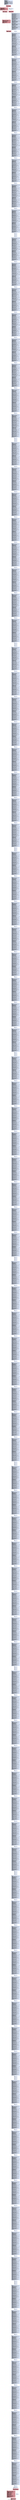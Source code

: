 digraph "CFG for 'blake2b_compress' function" {
	label="CFG for 'blake2b_compress' function";

	Node0x2162350 [shape=record,color="#3d50c3ff", style=filled, fillcolor="#b9d0f970",label="{%2:\l  %3 = alloca %struct.blake2b_state__*, align 8\l  %4 = alloca i8*, align 8\l  %5 = alloca [16 x i64], align 16\l  %6 = alloca [16 x i64], align 16\l  %7 = alloca i64, align 8\l  store %struct.blake2b_state__* %0, %struct.blake2b_state__** %3, align 8\l  call void @llvm.dbg.declare(metadata %struct.blake2b_state__** %3, metadata\l... !813, metadata !DIExpression()), !dbg !814\l  store i8* %1, i8** %4, align 8\l  call void @llvm.dbg.declare(metadata i8** %4, metadata !815, metadata\l... !DIExpression()), !dbg !816\l  call void @llvm.dbg.declare(metadata [16 x i64]* %5, metadata !817, metadata\l... !DIExpression()), !dbg !819\l  call void @llvm.dbg.declare(metadata [16 x i64]* %6, metadata !820, metadata\l... !DIExpression()), !dbg !821\l  call void @llvm.dbg.declare(metadata i64* %7, metadata !822, metadata\l... !DIExpression()), !dbg !823\l  store i64 0, i64* %7, align 8, !dbg !824\l  br label %8, !dbg !826\l}"];
	Node0x2162350 -> Node0x2162b30;
	Node0x2162b30 [shape=record,color="#b70d28ff", style=filled, fillcolor="#b70d2870",label="{%8:\l8:                                                \l  %9 = load i64, i64* %7, align 8, !dbg !827\l  %10 = icmp ult i64 %9, 16, !dbg !829\l  br i1 %10, label %11, label %22, !dbg !830\l|{<s0>T|<s1>F}}"];
	Node0x2162b30:s0 -> Node0x2162b80;
	Node0x2162b30:s1 -> Node0x2162c20;
	Node0x2162b80 [shape=record,color="#b70d28ff", style=filled, fillcolor="#bb1b2c70",label="{%11:\l11:                                               \l  %12 = load i8*, i8** %4, align 8, !dbg !831\l  %13 = load i64, i64* %7, align 8, !dbg !833\l  %14 = mul i64 %13, 8, !dbg !834\l  %15 = getelementptr inbounds i8, i8* %12, i64 %14, !dbg !835\l  %16 = call fastcc i64 @load64(i8* %15), !dbg !836\l  %17 = load i64, i64* %7, align 8, !dbg !837\l  %18 = getelementptr inbounds [16 x i64], [16 x i64]* %5, i64 0, i64 %17,\l... !dbg !838\l  store i64 %16, i64* %18, align 8, !dbg !839\l  br label %19, !dbg !840\l}"];
	Node0x2162b80 -> Node0x2162bd0;
	Node0x2162bd0 [shape=record,color="#b70d28ff", style=filled, fillcolor="#bb1b2c70",label="{%19:\l19:                                               \l  %20 = load i64, i64* %7, align 8, !dbg !841\l  %21 = add i64 %20, 1, !dbg !841\l  store i64 %21, i64* %7, align 8, !dbg !841\l  br label %8, !dbg !842, !llvm.loop !843\l}"];
	Node0x2162bd0 -> Node0x2162b30;
	Node0x2162c20 [shape=record,color="#3d50c3ff", style=filled, fillcolor="#b9d0f970",label="{%22:\l22:                                               \l  store i64 0, i64* %7, align 8, !dbg !845\l  br label %23, !dbg !847\l}"];
	Node0x2162c20 -> Node0x2162c70;
	Node0x2162c70 [shape=record,color="#b70d28ff", style=filled, fillcolor="#b70d2870",label="{%23:\l23:                                               \l  %24 = load i64, i64* %7, align 8, !dbg !848\l  %25 = icmp ult i64 %24, 8, !dbg !850\l  br i1 %25, label %26, label %37, !dbg !851\l|{<s0>T|<s1>F}}"];
	Node0x2162c70:s0 -> Node0x2162cc0;
	Node0x2162c70:s1 -> Node0x2162d60;
	Node0x2162cc0 [shape=record,color="#b70d28ff", style=filled, fillcolor="#bb1b2c70",label="{%26:\l26:                                               \l  %27 = load %struct.blake2b_state__*, %struct.blake2b_state__** %3, align 8,\l... !dbg !852\l  %28 = getelementptr inbounds %struct.blake2b_state__,\l... %struct.blake2b_state__* %27, i32 0, i32 0, !dbg !854\l  %29 = load i64, i64* %7, align 8, !dbg !855\l  %30 = getelementptr inbounds [8 x i64], [8 x i64]* %28, i64 0, i64 %29, !dbg\l... !852\l  %31 = load i64, i64* %30, align 8, !dbg !852\l  %32 = load i64, i64* %7, align 8, !dbg !856\l  %33 = getelementptr inbounds [16 x i64], [16 x i64]* %6, i64 0, i64 %32,\l... !dbg !857\l  store i64 %31, i64* %33, align 8, !dbg !858\l  br label %34, !dbg !859\l}"];
	Node0x2162cc0 -> Node0x2162d10;
	Node0x2162d10 [shape=record,color="#b70d28ff", style=filled, fillcolor="#bb1b2c70",label="{%34:\l34:                                               \l  %35 = load i64, i64* %7, align 8, !dbg !860\l  %36 = add i64 %35, 1, !dbg !860\l  store i64 %36, i64* %7, align 8, !dbg !860\l  br label %23, !dbg !861, !llvm.loop !862\l}"];
	Node0x2162d10 -> Node0x2162c70;
	Node0x2162d60 [shape=record,color="#3d50c3ff", style=filled, fillcolor="#b9d0f970",label="{%37:\l37:                                               \l  %38 = getelementptr inbounds [8 x i64], [8 x i64]* @blake2b_IV, i64 0, i64 0\l  %39 = load i64, i64* %38, align 16, !dbg !864\l  %40 = getelementptr inbounds [16 x i64], [16 x i64]* %6, i64 0, i64 8, !dbg\l... !865\l  store i64 %39, i64* %40, align 16, !dbg !866\l  %41 = getelementptr inbounds [8 x i64], [8 x i64]* @blake2b_IV, i64 0, i64 1\l  %42 = load i64, i64* %41, align 8, !dbg !867\l  %43 = getelementptr inbounds [16 x i64], [16 x i64]* %6, i64 0, i64 9, !dbg\l... !868\l  store i64 %42, i64* %43, align 8, !dbg !869\l  %44 = getelementptr inbounds [8 x i64], [8 x i64]* @blake2b_IV, i64 0, i64 2\l  %45 = load i64, i64* %44, align 16, !dbg !870\l  %46 = getelementptr inbounds [16 x i64], [16 x i64]* %6, i64 0, i64 10, !dbg\l... !871\l  store i64 %45, i64* %46, align 16, !dbg !872\l  %47 = getelementptr inbounds [8 x i64], [8 x i64]* @blake2b_IV, i64 0, i64 3\l  %48 = load i64, i64* %47, align 8, !dbg !873\l  %49 = getelementptr inbounds [16 x i64], [16 x i64]* %6, i64 0, i64 11, !dbg\l... !874\l  store i64 %48, i64* %49, align 8, !dbg !875\l  %50 = getelementptr inbounds [8 x i64], [8 x i64]* @blake2b_IV, i64 0, i64 4\l  %51 = load i64, i64* %50, align 16, !dbg !876\l  %52 = load %struct.blake2b_state__*, %struct.blake2b_state__** %3, align 8,\l... !dbg !877\l  %53 = getelementptr inbounds %struct.blake2b_state__,\l... %struct.blake2b_state__* %52, i32 0, i32 1, !dbg !878\l  %54 = getelementptr inbounds [2 x i64], [2 x i64]* %53, i64 0, i64 0, !dbg\l... !877\l  %55 = load i64, i64* %54, align 8, !dbg !877\l  %56 = xor i64 %51, %55, !dbg !879\l  %57 = getelementptr inbounds [16 x i64], [16 x i64]* %6, i64 0, i64 12, !dbg\l... !880\l  store i64 %56, i64* %57, align 16, !dbg !881\l  %58 = getelementptr inbounds [8 x i64], [8 x i64]* @blake2b_IV, i64 0, i64 5\l  %59 = load i64, i64* %58, align 8, !dbg !882\l  %60 = load %struct.blake2b_state__*, %struct.blake2b_state__** %3, align 8,\l... !dbg !883\l  %61 = getelementptr inbounds %struct.blake2b_state__,\l... %struct.blake2b_state__* %60, i32 0, i32 1, !dbg !884\l  %62 = getelementptr inbounds [2 x i64], [2 x i64]* %61, i64 0, i64 1, !dbg\l... !883\l  %63 = load i64, i64* %62, align 8, !dbg !883\l  %64 = xor i64 %59, %63, !dbg !885\l  %65 = getelementptr inbounds [16 x i64], [16 x i64]* %6, i64 0, i64 13, !dbg\l... !886\l  store i64 %64, i64* %65, align 8, !dbg !887\l  %66 = getelementptr inbounds [8 x i64], [8 x i64]* @blake2b_IV, i64 0, i64 6\l  %67 = load i64, i64* %66, align 16, !dbg !888\l  %68 = load %struct.blake2b_state__*, %struct.blake2b_state__** %3, align 8,\l... !dbg !889\l  %69 = getelementptr inbounds %struct.blake2b_state__,\l... %struct.blake2b_state__* %68, i32 0, i32 2, !dbg !890\l  %70 = getelementptr inbounds [2 x i64], [2 x i64]* %69, i64 0, i64 0, !dbg\l... !889\l  %71 = load i64, i64* %70, align 8, !dbg !889\l  %72 = xor i64 %67, %71, !dbg !891\l  %73 = getelementptr inbounds [16 x i64], [16 x i64]* %6, i64 0, i64 14, !dbg\l... !892\l  store i64 %72, i64* %73, align 16, !dbg !893\l  %74 = getelementptr inbounds [8 x i64], [8 x i64]* @blake2b_IV, i64 0, i64 7\l  %75 = load i64, i64* %74, align 8, !dbg !894\l  %76 = load %struct.blake2b_state__*, %struct.blake2b_state__** %3, align 8,\l... !dbg !895\l  %77 = getelementptr inbounds %struct.blake2b_state__,\l... %struct.blake2b_state__* %76, i32 0, i32 2, !dbg !896\l  %78 = getelementptr inbounds [2 x i64], [2 x i64]* %77, i64 0, i64 1, !dbg\l... !895\l  %79 = load i64, i64* %78, align 8, !dbg !895\l  %80 = xor i64 %75, %79, !dbg !897\l  %81 = getelementptr inbounds [16 x i64], [16 x i64]* %6, i64 0, i64 15, !dbg\l... !898\l  store i64 %80, i64* %81, align 8, !dbg !899\l  br label %82, !dbg !900\l}"];
	Node0x2162d60 -> Node0x2162db0;
	Node0x2162db0 [shape=record,color="#3d50c3ff", style=filled, fillcolor="#b9d0f970",label="{%82:\l82:                                               \l  br label %83, !dbg !901\l}"];
	Node0x2162db0 -> Node0x2162e00;
	Node0x2162e00 [shape=record,color="#3d50c3ff", style=filled, fillcolor="#b9d0f970",label="{%83:\l83:                                               \l  %84 = getelementptr inbounds [16 x i64], [16 x i64]* %6, i64 0, i64 0, !dbg\l... !903\l  %85 = load i64, i64* %84, align 16, !dbg !903\l  %86 = getelementptr inbounds [16 x i64], [16 x i64]* %6, i64 0, i64 4, !dbg\l... !903\l  %87 = load i64, i64* %86, align 16, !dbg !903\l  %88 = add i64 %85, %87, !dbg !903\l  %89 = getelementptr inbounds [12 x [16 x i8]], [12 x [16 x i8]]*\l... @blake2b_sigma, i64 0, i64 0, i64 0\l  %90 = load i8, i8* %89, align 16, !dbg !903\l  %91 = zext i8 %90 to i64, !dbg !903\l  %92 = getelementptr inbounds [16 x i64], [16 x i64]* %5, i64 0, i64 %91,\l... !dbg !903\l  %93 = load i64, i64* %92, align 8, !dbg !903\l  %94 = add i64 %88, %93, !dbg !903\l  %95 = getelementptr inbounds [16 x i64], [16 x i64]* %6, i64 0, i64 0, !dbg\l... !903\l  store i64 %94, i64* %95, align 16, !dbg !903\l  %96 = getelementptr inbounds [16 x i64], [16 x i64]* %6, i64 0, i64 12, !dbg\l... !903\l  %97 = load i64, i64* %96, align 16, !dbg !903\l  %98 = getelementptr inbounds [16 x i64], [16 x i64]* %6, i64 0, i64 0, !dbg\l... !903\l  %99 = load i64, i64* %98, align 16, !dbg !903\l  %100 = xor i64 %97, %99, !dbg !903\l  %101 = call fastcc i64 @rotr64(i64 %100, i32 32), !dbg !903\l  %102 = getelementptr inbounds [16 x i64], [16 x i64]* %6, i64 0, i64 12,\l... !dbg !903\l  store i64 %101, i64* %102, align 16, !dbg !903\l  %103 = getelementptr inbounds [16 x i64], [16 x i64]* %6, i64 0, i64 8, !dbg\l... !903\l  %104 = load i64, i64* %103, align 16, !dbg !903\l  %105 = getelementptr inbounds [16 x i64], [16 x i64]* %6, i64 0, i64 12,\l... !dbg !903\l  %106 = load i64, i64* %105, align 16, !dbg !903\l  %107 = add i64 %104, %106, !dbg !903\l  %108 = getelementptr inbounds [16 x i64], [16 x i64]* %6, i64 0, i64 8, !dbg\l... !903\l  store i64 %107, i64* %108, align 16, !dbg !903\l  %109 = getelementptr inbounds [16 x i64], [16 x i64]* %6, i64 0, i64 4, !dbg\l... !903\l  %110 = load i64, i64* %109, align 16, !dbg !903\l  %111 = getelementptr inbounds [16 x i64], [16 x i64]* %6, i64 0, i64 8, !dbg\l... !903\l  %112 = load i64, i64* %111, align 16, !dbg !903\l  %113 = xor i64 %110, %112, !dbg !903\l  %114 = call fastcc i64 @rotr64(i64 %113, i32 24), !dbg !903\l  %115 = getelementptr inbounds [16 x i64], [16 x i64]* %6, i64 0, i64 4, !dbg\l... !903\l  store i64 %114, i64* %115, align 16, !dbg !903\l  %116 = getelementptr inbounds [16 x i64], [16 x i64]* %6, i64 0, i64 0, !dbg\l... !903\l  %117 = load i64, i64* %116, align 16, !dbg !903\l  %118 = getelementptr inbounds [16 x i64], [16 x i64]* %6, i64 0, i64 4, !dbg\l... !903\l  %119 = load i64, i64* %118, align 16, !dbg !903\l  %120 = add i64 %117, %119, !dbg !903\l  %121 = getelementptr inbounds [12 x [16 x i8]], [12 x [16 x i8]]*\l... @blake2b_sigma, i64 0, i64 0, i64 1\l  %122 = load i8, i8* %121, align 1, !dbg !903\l  %123 = zext i8 %122 to i64, !dbg !903\l  %124 = getelementptr inbounds [16 x i64], [16 x i64]* %5, i64 0, i64 %123,\l... !dbg !903\l  %125 = load i64, i64* %124, align 8, !dbg !903\l  %126 = add i64 %120, %125, !dbg !903\l  %127 = getelementptr inbounds [16 x i64], [16 x i64]* %6, i64 0, i64 0, !dbg\l... !903\l  store i64 %126, i64* %127, align 16, !dbg !903\l  %128 = getelementptr inbounds [16 x i64], [16 x i64]* %6, i64 0, i64 12,\l... !dbg !903\l  %129 = load i64, i64* %128, align 16, !dbg !903\l  %130 = getelementptr inbounds [16 x i64], [16 x i64]* %6, i64 0, i64 0, !dbg\l... !903\l  %131 = load i64, i64* %130, align 16, !dbg !903\l  %132 = xor i64 %129, %131, !dbg !903\l  %133 = call fastcc i64 @rotr64(i64 %132, i32 16), !dbg !903\l  %134 = getelementptr inbounds [16 x i64], [16 x i64]* %6, i64 0, i64 12,\l... !dbg !903\l  store i64 %133, i64* %134, align 16, !dbg !903\l  %135 = getelementptr inbounds [16 x i64], [16 x i64]* %6, i64 0, i64 8, !dbg\l... !903\l  %136 = load i64, i64* %135, align 16, !dbg !903\l  %137 = getelementptr inbounds [16 x i64], [16 x i64]* %6, i64 0, i64 12,\l... !dbg !903\l  %138 = load i64, i64* %137, align 16, !dbg !903\l  %139 = add i64 %136, %138, !dbg !903\l  %140 = getelementptr inbounds [16 x i64], [16 x i64]* %6, i64 0, i64 8, !dbg\l... !903\l  store i64 %139, i64* %140, align 16, !dbg !903\l  %141 = getelementptr inbounds [16 x i64], [16 x i64]* %6, i64 0, i64 4, !dbg\l... !903\l  %142 = load i64, i64* %141, align 16, !dbg !903\l  %143 = getelementptr inbounds [16 x i64], [16 x i64]* %6, i64 0, i64 8, !dbg\l... !903\l  %144 = load i64, i64* %143, align 16, !dbg !903\l  %145 = xor i64 %142, %144, !dbg !903\l  %146 = call fastcc i64 @rotr64(i64 %145, i32 63), !dbg !903\l  %147 = getelementptr inbounds [16 x i64], [16 x i64]* %6, i64 0, i64 4, !dbg\l... !903\l  store i64 %146, i64* %147, align 16, !dbg !903\l  br label %148, !dbg !903\l}"];
	Node0x2162e00 -> Node0x2162e50;
	Node0x2162e50 [shape=record,color="#3d50c3ff", style=filled, fillcolor="#b9d0f970",label="{%148:\l148:                                              \l  br label %149, !dbg !901\l}"];
	Node0x2162e50 -> Node0x2162ea0;
	Node0x2162ea0 [shape=record,color="#3d50c3ff", style=filled, fillcolor="#b9d0f970",label="{%149:\l149:                                              \l  %150 = getelementptr inbounds [16 x i64], [16 x i64]* %6, i64 0, i64 1, !dbg\l... !905\l  %151 = load i64, i64* %150, align 8, !dbg !905\l  %152 = getelementptr inbounds [16 x i64], [16 x i64]* %6, i64 0, i64 5, !dbg\l... !905\l  %153 = load i64, i64* %152, align 8, !dbg !905\l  %154 = add i64 %151, %153, !dbg !905\l  %155 = getelementptr inbounds [12 x [16 x i8]], [12 x [16 x i8]]*\l... @blake2b_sigma, i64 0, i64 0, i64 2\l  %156 = load i8, i8* %155, align 2, !dbg !905\l  %157 = zext i8 %156 to i64, !dbg !905\l  %158 = getelementptr inbounds [16 x i64], [16 x i64]* %5, i64 0, i64 %157,\l... !dbg !905\l  %159 = load i64, i64* %158, align 8, !dbg !905\l  %160 = add i64 %154, %159, !dbg !905\l  %161 = getelementptr inbounds [16 x i64], [16 x i64]* %6, i64 0, i64 1, !dbg\l... !905\l  store i64 %160, i64* %161, align 8, !dbg !905\l  %162 = getelementptr inbounds [16 x i64], [16 x i64]* %6, i64 0, i64 13,\l... !dbg !905\l  %163 = load i64, i64* %162, align 8, !dbg !905\l  %164 = getelementptr inbounds [16 x i64], [16 x i64]* %6, i64 0, i64 1, !dbg\l... !905\l  %165 = load i64, i64* %164, align 8, !dbg !905\l  %166 = xor i64 %163, %165, !dbg !905\l  %167 = call fastcc i64 @rotr64(i64 %166, i32 32), !dbg !905\l  %168 = getelementptr inbounds [16 x i64], [16 x i64]* %6, i64 0, i64 13,\l... !dbg !905\l  store i64 %167, i64* %168, align 8, !dbg !905\l  %169 = getelementptr inbounds [16 x i64], [16 x i64]* %6, i64 0, i64 9, !dbg\l... !905\l  %170 = load i64, i64* %169, align 8, !dbg !905\l  %171 = getelementptr inbounds [16 x i64], [16 x i64]* %6, i64 0, i64 13,\l... !dbg !905\l  %172 = load i64, i64* %171, align 8, !dbg !905\l  %173 = add i64 %170, %172, !dbg !905\l  %174 = getelementptr inbounds [16 x i64], [16 x i64]* %6, i64 0, i64 9, !dbg\l... !905\l  store i64 %173, i64* %174, align 8, !dbg !905\l  %175 = getelementptr inbounds [16 x i64], [16 x i64]* %6, i64 0, i64 5, !dbg\l... !905\l  %176 = load i64, i64* %175, align 8, !dbg !905\l  %177 = getelementptr inbounds [16 x i64], [16 x i64]* %6, i64 0, i64 9, !dbg\l... !905\l  %178 = load i64, i64* %177, align 8, !dbg !905\l  %179 = xor i64 %176, %178, !dbg !905\l  %180 = call fastcc i64 @rotr64(i64 %179, i32 24), !dbg !905\l  %181 = getelementptr inbounds [16 x i64], [16 x i64]* %6, i64 0, i64 5, !dbg\l... !905\l  store i64 %180, i64* %181, align 8, !dbg !905\l  %182 = getelementptr inbounds [16 x i64], [16 x i64]* %6, i64 0, i64 1, !dbg\l... !905\l  %183 = load i64, i64* %182, align 8, !dbg !905\l  %184 = getelementptr inbounds [16 x i64], [16 x i64]* %6, i64 0, i64 5, !dbg\l... !905\l  %185 = load i64, i64* %184, align 8, !dbg !905\l  %186 = add i64 %183, %185, !dbg !905\l  %187 = getelementptr inbounds [12 x [16 x i8]], [12 x [16 x i8]]*\l... @blake2b_sigma, i64 0, i64 0, i64 3\l  %188 = load i8, i8* %187, align 1, !dbg !905\l  %189 = zext i8 %188 to i64, !dbg !905\l  %190 = getelementptr inbounds [16 x i64], [16 x i64]* %5, i64 0, i64 %189,\l... !dbg !905\l  %191 = load i64, i64* %190, align 8, !dbg !905\l  %192 = add i64 %186, %191, !dbg !905\l  %193 = getelementptr inbounds [16 x i64], [16 x i64]* %6, i64 0, i64 1, !dbg\l... !905\l  store i64 %192, i64* %193, align 8, !dbg !905\l  %194 = getelementptr inbounds [16 x i64], [16 x i64]* %6, i64 0, i64 13,\l... !dbg !905\l  %195 = load i64, i64* %194, align 8, !dbg !905\l  %196 = getelementptr inbounds [16 x i64], [16 x i64]* %6, i64 0, i64 1, !dbg\l... !905\l  %197 = load i64, i64* %196, align 8, !dbg !905\l  %198 = xor i64 %195, %197, !dbg !905\l  %199 = call fastcc i64 @rotr64(i64 %198, i32 16), !dbg !905\l  %200 = getelementptr inbounds [16 x i64], [16 x i64]* %6, i64 0, i64 13,\l... !dbg !905\l  store i64 %199, i64* %200, align 8, !dbg !905\l  %201 = getelementptr inbounds [16 x i64], [16 x i64]* %6, i64 0, i64 9, !dbg\l... !905\l  %202 = load i64, i64* %201, align 8, !dbg !905\l  %203 = getelementptr inbounds [16 x i64], [16 x i64]* %6, i64 0, i64 13,\l... !dbg !905\l  %204 = load i64, i64* %203, align 8, !dbg !905\l  %205 = add i64 %202, %204, !dbg !905\l  %206 = getelementptr inbounds [16 x i64], [16 x i64]* %6, i64 0, i64 9, !dbg\l... !905\l  store i64 %205, i64* %206, align 8, !dbg !905\l  %207 = getelementptr inbounds [16 x i64], [16 x i64]* %6, i64 0, i64 5, !dbg\l... !905\l  %208 = load i64, i64* %207, align 8, !dbg !905\l  %209 = getelementptr inbounds [16 x i64], [16 x i64]* %6, i64 0, i64 9, !dbg\l... !905\l  %210 = load i64, i64* %209, align 8, !dbg !905\l  %211 = xor i64 %208, %210, !dbg !905\l  %212 = call fastcc i64 @rotr64(i64 %211, i32 63), !dbg !905\l  %213 = getelementptr inbounds [16 x i64], [16 x i64]* %6, i64 0, i64 5, !dbg\l... !905\l  store i64 %212, i64* %213, align 8, !dbg !905\l  br label %214, !dbg !905\l}"];
	Node0x2162ea0 -> Node0x2162ef0;
	Node0x2162ef0 [shape=record,color="#3d50c3ff", style=filled, fillcolor="#b9d0f970",label="{%214:\l214:                                              \l  br label %215, !dbg !901\l}"];
	Node0x2162ef0 -> Node0x2162f40;
	Node0x2162f40 [shape=record,color="#3d50c3ff", style=filled, fillcolor="#b9d0f970",label="{%215:\l215:                                              \l  %216 = getelementptr inbounds [16 x i64], [16 x i64]* %6, i64 0, i64 2, !dbg\l... !907\l  %217 = load i64, i64* %216, align 16, !dbg !907\l  %218 = getelementptr inbounds [16 x i64], [16 x i64]* %6, i64 0, i64 6, !dbg\l... !907\l  %219 = load i64, i64* %218, align 16, !dbg !907\l  %220 = add i64 %217, %219, !dbg !907\l  %221 = getelementptr inbounds [12 x [16 x i8]], [12 x [16 x i8]]*\l... @blake2b_sigma, i64 0, i64 0, i64 4\l  %222 = load i8, i8* %221, align 4, !dbg !907\l  %223 = zext i8 %222 to i64, !dbg !907\l  %224 = getelementptr inbounds [16 x i64], [16 x i64]* %5, i64 0, i64 %223,\l... !dbg !907\l  %225 = load i64, i64* %224, align 8, !dbg !907\l  %226 = add i64 %220, %225, !dbg !907\l  %227 = getelementptr inbounds [16 x i64], [16 x i64]* %6, i64 0, i64 2, !dbg\l... !907\l  store i64 %226, i64* %227, align 16, !dbg !907\l  %228 = getelementptr inbounds [16 x i64], [16 x i64]* %6, i64 0, i64 14,\l... !dbg !907\l  %229 = load i64, i64* %228, align 16, !dbg !907\l  %230 = getelementptr inbounds [16 x i64], [16 x i64]* %6, i64 0, i64 2, !dbg\l... !907\l  %231 = load i64, i64* %230, align 16, !dbg !907\l  %232 = xor i64 %229, %231, !dbg !907\l  %233 = call fastcc i64 @rotr64(i64 %232, i32 32), !dbg !907\l  %234 = getelementptr inbounds [16 x i64], [16 x i64]* %6, i64 0, i64 14,\l... !dbg !907\l  store i64 %233, i64* %234, align 16, !dbg !907\l  %235 = getelementptr inbounds [16 x i64], [16 x i64]* %6, i64 0, i64 10,\l... !dbg !907\l  %236 = load i64, i64* %235, align 16, !dbg !907\l  %237 = getelementptr inbounds [16 x i64], [16 x i64]* %6, i64 0, i64 14,\l... !dbg !907\l  %238 = load i64, i64* %237, align 16, !dbg !907\l  %239 = add i64 %236, %238, !dbg !907\l  %240 = getelementptr inbounds [16 x i64], [16 x i64]* %6, i64 0, i64 10,\l... !dbg !907\l  store i64 %239, i64* %240, align 16, !dbg !907\l  %241 = getelementptr inbounds [16 x i64], [16 x i64]* %6, i64 0, i64 6, !dbg\l... !907\l  %242 = load i64, i64* %241, align 16, !dbg !907\l  %243 = getelementptr inbounds [16 x i64], [16 x i64]* %6, i64 0, i64 10,\l... !dbg !907\l  %244 = load i64, i64* %243, align 16, !dbg !907\l  %245 = xor i64 %242, %244, !dbg !907\l  %246 = call fastcc i64 @rotr64(i64 %245, i32 24), !dbg !907\l  %247 = getelementptr inbounds [16 x i64], [16 x i64]* %6, i64 0, i64 6, !dbg\l... !907\l  store i64 %246, i64* %247, align 16, !dbg !907\l  %248 = getelementptr inbounds [16 x i64], [16 x i64]* %6, i64 0, i64 2, !dbg\l... !907\l  %249 = load i64, i64* %248, align 16, !dbg !907\l  %250 = getelementptr inbounds [16 x i64], [16 x i64]* %6, i64 0, i64 6, !dbg\l... !907\l  %251 = load i64, i64* %250, align 16, !dbg !907\l  %252 = add i64 %249, %251, !dbg !907\l  %253 = getelementptr inbounds [12 x [16 x i8]], [12 x [16 x i8]]*\l... @blake2b_sigma, i64 0, i64 0, i64 5\l  %254 = load i8, i8* %253, align 1, !dbg !907\l  %255 = zext i8 %254 to i64, !dbg !907\l  %256 = getelementptr inbounds [16 x i64], [16 x i64]* %5, i64 0, i64 %255,\l... !dbg !907\l  %257 = load i64, i64* %256, align 8, !dbg !907\l  %258 = add i64 %252, %257, !dbg !907\l  %259 = getelementptr inbounds [16 x i64], [16 x i64]* %6, i64 0, i64 2, !dbg\l... !907\l  store i64 %258, i64* %259, align 16, !dbg !907\l  %260 = getelementptr inbounds [16 x i64], [16 x i64]* %6, i64 0, i64 14,\l... !dbg !907\l  %261 = load i64, i64* %260, align 16, !dbg !907\l  %262 = getelementptr inbounds [16 x i64], [16 x i64]* %6, i64 0, i64 2, !dbg\l... !907\l  %263 = load i64, i64* %262, align 16, !dbg !907\l  %264 = xor i64 %261, %263, !dbg !907\l  %265 = call fastcc i64 @rotr64(i64 %264, i32 16), !dbg !907\l  %266 = getelementptr inbounds [16 x i64], [16 x i64]* %6, i64 0, i64 14,\l... !dbg !907\l  store i64 %265, i64* %266, align 16, !dbg !907\l  %267 = getelementptr inbounds [16 x i64], [16 x i64]* %6, i64 0, i64 10,\l... !dbg !907\l  %268 = load i64, i64* %267, align 16, !dbg !907\l  %269 = getelementptr inbounds [16 x i64], [16 x i64]* %6, i64 0, i64 14,\l... !dbg !907\l  %270 = load i64, i64* %269, align 16, !dbg !907\l  %271 = add i64 %268, %270, !dbg !907\l  %272 = getelementptr inbounds [16 x i64], [16 x i64]* %6, i64 0, i64 10,\l... !dbg !907\l  store i64 %271, i64* %272, align 16, !dbg !907\l  %273 = getelementptr inbounds [16 x i64], [16 x i64]* %6, i64 0, i64 6, !dbg\l... !907\l  %274 = load i64, i64* %273, align 16, !dbg !907\l  %275 = getelementptr inbounds [16 x i64], [16 x i64]* %6, i64 0, i64 10,\l... !dbg !907\l  %276 = load i64, i64* %275, align 16, !dbg !907\l  %277 = xor i64 %274, %276, !dbg !907\l  %278 = call fastcc i64 @rotr64(i64 %277, i32 63), !dbg !907\l  %279 = getelementptr inbounds [16 x i64], [16 x i64]* %6, i64 0, i64 6, !dbg\l... !907\l  store i64 %278, i64* %279, align 16, !dbg !907\l  br label %280, !dbg !907\l}"];
	Node0x2162f40 -> Node0x2162f90;
	Node0x2162f90 [shape=record,color="#3d50c3ff", style=filled, fillcolor="#b9d0f970",label="{%280:\l280:                                              \l  br label %281, !dbg !901\l}"];
	Node0x2162f90 -> Node0x2162fe0;
	Node0x2162fe0 [shape=record,color="#3d50c3ff", style=filled, fillcolor="#b9d0f970",label="{%281:\l281:                                              \l  %282 = getelementptr inbounds [16 x i64], [16 x i64]* %6, i64 0, i64 3, !dbg\l... !909\l  %283 = load i64, i64* %282, align 8, !dbg !909\l  %284 = getelementptr inbounds [16 x i64], [16 x i64]* %6, i64 0, i64 7, !dbg\l... !909\l  %285 = load i64, i64* %284, align 8, !dbg !909\l  %286 = add i64 %283, %285, !dbg !909\l  %287 = getelementptr inbounds [12 x [16 x i8]], [12 x [16 x i8]]*\l... @blake2b_sigma, i64 0, i64 0, i64 6\l  %288 = load i8, i8* %287, align 2, !dbg !909\l  %289 = zext i8 %288 to i64, !dbg !909\l  %290 = getelementptr inbounds [16 x i64], [16 x i64]* %5, i64 0, i64 %289,\l... !dbg !909\l  %291 = load i64, i64* %290, align 8, !dbg !909\l  %292 = add i64 %286, %291, !dbg !909\l  %293 = getelementptr inbounds [16 x i64], [16 x i64]* %6, i64 0, i64 3, !dbg\l... !909\l  store i64 %292, i64* %293, align 8, !dbg !909\l  %294 = getelementptr inbounds [16 x i64], [16 x i64]* %6, i64 0, i64 15,\l... !dbg !909\l  %295 = load i64, i64* %294, align 8, !dbg !909\l  %296 = getelementptr inbounds [16 x i64], [16 x i64]* %6, i64 0, i64 3, !dbg\l... !909\l  %297 = load i64, i64* %296, align 8, !dbg !909\l  %298 = xor i64 %295, %297, !dbg !909\l  %299 = call fastcc i64 @rotr64(i64 %298, i32 32), !dbg !909\l  %300 = getelementptr inbounds [16 x i64], [16 x i64]* %6, i64 0, i64 15,\l... !dbg !909\l  store i64 %299, i64* %300, align 8, !dbg !909\l  %301 = getelementptr inbounds [16 x i64], [16 x i64]* %6, i64 0, i64 11,\l... !dbg !909\l  %302 = load i64, i64* %301, align 8, !dbg !909\l  %303 = getelementptr inbounds [16 x i64], [16 x i64]* %6, i64 0, i64 15,\l... !dbg !909\l  %304 = load i64, i64* %303, align 8, !dbg !909\l  %305 = add i64 %302, %304, !dbg !909\l  %306 = getelementptr inbounds [16 x i64], [16 x i64]* %6, i64 0, i64 11,\l... !dbg !909\l  store i64 %305, i64* %306, align 8, !dbg !909\l  %307 = getelementptr inbounds [16 x i64], [16 x i64]* %6, i64 0, i64 7, !dbg\l... !909\l  %308 = load i64, i64* %307, align 8, !dbg !909\l  %309 = getelementptr inbounds [16 x i64], [16 x i64]* %6, i64 0, i64 11,\l... !dbg !909\l  %310 = load i64, i64* %309, align 8, !dbg !909\l  %311 = xor i64 %308, %310, !dbg !909\l  %312 = call fastcc i64 @rotr64(i64 %311, i32 24), !dbg !909\l  %313 = getelementptr inbounds [16 x i64], [16 x i64]* %6, i64 0, i64 7, !dbg\l... !909\l  store i64 %312, i64* %313, align 8, !dbg !909\l  %314 = getelementptr inbounds [16 x i64], [16 x i64]* %6, i64 0, i64 3, !dbg\l... !909\l  %315 = load i64, i64* %314, align 8, !dbg !909\l  %316 = getelementptr inbounds [16 x i64], [16 x i64]* %6, i64 0, i64 7, !dbg\l... !909\l  %317 = load i64, i64* %316, align 8, !dbg !909\l  %318 = add i64 %315, %317, !dbg !909\l  %319 = getelementptr inbounds [12 x [16 x i8]], [12 x [16 x i8]]*\l... @blake2b_sigma, i64 0, i64 0, i64 7\l  %320 = load i8, i8* %319, align 1, !dbg !909\l  %321 = zext i8 %320 to i64, !dbg !909\l  %322 = getelementptr inbounds [16 x i64], [16 x i64]* %5, i64 0, i64 %321,\l... !dbg !909\l  %323 = load i64, i64* %322, align 8, !dbg !909\l  %324 = add i64 %318, %323, !dbg !909\l  %325 = getelementptr inbounds [16 x i64], [16 x i64]* %6, i64 0, i64 3, !dbg\l... !909\l  store i64 %324, i64* %325, align 8, !dbg !909\l  %326 = getelementptr inbounds [16 x i64], [16 x i64]* %6, i64 0, i64 15,\l... !dbg !909\l  %327 = load i64, i64* %326, align 8, !dbg !909\l  %328 = getelementptr inbounds [16 x i64], [16 x i64]* %6, i64 0, i64 3, !dbg\l... !909\l  %329 = load i64, i64* %328, align 8, !dbg !909\l  %330 = xor i64 %327, %329, !dbg !909\l  %331 = call fastcc i64 @rotr64(i64 %330, i32 16), !dbg !909\l  %332 = getelementptr inbounds [16 x i64], [16 x i64]* %6, i64 0, i64 15,\l... !dbg !909\l  store i64 %331, i64* %332, align 8, !dbg !909\l  %333 = getelementptr inbounds [16 x i64], [16 x i64]* %6, i64 0, i64 11,\l... !dbg !909\l  %334 = load i64, i64* %333, align 8, !dbg !909\l  %335 = getelementptr inbounds [16 x i64], [16 x i64]* %6, i64 0, i64 15,\l... !dbg !909\l  %336 = load i64, i64* %335, align 8, !dbg !909\l  %337 = add i64 %334, %336, !dbg !909\l  %338 = getelementptr inbounds [16 x i64], [16 x i64]* %6, i64 0, i64 11,\l... !dbg !909\l  store i64 %337, i64* %338, align 8, !dbg !909\l  %339 = getelementptr inbounds [16 x i64], [16 x i64]* %6, i64 0, i64 7, !dbg\l... !909\l  %340 = load i64, i64* %339, align 8, !dbg !909\l  %341 = getelementptr inbounds [16 x i64], [16 x i64]* %6, i64 0, i64 11,\l... !dbg !909\l  %342 = load i64, i64* %341, align 8, !dbg !909\l  %343 = xor i64 %340, %342, !dbg !909\l  %344 = call fastcc i64 @rotr64(i64 %343, i32 63), !dbg !909\l  %345 = getelementptr inbounds [16 x i64], [16 x i64]* %6, i64 0, i64 7, !dbg\l... !909\l  store i64 %344, i64* %345, align 8, !dbg !909\l  br label %346, !dbg !909\l}"];
	Node0x2162fe0 -> Node0x2163030;
	Node0x2163030 [shape=record,color="#3d50c3ff", style=filled, fillcolor="#b9d0f970",label="{%346:\l346:                                              \l  br label %347, !dbg !901\l}"];
	Node0x2163030 -> Node0x2163080;
	Node0x2163080 [shape=record,color="#3d50c3ff", style=filled, fillcolor="#b9d0f970",label="{%347:\l347:                                              \l  %348 = getelementptr inbounds [16 x i64], [16 x i64]* %6, i64 0, i64 0, !dbg\l... !911\l  %349 = load i64, i64* %348, align 16, !dbg !911\l  %350 = getelementptr inbounds [16 x i64], [16 x i64]* %6, i64 0, i64 5, !dbg\l... !911\l  %351 = load i64, i64* %350, align 8, !dbg !911\l  %352 = add i64 %349, %351, !dbg !911\l  %353 = getelementptr inbounds [12 x [16 x i8]], [12 x [16 x i8]]*\l... @blake2b_sigma, i64 0, i64 0, i64 8\l  %354 = load i8, i8* %353, align 8, !dbg !911\l  %355 = zext i8 %354 to i64, !dbg !911\l  %356 = getelementptr inbounds [16 x i64], [16 x i64]* %5, i64 0, i64 %355,\l... !dbg !911\l  %357 = load i64, i64* %356, align 8, !dbg !911\l  %358 = add i64 %352, %357, !dbg !911\l  %359 = getelementptr inbounds [16 x i64], [16 x i64]* %6, i64 0, i64 0, !dbg\l... !911\l  store i64 %358, i64* %359, align 16, !dbg !911\l  %360 = getelementptr inbounds [16 x i64], [16 x i64]* %6, i64 0, i64 15,\l... !dbg !911\l  %361 = load i64, i64* %360, align 8, !dbg !911\l  %362 = getelementptr inbounds [16 x i64], [16 x i64]* %6, i64 0, i64 0, !dbg\l... !911\l  %363 = load i64, i64* %362, align 16, !dbg !911\l  %364 = xor i64 %361, %363, !dbg !911\l  %365 = call fastcc i64 @rotr64(i64 %364, i32 32), !dbg !911\l  %366 = getelementptr inbounds [16 x i64], [16 x i64]* %6, i64 0, i64 15,\l... !dbg !911\l  store i64 %365, i64* %366, align 8, !dbg !911\l  %367 = getelementptr inbounds [16 x i64], [16 x i64]* %6, i64 0, i64 10,\l... !dbg !911\l  %368 = load i64, i64* %367, align 16, !dbg !911\l  %369 = getelementptr inbounds [16 x i64], [16 x i64]* %6, i64 0, i64 15,\l... !dbg !911\l  %370 = load i64, i64* %369, align 8, !dbg !911\l  %371 = add i64 %368, %370, !dbg !911\l  %372 = getelementptr inbounds [16 x i64], [16 x i64]* %6, i64 0, i64 10,\l... !dbg !911\l  store i64 %371, i64* %372, align 16, !dbg !911\l  %373 = getelementptr inbounds [16 x i64], [16 x i64]* %6, i64 0, i64 5, !dbg\l... !911\l  %374 = load i64, i64* %373, align 8, !dbg !911\l  %375 = getelementptr inbounds [16 x i64], [16 x i64]* %6, i64 0, i64 10,\l... !dbg !911\l  %376 = load i64, i64* %375, align 16, !dbg !911\l  %377 = xor i64 %374, %376, !dbg !911\l  %378 = call fastcc i64 @rotr64(i64 %377, i32 24), !dbg !911\l  %379 = getelementptr inbounds [16 x i64], [16 x i64]* %6, i64 0, i64 5, !dbg\l... !911\l  store i64 %378, i64* %379, align 8, !dbg !911\l  %380 = getelementptr inbounds [16 x i64], [16 x i64]* %6, i64 0, i64 0, !dbg\l... !911\l  %381 = load i64, i64* %380, align 16, !dbg !911\l  %382 = getelementptr inbounds [16 x i64], [16 x i64]* %6, i64 0, i64 5, !dbg\l... !911\l  %383 = load i64, i64* %382, align 8, !dbg !911\l  %384 = add i64 %381, %383, !dbg !911\l  %385 = getelementptr inbounds [12 x [16 x i8]], [12 x [16 x i8]]*\l... @blake2b_sigma, i64 0, i64 0, i64 9\l  %386 = load i8, i8* %385, align 1, !dbg !911\l  %387 = zext i8 %386 to i64, !dbg !911\l  %388 = getelementptr inbounds [16 x i64], [16 x i64]* %5, i64 0, i64 %387,\l... !dbg !911\l  %389 = load i64, i64* %388, align 8, !dbg !911\l  %390 = add i64 %384, %389, !dbg !911\l  %391 = getelementptr inbounds [16 x i64], [16 x i64]* %6, i64 0, i64 0, !dbg\l... !911\l  store i64 %390, i64* %391, align 16, !dbg !911\l  %392 = getelementptr inbounds [16 x i64], [16 x i64]* %6, i64 0, i64 15,\l... !dbg !911\l  %393 = load i64, i64* %392, align 8, !dbg !911\l  %394 = getelementptr inbounds [16 x i64], [16 x i64]* %6, i64 0, i64 0, !dbg\l... !911\l  %395 = load i64, i64* %394, align 16, !dbg !911\l  %396 = xor i64 %393, %395, !dbg !911\l  %397 = call fastcc i64 @rotr64(i64 %396, i32 16), !dbg !911\l  %398 = getelementptr inbounds [16 x i64], [16 x i64]* %6, i64 0, i64 15,\l... !dbg !911\l  store i64 %397, i64* %398, align 8, !dbg !911\l  %399 = getelementptr inbounds [16 x i64], [16 x i64]* %6, i64 0, i64 10,\l... !dbg !911\l  %400 = load i64, i64* %399, align 16, !dbg !911\l  %401 = getelementptr inbounds [16 x i64], [16 x i64]* %6, i64 0, i64 15,\l... !dbg !911\l  %402 = load i64, i64* %401, align 8, !dbg !911\l  %403 = add i64 %400, %402, !dbg !911\l  %404 = getelementptr inbounds [16 x i64], [16 x i64]* %6, i64 0, i64 10,\l... !dbg !911\l  store i64 %403, i64* %404, align 16, !dbg !911\l  %405 = getelementptr inbounds [16 x i64], [16 x i64]* %6, i64 0, i64 5, !dbg\l... !911\l  %406 = load i64, i64* %405, align 8, !dbg !911\l  %407 = getelementptr inbounds [16 x i64], [16 x i64]* %6, i64 0, i64 10,\l... !dbg !911\l  %408 = load i64, i64* %407, align 16, !dbg !911\l  %409 = xor i64 %406, %408, !dbg !911\l  %410 = call fastcc i64 @rotr64(i64 %409, i32 63), !dbg !911\l  %411 = getelementptr inbounds [16 x i64], [16 x i64]* %6, i64 0, i64 5, !dbg\l... !911\l  store i64 %410, i64* %411, align 8, !dbg !911\l  br label %412, !dbg !911\l}"];
	Node0x2163080 -> Node0x21630d0;
	Node0x21630d0 [shape=record,color="#3d50c3ff", style=filled, fillcolor="#b9d0f970",label="{%412:\l412:                                              \l  br label %413, !dbg !901\l}"];
	Node0x21630d0 -> Node0x2163120;
	Node0x2163120 [shape=record,color="#3d50c3ff", style=filled, fillcolor="#b9d0f970",label="{%413:\l413:                                              \l  %414 = getelementptr inbounds [16 x i64], [16 x i64]* %6, i64 0, i64 1, !dbg\l... !913\l  %415 = load i64, i64* %414, align 8, !dbg !913\l  %416 = getelementptr inbounds [16 x i64], [16 x i64]* %6, i64 0, i64 6, !dbg\l... !913\l  %417 = load i64, i64* %416, align 16, !dbg !913\l  %418 = add i64 %415, %417, !dbg !913\l  %419 = getelementptr inbounds [12 x [16 x i8]], [12 x [16 x i8]]*\l... @blake2b_sigma, i64 0, i64 0, i64 10\l  %420 = load i8, i8* %419, align 2, !dbg !913\l  %421 = zext i8 %420 to i64, !dbg !913\l  %422 = getelementptr inbounds [16 x i64], [16 x i64]* %5, i64 0, i64 %421,\l... !dbg !913\l  %423 = load i64, i64* %422, align 8, !dbg !913\l  %424 = add i64 %418, %423, !dbg !913\l  %425 = getelementptr inbounds [16 x i64], [16 x i64]* %6, i64 0, i64 1, !dbg\l... !913\l  store i64 %424, i64* %425, align 8, !dbg !913\l  %426 = getelementptr inbounds [16 x i64], [16 x i64]* %6, i64 0, i64 12,\l... !dbg !913\l  %427 = load i64, i64* %426, align 16, !dbg !913\l  %428 = getelementptr inbounds [16 x i64], [16 x i64]* %6, i64 0, i64 1, !dbg\l... !913\l  %429 = load i64, i64* %428, align 8, !dbg !913\l  %430 = xor i64 %427, %429, !dbg !913\l  %431 = call fastcc i64 @rotr64(i64 %430, i32 32), !dbg !913\l  %432 = getelementptr inbounds [16 x i64], [16 x i64]* %6, i64 0, i64 12,\l... !dbg !913\l  store i64 %431, i64* %432, align 16, !dbg !913\l  %433 = getelementptr inbounds [16 x i64], [16 x i64]* %6, i64 0, i64 11,\l... !dbg !913\l  %434 = load i64, i64* %433, align 8, !dbg !913\l  %435 = getelementptr inbounds [16 x i64], [16 x i64]* %6, i64 0, i64 12,\l... !dbg !913\l  %436 = load i64, i64* %435, align 16, !dbg !913\l  %437 = add i64 %434, %436, !dbg !913\l  %438 = getelementptr inbounds [16 x i64], [16 x i64]* %6, i64 0, i64 11,\l... !dbg !913\l  store i64 %437, i64* %438, align 8, !dbg !913\l  %439 = getelementptr inbounds [16 x i64], [16 x i64]* %6, i64 0, i64 6, !dbg\l... !913\l  %440 = load i64, i64* %439, align 16, !dbg !913\l  %441 = getelementptr inbounds [16 x i64], [16 x i64]* %6, i64 0, i64 11,\l... !dbg !913\l  %442 = load i64, i64* %441, align 8, !dbg !913\l  %443 = xor i64 %440, %442, !dbg !913\l  %444 = call fastcc i64 @rotr64(i64 %443, i32 24), !dbg !913\l  %445 = getelementptr inbounds [16 x i64], [16 x i64]* %6, i64 0, i64 6, !dbg\l... !913\l  store i64 %444, i64* %445, align 16, !dbg !913\l  %446 = getelementptr inbounds [16 x i64], [16 x i64]* %6, i64 0, i64 1, !dbg\l... !913\l  %447 = load i64, i64* %446, align 8, !dbg !913\l  %448 = getelementptr inbounds [16 x i64], [16 x i64]* %6, i64 0, i64 6, !dbg\l... !913\l  %449 = load i64, i64* %448, align 16, !dbg !913\l  %450 = add i64 %447, %449, !dbg !913\l  %451 = getelementptr inbounds [12 x [16 x i8]], [12 x [16 x i8]]*\l... @blake2b_sigma, i64 0, i64 0, i64 11\l  %452 = load i8, i8* %451, align 1, !dbg !913\l  %453 = zext i8 %452 to i64, !dbg !913\l  %454 = getelementptr inbounds [16 x i64], [16 x i64]* %5, i64 0, i64 %453,\l... !dbg !913\l  %455 = load i64, i64* %454, align 8, !dbg !913\l  %456 = add i64 %450, %455, !dbg !913\l  %457 = getelementptr inbounds [16 x i64], [16 x i64]* %6, i64 0, i64 1, !dbg\l... !913\l  store i64 %456, i64* %457, align 8, !dbg !913\l  %458 = getelementptr inbounds [16 x i64], [16 x i64]* %6, i64 0, i64 12,\l... !dbg !913\l  %459 = load i64, i64* %458, align 16, !dbg !913\l  %460 = getelementptr inbounds [16 x i64], [16 x i64]* %6, i64 0, i64 1, !dbg\l... !913\l  %461 = load i64, i64* %460, align 8, !dbg !913\l  %462 = xor i64 %459, %461, !dbg !913\l  %463 = call fastcc i64 @rotr64(i64 %462, i32 16), !dbg !913\l  %464 = getelementptr inbounds [16 x i64], [16 x i64]* %6, i64 0, i64 12,\l... !dbg !913\l  store i64 %463, i64* %464, align 16, !dbg !913\l  %465 = getelementptr inbounds [16 x i64], [16 x i64]* %6, i64 0, i64 11,\l... !dbg !913\l  %466 = load i64, i64* %465, align 8, !dbg !913\l  %467 = getelementptr inbounds [16 x i64], [16 x i64]* %6, i64 0, i64 12,\l... !dbg !913\l  %468 = load i64, i64* %467, align 16, !dbg !913\l  %469 = add i64 %466, %468, !dbg !913\l  %470 = getelementptr inbounds [16 x i64], [16 x i64]* %6, i64 0, i64 11,\l... !dbg !913\l  store i64 %469, i64* %470, align 8, !dbg !913\l  %471 = getelementptr inbounds [16 x i64], [16 x i64]* %6, i64 0, i64 6, !dbg\l... !913\l  %472 = load i64, i64* %471, align 16, !dbg !913\l  %473 = getelementptr inbounds [16 x i64], [16 x i64]* %6, i64 0, i64 11,\l... !dbg !913\l  %474 = load i64, i64* %473, align 8, !dbg !913\l  %475 = xor i64 %472, %474, !dbg !913\l  %476 = call fastcc i64 @rotr64(i64 %475, i32 63), !dbg !913\l  %477 = getelementptr inbounds [16 x i64], [16 x i64]* %6, i64 0, i64 6, !dbg\l... !913\l  store i64 %476, i64* %477, align 16, !dbg !913\l  br label %478, !dbg !913\l}"];
	Node0x2163120 -> Node0x2163170;
	Node0x2163170 [shape=record,color="#3d50c3ff", style=filled, fillcolor="#b9d0f970",label="{%478:\l478:                                              \l  br label %479, !dbg !901\l}"];
	Node0x2163170 -> Node0x21631c0;
	Node0x21631c0 [shape=record,color="#3d50c3ff", style=filled, fillcolor="#b9d0f970",label="{%479:\l479:                                              \l  %480 = getelementptr inbounds [16 x i64], [16 x i64]* %6, i64 0, i64 2, !dbg\l... !915\l  %481 = load i64, i64* %480, align 16, !dbg !915\l  %482 = getelementptr inbounds [16 x i64], [16 x i64]* %6, i64 0, i64 7, !dbg\l... !915\l  %483 = load i64, i64* %482, align 8, !dbg !915\l  %484 = add i64 %481, %483, !dbg !915\l  %485 = getelementptr inbounds [12 x [16 x i8]], [12 x [16 x i8]]*\l... @blake2b_sigma, i64 0, i64 0, i64 12\l  %486 = load i8, i8* %485, align 4, !dbg !915\l  %487 = zext i8 %486 to i64, !dbg !915\l  %488 = getelementptr inbounds [16 x i64], [16 x i64]* %5, i64 0, i64 %487,\l... !dbg !915\l  %489 = load i64, i64* %488, align 8, !dbg !915\l  %490 = add i64 %484, %489, !dbg !915\l  %491 = getelementptr inbounds [16 x i64], [16 x i64]* %6, i64 0, i64 2, !dbg\l... !915\l  store i64 %490, i64* %491, align 16, !dbg !915\l  %492 = getelementptr inbounds [16 x i64], [16 x i64]* %6, i64 0, i64 13,\l... !dbg !915\l  %493 = load i64, i64* %492, align 8, !dbg !915\l  %494 = getelementptr inbounds [16 x i64], [16 x i64]* %6, i64 0, i64 2, !dbg\l... !915\l  %495 = load i64, i64* %494, align 16, !dbg !915\l  %496 = xor i64 %493, %495, !dbg !915\l  %497 = call fastcc i64 @rotr64(i64 %496, i32 32), !dbg !915\l  %498 = getelementptr inbounds [16 x i64], [16 x i64]* %6, i64 0, i64 13,\l... !dbg !915\l  store i64 %497, i64* %498, align 8, !dbg !915\l  %499 = getelementptr inbounds [16 x i64], [16 x i64]* %6, i64 0, i64 8, !dbg\l... !915\l  %500 = load i64, i64* %499, align 16, !dbg !915\l  %501 = getelementptr inbounds [16 x i64], [16 x i64]* %6, i64 0, i64 13,\l... !dbg !915\l  %502 = load i64, i64* %501, align 8, !dbg !915\l  %503 = add i64 %500, %502, !dbg !915\l  %504 = getelementptr inbounds [16 x i64], [16 x i64]* %6, i64 0, i64 8, !dbg\l... !915\l  store i64 %503, i64* %504, align 16, !dbg !915\l  %505 = getelementptr inbounds [16 x i64], [16 x i64]* %6, i64 0, i64 7, !dbg\l... !915\l  %506 = load i64, i64* %505, align 8, !dbg !915\l  %507 = getelementptr inbounds [16 x i64], [16 x i64]* %6, i64 0, i64 8, !dbg\l... !915\l  %508 = load i64, i64* %507, align 16, !dbg !915\l  %509 = xor i64 %506, %508, !dbg !915\l  %510 = call fastcc i64 @rotr64(i64 %509, i32 24), !dbg !915\l  %511 = getelementptr inbounds [16 x i64], [16 x i64]* %6, i64 0, i64 7, !dbg\l... !915\l  store i64 %510, i64* %511, align 8, !dbg !915\l  %512 = getelementptr inbounds [16 x i64], [16 x i64]* %6, i64 0, i64 2, !dbg\l... !915\l  %513 = load i64, i64* %512, align 16, !dbg !915\l  %514 = getelementptr inbounds [16 x i64], [16 x i64]* %6, i64 0, i64 7, !dbg\l... !915\l  %515 = load i64, i64* %514, align 8, !dbg !915\l  %516 = add i64 %513, %515, !dbg !915\l  %517 = getelementptr inbounds [12 x [16 x i8]], [12 x [16 x i8]]*\l... @blake2b_sigma, i64 0, i64 0, i64 13\l  %518 = load i8, i8* %517, align 1, !dbg !915\l  %519 = zext i8 %518 to i64, !dbg !915\l  %520 = getelementptr inbounds [16 x i64], [16 x i64]* %5, i64 0, i64 %519,\l... !dbg !915\l  %521 = load i64, i64* %520, align 8, !dbg !915\l  %522 = add i64 %516, %521, !dbg !915\l  %523 = getelementptr inbounds [16 x i64], [16 x i64]* %6, i64 0, i64 2, !dbg\l... !915\l  store i64 %522, i64* %523, align 16, !dbg !915\l  %524 = getelementptr inbounds [16 x i64], [16 x i64]* %6, i64 0, i64 13,\l... !dbg !915\l  %525 = load i64, i64* %524, align 8, !dbg !915\l  %526 = getelementptr inbounds [16 x i64], [16 x i64]* %6, i64 0, i64 2, !dbg\l... !915\l  %527 = load i64, i64* %526, align 16, !dbg !915\l  %528 = xor i64 %525, %527, !dbg !915\l  %529 = call fastcc i64 @rotr64(i64 %528, i32 16), !dbg !915\l  %530 = getelementptr inbounds [16 x i64], [16 x i64]* %6, i64 0, i64 13,\l... !dbg !915\l  store i64 %529, i64* %530, align 8, !dbg !915\l  %531 = getelementptr inbounds [16 x i64], [16 x i64]* %6, i64 0, i64 8, !dbg\l... !915\l  %532 = load i64, i64* %531, align 16, !dbg !915\l  %533 = getelementptr inbounds [16 x i64], [16 x i64]* %6, i64 0, i64 13,\l... !dbg !915\l  %534 = load i64, i64* %533, align 8, !dbg !915\l  %535 = add i64 %532, %534, !dbg !915\l  %536 = getelementptr inbounds [16 x i64], [16 x i64]* %6, i64 0, i64 8, !dbg\l... !915\l  store i64 %535, i64* %536, align 16, !dbg !915\l  %537 = getelementptr inbounds [16 x i64], [16 x i64]* %6, i64 0, i64 7, !dbg\l... !915\l  %538 = load i64, i64* %537, align 8, !dbg !915\l  %539 = getelementptr inbounds [16 x i64], [16 x i64]* %6, i64 0, i64 8, !dbg\l... !915\l  %540 = load i64, i64* %539, align 16, !dbg !915\l  %541 = xor i64 %538, %540, !dbg !915\l  %542 = call fastcc i64 @rotr64(i64 %541, i32 63), !dbg !915\l  %543 = getelementptr inbounds [16 x i64], [16 x i64]* %6, i64 0, i64 7, !dbg\l... !915\l  store i64 %542, i64* %543, align 8, !dbg !915\l  br label %544, !dbg !915\l}"];
	Node0x21631c0 -> Node0x2163210;
	Node0x2163210 [shape=record,color="#3d50c3ff", style=filled, fillcolor="#b9d0f970",label="{%544:\l544:                                              \l  br label %545, !dbg !901\l}"];
	Node0x2163210 -> Node0x2163260;
	Node0x2163260 [shape=record,color="#3d50c3ff", style=filled, fillcolor="#b9d0f970",label="{%545:\l545:                                              \l  %546 = getelementptr inbounds [16 x i64], [16 x i64]* %6, i64 0, i64 3, !dbg\l... !917\l  %547 = load i64, i64* %546, align 8, !dbg !917\l  %548 = getelementptr inbounds [16 x i64], [16 x i64]* %6, i64 0, i64 4, !dbg\l... !917\l  %549 = load i64, i64* %548, align 16, !dbg !917\l  %550 = add i64 %547, %549, !dbg !917\l  %551 = getelementptr inbounds [12 x [16 x i8]], [12 x [16 x i8]]*\l... @blake2b_sigma, i64 0, i64 0, i64 14\l  %552 = load i8, i8* %551, align 2, !dbg !917\l  %553 = zext i8 %552 to i64, !dbg !917\l  %554 = getelementptr inbounds [16 x i64], [16 x i64]* %5, i64 0, i64 %553,\l... !dbg !917\l  %555 = load i64, i64* %554, align 8, !dbg !917\l  %556 = add i64 %550, %555, !dbg !917\l  %557 = getelementptr inbounds [16 x i64], [16 x i64]* %6, i64 0, i64 3, !dbg\l... !917\l  store i64 %556, i64* %557, align 8, !dbg !917\l  %558 = getelementptr inbounds [16 x i64], [16 x i64]* %6, i64 0, i64 14,\l... !dbg !917\l  %559 = load i64, i64* %558, align 16, !dbg !917\l  %560 = getelementptr inbounds [16 x i64], [16 x i64]* %6, i64 0, i64 3, !dbg\l... !917\l  %561 = load i64, i64* %560, align 8, !dbg !917\l  %562 = xor i64 %559, %561, !dbg !917\l  %563 = call fastcc i64 @rotr64(i64 %562, i32 32), !dbg !917\l  %564 = getelementptr inbounds [16 x i64], [16 x i64]* %6, i64 0, i64 14,\l... !dbg !917\l  store i64 %563, i64* %564, align 16, !dbg !917\l  %565 = getelementptr inbounds [16 x i64], [16 x i64]* %6, i64 0, i64 9, !dbg\l... !917\l  %566 = load i64, i64* %565, align 8, !dbg !917\l  %567 = getelementptr inbounds [16 x i64], [16 x i64]* %6, i64 0, i64 14,\l... !dbg !917\l  %568 = load i64, i64* %567, align 16, !dbg !917\l  %569 = add i64 %566, %568, !dbg !917\l  %570 = getelementptr inbounds [16 x i64], [16 x i64]* %6, i64 0, i64 9, !dbg\l... !917\l  store i64 %569, i64* %570, align 8, !dbg !917\l  %571 = getelementptr inbounds [16 x i64], [16 x i64]* %6, i64 0, i64 4, !dbg\l... !917\l  %572 = load i64, i64* %571, align 16, !dbg !917\l  %573 = getelementptr inbounds [16 x i64], [16 x i64]* %6, i64 0, i64 9, !dbg\l... !917\l  %574 = load i64, i64* %573, align 8, !dbg !917\l  %575 = xor i64 %572, %574, !dbg !917\l  %576 = call fastcc i64 @rotr64(i64 %575, i32 24), !dbg !917\l  %577 = getelementptr inbounds [16 x i64], [16 x i64]* %6, i64 0, i64 4, !dbg\l... !917\l  store i64 %576, i64* %577, align 16, !dbg !917\l  %578 = getelementptr inbounds [16 x i64], [16 x i64]* %6, i64 0, i64 3, !dbg\l... !917\l  %579 = load i64, i64* %578, align 8, !dbg !917\l  %580 = getelementptr inbounds [16 x i64], [16 x i64]* %6, i64 0, i64 4, !dbg\l... !917\l  %581 = load i64, i64* %580, align 16, !dbg !917\l  %582 = add i64 %579, %581, !dbg !917\l  %583 = getelementptr inbounds [12 x [16 x i8]], [12 x [16 x i8]]*\l... @blake2b_sigma, i64 0, i64 0, i64 15\l  %584 = load i8, i8* %583, align 1, !dbg !917\l  %585 = zext i8 %584 to i64, !dbg !917\l  %586 = getelementptr inbounds [16 x i64], [16 x i64]* %5, i64 0, i64 %585,\l... !dbg !917\l  %587 = load i64, i64* %586, align 8, !dbg !917\l  %588 = add i64 %582, %587, !dbg !917\l  %589 = getelementptr inbounds [16 x i64], [16 x i64]* %6, i64 0, i64 3, !dbg\l... !917\l  store i64 %588, i64* %589, align 8, !dbg !917\l  %590 = getelementptr inbounds [16 x i64], [16 x i64]* %6, i64 0, i64 14,\l... !dbg !917\l  %591 = load i64, i64* %590, align 16, !dbg !917\l  %592 = getelementptr inbounds [16 x i64], [16 x i64]* %6, i64 0, i64 3, !dbg\l... !917\l  %593 = load i64, i64* %592, align 8, !dbg !917\l  %594 = xor i64 %591, %593, !dbg !917\l  %595 = call fastcc i64 @rotr64(i64 %594, i32 16), !dbg !917\l  %596 = getelementptr inbounds [16 x i64], [16 x i64]* %6, i64 0, i64 14,\l... !dbg !917\l  store i64 %595, i64* %596, align 16, !dbg !917\l  %597 = getelementptr inbounds [16 x i64], [16 x i64]* %6, i64 0, i64 9, !dbg\l... !917\l  %598 = load i64, i64* %597, align 8, !dbg !917\l  %599 = getelementptr inbounds [16 x i64], [16 x i64]* %6, i64 0, i64 14,\l... !dbg !917\l  %600 = load i64, i64* %599, align 16, !dbg !917\l  %601 = add i64 %598, %600, !dbg !917\l  %602 = getelementptr inbounds [16 x i64], [16 x i64]* %6, i64 0, i64 9, !dbg\l... !917\l  store i64 %601, i64* %602, align 8, !dbg !917\l  %603 = getelementptr inbounds [16 x i64], [16 x i64]* %6, i64 0, i64 4, !dbg\l... !917\l  %604 = load i64, i64* %603, align 16, !dbg !917\l  %605 = getelementptr inbounds [16 x i64], [16 x i64]* %6, i64 0, i64 9, !dbg\l... !917\l  %606 = load i64, i64* %605, align 8, !dbg !917\l  %607 = xor i64 %604, %606, !dbg !917\l  %608 = call fastcc i64 @rotr64(i64 %607, i32 63), !dbg !917\l  %609 = getelementptr inbounds [16 x i64], [16 x i64]* %6, i64 0, i64 4, !dbg\l... !917\l  store i64 %608, i64* %609, align 16, !dbg !917\l  br label %610, !dbg !917\l}"];
	Node0x2163260 -> Node0x21632b0;
	Node0x21632b0 [shape=record,color="#3d50c3ff", style=filled, fillcolor="#b9d0f970",label="{%610:\l610:                                              \l  br label %611, !dbg !901\l}"];
	Node0x21632b0 -> Node0x2163300;
	Node0x2163300 [shape=record,color="#3d50c3ff", style=filled, fillcolor="#b9d0f970",label="{%611:\l611:                                              \l  br label %612, !dbg !919\l}"];
	Node0x2163300 -> Node0x2163350;
	Node0x2163350 [shape=record,color="#3d50c3ff", style=filled, fillcolor="#b9d0f970",label="{%612:\l612:                                              \l  br label %613, !dbg !920\l}"];
	Node0x2163350 -> Node0x21633a0;
	Node0x21633a0 [shape=record,color="#3d50c3ff", style=filled, fillcolor="#b9d0f970",label="{%613:\l613:                                              \l  %614 = getelementptr inbounds [16 x i64], [16 x i64]* %6, i64 0, i64 0, !dbg\l... !922\l  %615 = load i64, i64* %614, align 16, !dbg !922\l  %616 = getelementptr inbounds [16 x i64], [16 x i64]* %6, i64 0, i64 4, !dbg\l... !922\l  %617 = load i64, i64* %616, align 16, !dbg !922\l  %618 = add i64 %615, %617, !dbg !922\l  %619 = getelementptr inbounds [12 x [16 x i8]], [12 x [16 x i8]]*\l... @blake2b_sigma, i64 0, i64 1, i64 0\l  %620 = load i8, i8* %619, align 16, !dbg !922\l  %621 = zext i8 %620 to i64, !dbg !922\l  %622 = getelementptr inbounds [16 x i64], [16 x i64]* %5, i64 0, i64 %621,\l... !dbg !922\l  %623 = load i64, i64* %622, align 8, !dbg !922\l  %624 = add i64 %618, %623, !dbg !922\l  %625 = getelementptr inbounds [16 x i64], [16 x i64]* %6, i64 0, i64 0, !dbg\l... !922\l  store i64 %624, i64* %625, align 16, !dbg !922\l  %626 = getelementptr inbounds [16 x i64], [16 x i64]* %6, i64 0, i64 12,\l... !dbg !922\l  %627 = load i64, i64* %626, align 16, !dbg !922\l  %628 = getelementptr inbounds [16 x i64], [16 x i64]* %6, i64 0, i64 0, !dbg\l... !922\l  %629 = load i64, i64* %628, align 16, !dbg !922\l  %630 = xor i64 %627, %629, !dbg !922\l  %631 = call fastcc i64 @rotr64(i64 %630, i32 32), !dbg !922\l  %632 = getelementptr inbounds [16 x i64], [16 x i64]* %6, i64 0, i64 12,\l... !dbg !922\l  store i64 %631, i64* %632, align 16, !dbg !922\l  %633 = getelementptr inbounds [16 x i64], [16 x i64]* %6, i64 0, i64 8, !dbg\l... !922\l  %634 = load i64, i64* %633, align 16, !dbg !922\l  %635 = getelementptr inbounds [16 x i64], [16 x i64]* %6, i64 0, i64 12,\l... !dbg !922\l  %636 = load i64, i64* %635, align 16, !dbg !922\l  %637 = add i64 %634, %636, !dbg !922\l  %638 = getelementptr inbounds [16 x i64], [16 x i64]* %6, i64 0, i64 8, !dbg\l... !922\l  store i64 %637, i64* %638, align 16, !dbg !922\l  %639 = getelementptr inbounds [16 x i64], [16 x i64]* %6, i64 0, i64 4, !dbg\l... !922\l  %640 = load i64, i64* %639, align 16, !dbg !922\l  %641 = getelementptr inbounds [16 x i64], [16 x i64]* %6, i64 0, i64 8, !dbg\l... !922\l  %642 = load i64, i64* %641, align 16, !dbg !922\l  %643 = xor i64 %640, %642, !dbg !922\l  %644 = call fastcc i64 @rotr64(i64 %643, i32 24), !dbg !922\l  %645 = getelementptr inbounds [16 x i64], [16 x i64]* %6, i64 0, i64 4, !dbg\l... !922\l  store i64 %644, i64* %645, align 16, !dbg !922\l  %646 = getelementptr inbounds [16 x i64], [16 x i64]* %6, i64 0, i64 0, !dbg\l... !922\l  %647 = load i64, i64* %646, align 16, !dbg !922\l  %648 = getelementptr inbounds [16 x i64], [16 x i64]* %6, i64 0, i64 4, !dbg\l... !922\l  %649 = load i64, i64* %648, align 16, !dbg !922\l  %650 = add i64 %647, %649, !dbg !922\l  %651 = getelementptr inbounds [12 x [16 x i8]], [12 x [16 x i8]]*\l... @blake2b_sigma, i64 0, i64 1, i64 1\l  %652 = load i8, i8* %651, align 1, !dbg !922\l  %653 = zext i8 %652 to i64, !dbg !922\l  %654 = getelementptr inbounds [16 x i64], [16 x i64]* %5, i64 0, i64 %653,\l... !dbg !922\l  %655 = load i64, i64* %654, align 8, !dbg !922\l  %656 = add i64 %650, %655, !dbg !922\l  %657 = getelementptr inbounds [16 x i64], [16 x i64]* %6, i64 0, i64 0, !dbg\l... !922\l  store i64 %656, i64* %657, align 16, !dbg !922\l  %658 = getelementptr inbounds [16 x i64], [16 x i64]* %6, i64 0, i64 12,\l... !dbg !922\l  %659 = load i64, i64* %658, align 16, !dbg !922\l  %660 = getelementptr inbounds [16 x i64], [16 x i64]* %6, i64 0, i64 0, !dbg\l... !922\l  %661 = load i64, i64* %660, align 16, !dbg !922\l  %662 = xor i64 %659, %661, !dbg !922\l  %663 = call fastcc i64 @rotr64(i64 %662, i32 16), !dbg !922\l  %664 = getelementptr inbounds [16 x i64], [16 x i64]* %6, i64 0, i64 12,\l... !dbg !922\l  store i64 %663, i64* %664, align 16, !dbg !922\l  %665 = getelementptr inbounds [16 x i64], [16 x i64]* %6, i64 0, i64 8, !dbg\l... !922\l  %666 = load i64, i64* %665, align 16, !dbg !922\l  %667 = getelementptr inbounds [16 x i64], [16 x i64]* %6, i64 0, i64 12,\l... !dbg !922\l  %668 = load i64, i64* %667, align 16, !dbg !922\l  %669 = add i64 %666, %668, !dbg !922\l  %670 = getelementptr inbounds [16 x i64], [16 x i64]* %6, i64 0, i64 8, !dbg\l... !922\l  store i64 %669, i64* %670, align 16, !dbg !922\l  %671 = getelementptr inbounds [16 x i64], [16 x i64]* %6, i64 0, i64 4, !dbg\l... !922\l  %672 = load i64, i64* %671, align 16, !dbg !922\l  %673 = getelementptr inbounds [16 x i64], [16 x i64]* %6, i64 0, i64 8, !dbg\l... !922\l  %674 = load i64, i64* %673, align 16, !dbg !922\l  %675 = xor i64 %672, %674, !dbg !922\l  %676 = call fastcc i64 @rotr64(i64 %675, i32 63), !dbg !922\l  %677 = getelementptr inbounds [16 x i64], [16 x i64]* %6, i64 0, i64 4, !dbg\l... !922\l  store i64 %676, i64* %677, align 16, !dbg !922\l  br label %678, !dbg !922\l}"];
	Node0x21633a0 -> Node0x21633f0;
	Node0x21633f0 [shape=record,color="#3d50c3ff", style=filled, fillcolor="#b9d0f970",label="{%678:\l678:                                              \l  br label %679, !dbg !920\l}"];
	Node0x21633f0 -> Node0x2163440;
	Node0x2163440 [shape=record,color="#3d50c3ff", style=filled, fillcolor="#b9d0f970",label="{%679:\l679:                                              \l  %680 = getelementptr inbounds [16 x i64], [16 x i64]* %6, i64 0, i64 1, !dbg\l... !924\l  %681 = load i64, i64* %680, align 8, !dbg !924\l  %682 = getelementptr inbounds [16 x i64], [16 x i64]* %6, i64 0, i64 5, !dbg\l... !924\l  %683 = load i64, i64* %682, align 8, !dbg !924\l  %684 = add i64 %681, %683, !dbg !924\l  %685 = getelementptr inbounds [12 x [16 x i8]], [12 x [16 x i8]]*\l... @blake2b_sigma, i64 0, i64 1, i64 2\l  %686 = load i8, i8* %685, align 2, !dbg !924\l  %687 = zext i8 %686 to i64, !dbg !924\l  %688 = getelementptr inbounds [16 x i64], [16 x i64]* %5, i64 0, i64 %687,\l... !dbg !924\l  %689 = load i64, i64* %688, align 8, !dbg !924\l  %690 = add i64 %684, %689, !dbg !924\l  %691 = getelementptr inbounds [16 x i64], [16 x i64]* %6, i64 0, i64 1, !dbg\l... !924\l  store i64 %690, i64* %691, align 8, !dbg !924\l  %692 = getelementptr inbounds [16 x i64], [16 x i64]* %6, i64 0, i64 13,\l... !dbg !924\l  %693 = load i64, i64* %692, align 8, !dbg !924\l  %694 = getelementptr inbounds [16 x i64], [16 x i64]* %6, i64 0, i64 1, !dbg\l... !924\l  %695 = load i64, i64* %694, align 8, !dbg !924\l  %696 = xor i64 %693, %695, !dbg !924\l  %697 = call fastcc i64 @rotr64(i64 %696, i32 32), !dbg !924\l  %698 = getelementptr inbounds [16 x i64], [16 x i64]* %6, i64 0, i64 13,\l... !dbg !924\l  store i64 %697, i64* %698, align 8, !dbg !924\l  %699 = getelementptr inbounds [16 x i64], [16 x i64]* %6, i64 0, i64 9, !dbg\l... !924\l  %700 = load i64, i64* %699, align 8, !dbg !924\l  %701 = getelementptr inbounds [16 x i64], [16 x i64]* %6, i64 0, i64 13,\l... !dbg !924\l  %702 = load i64, i64* %701, align 8, !dbg !924\l  %703 = add i64 %700, %702, !dbg !924\l  %704 = getelementptr inbounds [16 x i64], [16 x i64]* %6, i64 0, i64 9, !dbg\l... !924\l  store i64 %703, i64* %704, align 8, !dbg !924\l  %705 = getelementptr inbounds [16 x i64], [16 x i64]* %6, i64 0, i64 5, !dbg\l... !924\l  %706 = load i64, i64* %705, align 8, !dbg !924\l  %707 = getelementptr inbounds [16 x i64], [16 x i64]* %6, i64 0, i64 9, !dbg\l... !924\l  %708 = load i64, i64* %707, align 8, !dbg !924\l  %709 = xor i64 %706, %708, !dbg !924\l  %710 = call fastcc i64 @rotr64(i64 %709, i32 24), !dbg !924\l  %711 = getelementptr inbounds [16 x i64], [16 x i64]* %6, i64 0, i64 5, !dbg\l... !924\l  store i64 %710, i64* %711, align 8, !dbg !924\l  %712 = getelementptr inbounds [16 x i64], [16 x i64]* %6, i64 0, i64 1, !dbg\l... !924\l  %713 = load i64, i64* %712, align 8, !dbg !924\l  %714 = getelementptr inbounds [16 x i64], [16 x i64]* %6, i64 0, i64 5, !dbg\l... !924\l  %715 = load i64, i64* %714, align 8, !dbg !924\l  %716 = add i64 %713, %715, !dbg !924\l  %717 = getelementptr inbounds [12 x [16 x i8]], [12 x [16 x i8]]*\l... @blake2b_sigma, i64 0, i64 1, i64 3\l  %718 = load i8, i8* %717, align 1, !dbg !924\l  %719 = zext i8 %718 to i64, !dbg !924\l  %720 = getelementptr inbounds [16 x i64], [16 x i64]* %5, i64 0, i64 %719,\l... !dbg !924\l  %721 = load i64, i64* %720, align 8, !dbg !924\l  %722 = add i64 %716, %721, !dbg !924\l  %723 = getelementptr inbounds [16 x i64], [16 x i64]* %6, i64 0, i64 1, !dbg\l... !924\l  store i64 %722, i64* %723, align 8, !dbg !924\l  %724 = getelementptr inbounds [16 x i64], [16 x i64]* %6, i64 0, i64 13,\l... !dbg !924\l  %725 = load i64, i64* %724, align 8, !dbg !924\l  %726 = getelementptr inbounds [16 x i64], [16 x i64]* %6, i64 0, i64 1, !dbg\l... !924\l  %727 = load i64, i64* %726, align 8, !dbg !924\l  %728 = xor i64 %725, %727, !dbg !924\l  %729 = call fastcc i64 @rotr64(i64 %728, i32 16), !dbg !924\l  %730 = getelementptr inbounds [16 x i64], [16 x i64]* %6, i64 0, i64 13,\l... !dbg !924\l  store i64 %729, i64* %730, align 8, !dbg !924\l  %731 = getelementptr inbounds [16 x i64], [16 x i64]* %6, i64 0, i64 9, !dbg\l... !924\l  %732 = load i64, i64* %731, align 8, !dbg !924\l  %733 = getelementptr inbounds [16 x i64], [16 x i64]* %6, i64 0, i64 13,\l... !dbg !924\l  %734 = load i64, i64* %733, align 8, !dbg !924\l  %735 = add i64 %732, %734, !dbg !924\l  %736 = getelementptr inbounds [16 x i64], [16 x i64]* %6, i64 0, i64 9, !dbg\l... !924\l  store i64 %735, i64* %736, align 8, !dbg !924\l  %737 = getelementptr inbounds [16 x i64], [16 x i64]* %6, i64 0, i64 5, !dbg\l... !924\l  %738 = load i64, i64* %737, align 8, !dbg !924\l  %739 = getelementptr inbounds [16 x i64], [16 x i64]* %6, i64 0, i64 9, !dbg\l... !924\l  %740 = load i64, i64* %739, align 8, !dbg !924\l  %741 = xor i64 %738, %740, !dbg !924\l  %742 = call fastcc i64 @rotr64(i64 %741, i32 63), !dbg !924\l  %743 = getelementptr inbounds [16 x i64], [16 x i64]* %6, i64 0, i64 5, !dbg\l... !924\l  store i64 %742, i64* %743, align 8, !dbg !924\l  br label %744, !dbg !924\l}"];
	Node0x2163440 -> Node0x2163490;
	Node0x2163490 [shape=record,color="#3d50c3ff", style=filled, fillcolor="#b9d0f970",label="{%744:\l744:                                              \l  br label %745, !dbg !920\l}"];
	Node0x2163490 -> Node0x21634e0;
	Node0x21634e0 [shape=record,color="#3d50c3ff", style=filled, fillcolor="#b9d0f970",label="{%745:\l745:                                              \l  %746 = getelementptr inbounds [16 x i64], [16 x i64]* %6, i64 0, i64 2, !dbg\l... !926\l  %747 = load i64, i64* %746, align 16, !dbg !926\l  %748 = getelementptr inbounds [16 x i64], [16 x i64]* %6, i64 0, i64 6, !dbg\l... !926\l  %749 = load i64, i64* %748, align 16, !dbg !926\l  %750 = add i64 %747, %749, !dbg !926\l  %751 = getelementptr inbounds [12 x [16 x i8]], [12 x [16 x i8]]*\l... @blake2b_sigma, i64 0, i64 1, i64 4\l  %752 = load i8, i8* %751, align 4, !dbg !926\l  %753 = zext i8 %752 to i64, !dbg !926\l  %754 = getelementptr inbounds [16 x i64], [16 x i64]* %5, i64 0, i64 %753,\l... !dbg !926\l  %755 = load i64, i64* %754, align 8, !dbg !926\l  %756 = add i64 %750, %755, !dbg !926\l  %757 = getelementptr inbounds [16 x i64], [16 x i64]* %6, i64 0, i64 2, !dbg\l... !926\l  store i64 %756, i64* %757, align 16, !dbg !926\l  %758 = getelementptr inbounds [16 x i64], [16 x i64]* %6, i64 0, i64 14,\l... !dbg !926\l  %759 = load i64, i64* %758, align 16, !dbg !926\l  %760 = getelementptr inbounds [16 x i64], [16 x i64]* %6, i64 0, i64 2, !dbg\l... !926\l  %761 = load i64, i64* %760, align 16, !dbg !926\l  %762 = xor i64 %759, %761, !dbg !926\l  %763 = call fastcc i64 @rotr64(i64 %762, i32 32), !dbg !926\l  %764 = getelementptr inbounds [16 x i64], [16 x i64]* %6, i64 0, i64 14,\l... !dbg !926\l  store i64 %763, i64* %764, align 16, !dbg !926\l  %765 = getelementptr inbounds [16 x i64], [16 x i64]* %6, i64 0, i64 10,\l... !dbg !926\l  %766 = load i64, i64* %765, align 16, !dbg !926\l  %767 = getelementptr inbounds [16 x i64], [16 x i64]* %6, i64 0, i64 14,\l... !dbg !926\l  %768 = load i64, i64* %767, align 16, !dbg !926\l  %769 = add i64 %766, %768, !dbg !926\l  %770 = getelementptr inbounds [16 x i64], [16 x i64]* %6, i64 0, i64 10,\l... !dbg !926\l  store i64 %769, i64* %770, align 16, !dbg !926\l  %771 = getelementptr inbounds [16 x i64], [16 x i64]* %6, i64 0, i64 6, !dbg\l... !926\l  %772 = load i64, i64* %771, align 16, !dbg !926\l  %773 = getelementptr inbounds [16 x i64], [16 x i64]* %6, i64 0, i64 10,\l... !dbg !926\l  %774 = load i64, i64* %773, align 16, !dbg !926\l  %775 = xor i64 %772, %774, !dbg !926\l  %776 = call fastcc i64 @rotr64(i64 %775, i32 24), !dbg !926\l  %777 = getelementptr inbounds [16 x i64], [16 x i64]* %6, i64 0, i64 6, !dbg\l... !926\l  store i64 %776, i64* %777, align 16, !dbg !926\l  %778 = getelementptr inbounds [16 x i64], [16 x i64]* %6, i64 0, i64 2, !dbg\l... !926\l  %779 = load i64, i64* %778, align 16, !dbg !926\l  %780 = getelementptr inbounds [16 x i64], [16 x i64]* %6, i64 0, i64 6, !dbg\l... !926\l  %781 = load i64, i64* %780, align 16, !dbg !926\l  %782 = add i64 %779, %781, !dbg !926\l  %783 = getelementptr inbounds [12 x [16 x i8]], [12 x [16 x i8]]*\l... @blake2b_sigma, i64 0, i64 1, i64 5\l  %784 = load i8, i8* %783, align 1, !dbg !926\l  %785 = zext i8 %784 to i64, !dbg !926\l  %786 = getelementptr inbounds [16 x i64], [16 x i64]* %5, i64 0, i64 %785,\l... !dbg !926\l  %787 = load i64, i64* %786, align 8, !dbg !926\l  %788 = add i64 %782, %787, !dbg !926\l  %789 = getelementptr inbounds [16 x i64], [16 x i64]* %6, i64 0, i64 2, !dbg\l... !926\l  store i64 %788, i64* %789, align 16, !dbg !926\l  %790 = getelementptr inbounds [16 x i64], [16 x i64]* %6, i64 0, i64 14,\l... !dbg !926\l  %791 = load i64, i64* %790, align 16, !dbg !926\l  %792 = getelementptr inbounds [16 x i64], [16 x i64]* %6, i64 0, i64 2, !dbg\l... !926\l  %793 = load i64, i64* %792, align 16, !dbg !926\l  %794 = xor i64 %791, %793, !dbg !926\l  %795 = call fastcc i64 @rotr64(i64 %794, i32 16), !dbg !926\l  %796 = getelementptr inbounds [16 x i64], [16 x i64]* %6, i64 0, i64 14,\l... !dbg !926\l  store i64 %795, i64* %796, align 16, !dbg !926\l  %797 = getelementptr inbounds [16 x i64], [16 x i64]* %6, i64 0, i64 10,\l... !dbg !926\l  %798 = load i64, i64* %797, align 16, !dbg !926\l  %799 = getelementptr inbounds [16 x i64], [16 x i64]* %6, i64 0, i64 14,\l... !dbg !926\l  %800 = load i64, i64* %799, align 16, !dbg !926\l  %801 = add i64 %798, %800, !dbg !926\l  %802 = getelementptr inbounds [16 x i64], [16 x i64]* %6, i64 0, i64 10,\l... !dbg !926\l  store i64 %801, i64* %802, align 16, !dbg !926\l  %803 = getelementptr inbounds [16 x i64], [16 x i64]* %6, i64 0, i64 6, !dbg\l... !926\l  %804 = load i64, i64* %803, align 16, !dbg !926\l  %805 = getelementptr inbounds [16 x i64], [16 x i64]* %6, i64 0, i64 10,\l... !dbg !926\l  %806 = load i64, i64* %805, align 16, !dbg !926\l  %807 = xor i64 %804, %806, !dbg !926\l  %808 = call fastcc i64 @rotr64(i64 %807, i32 63), !dbg !926\l  %809 = getelementptr inbounds [16 x i64], [16 x i64]* %6, i64 0, i64 6, !dbg\l... !926\l  store i64 %808, i64* %809, align 16, !dbg !926\l  br label %810, !dbg !926\l}"];
	Node0x21634e0 -> Node0x2163530;
	Node0x2163530 [shape=record,color="#3d50c3ff", style=filled, fillcolor="#b9d0f970",label="{%810:\l810:                                              \l  br label %811, !dbg !920\l}"];
	Node0x2163530 -> Node0x2163580;
	Node0x2163580 [shape=record,color="#3d50c3ff", style=filled, fillcolor="#b9d0f970",label="{%811:\l811:                                              \l  %812 = getelementptr inbounds [16 x i64], [16 x i64]* %6, i64 0, i64 3, !dbg\l... !928\l  %813 = load i64, i64* %812, align 8, !dbg !928\l  %814 = getelementptr inbounds [16 x i64], [16 x i64]* %6, i64 0, i64 7, !dbg\l... !928\l  %815 = load i64, i64* %814, align 8, !dbg !928\l  %816 = add i64 %813, %815, !dbg !928\l  %817 = getelementptr inbounds [12 x [16 x i8]], [12 x [16 x i8]]*\l... @blake2b_sigma, i64 0, i64 1, i64 6\l  %818 = load i8, i8* %817, align 2, !dbg !928\l  %819 = zext i8 %818 to i64, !dbg !928\l  %820 = getelementptr inbounds [16 x i64], [16 x i64]* %5, i64 0, i64 %819,\l... !dbg !928\l  %821 = load i64, i64* %820, align 8, !dbg !928\l  %822 = add i64 %816, %821, !dbg !928\l  %823 = getelementptr inbounds [16 x i64], [16 x i64]* %6, i64 0, i64 3, !dbg\l... !928\l  store i64 %822, i64* %823, align 8, !dbg !928\l  %824 = getelementptr inbounds [16 x i64], [16 x i64]* %6, i64 0, i64 15,\l... !dbg !928\l  %825 = load i64, i64* %824, align 8, !dbg !928\l  %826 = getelementptr inbounds [16 x i64], [16 x i64]* %6, i64 0, i64 3, !dbg\l... !928\l  %827 = load i64, i64* %826, align 8, !dbg !928\l  %828 = xor i64 %825, %827, !dbg !928\l  %829 = call fastcc i64 @rotr64(i64 %828, i32 32), !dbg !928\l  %830 = getelementptr inbounds [16 x i64], [16 x i64]* %6, i64 0, i64 15,\l... !dbg !928\l  store i64 %829, i64* %830, align 8, !dbg !928\l  %831 = getelementptr inbounds [16 x i64], [16 x i64]* %6, i64 0, i64 11,\l... !dbg !928\l  %832 = load i64, i64* %831, align 8, !dbg !928\l  %833 = getelementptr inbounds [16 x i64], [16 x i64]* %6, i64 0, i64 15,\l... !dbg !928\l  %834 = load i64, i64* %833, align 8, !dbg !928\l  %835 = add i64 %832, %834, !dbg !928\l  %836 = getelementptr inbounds [16 x i64], [16 x i64]* %6, i64 0, i64 11,\l... !dbg !928\l  store i64 %835, i64* %836, align 8, !dbg !928\l  %837 = getelementptr inbounds [16 x i64], [16 x i64]* %6, i64 0, i64 7, !dbg\l... !928\l  %838 = load i64, i64* %837, align 8, !dbg !928\l  %839 = getelementptr inbounds [16 x i64], [16 x i64]* %6, i64 0, i64 11,\l... !dbg !928\l  %840 = load i64, i64* %839, align 8, !dbg !928\l  %841 = xor i64 %838, %840, !dbg !928\l  %842 = call fastcc i64 @rotr64(i64 %841, i32 24), !dbg !928\l  %843 = getelementptr inbounds [16 x i64], [16 x i64]* %6, i64 0, i64 7, !dbg\l... !928\l  store i64 %842, i64* %843, align 8, !dbg !928\l  %844 = getelementptr inbounds [16 x i64], [16 x i64]* %6, i64 0, i64 3, !dbg\l... !928\l  %845 = load i64, i64* %844, align 8, !dbg !928\l  %846 = getelementptr inbounds [16 x i64], [16 x i64]* %6, i64 0, i64 7, !dbg\l... !928\l  %847 = load i64, i64* %846, align 8, !dbg !928\l  %848 = add i64 %845, %847, !dbg !928\l  %849 = getelementptr inbounds [12 x [16 x i8]], [12 x [16 x i8]]*\l... @blake2b_sigma, i64 0, i64 1, i64 7\l  %850 = load i8, i8* %849, align 1, !dbg !928\l  %851 = zext i8 %850 to i64, !dbg !928\l  %852 = getelementptr inbounds [16 x i64], [16 x i64]* %5, i64 0, i64 %851,\l... !dbg !928\l  %853 = load i64, i64* %852, align 8, !dbg !928\l  %854 = add i64 %848, %853, !dbg !928\l  %855 = getelementptr inbounds [16 x i64], [16 x i64]* %6, i64 0, i64 3, !dbg\l... !928\l  store i64 %854, i64* %855, align 8, !dbg !928\l  %856 = getelementptr inbounds [16 x i64], [16 x i64]* %6, i64 0, i64 15,\l... !dbg !928\l  %857 = load i64, i64* %856, align 8, !dbg !928\l  %858 = getelementptr inbounds [16 x i64], [16 x i64]* %6, i64 0, i64 3, !dbg\l... !928\l  %859 = load i64, i64* %858, align 8, !dbg !928\l  %860 = xor i64 %857, %859, !dbg !928\l  %861 = call fastcc i64 @rotr64(i64 %860, i32 16), !dbg !928\l  %862 = getelementptr inbounds [16 x i64], [16 x i64]* %6, i64 0, i64 15,\l... !dbg !928\l  store i64 %861, i64* %862, align 8, !dbg !928\l  %863 = getelementptr inbounds [16 x i64], [16 x i64]* %6, i64 0, i64 11,\l... !dbg !928\l  %864 = load i64, i64* %863, align 8, !dbg !928\l  %865 = getelementptr inbounds [16 x i64], [16 x i64]* %6, i64 0, i64 15,\l... !dbg !928\l  %866 = load i64, i64* %865, align 8, !dbg !928\l  %867 = add i64 %864, %866, !dbg !928\l  %868 = getelementptr inbounds [16 x i64], [16 x i64]* %6, i64 0, i64 11,\l... !dbg !928\l  store i64 %867, i64* %868, align 8, !dbg !928\l  %869 = getelementptr inbounds [16 x i64], [16 x i64]* %6, i64 0, i64 7, !dbg\l... !928\l  %870 = load i64, i64* %869, align 8, !dbg !928\l  %871 = getelementptr inbounds [16 x i64], [16 x i64]* %6, i64 0, i64 11,\l... !dbg !928\l  %872 = load i64, i64* %871, align 8, !dbg !928\l  %873 = xor i64 %870, %872, !dbg !928\l  %874 = call fastcc i64 @rotr64(i64 %873, i32 63), !dbg !928\l  %875 = getelementptr inbounds [16 x i64], [16 x i64]* %6, i64 0, i64 7, !dbg\l... !928\l  store i64 %874, i64* %875, align 8, !dbg !928\l  br label %876, !dbg !928\l}"];
	Node0x2163580 -> Node0x21635d0;
	Node0x21635d0 [shape=record,color="#3d50c3ff", style=filled, fillcolor="#b9d0f970",label="{%876:\l876:                                              \l  br label %877, !dbg !920\l}"];
	Node0x21635d0 -> Node0x2163620;
	Node0x2163620 [shape=record,color="#3d50c3ff", style=filled, fillcolor="#b9d0f970",label="{%877:\l877:                                              \l  %878 = getelementptr inbounds [16 x i64], [16 x i64]* %6, i64 0, i64 0, !dbg\l... !930\l  %879 = load i64, i64* %878, align 16, !dbg !930\l  %880 = getelementptr inbounds [16 x i64], [16 x i64]* %6, i64 0, i64 5, !dbg\l... !930\l  %881 = load i64, i64* %880, align 8, !dbg !930\l  %882 = add i64 %879, %881, !dbg !930\l  %883 = getelementptr inbounds [12 x [16 x i8]], [12 x [16 x i8]]*\l... @blake2b_sigma, i64 0, i64 1, i64 8\l  %884 = load i8, i8* %883, align 8, !dbg !930\l  %885 = zext i8 %884 to i64, !dbg !930\l  %886 = getelementptr inbounds [16 x i64], [16 x i64]* %5, i64 0, i64 %885,\l... !dbg !930\l  %887 = load i64, i64* %886, align 8, !dbg !930\l  %888 = add i64 %882, %887, !dbg !930\l  %889 = getelementptr inbounds [16 x i64], [16 x i64]* %6, i64 0, i64 0, !dbg\l... !930\l  store i64 %888, i64* %889, align 16, !dbg !930\l  %890 = getelementptr inbounds [16 x i64], [16 x i64]* %6, i64 0, i64 15,\l... !dbg !930\l  %891 = load i64, i64* %890, align 8, !dbg !930\l  %892 = getelementptr inbounds [16 x i64], [16 x i64]* %6, i64 0, i64 0, !dbg\l... !930\l  %893 = load i64, i64* %892, align 16, !dbg !930\l  %894 = xor i64 %891, %893, !dbg !930\l  %895 = call fastcc i64 @rotr64(i64 %894, i32 32), !dbg !930\l  %896 = getelementptr inbounds [16 x i64], [16 x i64]* %6, i64 0, i64 15,\l... !dbg !930\l  store i64 %895, i64* %896, align 8, !dbg !930\l  %897 = getelementptr inbounds [16 x i64], [16 x i64]* %6, i64 0, i64 10,\l... !dbg !930\l  %898 = load i64, i64* %897, align 16, !dbg !930\l  %899 = getelementptr inbounds [16 x i64], [16 x i64]* %6, i64 0, i64 15,\l... !dbg !930\l  %900 = load i64, i64* %899, align 8, !dbg !930\l  %901 = add i64 %898, %900, !dbg !930\l  %902 = getelementptr inbounds [16 x i64], [16 x i64]* %6, i64 0, i64 10,\l... !dbg !930\l  store i64 %901, i64* %902, align 16, !dbg !930\l  %903 = getelementptr inbounds [16 x i64], [16 x i64]* %6, i64 0, i64 5, !dbg\l... !930\l  %904 = load i64, i64* %903, align 8, !dbg !930\l  %905 = getelementptr inbounds [16 x i64], [16 x i64]* %6, i64 0, i64 10,\l... !dbg !930\l  %906 = load i64, i64* %905, align 16, !dbg !930\l  %907 = xor i64 %904, %906, !dbg !930\l  %908 = call fastcc i64 @rotr64(i64 %907, i32 24), !dbg !930\l  %909 = getelementptr inbounds [16 x i64], [16 x i64]* %6, i64 0, i64 5, !dbg\l... !930\l  store i64 %908, i64* %909, align 8, !dbg !930\l  %910 = getelementptr inbounds [16 x i64], [16 x i64]* %6, i64 0, i64 0, !dbg\l... !930\l  %911 = load i64, i64* %910, align 16, !dbg !930\l  %912 = getelementptr inbounds [16 x i64], [16 x i64]* %6, i64 0, i64 5, !dbg\l... !930\l  %913 = load i64, i64* %912, align 8, !dbg !930\l  %914 = add i64 %911, %913, !dbg !930\l  %915 = getelementptr inbounds [12 x [16 x i8]], [12 x [16 x i8]]*\l... @blake2b_sigma, i64 0, i64 1, i64 9\l  %916 = load i8, i8* %915, align 1, !dbg !930\l  %917 = zext i8 %916 to i64, !dbg !930\l  %918 = getelementptr inbounds [16 x i64], [16 x i64]* %5, i64 0, i64 %917,\l... !dbg !930\l  %919 = load i64, i64* %918, align 8, !dbg !930\l  %920 = add i64 %914, %919, !dbg !930\l  %921 = getelementptr inbounds [16 x i64], [16 x i64]* %6, i64 0, i64 0, !dbg\l... !930\l  store i64 %920, i64* %921, align 16, !dbg !930\l  %922 = getelementptr inbounds [16 x i64], [16 x i64]* %6, i64 0, i64 15,\l... !dbg !930\l  %923 = load i64, i64* %922, align 8, !dbg !930\l  %924 = getelementptr inbounds [16 x i64], [16 x i64]* %6, i64 0, i64 0, !dbg\l... !930\l  %925 = load i64, i64* %924, align 16, !dbg !930\l  %926 = xor i64 %923, %925, !dbg !930\l  %927 = call fastcc i64 @rotr64(i64 %926, i32 16), !dbg !930\l  %928 = getelementptr inbounds [16 x i64], [16 x i64]* %6, i64 0, i64 15,\l... !dbg !930\l  store i64 %927, i64* %928, align 8, !dbg !930\l  %929 = getelementptr inbounds [16 x i64], [16 x i64]* %6, i64 0, i64 10,\l... !dbg !930\l  %930 = load i64, i64* %929, align 16, !dbg !930\l  %931 = getelementptr inbounds [16 x i64], [16 x i64]* %6, i64 0, i64 15,\l... !dbg !930\l  %932 = load i64, i64* %931, align 8, !dbg !930\l  %933 = add i64 %930, %932, !dbg !930\l  %934 = getelementptr inbounds [16 x i64], [16 x i64]* %6, i64 0, i64 10,\l... !dbg !930\l  store i64 %933, i64* %934, align 16, !dbg !930\l  %935 = getelementptr inbounds [16 x i64], [16 x i64]* %6, i64 0, i64 5, !dbg\l... !930\l  %936 = load i64, i64* %935, align 8, !dbg !930\l  %937 = getelementptr inbounds [16 x i64], [16 x i64]* %6, i64 0, i64 10,\l... !dbg !930\l  %938 = load i64, i64* %937, align 16, !dbg !930\l  %939 = xor i64 %936, %938, !dbg !930\l  %940 = call fastcc i64 @rotr64(i64 %939, i32 63), !dbg !930\l  %941 = getelementptr inbounds [16 x i64], [16 x i64]* %6, i64 0, i64 5, !dbg\l... !930\l  store i64 %940, i64* %941, align 8, !dbg !930\l  br label %942, !dbg !930\l}"];
	Node0x2163620 -> Node0x2163670;
	Node0x2163670 [shape=record,color="#3d50c3ff", style=filled, fillcolor="#b9d0f970",label="{%942:\l942:                                              \l  br label %943, !dbg !920\l}"];
	Node0x2163670 -> Node0x21636c0;
	Node0x21636c0 [shape=record,color="#3d50c3ff", style=filled, fillcolor="#b9d0f970",label="{%943:\l943:                                              \l  %944 = getelementptr inbounds [16 x i64], [16 x i64]* %6, i64 0, i64 1, !dbg\l... !932\l  %945 = load i64, i64* %944, align 8, !dbg !932\l  %946 = getelementptr inbounds [16 x i64], [16 x i64]* %6, i64 0, i64 6, !dbg\l... !932\l  %947 = load i64, i64* %946, align 16, !dbg !932\l  %948 = add i64 %945, %947, !dbg !932\l  %949 = getelementptr inbounds [12 x [16 x i8]], [12 x [16 x i8]]*\l... @blake2b_sigma, i64 0, i64 1, i64 10\l  %950 = load i8, i8* %949, align 2, !dbg !932\l  %951 = zext i8 %950 to i64, !dbg !932\l  %952 = getelementptr inbounds [16 x i64], [16 x i64]* %5, i64 0, i64 %951,\l... !dbg !932\l  %953 = load i64, i64* %952, align 8, !dbg !932\l  %954 = add i64 %948, %953, !dbg !932\l  %955 = getelementptr inbounds [16 x i64], [16 x i64]* %6, i64 0, i64 1, !dbg\l... !932\l  store i64 %954, i64* %955, align 8, !dbg !932\l  %956 = getelementptr inbounds [16 x i64], [16 x i64]* %6, i64 0, i64 12,\l... !dbg !932\l  %957 = load i64, i64* %956, align 16, !dbg !932\l  %958 = getelementptr inbounds [16 x i64], [16 x i64]* %6, i64 0, i64 1, !dbg\l... !932\l  %959 = load i64, i64* %958, align 8, !dbg !932\l  %960 = xor i64 %957, %959, !dbg !932\l  %961 = call fastcc i64 @rotr64(i64 %960, i32 32), !dbg !932\l  %962 = getelementptr inbounds [16 x i64], [16 x i64]* %6, i64 0, i64 12,\l... !dbg !932\l  store i64 %961, i64* %962, align 16, !dbg !932\l  %963 = getelementptr inbounds [16 x i64], [16 x i64]* %6, i64 0, i64 11,\l... !dbg !932\l  %964 = load i64, i64* %963, align 8, !dbg !932\l  %965 = getelementptr inbounds [16 x i64], [16 x i64]* %6, i64 0, i64 12,\l... !dbg !932\l  %966 = load i64, i64* %965, align 16, !dbg !932\l  %967 = add i64 %964, %966, !dbg !932\l  %968 = getelementptr inbounds [16 x i64], [16 x i64]* %6, i64 0, i64 11,\l... !dbg !932\l  store i64 %967, i64* %968, align 8, !dbg !932\l  %969 = getelementptr inbounds [16 x i64], [16 x i64]* %6, i64 0, i64 6, !dbg\l... !932\l  %970 = load i64, i64* %969, align 16, !dbg !932\l  %971 = getelementptr inbounds [16 x i64], [16 x i64]* %6, i64 0, i64 11,\l... !dbg !932\l  %972 = load i64, i64* %971, align 8, !dbg !932\l  %973 = xor i64 %970, %972, !dbg !932\l  %974 = call fastcc i64 @rotr64(i64 %973, i32 24), !dbg !932\l  %975 = getelementptr inbounds [16 x i64], [16 x i64]* %6, i64 0, i64 6, !dbg\l... !932\l  store i64 %974, i64* %975, align 16, !dbg !932\l  %976 = getelementptr inbounds [16 x i64], [16 x i64]* %6, i64 0, i64 1, !dbg\l... !932\l  %977 = load i64, i64* %976, align 8, !dbg !932\l  %978 = getelementptr inbounds [16 x i64], [16 x i64]* %6, i64 0, i64 6, !dbg\l... !932\l  %979 = load i64, i64* %978, align 16, !dbg !932\l  %980 = add i64 %977, %979, !dbg !932\l  %981 = getelementptr inbounds [12 x [16 x i8]], [12 x [16 x i8]]*\l... @blake2b_sigma, i64 0, i64 1, i64 11\l  %982 = load i8, i8* %981, align 1, !dbg !932\l  %983 = zext i8 %982 to i64, !dbg !932\l  %984 = getelementptr inbounds [16 x i64], [16 x i64]* %5, i64 0, i64 %983,\l... !dbg !932\l  %985 = load i64, i64* %984, align 8, !dbg !932\l  %986 = add i64 %980, %985, !dbg !932\l  %987 = getelementptr inbounds [16 x i64], [16 x i64]* %6, i64 0, i64 1, !dbg\l... !932\l  store i64 %986, i64* %987, align 8, !dbg !932\l  %988 = getelementptr inbounds [16 x i64], [16 x i64]* %6, i64 0, i64 12,\l... !dbg !932\l  %989 = load i64, i64* %988, align 16, !dbg !932\l  %990 = getelementptr inbounds [16 x i64], [16 x i64]* %6, i64 0, i64 1, !dbg\l... !932\l  %991 = load i64, i64* %990, align 8, !dbg !932\l  %992 = xor i64 %989, %991, !dbg !932\l  %993 = call fastcc i64 @rotr64(i64 %992, i32 16), !dbg !932\l  %994 = getelementptr inbounds [16 x i64], [16 x i64]* %6, i64 0, i64 12,\l... !dbg !932\l  store i64 %993, i64* %994, align 16, !dbg !932\l  %995 = getelementptr inbounds [16 x i64], [16 x i64]* %6, i64 0, i64 11,\l... !dbg !932\l  %996 = load i64, i64* %995, align 8, !dbg !932\l  %997 = getelementptr inbounds [16 x i64], [16 x i64]* %6, i64 0, i64 12,\l... !dbg !932\l  %998 = load i64, i64* %997, align 16, !dbg !932\l  %999 = add i64 %996, %998, !dbg !932\l  %1000 = getelementptr inbounds [16 x i64], [16 x i64]* %6, i64 0, i64 11,\l... !dbg !932\l  store i64 %999, i64* %1000, align 8, !dbg !932\l  %1001 = getelementptr inbounds [16 x i64], [16 x i64]* %6, i64 0, i64 6,\l... !dbg !932\l  %1002 = load i64, i64* %1001, align 16, !dbg !932\l  %1003 = getelementptr inbounds [16 x i64], [16 x i64]* %6, i64 0, i64 11,\l... !dbg !932\l  %1004 = load i64, i64* %1003, align 8, !dbg !932\l  %1005 = xor i64 %1002, %1004, !dbg !932\l  %1006 = call fastcc i64 @rotr64(i64 %1005, i32 63), !dbg !932\l  %1007 = getelementptr inbounds [16 x i64], [16 x i64]* %6, i64 0, i64 6,\l... !dbg !932\l  store i64 %1006, i64* %1007, align 16, !dbg !932\l  br label %1008, !dbg !932\l}"];
	Node0x21636c0 -> Node0x2163710;
	Node0x2163710 [shape=record,color="#3d50c3ff", style=filled, fillcolor="#b9d0f970",label="{%1008:\l1008:                                             \l  br label %1009, !dbg !920\l}"];
	Node0x2163710 -> Node0x2163760;
	Node0x2163760 [shape=record,color="#3d50c3ff", style=filled, fillcolor="#b9d0f970",label="{%1009:\l1009:                                             \l  %1010 = getelementptr inbounds [16 x i64], [16 x i64]* %6, i64 0, i64 2,\l... !dbg !934\l  %1011 = load i64, i64* %1010, align 16, !dbg !934\l  %1012 = getelementptr inbounds [16 x i64], [16 x i64]* %6, i64 0, i64 7,\l... !dbg !934\l  %1013 = load i64, i64* %1012, align 8, !dbg !934\l  %1014 = add i64 %1011, %1013, !dbg !934\l  %1015 = getelementptr inbounds [12 x [16 x i8]], [12 x [16 x i8]]*\l... @blake2b_sigma, i64 0, i64 1, i64 12\l  %1016 = load i8, i8* %1015, align 4, !dbg !934\l  %1017 = zext i8 %1016 to i64, !dbg !934\l  %1018 = getelementptr inbounds [16 x i64], [16 x i64]* %5, i64 0, i64 %1017,\l... !dbg !934\l  %1019 = load i64, i64* %1018, align 8, !dbg !934\l  %1020 = add i64 %1014, %1019, !dbg !934\l  %1021 = getelementptr inbounds [16 x i64], [16 x i64]* %6, i64 0, i64 2,\l... !dbg !934\l  store i64 %1020, i64* %1021, align 16, !dbg !934\l  %1022 = getelementptr inbounds [16 x i64], [16 x i64]* %6, i64 0, i64 13,\l... !dbg !934\l  %1023 = load i64, i64* %1022, align 8, !dbg !934\l  %1024 = getelementptr inbounds [16 x i64], [16 x i64]* %6, i64 0, i64 2,\l... !dbg !934\l  %1025 = load i64, i64* %1024, align 16, !dbg !934\l  %1026 = xor i64 %1023, %1025, !dbg !934\l  %1027 = call fastcc i64 @rotr64(i64 %1026, i32 32), !dbg !934\l  %1028 = getelementptr inbounds [16 x i64], [16 x i64]* %6, i64 0, i64 13,\l... !dbg !934\l  store i64 %1027, i64* %1028, align 8, !dbg !934\l  %1029 = getelementptr inbounds [16 x i64], [16 x i64]* %6, i64 0, i64 8,\l... !dbg !934\l  %1030 = load i64, i64* %1029, align 16, !dbg !934\l  %1031 = getelementptr inbounds [16 x i64], [16 x i64]* %6, i64 0, i64 13,\l... !dbg !934\l  %1032 = load i64, i64* %1031, align 8, !dbg !934\l  %1033 = add i64 %1030, %1032, !dbg !934\l  %1034 = getelementptr inbounds [16 x i64], [16 x i64]* %6, i64 0, i64 8,\l... !dbg !934\l  store i64 %1033, i64* %1034, align 16, !dbg !934\l  %1035 = getelementptr inbounds [16 x i64], [16 x i64]* %6, i64 0, i64 7,\l... !dbg !934\l  %1036 = load i64, i64* %1035, align 8, !dbg !934\l  %1037 = getelementptr inbounds [16 x i64], [16 x i64]* %6, i64 0, i64 8,\l... !dbg !934\l  %1038 = load i64, i64* %1037, align 16, !dbg !934\l  %1039 = xor i64 %1036, %1038, !dbg !934\l  %1040 = call fastcc i64 @rotr64(i64 %1039, i32 24), !dbg !934\l  %1041 = getelementptr inbounds [16 x i64], [16 x i64]* %6, i64 0, i64 7,\l... !dbg !934\l  store i64 %1040, i64* %1041, align 8, !dbg !934\l  %1042 = getelementptr inbounds [16 x i64], [16 x i64]* %6, i64 0, i64 2,\l... !dbg !934\l  %1043 = load i64, i64* %1042, align 16, !dbg !934\l  %1044 = getelementptr inbounds [16 x i64], [16 x i64]* %6, i64 0, i64 7,\l... !dbg !934\l  %1045 = load i64, i64* %1044, align 8, !dbg !934\l  %1046 = add i64 %1043, %1045, !dbg !934\l  %1047 = getelementptr inbounds [12 x [16 x i8]], [12 x [16 x i8]]*\l... @blake2b_sigma, i64 0, i64 1, i64 13\l  %1048 = load i8, i8* %1047, align 1, !dbg !934\l  %1049 = zext i8 %1048 to i64, !dbg !934\l  %1050 = getelementptr inbounds [16 x i64], [16 x i64]* %5, i64 0, i64 %1049,\l... !dbg !934\l  %1051 = load i64, i64* %1050, align 8, !dbg !934\l  %1052 = add i64 %1046, %1051, !dbg !934\l  %1053 = getelementptr inbounds [16 x i64], [16 x i64]* %6, i64 0, i64 2,\l... !dbg !934\l  store i64 %1052, i64* %1053, align 16, !dbg !934\l  %1054 = getelementptr inbounds [16 x i64], [16 x i64]* %6, i64 0, i64 13,\l... !dbg !934\l  %1055 = load i64, i64* %1054, align 8, !dbg !934\l  %1056 = getelementptr inbounds [16 x i64], [16 x i64]* %6, i64 0, i64 2,\l... !dbg !934\l  %1057 = load i64, i64* %1056, align 16, !dbg !934\l  %1058 = xor i64 %1055, %1057, !dbg !934\l  %1059 = call fastcc i64 @rotr64(i64 %1058, i32 16), !dbg !934\l  %1060 = getelementptr inbounds [16 x i64], [16 x i64]* %6, i64 0, i64 13,\l... !dbg !934\l  store i64 %1059, i64* %1060, align 8, !dbg !934\l  %1061 = getelementptr inbounds [16 x i64], [16 x i64]* %6, i64 0, i64 8,\l... !dbg !934\l  %1062 = load i64, i64* %1061, align 16, !dbg !934\l  %1063 = getelementptr inbounds [16 x i64], [16 x i64]* %6, i64 0, i64 13,\l... !dbg !934\l  %1064 = load i64, i64* %1063, align 8, !dbg !934\l  %1065 = add i64 %1062, %1064, !dbg !934\l  %1066 = getelementptr inbounds [16 x i64], [16 x i64]* %6, i64 0, i64 8,\l... !dbg !934\l  store i64 %1065, i64* %1066, align 16, !dbg !934\l  %1067 = getelementptr inbounds [16 x i64], [16 x i64]* %6, i64 0, i64 7,\l... !dbg !934\l  %1068 = load i64, i64* %1067, align 8, !dbg !934\l  %1069 = getelementptr inbounds [16 x i64], [16 x i64]* %6, i64 0, i64 8,\l... !dbg !934\l  %1070 = load i64, i64* %1069, align 16, !dbg !934\l  %1071 = xor i64 %1068, %1070, !dbg !934\l  %1072 = call fastcc i64 @rotr64(i64 %1071, i32 63), !dbg !934\l  %1073 = getelementptr inbounds [16 x i64], [16 x i64]* %6, i64 0, i64 7,\l... !dbg !934\l  store i64 %1072, i64* %1073, align 8, !dbg !934\l  br label %1074, !dbg !934\l}"];
	Node0x2163760 -> Node0x21637b0;
	Node0x21637b0 [shape=record,color="#3d50c3ff", style=filled, fillcolor="#b9d0f970",label="{%1074:\l1074:                                             \l  br label %1075, !dbg !920\l}"];
	Node0x21637b0 -> Node0x2163800;
	Node0x2163800 [shape=record,color="#3d50c3ff", style=filled, fillcolor="#b9d0f970",label="{%1075:\l1075:                                             \l  %1076 = getelementptr inbounds [16 x i64], [16 x i64]* %6, i64 0, i64 3,\l... !dbg !936\l  %1077 = load i64, i64* %1076, align 8, !dbg !936\l  %1078 = getelementptr inbounds [16 x i64], [16 x i64]* %6, i64 0, i64 4,\l... !dbg !936\l  %1079 = load i64, i64* %1078, align 16, !dbg !936\l  %1080 = add i64 %1077, %1079, !dbg !936\l  %1081 = getelementptr inbounds [12 x [16 x i8]], [12 x [16 x i8]]*\l... @blake2b_sigma, i64 0, i64 1, i64 14\l  %1082 = load i8, i8* %1081, align 2, !dbg !936\l  %1083 = zext i8 %1082 to i64, !dbg !936\l  %1084 = getelementptr inbounds [16 x i64], [16 x i64]* %5, i64 0, i64 %1083,\l... !dbg !936\l  %1085 = load i64, i64* %1084, align 8, !dbg !936\l  %1086 = add i64 %1080, %1085, !dbg !936\l  %1087 = getelementptr inbounds [16 x i64], [16 x i64]* %6, i64 0, i64 3,\l... !dbg !936\l  store i64 %1086, i64* %1087, align 8, !dbg !936\l  %1088 = getelementptr inbounds [16 x i64], [16 x i64]* %6, i64 0, i64 14,\l... !dbg !936\l  %1089 = load i64, i64* %1088, align 16, !dbg !936\l  %1090 = getelementptr inbounds [16 x i64], [16 x i64]* %6, i64 0, i64 3,\l... !dbg !936\l  %1091 = load i64, i64* %1090, align 8, !dbg !936\l  %1092 = xor i64 %1089, %1091, !dbg !936\l  %1093 = call fastcc i64 @rotr64(i64 %1092, i32 32), !dbg !936\l  %1094 = getelementptr inbounds [16 x i64], [16 x i64]* %6, i64 0, i64 14,\l... !dbg !936\l  store i64 %1093, i64* %1094, align 16, !dbg !936\l  %1095 = getelementptr inbounds [16 x i64], [16 x i64]* %6, i64 0, i64 9,\l... !dbg !936\l  %1096 = load i64, i64* %1095, align 8, !dbg !936\l  %1097 = getelementptr inbounds [16 x i64], [16 x i64]* %6, i64 0, i64 14,\l... !dbg !936\l  %1098 = load i64, i64* %1097, align 16, !dbg !936\l  %1099 = add i64 %1096, %1098, !dbg !936\l  %1100 = getelementptr inbounds [16 x i64], [16 x i64]* %6, i64 0, i64 9,\l... !dbg !936\l  store i64 %1099, i64* %1100, align 8, !dbg !936\l  %1101 = getelementptr inbounds [16 x i64], [16 x i64]* %6, i64 0, i64 4,\l... !dbg !936\l  %1102 = load i64, i64* %1101, align 16, !dbg !936\l  %1103 = getelementptr inbounds [16 x i64], [16 x i64]* %6, i64 0, i64 9,\l... !dbg !936\l  %1104 = load i64, i64* %1103, align 8, !dbg !936\l  %1105 = xor i64 %1102, %1104, !dbg !936\l  %1106 = call fastcc i64 @rotr64(i64 %1105, i32 24), !dbg !936\l  %1107 = getelementptr inbounds [16 x i64], [16 x i64]* %6, i64 0, i64 4,\l... !dbg !936\l  store i64 %1106, i64* %1107, align 16, !dbg !936\l  %1108 = getelementptr inbounds [16 x i64], [16 x i64]* %6, i64 0, i64 3,\l... !dbg !936\l  %1109 = load i64, i64* %1108, align 8, !dbg !936\l  %1110 = getelementptr inbounds [16 x i64], [16 x i64]* %6, i64 0, i64 4,\l... !dbg !936\l  %1111 = load i64, i64* %1110, align 16, !dbg !936\l  %1112 = add i64 %1109, %1111, !dbg !936\l  %1113 = getelementptr inbounds [12 x [16 x i8]], [12 x [16 x i8]]*\l... @blake2b_sigma, i64 0, i64 1, i64 15\l  %1114 = load i8, i8* %1113, align 1, !dbg !936\l  %1115 = zext i8 %1114 to i64, !dbg !936\l  %1116 = getelementptr inbounds [16 x i64], [16 x i64]* %5, i64 0, i64 %1115,\l... !dbg !936\l  %1117 = load i64, i64* %1116, align 8, !dbg !936\l  %1118 = add i64 %1112, %1117, !dbg !936\l  %1119 = getelementptr inbounds [16 x i64], [16 x i64]* %6, i64 0, i64 3,\l... !dbg !936\l  store i64 %1118, i64* %1119, align 8, !dbg !936\l  %1120 = getelementptr inbounds [16 x i64], [16 x i64]* %6, i64 0, i64 14,\l... !dbg !936\l  %1121 = load i64, i64* %1120, align 16, !dbg !936\l  %1122 = getelementptr inbounds [16 x i64], [16 x i64]* %6, i64 0, i64 3,\l... !dbg !936\l  %1123 = load i64, i64* %1122, align 8, !dbg !936\l  %1124 = xor i64 %1121, %1123, !dbg !936\l  %1125 = call fastcc i64 @rotr64(i64 %1124, i32 16), !dbg !936\l  %1126 = getelementptr inbounds [16 x i64], [16 x i64]* %6, i64 0, i64 14,\l... !dbg !936\l  store i64 %1125, i64* %1126, align 16, !dbg !936\l  %1127 = getelementptr inbounds [16 x i64], [16 x i64]* %6, i64 0, i64 9,\l... !dbg !936\l  %1128 = load i64, i64* %1127, align 8, !dbg !936\l  %1129 = getelementptr inbounds [16 x i64], [16 x i64]* %6, i64 0, i64 14,\l... !dbg !936\l  %1130 = load i64, i64* %1129, align 16, !dbg !936\l  %1131 = add i64 %1128, %1130, !dbg !936\l  %1132 = getelementptr inbounds [16 x i64], [16 x i64]* %6, i64 0, i64 9,\l... !dbg !936\l  store i64 %1131, i64* %1132, align 8, !dbg !936\l  %1133 = getelementptr inbounds [16 x i64], [16 x i64]* %6, i64 0, i64 4,\l... !dbg !936\l  %1134 = load i64, i64* %1133, align 16, !dbg !936\l  %1135 = getelementptr inbounds [16 x i64], [16 x i64]* %6, i64 0, i64 9,\l... !dbg !936\l  %1136 = load i64, i64* %1135, align 8, !dbg !936\l  %1137 = xor i64 %1134, %1136, !dbg !936\l  %1138 = call fastcc i64 @rotr64(i64 %1137, i32 63), !dbg !936\l  %1139 = getelementptr inbounds [16 x i64], [16 x i64]* %6, i64 0, i64 4,\l... !dbg !936\l  store i64 %1138, i64* %1139, align 16, !dbg !936\l  br label %1140, !dbg !936\l}"];
	Node0x2163800 -> Node0x2163850;
	Node0x2163850 [shape=record,color="#3d50c3ff", style=filled, fillcolor="#b9d0f970",label="{%1140:\l1140:                                             \l  br label %1141, !dbg !920\l}"];
	Node0x2163850 -> Node0x21638a0;
	Node0x21638a0 [shape=record,color="#3d50c3ff", style=filled, fillcolor="#b9d0f970",label="{%1141:\l1141:                                             \l  br label %1142, !dbg !938\l}"];
	Node0x21638a0 -> Node0x21638f0;
	Node0x21638f0 [shape=record,color="#3d50c3ff", style=filled, fillcolor="#b9d0f970",label="{%1142:\l1142:                                             \l  br label %1143, !dbg !939\l}"];
	Node0x21638f0 -> Node0x2163940;
	Node0x2163940 [shape=record,color="#3d50c3ff", style=filled, fillcolor="#b9d0f970",label="{%1143:\l1143:                                             \l  %1144 = getelementptr inbounds [16 x i64], [16 x i64]* %6, i64 0, i64 0,\l... !dbg !941\l  %1145 = load i64, i64* %1144, align 16, !dbg !941\l  %1146 = getelementptr inbounds [16 x i64], [16 x i64]* %6, i64 0, i64 4,\l... !dbg !941\l  %1147 = load i64, i64* %1146, align 16, !dbg !941\l  %1148 = add i64 %1145, %1147, !dbg !941\l  %1149 = getelementptr inbounds [12 x [16 x i8]], [12 x [16 x i8]]*\l... @blake2b_sigma, i64 0, i64 2, i64 0\l  %1150 = load i8, i8* %1149, align 16, !dbg !941\l  %1151 = zext i8 %1150 to i64, !dbg !941\l  %1152 = getelementptr inbounds [16 x i64], [16 x i64]* %5, i64 0, i64 %1151,\l... !dbg !941\l  %1153 = load i64, i64* %1152, align 8, !dbg !941\l  %1154 = add i64 %1148, %1153, !dbg !941\l  %1155 = getelementptr inbounds [16 x i64], [16 x i64]* %6, i64 0, i64 0,\l... !dbg !941\l  store i64 %1154, i64* %1155, align 16, !dbg !941\l  %1156 = getelementptr inbounds [16 x i64], [16 x i64]* %6, i64 0, i64 12,\l... !dbg !941\l  %1157 = load i64, i64* %1156, align 16, !dbg !941\l  %1158 = getelementptr inbounds [16 x i64], [16 x i64]* %6, i64 0, i64 0,\l... !dbg !941\l  %1159 = load i64, i64* %1158, align 16, !dbg !941\l  %1160 = xor i64 %1157, %1159, !dbg !941\l  %1161 = call fastcc i64 @rotr64(i64 %1160, i32 32), !dbg !941\l  %1162 = getelementptr inbounds [16 x i64], [16 x i64]* %6, i64 0, i64 12,\l... !dbg !941\l  store i64 %1161, i64* %1162, align 16, !dbg !941\l  %1163 = getelementptr inbounds [16 x i64], [16 x i64]* %6, i64 0, i64 8,\l... !dbg !941\l  %1164 = load i64, i64* %1163, align 16, !dbg !941\l  %1165 = getelementptr inbounds [16 x i64], [16 x i64]* %6, i64 0, i64 12,\l... !dbg !941\l  %1166 = load i64, i64* %1165, align 16, !dbg !941\l  %1167 = add i64 %1164, %1166, !dbg !941\l  %1168 = getelementptr inbounds [16 x i64], [16 x i64]* %6, i64 0, i64 8,\l... !dbg !941\l  store i64 %1167, i64* %1168, align 16, !dbg !941\l  %1169 = getelementptr inbounds [16 x i64], [16 x i64]* %6, i64 0, i64 4,\l... !dbg !941\l  %1170 = load i64, i64* %1169, align 16, !dbg !941\l  %1171 = getelementptr inbounds [16 x i64], [16 x i64]* %6, i64 0, i64 8,\l... !dbg !941\l  %1172 = load i64, i64* %1171, align 16, !dbg !941\l  %1173 = xor i64 %1170, %1172, !dbg !941\l  %1174 = call fastcc i64 @rotr64(i64 %1173, i32 24), !dbg !941\l  %1175 = getelementptr inbounds [16 x i64], [16 x i64]* %6, i64 0, i64 4,\l... !dbg !941\l  store i64 %1174, i64* %1175, align 16, !dbg !941\l  %1176 = getelementptr inbounds [16 x i64], [16 x i64]* %6, i64 0, i64 0,\l... !dbg !941\l  %1177 = load i64, i64* %1176, align 16, !dbg !941\l  %1178 = getelementptr inbounds [16 x i64], [16 x i64]* %6, i64 0, i64 4,\l... !dbg !941\l  %1179 = load i64, i64* %1178, align 16, !dbg !941\l  %1180 = add i64 %1177, %1179, !dbg !941\l  %1181 = getelementptr inbounds [12 x [16 x i8]], [12 x [16 x i8]]*\l... @blake2b_sigma, i64 0, i64 2, i64 1\l  %1182 = load i8, i8* %1181, align 1, !dbg !941\l  %1183 = zext i8 %1182 to i64, !dbg !941\l  %1184 = getelementptr inbounds [16 x i64], [16 x i64]* %5, i64 0, i64 %1183,\l... !dbg !941\l  %1185 = load i64, i64* %1184, align 8, !dbg !941\l  %1186 = add i64 %1180, %1185, !dbg !941\l  %1187 = getelementptr inbounds [16 x i64], [16 x i64]* %6, i64 0, i64 0,\l... !dbg !941\l  store i64 %1186, i64* %1187, align 16, !dbg !941\l  %1188 = getelementptr inbounds [16 x i64], [16 x i64]* %6, i64 0, i64 12,\l... !dbg !941\l  %1189 = load i64, i64* %1188, align 16, !dbg !941\l  %1190 = getelementptr inbounds [16 x i64], [16 x i64]* %6, i64 0, i64 0,\l... !dbg !941\l  %1191 = load i64, i64* %1190, align 16, !dbg !941\l  %1192 = xor i64 %1189, %1191, !dbg !941\l  %1193 = call fastcc i64 @rotr64(i64 %1192, i32 16), !dbg !941\l  %1194 = getelementptr inbounds [16 x i64], [16 x i64]* %6, i64 0, i64 12,\l... !dbg !941\l  store i64 %1193, i64* %1194, align 16, !dbg !941\l  %1195 = getelementptr inbounds [16 x i64], [16 x i64]* %6, i64 0, i64 8,\l... !dbg !941\l  %1196 = load i64, i64* %1195, align 16, !dbg !941\l  %1197 = getelementptr inbounds [16 x i64], [16 x i64]* %6, i64 0, i64 12,\l... !dbg !941\l  %1198 = load i64, i64* %1197, align 16, !dbg !941\l  %1199 = add i64 %1196, %1198, !dbg !941\l  %1200 = getelementptr inbounds [16 x i64], [16 x i64]* %6, i64 0, i64 8,\l... !dbg !941\l  store i64 %1199, i64* %1200, align 16, !dbg !941\l  %1201 = getelementptr inbounds [16 x i64], [16 x i64]* %6, i64 0, i64 4,\l... !dbg !941\l  %1202 = load i64, i64* %1201, align 16, !dbg !941\l  %1203 = getelementptr inbounds [16 x i64], [16 x i64]* %6, i64 0, i64 8,\l... !dbg !941\l  %1204 = load i64, i64* %1203, align 16, !dbg !941\l  %1205 = xor i64 %1202, %1204, !dbg !941\l  %1206 = call fastcc i64 @rotr64(i64 %1205, i32 63), !dbg !941\l  %1207 = getelementptr inbounds [16 x i64], [16 x i64]* %6, i64 0, i64 4,\l... !dbg !941\l  store i64 %1206, i64* %1207, align 16, !dbg !941\l  br label %1208, !dbg !941\l}"];
	Node0x2163940 -> Node0x2163990;
	Node0x2163990 [shape=record,color="#3d50c3ff", style=filled, fillcolor="#b9d0f970",label="{%1208:\l1208:                                             \l  br label %1209, !dbg !939\l}"];
	Node0x2163990 -> Node0x21639e0;
	Node0x21639e0 [shape=record,color="#3d50c3ff", style=filled, fillcolor="#b9d0f970",label="{%1209:\l1209:                                             \l  %1210 = getelementptr inbounds [16 x i64], [16 x i64]* %6, i64 0, i64 1,\l... !dbg !943\l  %1211 = load i64, i64* %1210, align 8, !dbg !943\l  %1212 = getelementptr inbounds [16 x i64], [16 x i64]* %6, i64 0, i64 5,\l... !dbg !943\l  %1213 = load i64, i64* %1212, align 8, !dbg !943\l  %1214 = add i64 %1211, %1213, !dbg !943\l  %1215 = getelementptr inbounds [12 x [16 x i8]], [12 x [16 x i8]]*\l... @blake2b_sigma, i64 0, i64 2, i64 2\l  %1216 = load i8, i8* %1215, align 2, !dbg !943\l  %1217 = zext i8 %1216 to i64, !dbg !943\l  %1218 = getelementptr inbounds [16 x i64], [16 x i64]* %5, i64 0, i64 %1217,\l... !dbg !943\l  %1219 = load i64, i64* %1218, align 8, !dbg !943\l  %1220 = add i64 %1214, %1219, !dbg !943\l  %1221 = getelementptr inbounds [16 x i64], [16 x i64]* %6, i64 0, i64 1,\l... !dbg !943\l  store i64 %1220, i64* %1221, align 8, !dbg !943\l  %1222 = getelementptr inbounds [16 x i64], [16 x i64]* %6, i64 0, i64 13,\l... !dbg !943\l  %1223 = load i64, i64* %1222, align 8, !dbg !943\l  %1224 = getelementptr inbounds [16 x i64], [16 x i64]* %6, i64 0, i64 1,\l... !dbg !943\l  %1225 = load i64, i64* %1224, align 8, !dbg !943\l  %1226 = xor i64 %1223, %1225, !dbg !943\l  %1227 = call fastcc i64 @rotr64(i64 %1226, i32 32), !dbg !943\l  %1228 = getelementptr inbounds [16 x i64], [16 x i64]* %6, i64 0, i64 13,\l... !dbg !943\l  store i64 %1227, i64* %1228, align 8, !dbg !943\l  %1229 = getelementptr inbounds [16 x i64], [16 x i64]* %6, i64 0, i64 9,\l... !dbg !943\l  %1230 = load i64, i64* %1229, align 8, !dbg !943\l  %1231 = getelementptr inbounds [16 x i64], [16 x i64]* %6, i64 0, i64 13,\l... !dbg !943\l  %1232 = load i64, i64* %1231, align 8, !dbg !943\l  %1233 = add i64 %1230, %1232, !dbg !943\l  %1234 = getelementptr inbounds [16 x i64], [16 x i64]* %6, i64 0, i64 9,\l... !dbg !943\l  store i64 %1233, i64* %1234, align 8, !dbg !943\l  %1235 = getelementptr inbounds [16 x i64], [16 x i64]* %6, i64 0, i64 5,\l... !dbg !943\l  %1236 = load i64, i64* %1235, align 8, !dbg !943\l  %1237 = getelementptr inbounds [16 x i64], [16 x i64]* %6, i64 0, i64 9,\l... !dbg !943\l  %1238 = load i64, i64* %1237, align 8, !dbg !943\l  %1239 = xor i64 %1236, %1238, !dbg !943\l  %1240 = call fastcc i64 @rotr64(i64 %1239, i32 24), !dbg !943\l  %1241 = getelementptr inbounds [16 x i64], [16 x i64]* %6, i64 0, i64 5,\l... !dbg !943\l  store i64 %1240, i64* %1241, align 8, !dbg !943\l  %1242 = getelementptr inbounds [16 x i64], [16 x i64]* %6, i64 0, i64 1,\l... !dbg !943\l  %1243 = load i64, i64* %1242, align 8, !dbg !943\l  %1244 = getelementptr inbounds [16 x i64], [16 x i64]* %6, i64 0, i64 5,\l... !dbg !943\l  %1245 = load i64, i64* %1244, align 8, !dbg !943\l  %1246 = add i64 %1243, %1245, !dbg !943\l  %1247 = getelementptr inbounds [12 x [16 x i8]], [12 x [16 x i8]]*\l... @blake2b_sigma, i64 0, i64 2, i64 3\l  %1248 = load i8, i8* %1247, align 1, !dbg !943\l  %1249 = zext i8 %1248 to i64, !dbg !943\l  %1250 = getelementptr inbounds [16 x i64], [16 x i64]* %5, i64 0, i64 %1249,\l... !dbg !943\l  %1251 = load i64, i64* %1250, align 8, !dbg !943\l  %1252 = add i64 %1246, %1251, !dbg !943\l  %1253 = getelementptr inbounds [16 x i64], [16 x i64]* %6, i64 0, i64 1,\l... !dbg !943\l  store i64 %1252, i64* %1253, align 8, !dbg !943\l  %1254 = getelementptr inbounds [16 x i64], [16 x i64]* %6, i64 0, i64 13,\l... !dbg !943\l  %1255 = load i64, i64* %1254, align 8, !dbg !943\l  %1256 = getelementptr inbounds [16 x i64], [16 x i64]* %6, i64 0, i64 1,\l... !dbg !943\l  %1257 = load i64, i64* %1256, align 8, !dbg !943\l  %1258 = xor i64 %1255, %1257, !dbg !943\l  %1259 = call fastcc i64 @rotr64(i64 %1258, i32 16), !dbg !943\l  %1260 = getelementptr inbounds [16 x i64], [16 x i64]* %6, i64 0, i64 13,\l... !dbg !943\l  store i64 %1259, i64* %1260, align 8, !dbg !943\l  %1261 = getelementptr inbounds [16 x i64], [16 x i64]* %6, i64 0, i64 9,\l... !dbg !943\l  %1262 = load i64, i64* %1261, align 8, !dbg !943\l  %1263 = getelementptr inbounds [16 x i64], [16 x i64]* %6, i64 0, i64 13,\l... !dbg !943\l  %1264 = load i64, i64* %1263, align 8, !dbg !943\l  %1265 = add i64 %1262, %1264, !dbg !943\l  %1266 = getelementptr inbounds [16 x i64], [16 x i64]* %6, i64 0, i64 9,\l... !dbg !943\l  store i64 %1265, i64* %1266, align 8, !dbg !943\l  %1267 = getelementptr inbounds [16 x i64], [16 x i64]* %6, i64 0, i64 5,\l... !dbg !943\l  %1268 = load i64, i64* %1267, align 8, !dbg !943\l  %1269 = getelementptr inbounds [16 x i64], [16 x i64]* %6, i64 0, i64 9,\l... !dbg !943\l  %1270 = load i64, i64* %1269, align 8, !dbg !943\l  %1271 = xor i64 %1268, %1270, !dbg !943\l  %1272 = call fastcc i64 @rotr64(i64 %1271, i32 63), !dbg !943\l  %1273 = getelementptr inbounds [16 x i64], [16 x i64]* %6, i64 0, i64 5,\l... !dbg !943\l  store i64 %1272, i64* %1273, align 8, !dbg !943\l  br label %1274, !dbg !943\l}"];
	Node0x21639e0 -> Node0x2163a30;
	Node0x2163a30 [shape=record,color="#3d50c3ff", style=filled, fillcolor="#b9d0f970",label="{%1274:\l1274:                                             \l  br label %1275, !dbg !939\l}"];
	Node0x2163a30 -> Node0x2163a80;
	Node0x2163a80 [shape=record,color="#3d50c3ff", style=filled, fillcolor="#b9d0f970",label="{%1275:\l1275:                                             \l  %1276 = getelementptr inbounds [16 x i64], [16 x i64]* %6, i64 0, i64 2,\l... !dbg !945\l  %1277 = load i64, i64* %1276, align 16, !dbg !945\l  %1278 = getelementptr inbounds [16 x i64], [16 x i64]* %6, i64 0, i64 6,\l... !dbg !945\l  %1279 = load i64, i64* %1278, align 16, !dbg !945\l  %1280 = add i64 %1277, %1279, !dbg !945\l  %1281 = getelementptr inbounds [12 x [16 x i8]], [12 x [16 x i8]]*\l... @blake2b_sigma, i64 0, i64 2, i64 4\l  %1282 = load i8, i8* %1281, align 4, !dbg !945\l  %1283 = zext i8 %1282 to i64, !dbg !945\l  %1284 = getelementptr inbounds [16 x i64], [16 x i64]* %5, i64 0, i64 %1283,\l... !dbg !945\l  %1285 = load i64, i64* %1284, align 8, !dbg !945\l  %1286 = add i64 %1280, %1285, !dbg !945\l  %1287 = getelementptr inbounds [16 x i64], [16 x i64]* %6, i64 0, i64 2,\l... !dbg !945\l  store i64 %1286, i64* %1287, align 16, !dbg !945\l  %1288 = getelementptr inbounds [16 x i64], [16 x i64]* %6, i64 0, i64 14,\l... !dbg !945\l  %1289 = load i64, i64* %1288, align 16, !dbg !945\l  %1290 = getelementptr inbounds [16 x i64], [16 x i64]* %6, i64 0, i64 2,\l... !dbg !945\l  %1291 = load i64, i64* %1290, align 16, !dbg !945\l  %1292 = xor i64 %1289, %1291, !dbg !945\l  %1293 = call fastcc i64 @rotr64(i64 %1292, i32 32), !dbg !945\l  %1294 = getelementptr inbounds [16 x i64], [16 x i64]* %6, i64 0, i64 14,\l... !dbg !945\l  store i64 %1293, i64* %1294, align 16, !dbg !945\l  %1295 = getelementptr inbounds [16 x i64], [16 x i64]* %6, i64 0, i64 10,\l... !dbg !945\l  %1296 = load i64, i64* %1295, align 16, !dbg !945\l  %1297 = getelementptr inbounds [16 x i64], [16 x i64]* %6, i64 0, i64 14,\l... !dbg !945\l  %1298 = load i64, i64* %1297, align 16, !dbg !945\l  %1299 = add i64 %1296, %1298, !dbg !945\l  %1300 = getelementptr inbounds [16 x i64], [16 x i64]* %6, i64 0, i64 10,\l... !dbg !945\l  store i64 %1299, i64* %1300, align 16, !dbg !945\l  %1301 = getelementptr inbounds [16 x i64], [16 x i64]* %6, i64 0, i64 6,\l... !dbg !945\l  %1302 = load i64, i64* %1301, align 16, !dbg !945\l  %1303 = getelementptr inbounds [16 x i64], [16 x i64]* %6, i64 0, i64 10,\l... !dbg !945\l  %1304 = load i64, i64* %1303, align 16, !dbg !945\l  %1305 = xor i64 %1302, %1304, !dbg !945\l  %1306 = call fastcc i64 @rotr64(i64 %1305, i32 24), !dbg !945\l  %1307 = getelementptr inbounds [16 x i64], [16 x i64]* %6, i64 0, i64 6,\l... !dbg !945\l  store i64 %1306, i64* %1307, align 16, !dbg !945\l  %1308 = getelementptr inbounds [16 x i64], [16 x i64]* %6, i64 0, i64 2,\l... !dbg !945\l  %1309 = load i64, i64* %1308, align 16, !dbg !945\l  %1310 = getelementptr inbounds [16 x i64], [16 x i64]* %6, i64 0, i64 6,\l... !dbg !945\l  %1311 = load i64, i64* %1310, align 16, !dbg !945\l  %1312 = add i64 %1309, %1311, !dbg !945\l  %1313 = getelementptr inbounds [12 x [16 x i8]], [12 x [16 x i8]]*\l... @blake2b_sigma, i64 0, i64 2, i64 5\l  %1314 = load i8, i8* %1313, align 1, !dbg !945\l  %1315 = zext i8 %1314 to i64, !dbg !945\l  %1316 = getelementptr inbounds [16 x i64], [16 x i64]* %5, i64 0, i64 %1315,\l... !dbg !945\l  %1317 = load i64, i64* %1316, align 8, !dbg !945\l  %1318 = add i64 %1312, %1317, !dbg !945\l  %1319 = getelementptr inbounds [16 x i64], [16 x i64]* %6, i64 0, i64 2,\l... !dbg !945\l  store i64 %1318, i64* %1319, align 16, !dbg !945\l  %1320 = getelementptr inbounds [16 x i64], [16 x i64]* %6, i64 0, i64 14,\l... !dbg !945\l  %1321 = load i64, i64* %1320, align 16, !dbg !945\l  %1322 = getelementptr inbounds [16 x i64], [16 x i64]* %6, i64 0, i64 2,\l... !dbg !945\l  %1323 = load i64, i64* %1322, align 16, !dbg !945\l  %1324 = xor i64 %1321, %1323, !dbg !945\l  %1325 = call fastcc i64 @rotr64(i64 %1324, i32 16), !dbg !945\l  %1326 = getelementptr inbounds [16 x i64], [16 x i64]* %6, i64 0, i64 14,\l... !dbg !945\l  store i64 %1325, i64* %1326, align 16, !dbg !945\l  %1327 = getelementptr inbounds [16 x i64], [16 x i64]* %6, i64 0, i64 10,\l... !dbg !945\l  %1328 = load i64, i64* %1327, align 16, !dbg !945\l  %1329 = getelementptr inbounds [16 x i64], [16 x i64]* %6, i64 0, i64 14,\l... !dbg !945\l  %1330 = load i64, i64* %1329, align 16, !dbg !945\l  %1331 = add i64 %1328, %1330, !dbg !945\l  %1332 = getelementptr inbounds [16 x i64], [16 x i64]* %6, i64 0, i64 10,\l... !dbg !945\l  store i64 %1331, i64* %1332, align 16, !dbg !945\l  %1333 = getelementptr inbounds [16 x i64], [16 x i64]* %6, i64 0, i64 6,\l... !dbg !945\l  %1334 = load i64, i64* %1333, align 16, !dbg !945\l  %1335 = getelementptr inbounds [16 x i64], [16 x i64]* %6, i64 0, i64 10,\l... !dbg !945\l  %1336 = load i64, i64* %1335, align 16, !dbg !945\l  %1337 = xor i64 %1334, %1336, !dbg !945\l  %1338 = call fastcc i64 @rotr64(i64 %1337, i32 63), !dbg !945\l  %1339 = getelementptr inbounds [16 x i64], [16 x i64]* %6, i64 0, i64 6,\l... !dbg !945\l  store i64 %1338, i64* %1339, align 16, !dbg !945\l  br label %1340, !dbg !945\l}"];
	Node0x2163a80 -> Node0x2163ad0;
	Node0x2163ad0 [shape=record,color="#3d50c3ff", style=filled, fillcolor="#b9d0f970",label="{%1340:\l1340:                                             \l  br label %1341, !dbg !939\l}"];
	Node0x2163ad0 -> Node0x2163b20;
	Node0x2163b20 [shape=record,color="#3d50c3ff", style=filled, fillcolor="#b9d0f970",label="{%1341:\l1341:                                             \l  %1342 = getelementptr inbounds [16 x i64], [16 x i64]* %6, i64 0, i64 3,\l... !dbg !947\l  %1343 = load i64, i64* %1342, align 8, !dbg !947\l  %1344 = getelementptr inbounds [16 x i64], [16 x i64]* %6, i64 0, i64 7,\l... !dbg !947\l  %1345 = load i64, i64* %1344, align 8, !dbg !947\l  %1346 = add i64 %1343, %1345, !dbg !947\l  %1347 = getelementptr inbounds [12 x [16 x i8]], [12 x [16 x i8]]*\l... @blake2b_sigma, i64 0, i64 2, i64 6\l  %1348 = load i8, i8* %1347, align 2, !dbg !947\l  %1349 = zext i8 %1348 to i64, !dbg !947\l  %1350 = getelementptr inbounds [16 x i64], [16 x i64]* %5, i64 0, i64 %1349,\l... !dbg !947\l  %1351 = load i64, i64* %1350, align 8, !dbg !947\l  %1352 = add i64 %1346, %1351, !dbg !947\l  %1353 = getelementptr inbounds [16 x i64], [16 x i64]* %6, i64 0, i64 3,\l... !dbg !947\l  store i64 %1352, i64* %1353, align 8, !dbg !947\l  %1354 = getelementptr inbounds [16 x i64], [16 x i64]* %6, i64 0, i64 15,\l... !dbg !947\l  %1355 = load i64, i64* %1354, align 8, !dbg !947\l  %1356 = getelementptr inbounds [16 x i64], [16 x i64]* %6, i64 0, i64 3,\l... !dbg !947\l  %1357 = load i64, i64* %1356, align 8, !dbg !947\l  %1358 = xor i64 %1355, %1357, !dbg !947\l  %1359 = call fastcc i64 @rotr64(i64 %1358, i32 32), !dbg !947\l  %1360 = getelementptr inbounds [16 x i64], [16 x i64]* %6, i64 0, i64 15,\l... !dbg !947\l  store i64 %1359, i64* %1360, align 8, !dbg !947\l  %1361 = getelementptr inbounds [16 x i64], [16 x i64]* %6, i64 0, i64 11,\l... !dbg !947\l  %1362 = load i64, i64* %1361, align 8, !dbg !947\l  %1363 = getelementptr inbounds [16 x i64], [16 x i64]* %6, i64 0, i64 15,\l... !dbg !947\l  %1364 = load i64, i64* %1363, align 8, !dbg !947\l  %1365 = add i64 %1362, %1364, !dbg !947\l  %1366 = getelementptr inbounds [16 x i64], [16 x i64]* %6, i64 0, i64 11,\l... !dbg !947\l  store i64 %1365, i64* %1366, align 8, !dbg !947\l  %1367 = getelementptr inbounds [16 x i64], [16 x i64]* %6, i64 0, i64 7,\l... !dbg !947\l  %1368 = load i64, i64* %1367, align 8, !dbg !947\l  %1369 = getelementptr inbounds [16 x i64], [16 x i64]* %6, i64 0, i64 11,\l... !dbg !947\l  %1370 = load i64, i64* %1369, align 8, !dbg !947\l  %1371 = xor i64 %1368, %1370, !dbg !947\l  %1372 = call fastcc i64 @rotr64(i64 %1371, i32 24), !dbg !947\l  %1373 = getelementptr inbounds [16 x i64], [16 x i64]* %6, i64 0, i64 7,\l... !dbg !947\l  store i64 %1372, i64* %1373, align 8, !dbg !947\l  %1374 = getelementptr inbounds [16 x i64], [16 x i64]* %6, i64 0, i64 3,\l... !dbg !947\l  %1375 = load i64, i64* %1374, align 8, !dbg !947\l  %1376 = getelementptr inbounds [16 x i64], [16 x i64]* %6, i64 0, i64 7,\l... !dbg !947\l  %1377 = load i64, i64* %1376, align 8, !dbg !947\l  %1378 = add i64 %1375, %1377, !dbg !947\l  %1379 = getelementptr inbounds [12 x [16 x i8]], [12 x [16 x i8]]*\l... @blake2b_sigma, i64 0, i64 2, i64 7\l  %1380 = load i8, i8* %1379, align 1, !dbg !947\l  %1381 = zext i8 %1380 to i64, !dbg !947\l  %1382 = getelementptr inbounds [16 x i64], [16 x i64]* %5, i64 0, i64 %1381,\l... !dbg !947\l  %1383 = load i64, i64* %1382, align 8, !dbg !947\l  %1384 = add i64 %1378, %1383, !dbg !947\l  %1385 = getelementptr inbounds [16 x i64], [16 x i64]* %6, i64 0, i64 3,\l... !dbg !947\l  store i64 %1384, i64* %1385, align 8, !dbg !947\l  %1386 = getelementptr inbounds [16 x i64], [16 x i64]* %6, i64 0, i64 15,\l... !dbg !947\l  %1387 = load i64, i64* %1386, align 8, !dbg !947\l  %1388 = getelementptr inbounds [16 x i64], [16 x i64]* %6, i64 0, i64 3,\l... !dbg !947\l  %1389 = load i64, i64* %1388, align 8, !dbg !947\l  %1390 = xor i64 %1387, %1389, !dbg !947\l  %1391 = call fastcc i64 @rotr64(i64 %1390, i32 16), !dbg !947\l  %1392 = getelementptr inbounds [16 x i64], [16 x i64]* %6, i64 0, i64 15,\l... !dbg !947\l  store i64 %1391, i64* %1392, align 8, !dbg !947\l  %1393 = getelementptr inbounds [16 x i64], [16 x i64]* %6, i64 0, i64 11,\l... !dbg !947\l  %1394 = load i64, i64* %1393, align 8, !dbg !947\l  %1395 = getelementptr inbounds [16 x i64], [16 x i64]* %6, i64 0, i64 15,\l... !dbg !947\l  %1396 = load i64, i64* %1395, align 8, !dbg !947\l  %1397 = add i64 %1394, %1396, !dbg !947\l  %1398 = getelementptr inbounds [16 x i64], [16 x i64]* %6, i64 0, i64 11,\l... !dbg !947\l  store i64 %1397, i64* %1398, align 8, !dbg !947\l  %1399 = getelementptr inbounds [16 x i64], [16 x i64]* %6, i64 0, i64 7,\l... !dbg !947\l  %1400 = load i64, i64* %1399, align 8, !dbg !947\l  %1401 = getelementptr inbounds [16 x i64], [16 x i64]* %6, i64 0, i64 11,\l... !dbg !947\l  %1402 = load i64, i64* %1401, align 8, !dbg !947\l  %1403 = xor i64 %1400, %1402, !dbg !947\l  %1404 = call fastcc i64 @rotr64(i64 %1403, i32 63), !dbg !947\l  %1405 = getelementptr inbounds [16 x i64], [16 x i64]* %6, i64 0, i64 7,\l... !dbg !947\l  store i64 %1404, i64* %1405, align 8, !dbg !947\l  br label %1406, !dbg !947\l}"];
	Node0x2163b20 -> Node0x2163b70;
	Node0x2163b70 [shape=record,color="#3d50c3ff", style=filled, fillcolor="#b9d0f970",label="{%1406:\l1406:                                             \l  br label %1407, !dbg !939\l}"];
	Node0x2163b70 -> Node0x2163bc0;
	Node0x2163bc0 [shape=record,color="#3d50c3ff", style=filled, fillcolor="#b9d0f970",label="{%1407:\l1407:                                             \l  %1408 = getelementptr inbounds [16 x i64], [16 x i64]* %6, i64 0, i64 0,\l... !dbg !949\l  %1409 = load i64, i64* %1408, align 16, !dbg !949\l  %1410 = getelementptr inbounds [16 x i64], [16 x i64]* %6, i64 0, i64 5,\l... !dbg !949\l  %1411 = load i64, i64* %1410, align 8, !dbg !949\l  %1412 = add i64 %1409, %1411, !dbg !949\l  %1413 = getelementptr inbounds [12 x [16 x i8]], [12 x [16 x i8]]*\l... @blake2b_sigma, i64 0, i64 2, i64 8\l  %1414 = load i8, i8* %1413, align 8, !dbg !949\l  %1415 = zext i8 %1414 to i64, !dbg !949\l  %1416 = getelementptr inbounds [16 x i64], [16 x i64]* %5, i64 0, i64 %1415,\l... !dbg !949\l  %1417 = load i64, i64* %1416, align 8, !dbg !949\l  %1418 = add i64 %1412, %1417, !dbg !949\l  %1419 = getelementptr inbounds [16 x i64], [16 x i64]* %6, i64 0, i64 0,\l... !dbg !949\l  store i64 %1418, i64* %1419, align 16, !dbg !949\l  %1420 = getelementptr inbounds [16 x i64], [16 x i64]* %6, i64 0, i64 15,\l... !dbg !949\l  %1421 = load i64, i64* %1420, align 8, !dbg !949\l  %1422 = getelementptr inbounds [16 x i64], [16 x i64]* %6, i64 0, i64 0,\l... !dbg !949\l  %1423 = load i64, i64* %1422, align 16, !dbg !949\l  %1424 = xor i64 %1421, %1423, !dbg !949\l  %1425 = call fastcc i64 @rotr64(i64 %1424, i32 32), !dbg !949\l  %1426 = getelementptr inbounds [16 x i64], [16 x i64]* %6, i64 0, i64 15,\l... !dbg !949\l  store i64 %1425, i64* %1426, align 8, !dbg !949\l  %1427 = getelementptr inbounds [16 x i64], [16 x i64]* %6, i64 0, i64 10,\l... !dbg !949\l  %1428 = load i64, i64* %1427, align 16, !dbg !949\l  %1429 = getelementptr inbounds [16 x i64], [16 x i64]* %6, i64 0, i64 15,\l... !dbg !949\l  %1430 = load i64, i64* %1429, align 8, !dbg !949\l  %1431 = add i64 %1428, %1430, !dbg !949\l  %1432 = getelementptr inbounds [16 x i64], [16 x i64]* %6, i64 0, i64 10,\l... !dbg !949\l  store i64 %1431, i64* %1432, align 16, !dbg !949\l  %1433 = getelementptr inbounds [16 x i64], [16 x i64]* %6, i64 0, i64 5,\l... !dbg !949\l  %1434 = load i64, i64* %1433, align 8, !dbg !949\l  %1435 = getelementptr inbounds [16 x i64], [16 x i64]* %6, i64 0, i64 10,\l... !dbg !949\l  %1436 = load i64, i64* %1435, align 16, !dbg !949\l  %1437 = xor i64 %1434, %1436, !dbg !949\l  %1438 = call fastcc i64 @rotr64(i64 %1437, i32 24), !dbg !949\l  %1439 = getelementptr inbounds [16 x i64], [16 x i64]* %6, i64 0, i64 5,\l... !dbg !949\l  store i64 %1438, i64* %1439, align 8, !dbg !949\l  %1440 = getelementptr inbounds [16 x i64], [16 x i64]* %6, i64 0, i64 0,\l... !dbg !949\l  %1441 = load i64, i64* %1440, align 16, !dbg !949\l  %1442 = getelementptr inbounds [16 x i64], [16 x i64]* %6, i64 0, i64 5,\l... !dbg !949\l  %1443 = load i64, i64* %1442, align 8, !dbg !949\l  %1444 = add i64 %1441, %1443, !dbg !949\l  %1445 = getelementptr inbounds [12 x [16 x i8]], [12 x [16 x i8]]*\l... @blake2b_sigma, i64 0, i64 2, i64 9\l  %1446 = load i8, i8* %1445, align 1, !dbg !949\l  %1447 = zext i8 %1446 to i64, !dbg !949\l  %1448 = getelementptr inbounds [16 x i64], [16 x i64]* %5, i64 0, i64 %1447,\l... !dbg !949\l  %1449 = load i64, i64* %1448, align 8, !dbg !949\l  %1450 = add i64 %1444, %1449, !dbg !949\l  %1451 = getelementptr inbounds [16 x i64], [16 x i64]* %6, i64 0, i64 0,\l... !dbg !949\l  store i64 %1450, i64* %1451, align 16, !dbg !949\l  %1452 = getelementptr inbounds [16 x i64], [16 x i64]* %6, i64 0, i64 15,\l... !dbg !949\l  %1453 = load i64, i64* %1452, align 8, !dbg !949\l  %1454 = getelementptr inbounds [16 x i64], [16 x i64]* %6, i64 0, i64 0,\l... !dbg !949\l  %1455 = load i64, i64* %1454, align 16, !dbg !949\l  %1456 = xor i64 %1453, %1455, !dbg !949\l  %1457 = call fastcc i64 @rotr64(i64 %1456, i32 16), !dbg !949\l  %1458 = getelementptr inbounds [16 x i64], [16 x i64]* %6, i64 0, i64 15,\l... !dbg !949\l  store i64 %1457, i64* %1458, align 8, !dbg !949\l  %1459 = getelementptr inbounds [16 x i64], [16 x i64]* %6, i64 0, i64 10,\l... !dbg !949\l  %1460 = load i64, i64* %1459, align 16, !dbg !949\l  %1461 = getelementptr inbounds [16 x i64], [16 x i64]* %6, i64 0, i64 15,\l... !dbg !949\l  %1462 = load i64, i64* %1461, align 8, !dbg !949\l  %1463 = add i64 %1460, %1462, !dbg !949\l  %1464 = getelementptr inbounds [16 x i64], [16 x i64]* %6, i64 0, i64 10,\l... !dbg !949\l  store i64 %1463, i64* %1464, align 16, !dbg !949\l  %1465 = getelementptr inbounds [16 x i64], [16 x i64]* %6, i64 0, i64 5,\l... !dbg !949\l  %1466 = load i64, i64* %1465, align 8, !dbg !949\l  %1467 = getelementptr inbounds [16 x i64], [16 x i64]* %6, i64 0, i64 10,\l... !dbg !949\l  %1468 = load i64, i64* %1467, align 16, !dbg !949\l  %1469 = xor i64 %1466, %1468, !dbg !949\l  %1470 = call fastcc i64 @rotr64(i64 %1469, i32 63), !dbg !949\l  %1471 = getelementptr inbounds [16 x i64], [16 x i64]* %6, i64 0, i64 5,\l... !dbg !949\l  store i64 %1470, i64* %1471, align 8, !dbg !949\l  br label %1472, !dbg !949\l}"];
	Node0x2163bc0 -> Node0x2163c10;
	Node0x2163c10 [shape=record,color="#3d50c3ff", style=filled, fillcolor="#b9d0f970",label="{%1472:\l1472:                                             \l  br label %1473, !dbg !939\l}"];
	Node0x2163c10 -> Node0x2163c60;
	Node0x2163c60 [shape=record,color="#3d50c3ff", style=filled, fillcolor="#b9d0f970",label="{%1473:\l1473:                                             \l  %1474 = getelementptr inbounds [16 x i64], [16 x i64]* %6, i64 0, i64 1,\l... !dbg !951\l  %1475 = load i64, i64* %1474, align 8, !dbg !951\l  %1476 = getelementptr inbounds [16 x i64], [16 x i64]* %6, i64 0, i64 6,\l... !dbg !951\l  %1477 = load i64, i64* %1476, align 16, !dbg !951\l  %1478 = add i64 %1475, %1477, !dbg !951\l  %1479 = getelementptr inbounds [12 x [16 x i8]], [12 x [16 x i8]]*\l... @blake2b_sigma, i64 0, i64 2, i64 10\l  %1480 = load i8, i8* %1479, align 2, !dbg !951\l  %1481 = zext i8 %1480 to i64, !dbg !951\l  %1482 = getelementptr inbounds [16 x i64], [16 x i64]* %5, i64 0, i64 %1481,\l... !dbg !951\l  %1483 = load i64, i64* %1482, align 8, !dbg !951\l  %1484 = add i64 %1478, %1483, !dbg !951\l  %1485 = getelementptr inbounds [16 x i64], [16 x i64]* %6, i64 0, i64 1,\l... !dbg !951\l  store i64 %1484, i64* %1485, align 8, !dbg !951\l  %1486 = getelementptr inbounds [16 x i64], [16 x i64]* %6, i64 0, i64 12,\l... !dbg !951\l  %1487 = load i64, i64* %1486, align 16, !dbg !951\l  %1488 = getelementptr inbounds [16 x i64], [16 x i64]* %6, i64 0, i64 1,\l... !dbg !951\l  %1489 = load i64, i64* %1488, align 8, !dbg !951\l  %1490 = xor i64 %1487, %1489, !dbg !951\l  %1491 = call fastcc i64 @rotr64(i64 %1490, i32 32), !dbg !951\l  %1492 = getelementptr inbounds [16 x i64], [16 x i64]* %6, i64 0, i64 12,\l... !dbg !951\l  store i64 %1491, i64* %1492, align 16, !dbg !951\l  %1493 = getelementptr inbounds [16 x i64], [16 x i64]* %6, i64 0, i64 11,\l... !dbg !951\l  %1494 = load i64, i64* %1493, align 8, !dbg !951\l  %1495 = getelementptr inbounds [16 x i64], [16 x i64]* %6, i64 0, i64 12,\l... !dbg !951\l  %1496 = load i64, i64* %1495, align 16, !dbg !951\l  %1497 = add i64 %1494, %1496, !dbg !951\l  %1498 = getelementptr inbounds [16 x i64], [16 x i64]* %6, i64 0, i64 11,\l... !dbg !951\l  store i64 %1497, i64* %1498, align 8, !dbg !951\l  %1499 = getelementptr inbounds [16 x i64], [16 x i64]* %6, i64 0, i64 6,\l... !dbg !951\l  %1500 = load i64, i64* %1499, align 16, !dbg !951\l  %1501 = getelementptr inbounds [16 x i64], [16 x i64]* %6, i64 0, i64 11,\l... !dbg !951\l  %1502 = load i64, i64* %1501, align 8, !dbg !951\l  %1503 = xor i64 %1500, %1502, !dbg !951\l  %1504 = call fastcc i64 @rotr64(i64 %1503, i32 24), !dbg !951\l  %1505 = getelementptr inbounds [16 x i64], [16 x i64]* %6, i64 0, i64 6,\l... !dbg !951\l  store i64 %1504, i64* %1505, align 16, !dbg !951\l  %1506 = getelementptr inbounds [16 x i64], [16 x i64]* %6, i64 0, i64 1,\l... !dbg !951\l  %1507 = load i64, i64* %1506, align 8, !dbg !951\l  %1508 = getelementptr inbounds [16 x i64], [16 x i64]* %6, i64 0, i64 6,\l... !dbg !951\l  %1509 = load i64, i64* %1508, align 16, !dbg !951\l  %1510 = add i64 %1507, %1509, !dbg !951\l  %1511 = getelementptr inbounds [12 x [16 x i8]], [12 x [16 x i8]]*\l... @blake2b_sigma, i64 0, i64 2, i64 11\l  %1512 = load i8, i8* %1511, align 1, !dbg !951\l  %1513 = zext i8 %1512 to i64, !dbg !951\l  %1514 = getelementptr inbounds [16 x i64], [16 x i64]* %5, i64 0, i64 %1513,\l... !dbg !951\l  %1515 = load i64, i64* %1514, align 8, !dbg !951\l  %1516 = add i64 %1510, %1515, !dbg !951\l  %1517 = getelementptr inbounds [16 x i64], [16 x i64]* %6, i64 0, i64 1,\l... !dbg !951\l  store i64 %1516, i64* %1517, align 8, !dbg !951\l  %1518 = getelementptr inbounds [16 x i64], [16 x i64]* %6, i64 0, i64 12,\l... !dbg !951\l  %1519 = load i64, i64* %1518, align 16, !dbg !951\l  %1520 = getelementptr inbounds [16 x i64], [16 x i64]* %6, i64 0, i64 1,\l... !dbg !951\l  %1521 = load i64, i64* %1520, align 8, !dbg !951\l  %1522 = xor i64 %1519, %1521, !dbg !951\l  %1523 = call fastcc i64 @rotr64(i64 %1522, i32 16), !dbg !951\l  %1524 = getelementptr inbounds [16 x i64], [16 x i64]* %6, i64 0, i64 12,\l... !dbg !951\l  store i64 %1523, i64* %1524, align 16, !dbg !951\l  %1525 = getelementptr inbounds [16 x i64], [16 x i64]* %6, i64 0, i64 11,\l... !dbg !951\l  %1526 = load i64, i64* %1525, align 8, !dbg !951\l  %1527 = getelementptr inbounds [16 x i64], [16 x i64]* %6, i64 0, i64 12,\l... !dbg !951\l  %1528 = load i64, i64* %1527, align 16, !dbg !951\l  %1529 = add i64 %1526, %1528, !dbg !951\l  %1530 = getelementptr inbounds [16 x i64], [16 x i64]* %6, i64 0, i64 11,\l... !dbg !951\l  store i64 %1529, i64* %1530, align 8, !dbg !951\l  %1531 = getelementptr inbounds [16 x i64], [16 x i64]* %6, i64 0, i64 6,\l... !dbg !951\l  %1532 = load i64, i64* %1531, align 16, !dbg !951\l  %1533 = getelementptr inbounds [16 x i64], [16 x i64]* %6, i64 0, i64 11,\l... !dbg !951\l  %1534 = load i64, i64* %1533, align 8, !dbg !951\l  %1535 = xor i64 %1532, %1534, !dbg !951\l  %1536 = call fastcc i64 @rotr64(i64 %1535, i32 63), !dbg !951\l  %1537 = getelementptr inbounds [16 x i64], [16 x i64]* %6, i64 0, i64 6,\l... !dbg !951\l  store i64 %1536, i64* %1537, align 16, !dbg !951\l  br label %1538, !dbg !951\l}"];
	Node0x2163c60 -> Node0x2163cb0;
	Node0x2163cb0 [shape=record,color="#3d50c3ff", style=filled, fillcolor="#b9d0f970",label="{%1538:\l1538:                                             \l  br label %1539, !dbg !939\l}"];
	Node0x2163cb0 -> Node0x2163d00;
	Node0x2163d00 [shape=record,color="#3d50c3ff", style=filled, fillcolor="#b9d0f970",label="{%1539:\l1539:                                             \l  %1540 = getelementptr inbounds [16 x i64], [16 x i64]* %6, i64 0, i64 2,\l... !dbg !953\l  %1541 = load i64, i64* %1540, align 16, !dbg !953\l  %1542 = getelementptr inbounds [16 x i64], [16 x i64]* %6, i64 0, i64 7,\l... !dbg !953\l  %1543 = load i64, i64* %1542, align 8, !dbg !953\l  %1544 = add i64 %1541, %1543, !dbg !953\l  %1545 = getelementptr inbounds [12 x [16 x i8]], [12 x [16 x i8]]*\l... @blake2b_sigma, i64 0, i64 2, i64 12\l  %1546 = load i8, i8* %1545, align 4, !dbg !953\l  %1547 = zext i8 %1546 to i64, !dbg !953\l  %1548 = getelementptr inbounds [16 x i64], [16 x i64]* %5, i64 0, i64 %1547,\l... !dbg !953\l  %1549 = load i64, i64* %1548, align 8, !dbg !953\l  %1550 = add i64 %1544, %1549, !dbg !953\l  %1551 = getelementptr inbounds [16 x i64], [16 x i64]* %6, i64 0, i64 2,\l... !dbg !953\l  store i64 %1550, i64* %1551, align 16, !dbg !953\l  %1552 = getelementptr inbounds [16 x i64], [16 x i64]* %6, i64 0, i64 13,\l... !dbg !953\l  %1553 = load i64, i64* %1552, align 8, !dbg !953\l  %1554 = getelementptr inbounds [16 x i64], [16 x i64]* %6, i64 0, i64 2,\l... !dbg !953\l  %1555 = load i64, i64* %1554, align 16, !dbg !953\l  %1556 = xor i64 %1553, %1555, !dbg !953\l  %1557 = call fastcc i64 @rotr64(i64 %1556, i32 32), !dbg !953\l  %1558 = getelementptr inbounds [16 x i64], [16 x i64]* %6, i64 0, i64 13,\l... !dbg !953\l  store i64 %1557, i64* %1558, align 8, !dbg !953\l  %1559 = getelementptr inbounds [16 x i64], [16 x i64]* %6, i64 0, i64 8,\l... !dbg !953\l  %1560 = load i64, i64* %1559, align 16, !dbg !953\l  %1561 = getelementptr inbounds [16 x i64], [16 x i64]* %6, i64 0, i64 13,\l... !dbg !953\l  %1562 = load i64, i64* %1561, align 8, !dbg !953\l  %1563 = add i64 %1560, %1562, !dbg !953\l  %1564 = getelementptr inbounds [16 x i64], [16 x i64]* %6, i64 0, i64 8,\l... !dbg !953\l  store i64 %1563, i64* %1564, align 16, !dbg !953\l  %1565 = getelementptr inbounds [16 x i64], [16 x i64]* %6, i64 0, i64 7,\l... !dbg !953\l  %1566 = load i64, i64* %1565, align 8, !dbg !953\l  %1567 = getelementptr inbounds [16 x i64], [16 x i64]* %6, i64 0, i64 8,\l... !dbg !953\l  %1568 = load i64, i64* %1567, align 16, !dbg !953\l  %1569 = xor i64 %1566, %1568, !dbg !953\l  %1570 = call fastcc i64 @rotr64(i64 %1569, i32 24), !dbg !953\l  %1571 = getelementptr inbounds [16 x i64], [16 x i64]* %6, i64 0, i64 7,\l... !dbg !953\l  store i64 %1570, i64* %1571, align 8, !dbg !953\l  %1572 = getelementptr inbounds [16 x i64], [16 x i64]* %6, i64 0, i64 2,\l... !dbg !953\l  %1573 = load i64, i64* %1572, align 16, !dbg !953\l  %1574 = getelementptr inbounds [16 x i64], [16 x i64]* %6, i64 0, i64 7,\l... !dbg !953\l  %1575 = load i64, i64* %1574, align 8, !dbg !953\l  %1576 = add i64 %1573, %1575, !dbg !953\l  %1577 = getelementptr inbounds [12 x [16 x i8]], [12 x [16 x i8]]*\l... @blake2b_sigma, i64 0, i64 2, i64 13\l  %1578 = load i8, i8* %1577, align 1, !dbg !953\l  %1579 = zext i8 %1578 to i64, !dbg !953\l  %1580 = getelementptr inbounds [16 x i64], [16 x i64]* %5, i64 0, i64 %1579,\l... !dbg !953\l  %1581 = load i64, i64* %1580, align 8, !dbg !953\l  %1582 = add i64 %1576, %1581, !dbg !953\l  %1583 = getelementptr inbounds [16 x i64], [16 x i64]* %6, i64 0, i64 2,\l... !dbg !953\l  store i64 %1582, i64* %1583, align 16, !dbg !953\l  %1584 = getelementptr inbounds [16 x i64], [16 x i64]* %6, i64 0, i64 13,\l... !dbg !953\l  %1585 = load i64, i64* %1584, align 8, !dbg !953\l  %1586 = getelementptr inbounds [16 x i64], [16 x i64]* %6, i64 0, i64 2,\l... !dbg !953\l  %1587 = load i64, i64* %1586, align 16, !dbg !953\l  %1588 = xor i64 %1585, %1587, !dbg !953\l  %1589 = call fastcc i64 @rotr64(i64 %1588, i32 16), !dbg !953\l  %1590 = getelementptr inbounds [16 x i64], [16 x i64]* %6, i64 0, i64 13,\l... !dbg !953\l  store i64 %1589, i64* %1590, align 8, !dbg !953\l  %1591 = getelementptr inbounds [16 x i64], [16 x i64]* %6, i64 0, i64 8,\l... !dbg !953\l  %1592 = load i64, i64* %1591, align 16, !dbg !953\l  %1593 = getelementptr inbounds [16 x i64], [16 x i64]* %6, i64 0, i64 13,\l... !dbg !953\l  %1594 = load i64, i64* %1593, align 8, !dbg !953\l  %1595 = add i64 %1592, %1594, !dbg !953\l  %1596 = getelementptr inbounds [16 x i64], [16 x i64]* %6, i64 0, i64 8,\l... !dbg !953\l  store i64 %1595, i64* %1596, align 16, !dbg !953\l  %1597 = getelementptr inbounds [16 x i64], [16 x i64]* %6, i64 0, i64 7,\l... !dbg !953\l  %1598 = load i64, i64* %1597, align 8, !dbg !953\l  %1599 = getelementptr inbounds [16 x i64], [16 x i64]* %6, i64 0, i64 8,\l... !dbg !953\l  %1600 = load i64, i64* %1599, align 16, !dbg !953\l  %1601 = xor i64 %1598, %1600, !dbg !953\l  %1602 = call fastcc i64 @rotr64(i64 %1601, i32 63), !dbg !953\l  %1603 = getelementptr inbounds [16 x i64], [16 x i64]* %6, i64 0, i64 7,\l... !dbg !953\l  store i64 %1602, i64* %1603, align 8, !dbg !953\l  br label %1604, !dbg !953\l}"];
	Node0x2163d00 -> Node0x2163d50;
	Node0x2163d50 [shape=record,color="#3d50c3ff", style=filled, fillcolor="#b9d0f970",label="{%1604:\l1604:                                             \l  br label %1605, !dbg !939\l}"];
	Node0x2163d50 -> Node0x2163da0;
	Node0x2163da0 [shape=record,color="#3d50c3ff", style=filled, fillcolor="#b9d0f970",label="{%1605:\l1605:                                             \l  %1606 = getelementptr inbounds [16 x i64], [16 x i64]* %6, i64 0, i64 3,\l... !dbg !955\l  %1607 = load i64, i64* %1606, align 8, !dbg !955\l  %1608 = getelementptr inbounds [16 x i64], [16 x i64]* %6, i64 0, i64 4,\l... !dbg !955\l  %1609 = load i64, i64* %1608, align 16, !dbg !955\l  %1610 = add i64 %1607, %1609, !dbg !955\l  %1611 = getelementptr inbounds [12 x [16 x i8]], [12 x [16 x i8]]*\l... @blake2b_sigma, i64 0, i64 2, i64 14\l  %1612 = load i8, i8* %1611, align 2, !dbg !955\l  %1613 = zext i8 %1612 to i64, !dbg !955\l  %1614 = getelementptr inbounds [16 x i64], [16 x i64]* %5, i64 0, i64 %1613,\l... !dbg !955\l  %1615 = load i64, i64* %1614, align 8, !dbg !955\l  %1616 = add i64 %1610, %1615, !dbg !955\l  %1617 = getelementptr inbounds [16 x i64], [16 x i64]* %6, i64 0, i64 3,\l... !dbg !955\l  store i64 %1616, i64* %1617, align 8, !dbg !955\l  %1618 = getelementptr inbounds [16 x i64], [16 x i64]* %6, i64 0, i64 14,\l... !dbg !955\l  %1619 = load i64, i64* %1618, align 16, !dbg !955\l  %1620 = getelementptr inbounds [16 x i64], [16 x i64]* %6, i64 0, i64 3,\l... !dbg !955\l  %1621 = load i64, i64* %1620, align 8, !dbg !955\l  %1622 = xor i64 %1619, %1621, !dbg !955\l  %1623 = call fastcc i64 @rotr64(i64 %1622, i32 32), !dbg !955\l  %1624 = getelementptr inbounds [16 x i64], [16 x i64]* %6, i64 0, i64 14,\l... !dbg !955\l  store i64 %1623, i64* %1624, align 16, !dbg !955\l  %1625 = getelementptr inbounds [16 x i64], [16 x i64]* %6, i64 0, i64 9,\l... !dbg !955\l  %1626 = load i64, i64* %1625, align 8, !dbg !955\l  %1627 = getelementptr inbounds [16 x i64], [16 x i64]* %6, i64 0, i64 14,\l... !dbg !955\l  %1628 = load i64, i64* %1627, align 16, !dbg !955\l  %1629 = add i64 %1626, %1628, !dbg !955\l  %1630 = getelementptr inbounds [16 x i64], [16 x i64]* %6, i64 0, i64 9,\l... !dbg !955\l  store i64 %1629, i64* %1630, align 8, !dbg !955\l  %1631 = getelementptr inbounds [16 x i64], [16 x i64]* %6, i64 0, i64 4,\l... !dbg !955\l  %1632 = load i64, i64* %1631, align 16, !dbg !955\l  %1633 = getelementptr inbounds [16 x i64], [16 x i64]* %6, i64 0, i64 9,\l... !dbg !955\l  %1634 = load i64, i64* %1633, align 8, !dbg !955\l  %1635 = xor i64 %1632, %1634, !dbg !955\l  %1636 = call fastcc i64 @rotr64(i64 %1635, i32 24), !dbg !955\l  %1637 = getelementptr inbounds [16 x i64], [16 x i64]* %6, i64 0, i64 4,\l... !dbg !955\l  store i64 %1636, i64* %1637, align 16, !dbg !955\l  %1638 = getelementptr inbounds [16 x i64], [16 x i64]* %6, i64 0, i64 3,\l... !dbg !955\l  %1639 = load i64, i64* %1638, align 8, !dbg !955\l  %1640 = getelementptr inbounds [16 x i64], [16 x i64]* %6, i64 0, i64 4,\l... !dbg !955\l  %1641 = load i64, i64* %1640, align 16, !dbg !955\l  %1642 = add i64 %1639, %1641, !dbg !955\l  %1643 = getelementptr inbounds [12 x [16 x i8]], [12 x [16 x i8]]*\l... @blake2b_sigma, i64 0, i64 2, i64 15\l  %1644 = load i8, i8* %1643, align 1, !dbg !955\l  %1645 = zext i8 %1644 to i64, !dbg !955\l  %1646 = getelementptr inbounds [16 x i64], [16 x i64]* %5, i64 0, i64 %1645,\l... !dbg !955\l  %1647 = load i64, i64* %1646, align 8, !dbg !955\l  %1648 = add i64 %1642, %1647, !dbg !955\l  %1649 = getelementptr inbounds [16 x i64], [16 x i64]* %6, i64 0, i64 3,\l... !dbg !955\l  store i64 %1648, i64* %1649, align 8, !dbg !955\l  %1650 = getelementptr inbounds [16 x i64], [16 x i64]* %6, i64 0, i64 14,\l... !dbg !955\l  %1651 = load i64, i64* %1650, align 16, !dbg !955\l  %1652 = getelementptr inbounds [16 x i64], [16 x i64]* %6, i64 0, i64 3,\l... !dbg !955\l  %1653 = load i64, i64* %1652, align 8, !dbg !955\l  %1654 = xor i64 %1651, %1653, !dbg !955\l  %1655 = call fastcc i64 @rotr64(i64 %1654, i32 16), !dbg !955\l  %1656 = getelementptr inbounds [16 x i64], [16 x i64]* %6, i64 0, i64 14,\l... !dbg !955\l  store i64 %1655, i64* %1656, align 16, !dbg !955\l  %1657 = getelementptr inbounds [16 x i64], [16 x i64]* %6, i64 0, i64 9,\l... !dbg !955\l  %1658 = load i64, i64* %1657, align 8, !dbg !955\l  %1659 = getelementptr inbounds [16 x i64], [16 x i64]* %6, i64 0, i64 14,\l... !dbg !955\l  %1660 = load i64, i64* %1659, align 16, !dbg !955\l  %1661 = add i64 %1658, %1660, !dbg !955\l  %1662 = getelementptr inbounds [16 x i64], [16 x i64]* %6, i64 0, i64 9,\l... !dbg !955\l  store i64 %1661, i64* %1662, align 8, !dbg !955\l  %1663 = getelementptr inbounds [16 x i64], [16 x i64]* %6, i64 0, i64 4,\l... !dbg !955\l  %1664 = load i64, i64* %1663, align 16, !dbg !955\l  %1665 = getelementptr inbounds [16 x i64], [16 x i64]* %6, i64 0, i64 9,\l... !dbg !955\l  %1666 = load i64, i64* %1665, align 8, !dbg !955\l  %1667 = xor i64 %1664, %1666, !dbg !955\l  %1668 = call fastcc i64 @rotr64(i64 %1667, i32 63), !dbg !955\l  %1669 = getelementptr inbounds [16 x i64], [16 x i64]* %6, i64 0, i64 4,\l... !dbg !955\l  store i64 %1668, i64* %1669, align 16, !dbg !955\l  br label %1670, !dbg !955\l}"];
	Node0x2163da0 -> Node0x2163df0;
	Node0x2163df0 [shape=record,color="#3d50c3ff", style=filled, fillcolor="#b9d0f970",label="{%1670:\l1670:                                             \l  br label %1671, !dbg !939\l}"];
	Node0x2163df0 -> Node0x2163e40;
	Node0x2163e40 [shape=record,color="#3d50c3ff", style=filled, fillcolor="#b9d0f970",label="{%1671:\l1671:                                             \l  br label %1672, !dbg !957\l}"];
	Node0x2163e40 -> Node0x2163e90;
	Node0x2163e90 [shape=record,color="#3d50c3ff", style=filled, fillcolor="#b9d0f970",label="{%1672:\l1672:                                             \l  br label %1673, !dbg !958\l}"];
	Node0x2163e90 -> Node0x2163ee0;
	Node0x2163ee0 [shape=record,color="#3d50c3ff", style=filled, fillcolor="#b9d0f970",label="{%1673:\l1673:                                             \l  %1674 = getelementptr inbounds [16 x i64], [16 x i64]* %6, i64 0, i64 0,\l... !dbg !960\l  %1675 = load i64, i64* %1674, align 16, !dbg !960\l  %1676 = getelementptr inbounds [16 x i64], [16 x i64]* %6, i64 0, i64 4,\l... !dbg !960\l  %1677 = load i64, i64* %1676, align 16, !dbg !960\l  %1678 = add i64 %1675, %1677, !dbg !960\l  %1679 = getelementptr inbounds [12 x [16 x i8]], [12 x [16 x i8]]*\l... @blake2b_sigma, i64 0, i64 3, i64 0\l  %1680 = load i8, i8* %1679, align 16, !dbg !960\l  %1681 = zext i8 %1680 to i64, !dbg !960\l  %1682 = getelementptr inbounds [16 x i64], [16 x i64]* %5, i64 0, i64 %1681,\l... !dbg !960\l  %1683 = load i64, i64* %1682, align 8, !dbg !960\l  %1684 = add i64 %1678, %1683, !dbg !960\l  %1685 = getelementptr inbounds [16 x i64], [16 x i64]* %6, i64 0, i64 0,\l... !dbg !960\l  store i64 %1684, i64* %1685, align 16, !dbg !960\l  %1686 = getelementptr inbounds [16 x i64], [16 x i64]* %6, i64 0, i64 12,\l... !dbg !960\l  %1687 = load i64, i64* %1686, align 16, !dbg !960\l  %1688 = getelementptr inbounds [16 x i64], [16 x i64]* %6, i64 0, i64 0,\l... !dbg !960\l  %1689 = load i64, i64* %1688, align 16, !dbg !960\l  %1690 = xor i64 %1687, %1689, !dbg !960\l  %1691 = call fastcc i64 @rotr64(i64 %1690, i32 32), !dbg !960\l  %1692 = getelementptr inbounds [16 x i64], [16 x i64]* %6, i64 0, i64 12,\l... !dbg !960\l  store i64 %1691, i64* %1692, align 16, !dbg !960\l  %1693 = getelementptr inbounds [16 x i64], [16 x i64]* %6, i64 0, i64 8,\l... !dbg !960\l  %1694 = load i64, i64* %1693, align 16, !dbg !960\l  %1695 = getelementptr inbounds [16 x i64], [16 x i64]* %6, i64 0, i64 12,\l... !dbg !960\l  %1696 = load i64, i64* %1695, align 16, !dbg !960\l  %1697 = add i64 %1694, %1696, !dbg !960\l  %1698 = getelementptr inbounds [16 x i64], [16 x i64]* %6, i64 0, i64 8,\l... !dbg !960\l  store i64 %1697, i64* %1698, align 16, !dbg !960\l  %1699 = getelementptr inbounds [16 x i64], [16 x i64]* %6, i64 0, i64 4,\l... !dbg !960\l  %1700 = load i64, i64* %1699, align 16, !dbg !960\l  %1701 = getelementptr inbounds [16 x i64], [16 x i64]* %6, i64 0, i64 8,\l... !dbg !960\l  %1702 = load i64, i64* %1701, align 16, !dbg !960\l  %1703 = xor i64 %1700, %1702, !dbg !960\l  %1704 = call fastcc i64 @rotr64(i64 %1703, i32 24), !dbg !960\l  %1705 = getelementptr inbounds [16 x i64], [16 x i64]* %6, i64 0, i64 4,\l... !dbg !960\l  store i64 %1704, i64* %1705, align 16, !dbg !960\l  %1706 = getelementptr inbounds [16 x i64], [16 x i64]* %6, i64 0, i64 0,\l... !dbg !960\l  %1707 = load i64, i64* %1706, align 16, !dbg !960\l  %1708 = getelementptr inbounds [16 x i64], [16 x i64]* %6, i64 0, i64 4,\l... !dbg !960\l  %1709 = load i64, i64* %1708, align 16, !dbg !960\l  %1710 = add i64 %1707, %1709, !dbg !960\l  %1711 = getelementptr inbounds [12 x [16 x i8]], [12 x [16 x i8]]*\l... @blake2b_sigma, i64 0, i64 3, i64 1\l  %1712 = load i8, i8* %1711, align 1, !dbg !960\l  %1713 = zext i8 %1712 to i64, !dbg !960\l  %1714 = getelementptr inbounds [16 x i64], [16 x i64]* %5, i64 0, i64 %1713,\l... !dbg !960\l  %1715 = load i64, i64* %1714, align 8, !dbg !960\l  %1716 = add i64 %1710, %1715, !dbg !960\l  %1717 = getelementptr inbounds [16 x i64], [16 x i64]* %6, i64 0, i64 0,\l... !dbg !960\l  store i64 %1716, i64* %1717, align 16, !dbg !960\l  %1718 = getelementptr inbounds [16 x i64], [16 x i64]* %6, i64 0, i64 12,\l... !dbg !960\l  %1719 = load i64, i64* %1718, align 16, !dbg !960\l  %1720 = getelementptr inbounds [16 x i64], [16 x i64]* %6, i64 0, i64 0,\l... !dbg !960\l  %1721 = load i64, i64* %1720, align 16, !dbg !960\l  %1722 = xor i64 %1719, %1721, !dbg !960\l  %1723 = call fastcc i64 @rotr64(i64 %1722, i32 16), !dbg !960\l  %1724 = getelementptr inbounds [16 x i64], [16 x i64]* %6, i64 0, i64 12,\l... !dbg !960\l  store i64 %1723, i64* %1724, align 16, !dbg !960\l  %1725 = getelementptr inbounds [16 x i64], [16 x i64]* %6, i64 0, i64 8,\l... !dbg !960\l  %1726 = load i64, i64* %1725, align 16, !dbg !960\l  %1727 = getelementptr inbounds [16 x i64], [16 x i64]* %6, i64 0, i64 12,\l... !dbg !960\l  %1728 = load i64, i64* %1727, align 16, !dbg !960\l  %1729 = add i64 %1726, %1728, !dbg !960\l  %1730 = getelementptr inbounds [16 x i64], [16 x i64]* %6, i64 0, i64 8,\l... !dbg !960\l  store i64 %1729, i64* %1730, align 16, !dbg !960\l  %1731 = getelementptr inbounds [16 x i64], [16 x i64]* %6, i64 0, i64 4,\l... !dbg !960\l  %1732 = load i64, i64* %1731, align 16, !dbg !960\l  %1733 = getelementptr inbounds [16 x i64], [16 x i64]* %6, i64 0, i64 8,\l... !dbg !960\l  %1734 = load i64, i64* %1733, align 16, !dbg !960\l  %1735 = xor i64 %1732, %1734, !dbg !960\l  %1736 = call fastcc i64 @rotr64(i64 %1735, i32 63), !dbg !960\l  %1737 = getelementptr inbounds [16 x i64], [16 x i64]* %6, i64 0, i64 4,\l... !dbg !960\l  store i64 %1736, i64* %1737, align 16, !dbg !960\l  br label %1738, !dbg !960\l}"];
	Node0x2163ee0 -> Node0x2163f30;
	Node0x2163f30 [shape=record,color="#3d50c3ff", style=filled, fillcolor="#b9d0f970",label="{%1738:\l1738:                                             \l  br label %1739, !dbg !958\l}"];
	Node0x2163f30 -> Node0x2163f80;
	Node0x2163f80 [shape=record,color="#3d50c3ff", style=filled, fillcolor="#b9d0f970",label="{%1739:\l1739:                                             \l  %1740 = getelementptr inbounds [16 x i64], [16 x i64]* %6, i64 0, i64 1,\l... !dbg !962\l  %1741 = load i64, i64* %1740, align 8, !dbg !962\l  %1742 = getelementptr inbounds [16 x i64], [16 x i64]* %6, i64 0, i64 5,\l... !dbg !962\l  %1743 = load i64, i64* %1742, align 8, !dbg !962\l  %1744 = add i64 %1741, %1743, !dbg !962\l  %1745 = getelementptr inbounds [12 x [16 x i8]], [12 x [16 x i8]]*\l... @blake2b_sigma, i64 0, i64 3, i64 2\l  %1746 = load i8, i8* %1745, align 2, !dbg !962\l  %1747 = zext i8 %1746 to i64, !dbg !962\l  %1748 = getelementptr inbounds [16 x i64], [16 x i64]* %5, i64 0, i64 %1747,\l... !dbg !962\l  %1749 = load i64, i64* %1748, align 8, !dbg !962\l  %1750 = add i64 %1744, %1749, !dbg !962\l  %1751 = getelementptr inbounds [16 x i64], [16 x i64]* %6, i64 0, i64 1,\l... !dbg !962\l  store i64 %1750, i64* %1751, align 8, !dbg !962\l  %1752 = getelementptr inbounds [16 x i64], [16 x i64]* %6, i64 0, i64 13,\l... !dbg !962\l  %1753 = load i64, i64* %1752, align 8, !dbg !962\l  %1754 = getelementptr inbounds [16 x i64], [16 x i64]* %6, i64 0, i64 1,\l... !dbg !962\l  %1755 = load i64, i64* %1754, align 8, !dbg !962\l  %1756 = xor i64 %1753, %1755, !dbg !962\l  %1757 = call fastcc i64 @rotr64(i64 %1756, i32 32), !dbg !962\l  %1758 = getelementptr inbounds [16 x i64], [16 x i64]* %6, i64 0, i64 13,\l... !dbg !962\l  store i64 %1757, i64* %1758, align 8, !dbg !962\l  %1759 = getelementptr inbounds [16 x i64], [16 x i64]* %6, i64 0, i64 9,\l... !dbg !962\l  %1760 = load i64, i64* %1759, align 8, !dbg !962\l  %1761 = getelementptr inbounds [16 x i64], [16 x i64]* %6, i64 0, i64 13,\l... !dbg !962\l  %1762 = load i64, i64* %1761, align 8, !dbg !962\l  %1763 = add i64 %1760, %1762, !dbg !962\l  %1764 = getelementptr inbounds [16 x i64], [16 x i64]* %6, i64 0, i64 9,\l... !dbg !962\l  store i64 %1763, i64* %1764, align 8, !dbg !962\l  %1765 = getelementptr inbounds [16 x i64], [16 x i64]* %6, i64 0, i64 5,\l... !dbg !962\l  %1766 = load i64, i64* %1765, align 8, !dbg !962\l  %1767 = getelementptr inbounds [16 x i64], [16 x i64]* %6, i64 0, i64 9,\l... !dbg !962\l  %1768 = load i64, i64* %1767, align 8, !dbg !962\l  %1769 = xor i64 %1766, %1768, !dbg !962\l  %1770 = call fastcc i64 @rotr64(i64 %1769, i32 24), !dbg !962\l  %1771 = getelementptr inbounds [16 x i64], [16 x i64]* %6, i64 0, i64 5,\l... !dbg !962\l  store i64 %1770, i64* %1771, align 8, !dbg !962\l  %1772 = getelementptr inbounds [16 x i64], [16 x i64]* %6, i64 0, i64 1,\l... !dbg !962\l  %1773 = load i64, i64* %1772, align 8, !dbg !962\l  %1774 = getelementptr inbounds [16 x i64], [16 x i64]* %6, i64 0, i64 5,\l... !dbg !962\l  %1775 = load i64, i64* %1774, align 8, !dbg !962\l  %1776 = add i64 %1773, %1775, !dbg !962\l  %1777 = getelementptr inbounds [12 x [16 x i8]], [12 x [16 x i8]]*\l... @blake2b_sigma, i64 0, i64 3, i64 3\l  %1778 = load i8, i8* %1777, align 1, !dbg !962\l  %1779 = zext i8 %1778 to i64, !dbg !962\l  %1780 = getelementptr inbounds [16 x i64], [16 x i64]* %5, i64 0, i64 %1779,\l... !dbg !962\l  %1781 = load i64, i64* %1780, align 8, !dbg !962\l  %1782 = add i64 %1776, %1781, !dbg !962\l  %1783 = getelementptr inbounds [16 x i64], [16 x i64]* %6, i64 0, i64 1,\l... !dbg !962\l  store i64 %1782, i64* %1783, align 8, !dbg !962\l  %1784 = getelementptr inbounds [16 x i64], [16 x i64]* %6, i64 0, i64 13,\l... !dbg !962\l  %1785 = load i64, i64* %1784, align 8, !dbg !962\l  %1786 = getelementptr inbounds [16 x i64], [16 x i64]* %6, i64 0, i64 1,\l... !dbg !962\l  %1787 = load i64, i64* %1786, align 8, !dbg !962\l  %1788 = xor i64 %1785, %1787, !dbg !962\l  %1789 = call fastcc i64 @rotr64(i64 %1788, i32 16), !dbg !962\l  %1790 = getelementptr inbounds [16 x i64], [16 x i64]* %6, i64 0, i64 13,\l... !dbg !962\l  store i64 %1789, i64* %1790, align 8, !dbg !962\l  %1791 = getelementptr inbounds [16 x i64], [16 x i64]* %6, i64 0, i64 9,\l... !dbg !962\l  %1792 = load i64, i64* %1791, align 8, !dbg !962\l  %1793 = getelementptr inbounds [16 x i64], [16 x i64]* %6, i64 0, i64 13,\l... !dbg !962\l  %1794 = load i64, i64* %1793, align 8, !dbg !962\l  %1795 = add i64 %1792, %1794, !dbg !962\l  %1796 = getelementptr inbounds [16 x i64], [16 x i64]* %6, i64 0, i64 9,\l... !dbg !962\l  store i64 %1795, i64* %1796, align 8, !dbg !962\l  %1797 = getelementptr inbounds [16 x i64], [16 x i64]* %6, i64 0, i64 5,\l... !dbg !962\l  %1798 = load i64, i64* %1797, align 8, !dbg !962\l  %1799 = getelementptr inbounds [16 x i64], [16 x i64]* %6, i64 0, i64 9,\l... !dbg !962\l  %1800 = load i64, i64* %1799, align 8, !dbg !962\l  %1801 = xor i64 %1798, %1800, !dbg !962\l  %1802 = call fastcc i64 @rotr64(i64 %1801, i32 63), !dbg !962\l  %1803 = getelementptr inbounds [16 x i64], [16 x i64]* %6, i64 0, i64 5,\l... !dbg !962\l  store i64 %1802, i64* %1803, align 8, !dbg !962\l  br label %1804, !dbg !962\l}"];
	Node0x2163f80 -> Node0x2163fd0;
	Node0x2163fd0 [shape=record,color="#3d50c3ff", style=filled, fillcolor="#b9d0f970",label="{%1804:\l1804:                                             \l  br label %1805, !dbg !958\l}"];
	Node0x2163fd0 -> Node0x2164020;
	Node0x2164020 [shape=record,color="#3d50c3ff", style=filled, fillcolor="#b9d0f970",label="{%1805:\l1805:                                             \l  %1806 = getelementptr inbounds [16 x i64], [16 x i64]* %6, i64 0, i64 2,\l... !dbg !964\l  %1807 = load i64, i64* %1806, align 16, !dbg !964\l  %1808 = getelementptr inbounds [16 x i64], [16 x i64]* %6, i64 0, i64 6,\l... !dbg !964\l  %1809 = load i64, i64* %1808, align 16, !dbg !964\l  %1810 = add i64 %1807, %1809, !dbg !964\l  %1811 = getelementptr inbounds [12 x [16 x i8]], [12 x [16 x i8]]*\l... @blake2b_sigma, i64 0, i64 3, i64 4\l  %1812 = load i8, i8* %1811, align 4, !dbg !964\l  %1813 = zext i8 %1812 to i64, !dbg !964\l  %1814 = getelementptr inbounds [16 x i64], [16 x i64]* %5, i64 0, i64 %1813,\l... !dbg !964\l  %1815 = load i64, i64* %1814, align 8, !dbg !964\l  %1816 = add i64 %1810, %1815, !dbg !964\l  %1817 = getelementptr inbounds [16 x i64], [16 x i64]* %6, i64 0, i64 2,\l... !dbg !964\l  store i64 %1816, i64* %1817, align 16, !dbg !964\l  %1818 = getelementptr inbounds [16 x i64], [16 x i64]* %6, i64 0, i64 14,\l... !dbg !964\l  %1819 = load i64, i64* %1818, align 16, !dbg !964\l  %1820 = getelementptr inbounds [16 x i64], [16 x i64]* %6, i64 0, i64 2,\l... !dbg !964\l  %1821 = load i64, i64* %1820, align 16, !dbg !964\l  %1822 = xor i64 %1819, %1821, !dbg !964\l  %1823 = call fastcc i64 @rotr64(i64 %1822, i32 32), !dbg !964\l  %1824 = getelementptr inbounds [16 x i64], [16 x i64]* %6, i64 0, i64 14,\l... !dbg !964\l  store i64 %1823, i64* %1824, align 16, !dbg !964\l  %1825 = getelementptr inbounds [16 x i64], [16 x i64]* %6, i64 0, i64 10,\l... !dbg !964\l  %1826 = load i64, i64* %1825, align 16, !dbg !964\l  %1827 = getelementptr inbounds [16 x i64], [16 x i64]* %6, i64 0, i64 14,\l... !dbg !964\l  %1828 = load i64, i64* %1827, align 16, !dbg !964\l  %1829 = add i64 %1826, %1828, !dbg !964\l  %1830 = getelementptr inbounds [16 x i64], [16 x i64]* %6, i64 0, i64 10,\l... !dbg !964\l  store i64 %1829, i64* %1830, align 16, !dbg !964\l  %1831 = getelementptr inbounds [16 x i64], [16 x i64]* %6, i64 0, i64 6,\l... !dbg !964\l  %1832 = load i64, i64* %1831, align 16, !dbg !964\l  %1833 = getelementptr inbounds [16 x i64], [16 x i64]* %6, i64 0, i64 10,\l... !dbg !964\l  %1834 = load i64, i64* %1833, align 16, !dbg !964\l  %1835 = xor i64 %1832, %1834, !dbg !964\l  %1836 = call fastcc i64 @rotr64(i64 %1835, i32 24), !dbg !964\l  %1837 = getelementptr inbounds [16 x i64], [16 x i64]* %6, i64 0, i64 6,\l... !dbg !964\l  store i64 %1836, i64* %1837, align 16, !dbg !964\l  %1838 = getelementptr inbounds [16 x i64], [16 x i64]* %6, i64 0, i64 2,\l... !dbg !964\l  %1839 = load i64, i64* %1838, align 16, !dbg !964\l  %1840 = getelementptr inbounds [16 x i64], [16 x i64]* %6, i64 0, i64 6,\l... !dbg !964\l  %1841 = load i64, i64* %1840, align 16, !dbg !964\l  %1842 = add i64 %1839, %1841, !dbg !964\l  %1843 = getelementptr inbounds [12 x [16 x i8]], [12 x [16 x i8]]*\l... @blake2b_sigma, i64 0, i64 3, i64 5\l  %1844 = load i8, i8* %1843, align 1, !dbg !964\l  %1845 = zext i8 %1844 to i64, !dbg !964\l  %1846 = getelementptr inbounds [16 x i64], [16 x i64]* %5, i64 0, i64 %1845,\l... !dbg !964\l  %1847 = load i64, i64* %1846, align 8, !dbg !964\l  %1848 = add i64 %1842, %1847, !dbg !964\l  %1849 = getelementptr inbounds [16 x i64], [16 x i64]* %6, i64 0, i64 2,\l... !dbg !964\l  store i64 %1848, i64* %1849, align 16, !dbg !964\l  %1850 = getelementptr inbounds [16 x i64], [16 x i64]* %6, i64 0, i64 14,\l... !dbg !964\l  %1851 = load i64, i64* %1850, align 16, !dbg !964\l  %1852 = getelementptr inbounds [16 x i64], [16 x i64]* %6, i64 0, i64 2,\l... !dbg !964\l  %1853 = load i64, i64* %1852, align 16, !dbg !964\l  %1854 = xor i64 %1851, %1853, !dbg !964\l  %1855 = call fastcc i64 @rotr64(i64 %1854, i32 16), !dbg !964\l  %1856 = getelementptr inbounds [16 x i64], [16 x i64]* %6, i64 0, i64 14,\l... !dbg !964\l  store i64 %1855, i64* %1856, align 16, !dbg !964\l  %1857 = getelementptr inbounds [16 x i64], [16 x i64]* %6, i64 0, i64 10,\l... !dbg !964\l  %1858 = load i64, i64* %1857, align 16, !dbg !964\l  %1859 = getelementptr inbounds [16 x i64], [16 x i64]* %6, i64 0, i64 14,\l... !dbg !964\l  %1860 = load i64, i64* %1859, align 16, !dbg !964\l  %1861 = add i64 %1858, %1860, !dbg !964\l  %1862 = getelementptr inbounds [16 x i64], [16 x i64]* %6, i64 0, i64 10,\l... !dbg !964\l  store i64 %1861, i64* %1862, align 16, !dbg !964\l  %1863 = getelementptr inbounds [16 x i64], [16 x i64]* %6, i64 0, i64 6,\l... !dbg !964\l  %1864 = load i64, i64* %1863, align 16, !dbg !964\l  %1865 = getelementptr inbounds [16 x i64], [16 x i64]* %6, i64 0, i64 10,\l... !dbg !964\l  %1866 = load i64, i64* %1865, align 16, !dbg !964\l  %1867 = xor i64 %1864, %1866, !dbg !964\l  %1868 = call fastcc i64 @rotr64(i64 %1867, i32 63), !dbg !964\l  %1869 = getelementptr inbounds [16 x i64], [16 x i64]* %6, i64 0, i64 6,\l... !dbg !964\l  store i64 %1868, i64* %1869, align 16, !dbg !964\l  br label %1870, !dbg !964\l}"];
	Node0x2164020 -> Node0x2164070;
	Node0x2164070 [shape=record,color="#3d50c3ff", style=filled, fillcolor="#b9d0f970",label="{%1870:\l1870:                                             \l  br label %1871, !dbg !958\l}"];
	Node0x2164070 -> Node0x21640c0;
	Node0x21640c0 [shape=record,color="#3d50c3ff", style=filled, fillcolor="#b9d0f970",label="{%1871:\l1871:                                             \l  %1872 = getelementptr inbounds [16 x i64], [16 x i64]* %6, i64 0, i64 3,\l... !dbg !966\l  %1873 = load i64, i64* %1872, align 8, !dbg !966\l  %1874 = getelementptr inbounds [16 x i64], [16 x i64]* %6, i64 0, i64 7,\l... !dbg !966\l  %1875 = load i64, i64* %1874, align 8, !dbg !966\l  %1876 = add i64 %1873, %1875, !dbg !966\l  %1877 = getelementptr inbounds [12 x [16 x i8]], [12 x [16 x i8]]*\l... @blake2b_sigma, i64 0, i64 3, i64 6\l  %1878 = load i8, i8* %1877, align 2, !dbg !966\l  %1879 = zext i8 %1878 to i64, !dbg !966\l  %1880 = getelementptr inbounds [16 x i64], [16 x i64]* %5, i64 0, i64 %1879,\l... !dbg !966\l  %1881 = load i64, i64* %1880, align 8, !dbg !966\l  %1882 = add i64 %1876, %1881, !dbg !966\l  %1883 = getelementptr inbounds [16 x i64], [16 x i64]* %6, i64 0, i64 3,\l... !dbg !966\l  store i64 %1882, i64* %1883, align 8, !dbg !966\l  %1884 = getelementptr inbounds [16 x i64], [16 x i64]* %6, i64 0, i64 15,\l... !dbg !966\l  %1885 = load i64, i64* %1884, align 8, !dbg !966\l  %1886 = getelementptr inbounds [16 x i64], [16 x i64]* %6, i64 0, i64 3,\l... !dbg !966\l  %1887 = load i64, i64* %1886, align 8, !dbg !966\l  %1888 = xor i64 %1885, %1887, !dbg !966\l  %1889 = call fastcc i64 @rotr64(i64 %1888, i32 32), !dbg !966\l  %1890 = getelementptr inbounds [16 x i64], [16 x i64]* %6, i64 0, i64 15,\l... !dbg !966\l  store i64 %1889, i64* %1890, align 8, !dbg !966\l  %1891 = getelementptr inbounds [16 x i64], [16 x i64]* %6, i64 0, i64 11,\l... !dbg !966\l  %1892 = load i64, i64* %1891, align 8, !dbg !966\l  %1893 = getelementptr inbounds [16 x i64], [16 x i64]* %6, i64 0, i64 15,\l... !dbg !966\l  %1894 = load i64, i64* %1893, align 8, !dbg !966\l  %1895 = add i64 %1892, %1894, !dbg !966\l  %1896 = getelementptr inbounds [16 x i64], [16 x i64]* %6, i64 0, i64 11,\l... !dbg !966\l  store i64 %1895, i64* %1896, align 8, !dbg !966\l  %1897 = getelementptr inbounds [16 x i64], [16 x i64]* %6, i64 0, i64 7,\l... !dbg !966\l  %1898 = load i64, i64* %1897, align 8, !dbg !966\l  %1899 = getelementptr inbounds [16 x i64], [16 x i64]* %6, i64 0, i64 11,\l... !dbg !966\l  %1900 = load i64, i64* %1899, align 8, !dbg !966\l  %1901 = xor i64 %1898, %1900, !dbg !966\l  %1902 = call fastcc i64 @rotr64(i64 %1901, i32 24), !dbg !966\l  %1903 = getelementptr inbounds [16 x i64], [16 x i64]* %6, i64 0, i64 7,\l... !dbg !966\l  store i64 %1902, i64* %1903, align 8, !dbg !966\l  %1904 = getelementptr inbounds [16 x i64], [16 x i64]* %6, i64 0, i64 3,\l... !dbg !966\l  %1905 = load i64, i64* %1904, align 8, !dbg !966\l  %1906 = getelementptr inbounds [16 x i64], [16 x i64]* %6, i64 0, i64 7,\l... !dbg !966\l  %1907 = load i64, i64* %1906, align 8, !dbg !966\l  %1908 = add i64 %1905, %1907, !dbg !966\l  %1909 = getelementptr inbounds [12 x [16 x i8]], [12 x [16 x i8]]*\l... @blake2b_sigma, i64 0, i64 3, i64 7\l  %1910 = load i8, i8* %1909, align 1, !dbg !966\l  %1911 = zext i8 %1910 to i64, !dbg !966\l  %1912 = getelementptr inbounds [16 x i64], [16 x i64]* %5, i64 0, i64 %1911,\l... !dbg !966\l  %1913 = load i64, i64* %1912, align 8, !dbg !966\l  %1914 = add i64 %1908, %1913, !dbg !966\l  %1915 = getelementptr inbounds [16 x i64], [16 x i64]* %6, i64 0, i64 3,\l... !dbg !966\l  store i64 %1914, i64* %1915, align 8, !dbg !966\l  %1916 = getelementptr inbounds [16 x i64], [16 x i64]* %6, i64 0, i64 15,\l... !dbg !966\l  %1917 = load i64, i64* %1916, align 8, !dbg !966\l  %1918 = getelementptr inbounds [16 x i64], [16 x i64]* %6, i64 0, i64 3,\l... !dbg !966\l  %1919 = load i64, i64* %1918, align 8, !dbg !966\l  %1920 = xor i64 %1917, %1919, !dbg !966\l  %1921 = call fastcc i64 @rotr64(i64 %1920, i32 16), !dbg !966\l  %1922 = getelementptr inbounds [16 x i64], [16 x i64]* %6, i64 0, i64 15,\l... !dbg !966\l  store i64 %1921, i64* %1922, align 8, !dbg !966\l  %1923 = getelementptr inbounds [16 x i64], [16 x i64]* %6, i64 0, i64 11,\l... !dbg !966\l  %1924 = load i64, i64* %1923, align 8, !dbg !966\l  %1925 = getelementptr inbounds [16 x i64], [16 x i64]* %6, i64 0, i64 15,\l... !dbg !966\l  %1926 = load i64, i64* %1925, align 8, !dbg !966\l  %1927 = add i64 %1924, %1926, !dbg !966\l  %1928 = getelementptr inbounds [16 x i64], [16 x i64]* %6, i64 0, i64 11,\l... !dbg !966\l  store i64 %1927, i64* %1928, align 8, !dbg !966\l  %1929 = getelementptr inbounds [16 x i64], [16 x i64]* %6, i64 0, i64 7,\l... !dbg !966\l  %1930 = load i64, i64* %1929, align 8, !dbg !966\l  %1931 = getelementptr inbounds [16 x i64], [16 x i64]* %6, i64 0, i64 11,\l... !dbg !966\l  %1932 = load i64, i64* %1931, align 8, !dbg !966\l  %1933 = xor i64 %1930, %1932, !dbg !966\l  %1934 = call fastcc i64 @rotr64(i64 %1933, i32 63), !dbg !966\l  %1935 = getelementptr inbounds [16 x i64], [16 x i64]* %6, i64 0, i64 7,\l... !dbg !966\l  store i64 %1934, i64* %1935, align 8, !dbg !966\l  br label %1936, !dbg !966\l}"];
	Node0x21640c0 -> Node0x2164110;
	Node0x2164110 [shape=record,color="#3d50c3ff", style=filled, fillcolor="#b9d0f970",label="{%1936:\l1936:                                             \l  br label %1937, !dbg !958\l}"];
	Node0x2164110 -> Node0x2164160;
	Node0x2164160 [shape=record,color="#3d50c3ff", style=filled, fillcolor="#b9d0f970",label="{%1937:\l1937:                                             \l  %1938 = getelementptr inbounds [16 x i64], [16 x i64]* %6, i64 0, i64 0,\l... !dbg !968\l  %1939 = load i64, i64* %1938, align 16, !dbg !968\l  %1940 = getelementptr inbounds [16 x i64], [16 x i64]* %6, i64 0, i64 5,\l... !dbg !968\l  %1941 = load i64, i64* %1940, align 8, !dbg !968\l  %1942 = add i64 %1939, %1941, !dbg !968\l  %1943 = getelementptr inbounds [12 x [16 x i8]], [12 x [16 x i8]]*\l... @blake2b_sigma, i64 0, i64 3, i64 8\l  %1944 = load i8, i8* %1943, align 8, !dbg !968\l  %1945 = zext i8 %1944 to i64, !dbg !968\l  %1946 = getelementptr inbounds [16 x i64], [16 x i64]* %5, i64 0, i64 %1945,\l... !dbg !968\l  %1947 = load i64, i64* %1946, align 8, !dbg !968\l  %1948 = add i64 %1942, %1947, !dbg !968\l  %1949 = getelementptr inbounds [16 x i64], [16 x i64]* %6, i64 0, i64 0,\l... !dbg !968\l  store i64 %1948, i64* %1949, align 16, !dbg !968\l  %1950 = getelementptr inbounds [16 x i64], [16 x i64]* %6, i64 0, i64 15,\l... !dbg !968\l  %1951 = load i64, i64* %1950, align 8, !dbg !968\l  %1952 = getelementptr inbounds [16 x i64], [16 x i64]* %6, i64 0, i64 0,\l... !dbg !968\l  %1953 = load i64, i64* %1952, align 16, !dbg !968\l  %1954 = xor i64 %1951, %1953, !dbg !968\l  %1955 = call fastcc i64 @rotr64(i64 %1954, i32 32), !dbg !968\l  %1956 = getelementptr inbounds [16 x i64], [16 x i64]* %6, i64 0, i64 15,\l... !dbg !968\l  store i64 %1955, i64* %1956, align 8, !dbg !968\l  %1957 = getelementptr inbounds [16 x i64], [16 x i64]* %6, i64 0, i64 10,\l... !dbg !968\l  %1958 = load i64, i64* %1957, align 16, !dbg !968\l  %1959 = getelementptr inbounds [16 x i64], [16 x i64]* %6, i64 0, i64 15,\l... !dbg !968\l  %1960 = load i64, i64* %1959, align 8, !dbg !968\l  %1961 = add i64 %1958, %1960, !dbg !968\l  %1962 = getelementptr inbounds [16 x i64], [16 x i64]* %6, i64 0, i64 10,\l... !dbg !968\l  store i64 %1961, i64* %1962, align 16, !dbg !968\l  %1963 = getelementptr inbounds [16 x i64], [16 x i64]* %6, i64 0, i64 5,\l... !dbg !968\l  %1964 = load i64, i64* %1963, align 8, !dbg !968\l  %1965 = getelementptr inbounds [16 x i64], [16 x i64]* %6, i64 0, i64 10,\l... !dbg !968\l  %1966 = load i64, i64* %1965, align 16, !dbg !968\l  %1967 = xor i64 %1964, %1966, !dbg !968\l  %1968 = call fastcc i64 @rotr64(i64 %1967, i32 24), !dbg !968\l  %1969 = getelementptr inbounds [16 x i64], [16 x i64]* %6, i64 0, i64 5,\l... !dbg !968\l  store i64 %1968, i64* %1969, align 8, !dbg !968\l  %1970 = getelementptr inbounds [16 x i64], [16 x i64]* %6, i64 0, i64 0,\l... !dbg !968\l  %1971 = load i64, i64* %1970, align 16, !dbg !968\l  %1972 = getelementptr inbounds [16 x i64], [16 x i64]* %6, i64 0, i64 5,\l... !dbg !968\l  %1973 = load i64, i64* %1972, align 8, !dbg !968\l  %1974 = add i64 %1971, %1973, !dbg !968\l  %1975 = getelementptr inbounds [12 x [16 x i8]], [12 x [16 x i8]]*\l... @blake2b_sigma, i64 0, i64 3, i64 9\l  %1976 = load i8, i8* %1975, align 1, !dbg !968\l  %1977 = zext i8 %1976 to i64, !dbg !968\l  %1978 = getelementptr inbounds [16 x i64], [16 x i64]* %5, i64 0, i64 %1977,\l... !dbg !968\l  %1979 = load i64, i64* %1978, align 8, !dbg !968\l  %1980 = add i64 %1974, %1979, !dbg !968\l  %1981 = getelementptr inbounds [16 x i64], [16 x i64]* %6, i64 0, i64 0,\l... !dbg !968\l  store i64 %1980, i64* %1981, align 16, !dbg !968\l  %1982 = getelementptr inbounds [16 x i64], [16 x i64]* %6, i64 0, i64 15,\l... !dbg !968\l  %1983 = load i64, i64* %1982, align 8, !dbg !968\l  %1984 = getelementptr inbounds [16 x i64], [16 x i64]* %6, i64 0, i64 0,\l... !dbg !968\l  %1985 = load i64, i64* %1984, align 16, !dbg !968\l  %1986 = xor i64 %1983, %1985, !dbg !968\l  %1987 = call fastcc i64 @rotr64(i64 %1986, i32 16), !dbg !968\l  %1988 = getelementptr inbounds [16 x i64], [16 x i64]* %6, i64 0, i64 15,\l... !dbg !968\l  store i64 %1987, i64* %1988, align 8, !dbg !968\l  %1989 = getelementptr inbounds [16 x i64], [16 x i64]* %6, i64 0, i64 10,\l... !dbg !968\l  %1990 = load i64, i64* %1989, align 16, !dbg !968\l  %1991 = getelementptr inbounds [16 x i64], [16 x i64]* %6, i64 0, i64 15,\l... !dbg !968\l  %1992 = load i64, i64* %1991, align 8, !dbg !968\l  %1993 = add i64 %1990, %1992, !dbg !968\l  %1994 = getelementptr inbounds [16 x i64], [16 x i64]* %6, i64 0, i64 10,\l... !dbg !968\l  store i64 %1993, i64* %1994, align 16, !dbg !968\l  %1995 = getelementptr inbounds [16 x i64], [16 x i64]* %6, i64 0, i64 5,\l... !dbg !968\l  %1996 = load i64, i64* %1995, align 8, !dbg !968\l  %1997 = getelementptr inbounds [16 x i64], [16 x i64]* %6, i64 0, i64 10,\l... !dbg !968\l  %1998 = load i64, i64* %1997, align 16, !dbg !968\l  %1999 = xor i64 %1996, %1998, !dbg !968\l  %2000 = call fastcc i64 @rotr64(i64 %1999, i32 63), !dbg !968\l  %2001 = getelementptr inbounds [16 x i64], [16 x i64]* %6, i64 0, i64 5,\l... !dbg !968\l  store i64 %2000, i64* %2001, align 8, !dbg !968\l  br label %2002, !dbg !968\l}"];
	Node0x2164160 -> Node0x21641b0;
	Node0x21641b0 [shape=record,color="#3d50c3ff", style=filled, fillcolor="#b9d0f970",label="{%2002:\l2002:                                             \l  br label %2003, !dbg !958\l}"];
	Node0x21641b0 -> Node0x2164200;
	Node0x2164200 [shape=record,color="#3d50c3ff", style=filled, fillcolor="#b9d0f970",label="{%2003:\l2003:                                             \l  %2004 = getelementptr inbounds [16 x i64], [16 x i64]* %6, i64 0, i64 1,\l... !dbg !970\l  %2005 = load i64, i64* %2004, align 8, !dbg !970\l  %2006 = getelementptr inbounds [16 x i64], [16 x i64]* %6, i64 0, i64 6,\l... !dbg !970\l  %2007 = load i64, i64* %2006, align 16, !dbg !970\l  %2008 = add i64 %2005, %2007, !dbg !970\l  %2009 = getelementptr inbounds [12 x [16 x i8]], [12 x [16 x i8]]*\l... @blake2b_sigma, i64 0, i64 3, i64 10\l  %2010 = load i8, i8* %2009, align 2, !dbg !970\l  %2011 = zext i8 %2010 to i64, !dbg !970\l  %2012 = getelementptr inbounds [16 x i64], [16 x i64]* %5, i64 0, i64 %2011,\l... !dbg !970\l  %2013 = load i64, i64* %2012, align 8, !dbg !970\l  %2014 = add i64 %2008, %2013, !dbg !970\l  %2015 = getelementptr inbounds [16 x i64], [16 x i64]* %6, i64 0, i64 1,\l... !dbg !970\l  store i64 %2014, i64* %2015, align 8, !dbg !970\l  %2016 = getelementptr inbounds [16 x i64], [16 x i64]* %6, i64 0, i64 12,\l... !dbg !970\l  %2017 = load i64, i64* %2016, align 16, !dbg !970\l  %2018 = getelementptr inbounds [16 x i64], [16 x i64]* %6, i64 0, i64 1,\l... !dbg !970\l  %2019 = load i64, i64* %2018, align 8, !dbg !970\l  %2020 = xor i64 %2017, %2019, !dbg !970\l  %2021 = call fastcc i64 @rotr64(i64 %2020, i32 32), !dbg !970\l  %2022 = getelementptr inbounds [16 x i64], [16 x i64]* %6, i64 0, i64 12,\l... !dbg !970\l  store i64 %2021, i64* %2022, align 16, !dbg !970\l  %2023 = getelementptr inbounds [16 x i64], [16 x i64]* %6, i64 0, i64 11,\l... !dbg !970\l  %2024 = load i64, i64* %2023, align 8, !dbg !970\l  %2025 = getelementptr inbounds [16 x i64], [16 x i64]* %6, i64 0, i64 12,\l... !dbg !970\l  %2026 = load i64, i64* %2025, align 16, !dbg !970\l  %2027 = add i64 %2024, %2026, !dbg !970\l  %2028 = getelementptr inbounds [16 x i64], [16 x i64]* %6, i64 0, i64 11,\l... !dbg !970\l  store i64 %2027, i64* %2028, align 8, !dbg !970\l  %2029 = getelementptr inbounds [16 x i64], [16 x i64]* %6, i64 0, i64 6,\l... !dbg !970\l  %2030 = load i64, i64* %2029, align 16, !dbg !970\l  %2031 = getelementptr inbounds [16 x i64], [16 x i64]* %6, i64 0, i64 11,\l... !dbg !970\l  %2032 = load i64, i64* %2031, align 8, !dbg !970\l  %2033 = xor i64 %2030, %2032, !dbg !970\l  %2034 = call fastcc i64 @rotr64(i64 %2033, i32 24), !dbg !970\l  %2035 = getelementptr inbounds [16 x i64], [16 x i64]* %6, i64 0, i64 6,\l... !dbg !970\l  store i64 %2034, i64* %2035, align 16, !dbg !970\l  %2036 = getelementptr inbounds [16 x i64], [16 x i64]* %6, i64 0, i64 1,\l... !dbg !970\l  %2037 = load i64, i64* %2036, align 8, !dbg !970\l  %2038 = getelementptr inbounds [16 x i64], [16 x i64]* %6, i64 0, i64 6,\l... !dbg !970\l  %2039 = load i64, i64* %2038, align 16, !dbg !970\l  %2040 = add i64 %2037, %2039, !dbg !970\l  %2041 = getelementptr inbounds [12 x [16 x i8]], [12 x [16 x i8]]*\l... @blake2b_sigma, i64 0, i64 3, i64 11\l  %2042 = load i8, i8* %2041, align 1, !dbg !970\l  %2043 = zext i8 %2042 to i64, !dbg !970\l  %2044 = getelementptr inbounds [16 x i64], [16 x i64]* %5, i64 0, i64 %2043,\l... !dbg !970\l  %2045 = load i64, i64* %2044, align 8, !dbg !970\l  %2046 = add i64 %2040, %2045, !dbg !970\l  %2047 = getelementptr inbounds [16 x i64], [16 x i64]* %6, i64 0, i64 1,\l... !dbg !970\l  store i64 %2046, i64* %2047, align 8, !dbg !970\l  %2048 = getelementptr inbounds [16 x i64], [16 x i64]* %6, i64 0, i64 12,\l... !dbg !970\l  %2049 = load i64, i64* %2048, align 16, !dbg !970\l  %2050 = getelementptr inbounds [16 x i64], [16 x i64]* %6, i64 0, i64 1,\l... !dbg !970\l  %2051 = load i64, i64* %2050, align 8, !dbg !970\l  %2052 = xor i64 %2049, %2051, !dbg !970\l  %2053 = call fastcc i64 @rotr64(i64 %2052, i32 16), !dbg !970\l  %2054 = getelementptr inbounds [16 x i64], [16 x i64]* %6, i64 0, i64 12,\l... !dbg !970\l  store i64 %2053, i64* %2054, align 16, !dbg !970\l  %2055 = getelementptr inbounds [16 x i64], [16 x i64]* %6, i64 0, i64 11,\l... !dbg !970\l  %2056 = load i64, i64* %2055, align 8, !dbg !970\l  %2057 = getelementptr inbounds [16 x i64], [16 x i64]* %6, i64 0, i64 12,\l... !dbg !970\l  %2058 = load i64, i64* %2057, align 16, !dbg !970\l  %2059 = add i64 %2056, %2058, !dbg !970\l  %2060 = getelementptr inbounds [16 x i64], [16 x i64]* %6, i64 0, i64 11,\l... !dbg !970\l  store i64 %2059, i64* %2060, align 8, !dbg !970\l  %2061 = getelementptr inbounds [16 x i64], [16 x i64]* %6, i64 0, i64 6,\l... !dbg !970\l  %2062 = load i64, i64* %2061, align 16, !dbg !970\l  %2063 = getelementptr inbounds [16 x i64], [16 x i64]* %6, i64 0, i64 11,\l... !dbg !970\l  %2064 = load i64, i64* %2063, align 8, !dbg !970\l  %2065 = xor i64 %2062, %2064, !dbg !970\l  %2066 = call fastcc i64 @rotr64(i64 %2065, i32 63), !dbg !970\l  %2067 = getelementptr inbounds [16 x i64], [16 x i64]* %6, i64 0, i64 6,\l... !dbg !970\l  store i64 %2066, i64* %2067, align 16, !dbg !970\l  br label %2068, !dbg !970\l}"];
	Node0x2164200 -> Node0x2164250;
	Node0x2164250 [shape=record,color="#3d50c3ff", style=filled, fillcolor="#b9d0f970",label="{%2068:\l2068:                                             \l  br label %2069, !dbg !958\l}"];
	Node0x2164250 -> Node0x21642a0;
	Node0x21642a0 [shape=record,color="#3d50c3ff", style=filled, fillcolor="#b9d0f970",label="{%2069:\l2069:                                             \l  %2070 = getelementptr inbounds [16 x i64], [16 x i64]* %6, i64 0, i64 2,\l... !dbg !972\l  %2071 = load i64, i64* %2070, align 16, !dbg !972\l  %2072 = getelementptr inbounds [16 x i64], [16 x i64]* %6, i64 0, i64 7,\l... !dbg !972\l  %2073 = load i64, i64* %2072, align 8, !dbg !972\l  %2074 = add i64 %2071, %2073, !dbg !972\l  %2075 = getelementptr inbounds [12 x [16 x i8]], [12 x [16 x i8]]*\l... @blake2b_sigma, i64 0, i64 3, i64 12\l  %2076 = load i8, i8* %2075, align 4, !dbg !972\l  %2077 = zext i8 %2076 to i64, !dbg !972\l  %2078 = getelementptr inbounds [16 x i64], [16 x i64]* %5, i64 0, i64 %2077,\l... !dbg !972\l  %2079 = load i64, i64* %2078, align 8, !dbg !972\l  %2080 = add i64 %2074, %2079, !dbg !972\l  %2081 = getelementptr inbounds [16 x i64], [16 x i64]* %6, i64 0, i64 2,\l... !dbg !972\l  store i64 %2080, i64* %2081, align 16, !dbg !972\l  %2082 = getelementptr inbounds [16 x i64], [16 x i64]* %6, i64 0, i64 13,\l... !dbg !972\l  %2083 = load i64, i64* %2082, align 8, !dbg !972\l  %2084 = getelementptr inbounds [16 x i64], [16 x i64]* %6, i64 0, i64 2,\l... !dbg !972\l  %2085 = load i64, i64* %2084, align 16, !dbg !972\l  %2086 = xor i64 %2083, %2085, !dbg !972\l  %2087 = call fastcc i64 @rotr64(i64 %2086, i32 32), !dbg !972\l  %2088 = getelementptr inbounds [16 x i64], [16 x i64]* %6, i64 0, i64 13,\l... !dbg !972\l  store i64 %2087, i64* %2088, align 8, !dbg !972\l  %2089 = getelementptr inbounds [16 x i64], [16 x i64]* %6, i64 0, i64 8,\l... !dbg !972\l  %2090 = load i64, i64* %2089, align 16, !dbg !972\l  %2091 = getelementptr inbounds [16 x i64], [16 x i64]* %6, i64 0, i64 13,\l... !dbg !972\l  %2092 = load i64, i64* %2091, align 8, !dbg !972\l  %2093 = add i64 %2090, %2092, !dbg !972\l  %2094 = getelementptr inbounds [16 x i64], [16 x i64]* %6, i64 0, i64 8,\l... !dbg !972\l  store i64 %2093, i64* %2094, align 16, !dbg !972\l  %2095 = getelementptr inbounds [16 x i64], [16 x i64]* %6, i64 0, i64 7,\l... !dbg !972\l  %2096 = load i64, i64* %2095, align 8, !dbg !972\l  %2097 = getelementptr inbounds [16 x i64], [16 x i64]* %6, i64 0, i64 8,\l... !dbg !972\l  %2098 = load i64, i64* %2097, align 16, !dbg !972\l  %2099 = xor i64 %2096, %2098, !dbg !972\l  %2100 = call fastcc i64 @rotr64(i64 %2099, i32 24), !dbg !972\l  %2101 = getelementptr inbounds [16 x i64], [16 x i64]* %6, i64 0, i64 7,\l... !dbg !972\l  store i64 %2100, i64* %2101, align 8, !dbg !972\l  %2102 = getelementptr inbounds [16 x i64], [16 x i64]* %6, i64 0, i64 2,\l... !dbg !972\l  %2103 = load i64, i64* %2102, align 16, !dbg !972\l  %2104 = getelementptr inbounds [16 x i64], [16 x i64]* %6, i64 0, i64 7,\l... !dbg !972\l  %2105 = load i64, i64* %2104, align 8, !dbg !972\l  %2106 = add i64 %2103, %2105, !dbg !972\l  %2107 = getelementptr inbounds [12 x [16 x i8]], [12 x [16 x i8]]*\l... @blake2b_sigma, i64 0, i64 3, i64 13\l  %2108 = load i8, i8* %2107, align 1, !dbg !972\l  %2109 = zext i8 %2108 to i64, !dbg !972\l  %2110 = getelementptr inbounds [16 x i64], [16 x i64]* %5, i64 0, i64 %2109,\l... !dbg !972\l  %2111 = load i64, i64* %2110, align 8, !dbg !972\l  %2112 = add i64 %2106, %2111, !dbg !972\l  %2113 = getelementptr inbounds [16 x i64], [16 x i64]* %6, i64 0, i64 2,\l... !dbg !972\l  store i64 %2112, i64* %2113, align 16, !dbg !972\l  %2114 = getelementptr inbounds [16 x i64], [16 x i64]* %6, i64 0, i64 13,\l... !dbg !972\l  %2115 = load i64, i64* %2114, align 8, !dbg !972\l  %2116 = getelementptr inbounds [16 x i64], [16 x i64]* %6, i64 0, i64 2,\l... !dbg !972\l  %2117 = load i64, i64* %2116, align 16, !dbg !972\l  %2118 = xor i64 %2115, %2117, !dbg !972\l  %2119 = call fastcc i64 @rotr64(i64 %2118, i32 16), !dbg !972\l  %2120 = getelementptr inbounds [16 x i64], [16 x i64]* %6, i64 0, i64 13,\l... !dbg !972\l  store i64 %2119, i64* %2120, align 8, !dbg !972\l  %2121 = getelementptr inbounds [16 x i64], [16 x i64]* %6, i64 0, i64 8,\l... !dbg !972\l  %2122 = load i64, i64* %2121, align 16, !dbg !972\l  %2123 = getelementptr inbounds [16 x i64], [16 x i64]* %6, i64 0, i64 13,\l... !dbg !972\l  %2124 = load i64, i64* %2123, align 8, !dbg !972\l  %2125 = add i64 %2122, %2124, !dbg !972\l  %2126 = getelementptr inbounds [16 x i64], [16 x i64]* %6, i64 0, i64 8,\l... !dbg !972\l  store i64 %2125, i64* %2126, align 16, !dbg !972\l  %2127 = getelementptr inbounds [16 x i64], [16 x i64]* %6, i64 0, i64 7,\l... !dbg !972\l  %2128 = load i64, i64* %2127, align 8, !dbg !972\l  %2129 = getelementptr inbounds [16 x i64], [16 x i64]* %6, i64 0, i64 8,\l... !dbg !972\l  %2130 = load i64, i64* %2129, align 16, !dbg !972\l  %2131 = xor i64 %2128, %2130, !dbg !972\l  %2132 = call fastcc i64 @rotr64(i64 %2131, i32 63), !dbg !972\l  %2133 = getelementptr inbounds [16 x i64], [16 x i64]* %6, i64 0, i64 7,\l... !dbg !972\l  store i64 %2132, i64* %2133, align 8, !dbg !972\l  br label %2134, !dbg !972\l}"];
	Node0x21642a0 -> Node0x21642f0;
	Node0x21642f0 [shape=record,color="#3d50c3ff", style=filled, fillcolor="#b9d0f970",label="{%2134:\l2134:                                             \l  br label %2135, !dbg !958\l}"];
	Node0x21642f0 -> Node0x2164340;
	Node0x2164340 [shape=record,color="#3d50c3ff", style=filled, fillcolor="#b9d0f970",label="{%2135:\l2135:                                             \l  %2136 = getelementptr inbounds [16 x i64], [16 x i64]* %6, i64 0, i64 3,\l... !dbg !974\l  %2137 = load i64, i64* %2136, align 8, !dbg !974\l  %2138 = getelementptr inbounds [16 x i64], [16 x i64]* %6, i64 0, i64 4,\l... !dbg !974\l  %2139 = load i64, i64* %2138, align 16, !dbg !974\l  %2140 = add i64 %2137, %2139, !dbg !974\l  %2141 = getelementptr inbounds [12 x [16 x i8]], [12 x [16 x i8]]*\l... @blake2b_sigma, i64 0, i64 3, i64 14\l  %2142 = load i8, i8* %2141, align 2, !dbg !974\l  %2143 = zext i8 %2142 to i64, !dbg !974\l  %2144 = getelementptr inbounds [16 x i64], [16 x i64]* %5, i64 0, i64 %2143,\l... !dbg !974\l  %2145 = load i64, i64* %2144, align 8, !dbg !974\l  %2146 = add i64 %2140, %2145, !dbg !974\l  %2147 = getelementptr inbounds [16 x i64], [16 x i64]* %6, i64 0, i64 3,\l... !dbg !974\l  store i64 %2146, i64* %2147, align 8, !dbg !974\l  %2148 = getelementptr inbounds [16 x i64], [16 x i64]* %6, i64 0, i64 14,\l... !dbg !974\l  %2149 = load i64, i64* %2148, align 16, !dbg !974\l  %2150 = getelementptr inbounds [16 x i64], [16 x i64]* %6, i64 0, i64 3,\l... !dbg !974\l  %2151 = load i64, i64* %2150, align 8, !dbg !974\l  %2152 = xor i64 %2149, %2151, !dbg !974\l  %2153 = call fastcc i64 @rotr64(i64 %2152, i32 32), !dbg !974\l  %2154 = getelementptr inbounds [16 x i64], [16 x i64]* %6, i64 0, i64 14,\l... !dbg !974\l  store i64 %2153, i64* %2154, align 16, !dbg !974\l  %2155 = getelementptr inbounds [16 x i64], [16 x i64]* %6, i64 0, i64 9,\l... !dbg !974\l  %2156 = load i64, i64* %2155, align 8, !dbg !974\l  %2157 = getelementptr inbounds [16 x i64], [16 x i64]* %6, i64 0, i64 14,\l... !dbg !974\l  %2158 = load i64, i64* %2157, align 16, !dbg !974\l  %2159 = add i64 %2156, %2158, !dbg !974\l  %2160 = getelementptr inbounds [16 x i64], [16 x i64]* %6, i64 0, i64 9,\l... !dbg !974\l  store i64 %2159, i64* %2160, align 8, !dbg !974\l  %2161 = getelementptr inbounds [16 x i64], [16 x i64]* %6, i64 0, i64 4,\l... !dbg !974\l  %2162 = load i64, i64* %2161, align 16, !dbg !974\l  %2163 = getelementptr inbounds [16 x i64], [16 x i64]* %6, i64 0, i64 9,\l... !dbg !974\l  %2164 = load i64, i64* %2163, align 8, !dbg !974\l  %2165 = xor i64 %2162, %2164, !dbg !974\l  %2166 = call fastcc i64 @rotr64(i64 %2165, i32 24), !dbg !974\l  %2167 = getelementptr inbounds [16 x i64], [16 x i64]* %6, i64 0, i64 4,\l... !dbg !974\l  store i64 %2166, i64* %2167, align 16, !dbg !974\l  %2168 = getelementptr inbounds [16 x i64], [16 x i64]* %6, i64 0, i64 3,\l... !dbg !974\l  %2169 = load i64, i64* %2168, align 8, !dbg !974\l  %2170 = getelementptr inbounds [16 x i64], [16 x i64]* %6, i64 0, i64 4,\l... !dbg !974\l  %2171 = load i64, i64* %2170, align 16, !dbg !974\l  %2172 = add i64 %2169, %2171, !dbg !974\l  %2173 = getelementptr inbounds [12 x [16 x i8]], [12 x [16 x i8]]*\l... @blake2b_sigma, i64 0, i64 3, i64 15\l  %2174 = load i8, i8* %2173, align 1, !dbg !974\l  %2175 = zext i8 %2174 to i64, !dbg !974\l  %2176 = getelementptr inbounds [16 x i64], [16 x i64]* %5, i64 0, i64 %2175,\l... !dbg !974\l  %2177 = load i64, i64* %2176, align 8, !dbg !974\l  %2178 = add i64 %2172, %2177, !dbg !974\l  %2179 = getelementptr inbounds [16 x i64], [16 x i64]* %6, i64 0, i64 3,\l... !dbg !974\l  store i64 %2178, i64* %2179, align 8, !dbg !974\l  %2180 = getelementptr inbounds [16 x i64], [16 x i64]* %6, i64 0, i64 14,\l... !dbg !974\l  %2181 = load i64, i64* %2180, align 16, !dbg !974\l  %2182 = getelementptr inbounds [16 x i64], [16 x i64]* %6, i64 0, i64 3,\l... !dbg !974\l  %2183 = load i64, i64* %2182, align 8, !dbg !974\l  %2184 = xor i64 %2181, %2183, !dbg !974\l  %2185 = call fastcc i64 @rotr64(i64 %2184, i32 16), !dbg !974\l  %2186 = getelementptr inbounds [16 x i64], [16 x i64]* %6, i64 0, i64 14,\l... !dbg !974\l  store i64 %2185, i64* %2186, align 16, !dbg !974\l  %2187 = getelementptr inbounds [16 x i64], [16 x i64]* %6, i64 0, i64 9,\l... !dbg !974\l  %2188 = load i64, i64* %2187, align 8, !dbg !974\l  %2189 = getelementptr inbounds [16 x i64], [16 x i64]* %6, i64 0, i64 14,\l... !dbg !974\l  %2190 = load i64, i64* %2189, align 16, !dbg !974\l  %2191 = add i64 %2188, %2190, !dbg !974\l  %2192 = getelementptr inbounds [16 x i64], [16 x i64]* %6, i64 0, i64 9,\l... !dbg !974\l  store i64 %2191, i64* %2192, align 8, !dbg !974\l  %2193 = getelementptr inbounds [16 x i64], [16 x i64]* %6, i64 0, i64 4,\l... !dbg !974\l  %2194 = load i64, i64* %2193, align 16, !dbg !974\l  %2195 = getelementptr inbounds [16 x i64], [16 x i64]* %6, i64 0, i64 9,\l... !dbg !974\l  %2196 = load i64, i64* %2195, align 8, !dbg !974\l  %2197 = xor i64 %2194, %2196, !dbg !974\l  %2198 = call fastcc i64 @rotr64(i64 %2197, i32 63), !dbg !974\l  %2199 = getelementptr inbounds [16 x i64], [16 x i64]* %6, i64 0, i64 4,\l... !dbg !974\l  store i64 %2198, i64* %2199, align 16, !dbg !974\l  br label %2200, !dbg !974\l}"];
	Node0x2164340 -> Node0x2164390;
	Node0x2164390 [shape=record,color="#3d50c3ff", style=filled, fillcolor="#b9d0f970",label="{%2200:\l2200:                                             \l  br label %2201, !dbg !958\l}"];
	Node0x2164390 -> Node0x21643e0;
	Node0x21643e0 [shape=record,color="#3d50c3ff", style=filled, fillcolor="#b9d0f970",label="{%2201:\l2201:                                             \l  br label %2202, !dbg !976\l}"];
	Node0x21643e0 -> Node0x2164430;
	Node0x2164430 [shape=record,color="#3d50c3ff", style=filled, fillcolor="#b9d0f970",label="{%2202:\l2202:                                             \l  br label %2203, !dbg !977\l}"];
	Node0x2164430 -> Node0x2164480;
	Node0x2164480 [shape=record,color="#3d50c3ff", style=filled, fillcolor="#b9d0f970",label="{%2203:\l2203:                                             \l  %2204 = getelementptr inbounds [16 x i64], [16 x i64]* %6, i64 0, i64 0,\l... !dbg !979\l  %2205 = load i64, i64* %2204, align 16, !dbg !979\l  %2206 = getelementptr inbounds [16 x i64], [16 x i64]* %6, i64 0, i64 4,\l... !dbg !979\l  %2207 = load i64, i64* %2206, align 16, !dbg !979\l  %2208 = add i64 %2205, %2207, !dbg !979\l  %2209 = getelementptr inbounds [12 x [16 x i8]], [12 x [16 x i8]]*\l... @blake2b_sigma, i64 0, i64 4, i64 0\l  %2210 = load i8, i8* %2209, align 16, !dbg !979\l  %2211 = zext i8 %2210 to i64, !dbg !979\l  %2212 = getelementptr inbounds [16 x i64], [16 x i64]* %5, i64 0, i64 %2211,\l... !dbg !979\l  %2213 = load i64, i64* %2212, align 8, !dbg !979\l  %2214 = add i64 %2208, %2213, !dbg !979\l  %2215 = getelementptr inbounds [16 x i64], [16 x i64]* %6, i64 0, i64 0,\l... !dbg !979\l  store i64 %2214, i64* %2215, align 16, !dbg !979\l  %2216 = getelementptr inbounds [16 x i64], [16 x i64]* %6, i64 0, i64 12,\l... !dbg !979\l  %2217 = load i64, i64* %2216, align 16, !dbg !979\l  %2218 = getelementptr inbounds [16 x i64], [16 x i64]* %6, i64 0, i64 0,\l... !dbg !979\l  %2219 = load i64, i64* %2218, align 16, !dbg !979\l  %2220 = xor i64 %2217, %2219, !dbg !979\l  %2221 = call fastcc i64 @rotr64(i64 %2220, i32 32), !dbg !979\l  %2222 = getelementptr inbounds [16 x i64], [16 x i64]* %6, i64 0, i64 12,\l... !dbg !979\l  store i64 %2221, i64* %2222, align 16, !dbg !979\l  %2223 = getelementptr inbounds [16 x i64], [16 x i64]* %6, i64 0, i64 8,\l... !dbg !979\l  %2224 = load i64, i64* %2223, align 16, !dbg !979\l  %2225 = getelementptr inbounds [16 x i64], [16 x i64]* %6, i64 0, i64 12,\l... !dbg !979\l  %2226 = load i64, i64* %2225, align 16, !dbg !979\l  %2227 = add i64 %2224, %2226, !dbg !979\l  %2228 = getelementptr inbounds [16 x i64], [16 x i64]* %6, i64 0, i64 8,\l... !dbg !979\l  store i64 %2227, i64* %2228, align 16, !dbg !979\l  %2229 = getelementptr inbounds [16 x i64], [16 x i64]* %6, i64 0, i64 4,\l... !dbg !979\l  %2230 = load i64, i64* %2229, align 16, !dbg !979\l  %2231 = getelementptr inbounds [16 x i64], [16 x i64]* %6, i64 0, i64 8,\l... !dbg !979\l  %2232 = load i64, i64* %2231, align 16, !dbg !979\l  %2233 = xor i64 %2230, %2232, !dbg !979\l  %2234 = call fastcc i64 @rotr64(i64 %2233, i32 24), !dbg !979\l  %2235 = getelementptr inbounds [16 x i64], [16 x i64]* %6, i64 0, i64 4,\l... !dbg !979\l  store i64 %2234, i64* %2235, align 16, !dbg !979\l  %2236 = getelementptr inbounds [16 x i64], [16 x i64]* %6, i64 0, i64 0,\l... !dbg !979\l  %2237 = load i64, i64* %2236, align 16, !dbg !979\l  %2238 = getelementptr inbounds [16 x i64], [16 x i64]* %6, i64 0, i64 4,\l... !dbg !979\l  %2239 = load i64, i64* %2238, align 16, !dbg !979\l  %2240 = add i64 %2237, %2239, !dbg !979\l  %2241 = getelementptr inbounds [12 x [16 x i8]], [12 x [16 x i8]]*\l... @blake2b_sigma, i64 0, i64 4, i64 1\l  %2242 = load i8, i8* %2241, align 1, !dbg !979\l  %2243 = zext i8 %2242 to i64, !dbg !979\l  %2244 = getelementptr inbounds [16 x i64], [16 x i64]* %5, i64 0, i64 %2243,\l... !dbg !979\l  %2245 = load i64, i64* %2244, align 8, !dbg !979\l  %2246 = add i64 %2240, %2245, !dbg !979\l  %2247 = getelementptr inbounds [16 x i64], [16 x i64]* %6, i64 0, i64 0,\l... !dbg !979\l  store i64 %2246, i64* %2247, align 16, !dbg !979\l  %2248 = getelementptr inbounds [16 x i64], [16 x i64]* %6, i64 0, i64 12,\l... !dbg !979\l  %2249 = load i64, i64* %2248, align 16, !dbg !979\l  %2250 = getelementptr inbounds [16 x i64], [16 x i64]* %6, i64 0, i64 0,\l... !dbg !979\l  %2251 = load i64, i64* %2250, align 16, !dbg !979\l  %2252 = xor i64 %2249, %2251, !dbg !979\l  %2253 = call fastcc i64 @rotr64(i64 %2252, i32 16), !dbg !979\l  %2254 = getelementptr inbounds [16 x i64], [16 x i64]* %6, i64 0, i64 12,\l... !dbg !979\l  store i64 %2253, i64* %2254, align 16, !dbg !979\l  %2255 = getelementptr inbounds [16 x i64], [16 x i64]* %6, i64 0, i64 8,\l... !dbg !979\l  %2256 = load i64, i64* %2255, align 16, !dbg !979\l  %2257 = getelementptr inbounds [16 x i64], [16 x i64]* %6, i64 0, i64 12,\l... !dbg !979\l  %2258 = load i64, i64* %2257, align 16, !dbg !979\l  %2259 = add i64 %2256, %2258, !dbg !979\l  %2260 = getelementptr inbounds [16 x i64], [16 x i64]* %6, i64 0, i64 8,\l... !dbg !979\l  store i64 %2259, i64* %2260, align 16, !dbg !979\l  %2261 = getelementptr inbounds [16 x i64], [16 x i64]* %6, i64 0, i64 4,\l... !dbg !979\l  %2262 = load i64, i64* %2261, align 16, !dbg !979\l  %2263 = getelementptr inbounds [16 x i64], [16 x i64]* %6, i64 0, i64 8,\l... !dbg !979\l  %2264 = load i64, i64* %2263, align 16, !dbg !979\l  %2265 = xor i64 %2262, %2264, !dbg !979\l  %2266 = call fastcc i64 @rotr64(i64 %2265, i32 63), !dbg !979\l  %2267 = getelementptr inbounds [16 x i64], [16 x i64]* %6, i64 0, i64 4,\l... !dbg !979\l  store i64 %2266, i64* %2267, align 16, !dbg !979\l  br label %2268, !dbg !979\l}"];
	Node0x2164480 -> Node0x21644d0;
	Node0x21644d0 [shape=record,color="#3d50c3ff", style=filled, fillcolor="#b9d0f970",label="{%2268:\l2268:                                             \l  br label %2269, !dbg !977\l}"];
	Node0x21644d0 -> Node0x2164520;
	Node0x2164520 [shape=record,color="#3d50c3ff", style=filled, fillcolor="#b9d0f970",label="{%2269:\l2269:                                             \l  %2270 = getelementptr inbounds [16 x i64], [16 x i64]* %6, i64 0, i64 1,\l... !dbg !981\l  %2271 = load i64, i64* %2270, align 8, !dbg !981\l  %2272 = getelementptr inbounds [16 x i64], [16 x i64]* %6, i64 0, i64 5,\l... !dbg !981\l  %2273 = load i64, i64* %2272, align 8, !dbg !981\l  %2274 = add i64 %2271, %2273, !dbg !981\l  %2275 = getelementptr inbounds [12 x [16 x i8]], [12 x [16 x i8]]*\l... @blake2b_sigma, i64 0, i64 4, i64 2\l  %2276 = load i8, i8* %2275, align 2, !dbg !981\l  %2277 = zext i8 %2276 to i64, !dbg !981\l  %2278 = getelementptr inbounds [16 x i64], [16 x i64]* %5, i64 0, i64 %2277,\l... !dbg !981\l  %2279 = load i64, i64* %2278, align 8, !dbg !981\l  %2280 = add i64 %2274, %2279, !dbg !981\l  %2281 = getelementptr inbounds [16 x i64], [16 x i64]* %6, i64 0, i64 1,\l... !dbg !981\l  store i64 %2280, i64* %2281, align 8, !dbg !981\l  %2282 = getelementptr inbounds [16 x i64], [16 x i64]* %6, i64 0, i64 13,\l... !dbg !981\l  %2283 = load i64, i64* %2282, align 8, !dbg !981\l  %2284 = getelementptr inbounds [16 x i64], [16 x i64]* %6, i64 0, i64 1,\l... !dbg !981\l  %2285 = load i64, i64* %2284, align 8, !dbg !981\l  %2286 = xor i64 %2283, %2285, !dbg !981\l  %2287 = call fastcc i64 @rotr64(i64 %2286, i32 32), !dbg !981\l  %2288 = getelementptr inbounds [16 x i64], [16 x i64]* %6, i64 0, i64 13,\l... !dbg !981\l  store i64 %2287, i64* %2288, align 8, !dbg !981\l  %2289 = getelementptr inbounds [16 x i64], [16 x i64]* %6, i64 0, i64 9,\l... !dbg !981\l  %2290 = load i64, i64* %2289, align 8, !dbg !981\l  %2291 = getelementptr inbounds [16 x i64], [16 x i64]* %6, i64 0, i64 13,\l... !dbg !981\l  %2292 = load i64, i64* %2291, align 8, !dbg !981\l  %2293 = add i64 %2290, %2292, !dbg !981\l  %2294 = getelementptr inbounds [16 x i64], [16 x i64]* %6, i64 0, i64 9,\l... !dbg !981\l  store i64 %2293, i64* %2294, align 8, !dbg !981\l  %2295 = getelementptr inbounds [16 x i64], [16 x i64]* %6, i64 0, i64 5,\l... !dbg !981\l  %2296 = load i64, i64* %2295, align 8, !dbg !981\l  %2297 = getelementptr inbounds [16 x i64], [16 x i64]* %6, i64 0, i64 9,\l... !dbg !981\l  %2298 = load i64, i64* %2297, align 8, !dbg !981\l  %2299 = xor i64 %2296, %2298, !dbg !981\l  %2300 = call fastcc i64 @rotr64(i64 %2299, i32 24), !dbg !981\l  %2301 = getelementptr inbounds [16 x i64], [16 x i64]* %6, i64 0, i64 5,\l... !dbg !981\l  store i64 %2300, i64* %2301, align 8, !dbg !981\l  %2302 = getelementptr inbounds [16 x i64], [16 x i64]* %6, i64 0, i64 1,\l... !dbg !981\l  %2303 = load i64, i64* %2302, align 8, !dbg !981\l  %2304 = getelementptr inbounds [16 x i64], [16 x i64]* %6, i64 0, i64 5,\l... !dbg !981\l  %2305 = load i64, i64* %2304, align 8, !dbg !981\l  %2306 = add i64 %2303, %2305, !dbg !981\l  %2307 = getelementptr inbounds [12 x [16 x i8]], [12 x [16 x i8]]*\l... @blake2b_sigma, i64 0, i64 4, i64 3\l  %2308 = load i8, i8* %2307, align 1, !dbg !981\l  %2309 = zext i8 %2308 to i64, !dbg !981\l  %2310 = getelementptr inbounds [16 x i64], [16 x i64]* %5, i64 0, i64 %2309,\l... !dbg !981\l  %2311 = load i64, i64* %2310, align 8, !dbg !981\l  %2312 = add i64 %2306, %2311, !dbg !981\l  %2313 = getelementptr inbounds [16 x i64], [16 x i64]* %6, i64 0, i64 1,\l... !dbg !981\l  store i64 %2312, i64* %2313, align 8, !dbg !981\l  %2314 = getelementptr inbounds [16 x i64], [16 x i64]* %6, i64 0, i64 13,\l... !dbg !981\l  %2315 = load i64, i64* %2314, align 8, !dbg !981\l  %2316 = getelementptr inbounds [16 x i64], [16 x i64]* %6, i64 0, i64 1,\l... !dbg !981\l  %2317 = load i64, i64* %2316, align 8, !dbg !981\l  %2318 = xor i64 %2315, %2317, !dbg !981\l  %2319 = call fastcc i64 @rotr64(i64 %2318, i32 16), !dbg !981\l  %2320 = getelementptr inbounds [16 x i64], [16 x i64]* %6, i64 0, i64 13,\l... !dbg !981\l  store i64 %2319, i64* %2320, align 8, !dbg !981\l  %2321 = getelementptr inbounds [16 x i64], [16 x i64]* %6, i64 0, i64 9,\l... !dbg !981\l  %2322 = load i64, i64* %2321, align 8, !dbg !981\l  %2323 = getelementptr inbounds [16 x i64], [16 x i64]* %6, i64 0, i64 13,\l... !dbg !981\l  %2324 = load i64, i64* %2323, align 8, !dbg !981\l  %2325 = add i64 %2322, %2324, !dbg !981\l  %2326 = getelementptr inbounds [16 x i64], [16 x i64]* %6, i64 0, i64 9,\l... !dbg !981\l  store i64 %2325, i64* %2326, align 8, !dbg !981\l  %2327 = getelementptr inbounds [16 x i64], [16 x i64]* %6, i64 0, i64 5,\l... !dbg !981\l  %2328 = load i64, i64* %2327, align 8, !dbg !981\l  %2329 = getelementptr inbounds [16 x i64], [16 x i64]* %6, i64 0, i64 9,\l... !dbg !981\l  %2330 = load i64, i64* %2329, align 8, !dbg !981\l  %2331 = xor i64 %2328, %2330, !dbg !981\l  %2332 = call fastcc i64 @rotr64(i64 %2331, i32 63), !dbg !981\l  %2333 = getelementptr inbounds [16 x i64], [16 x i64]* %6, i64 0, i64 5,\l... !dbg !981\l  store i64 %2332, i64* %2333, align 8, !dbg !981\l  br label %2334, !dbg !981\l}"];
	Node0x2164520 -> Node0x2164570;
	Node0x2164570 [shape=record,color="#3d50c3ff", style=filled, fillcolor="#b9d0f970",label="{%2334:\l2334:                                             \l  br label %2335, !dbg !977\l}"];
	Node0x2164570 -> Node0x21645c0;
	Node0x21645c0 [shape=record,color="#3d50c3ff", style=filled, fillcolor="#b9d0f970",label="{%2335:\l2335:                                             \l  %2336 = getelementptr inbounds [16 x i64], [16 x i64]* %6, i64 0, i64 2,\l... !dbg !983\l  %2337 = load i64, i64* %2336, align 16, !dbg !983\l  %2338 = getelementptr inbounds [16 x i64], [16 x i64]* %6, i64 0, i64 6,\l... !dbg !983\l  %2339 = load i64, i64* %2338, align 16, !dbg !983\l  %2340 = add i64 %2337, %2339, !dbg !983\l  %2341 = getelementptr inbounds [12 x [16 x i8]], [12 x [16 x i8]]*\l... @blake2b_sigma, i64 0, i64 4, i64 4\l  %2342 = load i8, i8* %2341, align 4, !dbg !983\l  %2343 = zext i8 %2342 to i64, !dbg !983\l  %2344 = getelementptr inbounds [16 x i64], [16 x i64]* %5, i64 0, i64 %2343,\l... !dbg !983\l  %2345 = load i64, i64* %2344, align 8, !dbg !983\l  %2346 = add i64 %2340, %2345, !dbg !983\l  %2347 = getelementptr inbounds [16 x i64], [16 x i64]* %6, i64 0, i64 2,\l... !dbg !983\l  store i64 %2346, i64* %2347, align 16, !dbg !983\l  %2348 = getelementptr inbounds [16 x i64], [16 x i64]* %6, i64 0, i64 14,\l... !dbg !983\l  %2349 = load i64, i64* %2348, align 16, !dbg !983\l  %2350 = getelementptr inbounds [16 x i64], [16 x i64]* %6, i64 0, i64 2,\l... !dbg !983\l  %2351 = load i64, i64* %2350, align 16, !dbg !983\l  %2352 = xor i64 %2349, %2351, !dbg !983\l  %2353 = call fastcc i64 @rotr64(i64 %2352, i32 32), !dbg !983\l  %2354 = getelementptr inbounds [16 x i64], [16 x i64]* %6, i64 0, i64 14,\l... !dbg !983\l  store i64 %2353, i64* %2354, align 16, !dbg !983\l  %2355 = getelementptr inbounds [16 x i64], [16 x i64]* %6, i64 0, i64 10,\l... !dbg !983\l  %2356 = load i64, i64* %2355, align 16, !dbg !983\l  %2357 = getelementptr inbounds [16 x i64], [16 x i64]* %6, i64 0, i64 14,\l... !dbg !983\l  %2358 = load i64, i64* %2357, align 16, !dbg !983\l  %2359 = add i64 %2356, %2358, !dbg !983\l  %2360 = getelementptr inbounds [16 x i64], [16 x i64]* %6, i64 0, i64 10,\l... !dbg !983\l  store i64 %2359, i64* %2360, align 16, !dbg !983\l  %2361 = getelementptr inbounds [16 x i64], [16 x i64]* %6, i64 0, i64 6,\l... !dbg !983\l  %2362 = load i64, i64* %2361, align 16, !dbg !983\l  %2363 = getelementptr inbounds [16 x i64], [16 x i64]* %6, i64 0, i64 10,\l... !dbg !983\l  %2364 = load i64, i64* %2363, align 16, !dbg !983\l  %2365 = xor i64 %2362, %2364, !dbg !983\l  %2366 = call fastcc i64 @rotr64(i64 %2365, i32 24), !dbg !983\l  %2367 = getelementptr inbounds [16 x i64], [16 x i64]* %6, i64 0, i64 6,\l... !dbg !983\l  store i64 %2366, i64* %2367, align 16, !dbg !983\l  %2368 = getelementptr inbounds [16 x i64], [16 x i64]* %6, i64 0, i64 2,\l... !dbg !983\l  %2369 = load i64, i64* %2368, align 16, !dbg !983\l  %2370 = getelementptr inbounds [16 x i64], [16 x i64]* %6, i64 0, i64 6,\l... !dbg !983\l  %2371 = load i64, i64* %2370, align 16, !dbg !983\l  %2372 = add i64 %2369, %2371, !dbg !983\l  %2373 = getelementptr inbounds [12 x [16 x i8]], [12 x [16 x i8]]*\l... @blake2b_sigma, i64 0, i64 4, i64 5\l  %2374 = load i8, i8* %2373, align 1, !dbg !983\l  %2375 = zext i8 %2374 to i64, !dbg !983\l  %2376 = getelementptr inbounds [16 x i64], [16 x i64]* %5, i64 0, i64 %2375,\l... !dbg !983\l  %2377 = load i64, i64* %2376, align 8, !dbg !983\l  %2378 = add i64 %2372, %2377, !dbg !983\l  %2379 = getelementptr inbounds [16 x i64], [16 x i64]* %6, i64 0, i64 2,\l... !dbg !983\l  store i64 %2378, i64* %2379, align 16, !dbg !983\l  %2380 = getelementptr inbounds [16 x i64], [16 x i64]* %6, i64 0, i64 14,\l... !dbg !983\l  %2381 = load i64, i64* %2380, align 16, !dbg !983\l  %2382 = getelementptr inbounds [16 x i64], [16 x i64]* %6, i64 0, i64 2,\l... !dbg !983\l  %2383 = load i64, i64* %2382, align 16, !dbg !983\l  %2384 = xor i64 %2381, %2383, !dbg !983\l  %2385 = call fastcc i64 @rotr64(i64 %2384, i32 16), !dbg !983\l  %2386 = getelementptr inbounds [16 x i64], [16 x i64]* %6, i64 0, i64 14,\l... !dbg !983\l  store i64 %2385, i64* %2386, align 16, !dbg !983\l  %2387 = getelementptr inbounds [16 x i64], [16 x i64]* %6, i64 0, i64 10,\l... !dbg !983\l  %2388 = load i64, i64* %2387, align 16, !dbg !983\l  %2389 = getelementptr inbounds [16 x i64], [16 x i64]* %6, i64 0, i64 14,\l... !dbg !983\l  %2390 = load i64, i64* %2389, align 16, !dbg !983\l  %2391 = add i64 %2388, %2390, !dbg !983\l  %2392 = getelementptr inbounds [16 x i64], [16 x i64]* %6, i64 0, i64 10,\l... !dbg !983\l  store i64 %2391, i64* %2392, align 16, !dbg !983\l  %2393 = getelementptr inbounds [16 x i64], [16 x i64]* %6, i64 0, i64 6,\l... !dbg !983\l  %2394 = load i64, i64* %2393, align 16, !dbg !983\l  %2395 = getelementptr inbounds [16 x i64], [16 x i64]* %6, i64 0, i64 10,\l... !dbg !983\l  %2396 = load i64, i64* %2395, align 16, !dbg !983\l  %2397 = xor i64 %2394, %2396, !dbg !983\l  %2398 = call fastcc i64 @rotr64(i64 %2397, i32 63), !dbg !983\l  %2399 = getelementptr inbounds [16 x i64], [16 x i64]* %6, i64 0, i64 6,\l... !dbg !983\l  store i64 %2398, i64* %2399, align 16, !dbg !983\l  br label %2400, !dbg !983\l}"];
	Node0x21645c0 -> Node0x2164610;
	Node0x2164610 [shape=record,color="#3d50c3ff", style=filled, fillcolor="#b9d0f970",label="{%2400:\l2400:                                             \l  br label %2401, !dbg !977\l}"];
	Node0x2164610 -> Node0x2164660;
	Node0x2164660 [shape=record,color="#3d50c3ff", style=filled, fillcolor="#b9d0f970",label="{%2401:\l2401:                                             \l  %2402 = getelementptr inbounds [16 x i64], [16 x i64]* %6, i64 0, i64 3,\l... !dbg !985\l  %2403 = load i64, i64* %2402, align 8, !dbg !985\l  %2404 = getelementptr inbounds [16 x i64], [16 x i64]* %6, i64 0, i64 7,\l... !dbg !985\l  %2405 = load i64, i64* %2404, align 8, !dbg !985\l  %2406 = add i64 %2403, %2405, !dbg !985\l  %2407 = getelementptr inbounds [12 x [16 x i8]], [12 x [16 x i8]]*\l... @blake2b_sigma, i64 0, i64 4, i64 6\l  %2408 = load i8, i8* %2407, align 2, !dbg !985\l  %2409 = zext i8 %2408 to i64, !dbg !985\l  %2410 = getelementptr inbounds [16 x i64], [16 x i64]* %5, i64 0, i64 %2409,\l... !dbg !985\l  %2411 = load i64, i64* %2410, align 8, !dbg !985\l  %2412 = add i64 %2406, %2411, !dbg !985\l  %2413 = getelementptr inbounds [16 x i64], [16 x i64]* %6, i64 0, i64 3,\l... !dbg !985\l  store i64 %2412, i64* %2413, align 8, !dbg !985\l  %2414 = getelementptr inbounds [16 x i64], [16 x i64]* %6, i64 0, i64 15,\l... !dbg !985\l  %2415 = load i64, i64* %2414, align 8, !dbg !985\l  %2416 = getelementptr inbounds [16 x i64], [16 x i64]* %6, i64 0, i64 3,\l... !dbg !985\l  %2417 = load i64, i64* %2416, align 8, !dbg !985\l  %2418 = xor i64 %2415, %2417, !dbg !985\l  %2419 = call fastcc i64 @rotr64(i64 %2418, i32 32), !dbg !985\l  %2420 = getelementptr inbounds [16 x i64], [16 x i64]* %6, i64 0, i64 15,\l... !dbg !985\l  store i64 %2419, i64* %2420, align 8, !dbg !985\l  %2421 = getelementptr inbounds [16 x i64], [16 x i64]* %6, i64 0, i64 11,\l... !dbg !985\l  %2422 = load i64, i64* %2421, align 8, !dbg !985\l  %2423 = getelementptr inbounds [16 x i64], [16 x i64]* %6, i64 0, i64 15,\l... !dbg !985\l  %2424 = load i64, i64* %2423, align 8, !dbg !985\l  %2425 = add i64 %2422, %2424, !dbg !985\l  %2426 = getelementptr inbounds [16 x i64], [16 x i64]* %6, i64 0, i64 11,\l... !dbg !985\l  store i64 %2425, i64* %2426, align 8, !dbg !985\l  %2427 = getelementptr inbounds [16 x i64], [16 x i64]* %6, i64 0, i64 7,\l... !dbg !985\l  %2428 = load i64, i64* %2427, align 8, !dbg !985\l  %2429 = getelementptr inbounds [16 x i64], [16 x i64]* %6, i64 0, i64 11,\l... !dbg !985\l  %2430 = load i64, i64* %2429, align 8, !dbg !985\l  %2431 = xor i64 %2428, %2430, !dbg !985\l  %2432 = call fastcc i64 @rotr64(i64 %2431, i32 24), !dbg !985\l  %2433 = getelementptr inbounds [16 x i64], [16 x i64]* %6, i64 0, i64 7,\l... !dbg !985\l  store i64 %2432, i64* %2433, align 8, !dbg !985\l  %2434 = getelementptr inbounds [16 x i64], [16 x i64]* %6, i64 0, i64 3,\l... !dbg !985\l  %2435 = load i64, i64* %2434, align 8, !dbg !985\l  %2436 = getelementptr inbounds [16 x i64], [16 x i64]* %6, i64 0, i64 7,\l... !dbg !985\l  %2437 = load i64, i64* %2436, align 8, !dbg !985\l  %2438 = add i64 %2435, %2437, !dbg !985\l  %2439 = getelementptr inbounds [12 x [16 x i8]], [12 x [16 x i8]]*\l... @blake2b_sigma, i64 0, i64 4, i64 7\l  %2440 = load i8, i8* %2439, align 1, !dbg !985\l  %2441 = zext i8 %2440 to i64, !dbg !985\l  %2442 = getelementptr inbounds [16 x i64], [16 x i64]* %5, i64 0, i64 %2441,\l... !dbg !985\l  %2443 = load i64, i64* %2442, align 8, !dbg !985\l  %2444 = add i64 %2438, %2443, !dbg !985\l  %2445 = getelementptr inbounds [16 x i64], [16 x i64]* %6, i64 0, i64 3,\l... !dbg !985\l  store i64 %2444, i64* %2445, align 8, !dbg !985\l  %2446 = getelementptr inbounds [16 x i64], [16 x i64]* %6, i64 0, i64 15,\l... !dbg !985\l  %2447 = load i64, i64* %2446, align 8, !dbg !985\l  %2448 = getelementptr inbounds [16 x i64], [16 x i64]* %6, i64 0, i64 3,\l... !dbg !985\l  %2449 = load i64, i64* %2448, align 8, !dbg !985\l  %2450 = xor i64 %2447, %2449, !dbg !985\l  %2451 = call fastcc i64 @rotr64(i64 %2450, i32 16), !dbg !985\l  %2452 = getelementptr inbounds [16 x i64], [16 x i64]* %6, i64 0, i64 15,\l... !dbg !985\l  store i64 %2451, i64* %2452, align 8, !dbg !985\l  %2453 = getelementptr inbounds [16 x i64], [16 x i64]* %6, i64 0, i64 11,\l... !dbg !985\l  %2454 = load i64, i64* %2453, align 8, !dbg !985\l  %2455 = getelementptr inbounds [16 x i64], [16 x i64]* %6, i64 0, i64 15,\l... !dbg !985\l  %2456 = load i64, i64* %2455, align 8, !dbg !985\l  %2457 = add i64 %2454, %2456, !dbg !985\l  %2458 = getelementptr inbounds [16 x i64], [16 x i64]* %6, i64 0, i64 11,\l... !dbg !985\l  store i64 %2457, i64* %2458, align 8, !dbg !985\l  %2459 = getelementptr inbounds [16 x i64], [16 x i64]* %6, i64 0, i64 7,\l... !dbg !985\l  %2460 = load i64, i64* %2459, align 8, !dbg !985\l  %2461 = getelementptr inbounds [16 x i64], [16 x i64]* %6, i64 0, i64 11,\l... !dbg !985\l  %2462 = load i64, i64* %2461, align 8, !dbg !985\l  %2463 = xor i64 %2460, %2462, !dbg !985\l  %2464 = call fastcc i64 @rotr64(i64 %2463, i32 63), !dbg !985\l  %2465 = getelementptr inbounds [16 x i64], [16 x i64]* %6, i64 0, i64 7,\l... !dbg !985\l  store i64 %2464, i64* %2465, align 8, !dbg !985\l  br label %2466, !dbg !985\l}"];
	Node0x2164660 -> Node0x21646b0;
	Node0x21646b0 [shape=record,color="#3d50c3ff", style=filled, fillcolor="#b9d0f970",label="{%2466:\l2466:                                             \l  br label %2467, !dbg !977\l}"];
	Node0x21646b0 -> Node0x2164700;
	Node0x2164700 [shape=record,color="#3d50c3ff", style=filled, fillcolor="#b9d0f970",label="{%2467:\l2467:                                             \l  %2468 = getelementptr inbounds [16 x i64], [16 x i64]* %6, i64 0, i64 0,\l... !dbg !987\l  %2469 = load i64, i64* %2468, align 16, !dbg !987\l  %2470 = getelementptr inbounds [16 x i64], [16 x i64]* %6, i64 0, i64 5,\l... !dbg !987\l  %2471 = load i64, i64* %2470, align 8, !dbg !987\l  %2472 = add i64 %2469, %2471, !dbg !987\l  %2473 = getelementptr inbounds [12 x [16 x i8]], [12 x [16 x i8]]*\l... @blake2b_sigma, i64 0, i64 4, i64 8\l  %2474 = load i8, i8* %2473, align 8, !dbg !987\l  %2475 = zext i8 %2474 to i64, !dbg !987\l  %2476 = getelementptr inbounds [16 x i64], [16 x i64]* %5, i64 0, i64 %2475,\l... !dbg !987\l  %2477 = load i64, i64* %2476, align 8, !dbg !987\l  %2478 = add i64 %2472, %2477, !dbg !987\l  %2479 = getelementptr inbounds [16 x i64], [16 x i64]* %6, i64 0, i64 0,\l... !dbg !987\l  store i64 %2478, i64* %2479, align 16, !dbg !987\l  %2480 = getelementptr inbounds [16 x i64], [16 x i64]* %6, i64 0, i64 15,\l... !dbg !987\l  %2481 = load i64, i64* %2480, align 8, !dbg !987\l  %2482 = getelementptr inbounds [16 x i64], [16 x i64]* %6, i64 0, i64 0,\l... !dbg !987\l  %2483 = load i64, i64* %2482, align 16, !dbg !987\l  %2484 = xor i64 %2481, %2483, !dbg !987\l  %2485 = call fastcc i64 @rotr64(i64 %2484, i32 32), !dbg !987\l  %2486 = getelementptr inbounds [16 x i64], [16 x i64]* %6, i64 0, i64 15,\l... !dbg !987\l  store i64 %2485, i64* %2486, align 8, !dbg !987\l  %2487 = getelementptr inbounds [16 x i64], [16 x i64]* %6, i64 0, i64 10,\l... !dbg !987\l  %2488 = load i64, i64* %2487, align 16, !dbg !987\l  %2489 = getelementptr inbounds [16 x i64], [16 x i64]* %6, i64 0, i64 15,\l... !dbg !987\l  %2490 = load i64, i64* %2489, align 8, !dbg !987\l  %2491 = add i64 %2488, %2490, !dbg !987\l  %2492 = getelementptr inbounds [16 x i64], [16 x i64]* %6, i64 0, i64 10,\l... !dbg !987\l  store i64 %2491, i64* %2492, align 16, !dbg !987\l  %2493 = getelementptr inbounds [16 x i64], [16 x i64]* %6, i64 0, i64 5,\l... !dbg !987\l  %2494 = load i64, i64* %2493, align 8, !dbg !987\l  %2495 = getelementptr inbounds [16 x i64], [16 x i64]* %6, i64 0, i64 10,\l... !dbg !987\l  %2496 = load i64, i64* %2495, align 16, !dbg !987\l  %2497 = xor i64 %2494, %2496, !dbg !987\l  %2498 = call fastcc i64 @rotr64(i64 %2497, i32 24), !dbg !987\l  %2499 = getelementptr inbounds [16 x i64], [16 x i64]* %6, i64 0, i64 5,\l... !dbg !987\l  store i64 %2498, i64* %2499, align 8, !dbg !987\l  %2500 = getelementptr inbounds [16 x i64], [16 x i64]* %6, i64 0, i64 0,\l... !dbg !987\l  %2501 = load i64, i64* %2500, align 16, !dbg !987\l  %2502 = getelementptr inbounds [16 x i64], [16 x i64]* %6, i64 0, i64 5,\l... !dbg !987\l  %2503 = load i64, i64* %2502, align 8, !dbg !987\l  %2504 = add i64 %2501, %2503, !dbg !987\l  %2505 = getelementptr inbounds [12 x [16 x i8]], [12 x [16 x i8]]*\l... @blake2b_sigma, i64 0, i64 4, i64 9\l  %2506 = load i8, i8* %2505, align 1, !dbg !987\l  %2507 = zext i8 %2506 to i64, !dbg !987\l  %2508 = getelementptr inbounds [16 x i64], [16 x i64]* %5, i64 0, i64 %2507,\l... !dbg !987\l  %2509 = load i64, i64* %2508, align 8, !dbg !987\l  %2510 = add i64 %2504, %2509, !dbg !987\l  %2511 = getelementptr inbounds [16 x i64], [16 x i64]* %6, i64 0, i64 0,\l... !dbg !987\l  store i64 %2510, i64* %2511, align 16, !dbg !987\l  %2512 = getelementptr inbounds [16 x i64], [16 x i64]* %6, i64 0, i64 15,\l... !dbg !987\l  %2513 = load i64, i64* %2512, align 8, !dbg !987\l  %2514 = getelementptr inbounds [16 x i64], [16 x i64]* %6, i64 0, i64 0,\l... !dbg !987\l  %2515 = load i64, i64* %2514, align 16, !dbg !987\l  %2516 = xor i64 %2513, %2515, !dbg !987\l  %2517 = call fastcc i64 @rotr64(i64 %2516, i32 16), !dbg !987\l  %2518 = getelementptr inbounds [16 x i64], [16 x i64]* %6, i64 0, i64 15,\l... !dbg !987\l  store i64 %2517, i64* %2518, align 8, !dbg !987\l  %2519 = getelementptr inbounds [16 x i64], [16 x i64]* %6, i64 0, i64 10,\l... !dbg !987\l  %2520 = load i64, i64* %2519, align 16, !dbg !987\l  %2521 = getelementptr inbounds [16 x i64], [16 x i64]* %6, i64 0, i64 15,\l... !dbg !987\l  %2522 = load i64, i64* %2521, align 8, !dbg !987\l  %2523 = add i64 %2520, %2522, !dbg !987\l  %2524 = getelementptr inbounds [16 x i64], [16 x i64]* %6, i64 0, i64 10,\l... !dbg !987\l  store i64 %2523, i64* %2524, align 16, !dbg !987\l  %2525 = getelementptr inbounds [16 x i64], [16 x i64]* %6, i64 0, i64 5,\l... !dbg !987\l  %2526 = load i64, i64* %2525, align 8, !dbg !987\l  %2527 = getelementptr inbounds [16 x i64], [16 x i64]* %6, i64 0, i64 10,\l... !dbg !987\l  %2528 = load i64, i64* %2527, align 16, !dbg !987\l  %2529 = xor i64 %2526, %2528, !dbg !987\l  %2530 = call fastcc i64 @rotr64(i64 %2529, i32 63), !dbg !987\l  %2531 = getelementptr inbounds [16 x i64], [16 x i64]* %6, i64 0, i64 5,\l... !dbg !987\l  store i64 %2530, i64* %2531, align 8, !dbg !987\l  br label %2532, !dbg !987\l}"];
	Node0x2164700 -> Node0x2164750;
	Node0x2164750 [shape=record,color="#3d50c3ff", style=filled, fillcolor="#b9d0f970",label="{%2532:\l2532:                                             \l  br label %2533, !dbg !977\l}"];
	Node0x2164750 -> Node0x21647a0;
	Node0x21647a0 [shape=record,color="#3d50c3ff", style=filled, fillcolor="#b9d0f970",label="{%2533:\l2533:                                             \l  %2534 = getelementptr inbounds [16 x i64], [16 x i64]* %6, i64 0, i64 1,\l... !dbg !989\l  %2535 = load i64, i64* %2534, align 8, !dbg !989\l  %2536 = getelementptr inbounds [16 x i64], [16 x i64]* %6, i64 0, i64 6,\l... !dbg !989\l  %2537 = load i64, i64* %2536, align 16, !dbg !989\l  %2538 = add i64 %2535, %2537, !dbg !989\l  %2539 = getelementptr inbounds [12 x [16 x i8]], [12 x [16 x i8]]*\l... @blake2b_sigma, i64 0, i64 4, i64 10\l  %2540 = load i8, i8* %2539, align 2, !dbg !989\l  %2541 = zext i8 %2540 to i64, !dbg !989\l  %2542 = getelementptr inbounds [16 x i64], [16 x i64]* %5, i64 0, i64 %2541,\l... !dbg !989\l  %2543 = load i64, i64* %2542, align 8, !dbg !989\l  %2544 = add i64 %2538, %2543, !dbg !989\l  %2545 = getelementptr inbounds [16 x i64], [16 x i64]* %6, i64 0, i64 1,\l... !dbg !989\l  store i64 %2544, i64* %2545, align 8, !dbg !989\l  %2546 = getelementptr inbounds [16 x i64], [16 x i64]* %6, i64 0, i64 12,\l... !dbg !989\l  %2547 = load i64, i64* %2546, align 16, !dbg !989\l  %2548 = getelementptr inbounds [16 x i64], [16 x i64]* %6, i64 0, i64 1,\l... !dbg !989\l  %2549 = load i64, i64* %2548, align 8, !dbg !989\l  %2550 = xor i64 %2547, %2549, !dbg !989\l  %2551 = call fastcc i64 @rotr64(i64 %2550, i32 32), !dbg !989\l  %2552 = getelementptr inbounds [16 x i64], [16 x i64]* %6, i64 0, i64 12,\l... !dbg !989\l  store i64 %2551, i64* %2552, align 16, !dbg !989\l  %2553 = getelementptr inbounds [16 x i64], [16 x i64]* %6, i64 0, i64 11,\l... !dbg !989\l  %2554 = load i64, i64* %2553, align 8, !dbg !989\l  %2555 = getelementptr inbounds [16 x i64], [16 x i64]* %6, i64 0, i64 12,\l... !dbg !989\l  %2556 = load i64, i64* %2555, align 16, !dbg !989\l  %2557 = add i64 %2554, %2556, !dbg !989\l  %2558 = getelementptr inbounds [16 x i64], [16 x i64]* %6, i64 0, i64 11,\l... !dbg !989\l  store i64 %2557, i64* %2558, align 8, !dbg !989\l  %2559 = getelementptr inbounds [16 x i64], [16 x i64]* %6, i64 0, i64 6,\l... !dbg !989\l  %2560 = load i64, i64* %2559, align 16, !dbg !989\l  %2561 = getelementptr inbounds [16 x i64], [16 x i64]* %6, i64 0, i64 11,\l... !dbg !989\l  %2562 = load i64, i64* %2561, align 8, !dbg !989\l  %2563 = xor i64 %2560, %2562, !dbg !989\l  %2564 = call fastcc i64 @rotr64(i64 %2563, i32 24), !dbg !989\l  %2565 = getelementptr inbounds [16 x i64], [16 x i64]* %6, i64 0, i64 6,\l... !dbg !989\l  store i64 %2564, i64* %2565, align 16, !dbg !989\l  %2566 = getelementptr inbounds [16 x i64], [16 x i64]* %6, i64 0, i64 1,\l... !dbg !989\l  %2567 = load i64, i64* %2566, align 8, !dbg !989\l  %2568 = getelementptr inbounds [16 x i64], [16 x i64]* %6, i64 0, i64 6,\l... !dbg !989\l  %2569 = load i64, i64* %2568, align 16, !dbg !989\l  %2570 = add i64 %2567, %2569, !dbg !989\l  %2571 = getelementptr inbounds [12 x [16 x i8]], [12 x [16 x i8]]*\l... @blake2b_sigma, i64 0, i64 4, i64 11\l  %2572 = load i8, i8* %2571, align 1, !dbg !989\l  %2573 = zext i8 %2572 to i64, !dbg !989\l  %2574 = getelementptr inbounds [16 x i64], [16 x i64]* %5, i64 0, i64 %2573,\l... !dbg !989\l  %2575 = load i64, i64* %2574, align 8, !dbg !989\l  %2576 = add i64 %2570, %2575, !dbg !989\l  %2577 = getelementptr inbounds [16 x i64], [16 x i64]* %6, i64 0, i64 1,\l... !dbg !989\l  store i64 %2576, i64* %2577, align 8, !dbg !989\l  %2578 = getelementptr inbounds [16 x i64], [16 x i64]* %6, i64 0, i64 12,\l... !dbg !989\l  %2579 = load i64, i64* %2578, align 16, !dbg !989\l  %2580 = getelementptr inbounds [16 x i64], [16 x i64]* %6, i64 0, i64 1,\l... !dbg !989\l  %2581 = load i64, i64* %2580, align 8, !dbg !989\l  %2582 = xor i64 %2579, %2581, !dbg !989\l  %2583 = call fastcc i64 @rotr64(i64 %2582, i32 16), !dbg !989\l  %2584 = getelementptr inbounds [16 x i64], [16 x i64]* %6, i64 0, i64 12,\l... !dbg !989\l  store i64 %2583, i64* %2584, align 16, !dbg !989\l  %2585 = getelementptr inbounds [16 x i64], [16 x i64]* %6, i64 0, i64 11,\l... !dbg !989\l  %2586 = load i64, i64* %2585, align 8, !dbg !989\l  %2587 = getelementptr inbounds [16 x i64], [16 x i64]* %6, i64 0, i64 12,\l... !dbg !989\l  %2588 = load i64, i64* %2587, align 16, !dbg !989\l  %2589 = add i64 %2586, %2588, !dbg !989\l  %2590 = getelementptr inbounds [16 x i64], [16 x i64]* %6, i64 0, i64 11,\l... !dbg !989\l  store i64 %2589, i64* %2590, align 8, !dbg !989\l  %2591 = getelementptr inbounds [16 x i64], [16 x i64]* %6, i64 0, i64 6,\l... !dbg !989\l  %2592 = load i64, i64* %2591, align 16, !dbg !989\l  %2593 = getelementptr inbounds [16 x i64], [16 x i64]* %6, i64 0, i64 11,\l... !dbg !989\l  %2594 = load i64, i64* %2593, align 8, !dbg !989\l  %2595 = xor i64 %2592, %2594, !dbg !989\l  %2596 = call fastcc i64 @rotr64(i64 %2595, i32 63), !dbg !989\l  %2597 = getelementptr inbounds [16 x i64], [16 x i64]* %6, i64 0, i64 6,\l... !dbg !989\l  store i64 %2596, i64* %2597, align 16, !dbg !989\l  br label %2598, !dbg !989\l}"];
	Node0x21647a0 -> Node0x21647f0;
	Node0x21647f0 [shape=record,color="#3d50c3ff", style=filled, fillcolor="#b9d0f970",label="{%2598:\l2598:                                             \l  br label %2599, !dbg !977\l}"];
	Node0x21647f0 -> Node0x2164840;
	Node0x2164840 [shape=record,color="#3d50c3ff", style=filled, fillcolor="#b9d0f970",label="{%2599:\l2599:                                             \l  %2600 = getelementptr inbounds [16 x i64], [16 x i64]* %6, i64 0, i64 2,\l... !dbg !991\l  %2601 = load i64, i64* %2600, align 16, !dbg !991\l  %2602 = getelementptr inbounds [16 x i64], [16 x i64]* %6, i64 0, i64 7,\l... !dbg !991\l  %2603 = load i64, i64* %2602, align 8, !dbg !991\l  %2604 = add i64 %2601, %2603, !dbg !991\l  %2605 = getelementptr inbounds [12 x [16 x i8]], [12 x [16 x i8]]*\l... @blake2b_sigma, i64 0, i64 4, i64 12\l  %2606 = load i8, i8* %2605, align 4, !dbg !991\l  %2607 = zext i8 %2606 to i64, !dbg !991\l  %2608 = getelementptr inbounds [16 x i64], [16 x i64]* %5, i64 0, i64 %2607,\l... !dbg !991\l  %2609 = load i64, i64* %2608, align 8, !dbg !991\l  %2610 = add i64 %2604, %2609, !dbg !991\l  %2611 = getelementptr inbounds [16 x i64], [16 x i64]* %6, i64 0, i64 2,\l... !dbg !991\l  store i64 %2610, i64* %2611, align 16, !dbg !991\l  %2612 = getelementptr inbounds [16 x i64], [16 x i64]* %6, i64 0, i64 13,\l... !dbg !991\l  %2613 = load i64, i64* %2612, align 8, !dbg !991\l  %2614 = getelementptr inbounds [16 x i64], [16 x i64]* %6, i64 0, i64 2,\l... !dbg !991\l  %2615 = load i64, i64* %2614, align 16, !dbg !991\l  %2616 = xor i64 %2613, %2615, !dbg !991\l  %2617 = call fastcc i64 @rotr64(i64 %2616, i32 32), !dbg !991\l  %2618 = getelementptr inbounds [16 x i64], [16 x i64]* %6, i64 0, i64 13,\l... !dbg !991\l  store i64 %2617, i64* %2618, align 8, !dbg !991\l  %2619 = getelementptr inbounds [16 x i64], [16 x i64]* %6, i64 0, i64 8,\l... !dbg !991\l  %2620 = load i64, i64* %2619, align 16, !dbg !991\l  %2621 = getelementptr inbounds [16 x i64], [16 x i64]* %6, i64 0, i64 13,\l... !dbg !991\l  %2622 = load i64, i64* %2621, align 8, !dbg !991\l  %2623 = add i64 %2620, %2622, !dbg !991\l  %2624 = getelementptr inbounds [16 x i64], [16 x i64]* %6, i64 0, i64 8,\l... !dbg !991\l  store i64 %2623, i64* %2624, align 16, !dbg !991\l  %2625 = getelementptr inbounds [16 x i64], [16 x i64]* %6, i64 0, i64 7,\l... !dbg !991\l  %2626 = load i64, i64* %2625, align 8, !dbg !991\l  %2627 = getelementptr inbounds [16 x i64], [16 x i64]* %6, i64 0, i64 8,\l... !dbg !991\l  %2628 = load i64, i64* %2627, align 16, !dbg !991\l  %2629 = xor i64 %2626, %2628, !dbg !991\l  %2630 = call fastcc i64 @rotr64(i64 %2629, i32 24), !dbg !991\l  %2631 = getelementptr inbounds [16 x i64], [16 x i64]* %6, i64 0, i64 7,\l... !dbg !991\l  store i64 %2630, i64* %2631, align 8, !dbg !991\l  %2632 = getelementptr inbounds [16 x i64], [16 x i64]* %6, i64 0, i64 2,\l... !dbg !991\l  %2633 = load i64, i64* %2632, align 16, !dbg !991\l  %2634 = getelementptr inbounds [16 x i64], [16 x i64]* %6, i64 0, i64 7,\l... !dbg !991\l  %2635 = load i64, i64* %2634, align 8, !dbg !991\l  %2636 = add i64 %2633, %2635, !dbg !991\l  %2637 = getelementptr inbounds [12 x [16 x i8]], [12 x [16 x i8]]*\l... @blake2b_sigma, i64 0, i64 4, i64 13\l  %2638 = load i8, i8* %2637, align 1, !dbg !991\l  %2639 = zext i8 %2638 to i64, !dbg !991\l  %2640 = getelementptr inbounds [16 x i64], [16 x i64]* %5, i64 0, i64 %2639,\l... !dbg !991\l  %2641 = load i64, i64* %2640, align 8, !dbg !991\l  %2642 = add i64 %2636, %2641, !dbg !991\l  %2643 = getelementptr inbounds [16 x i64], [16 x i64]* %6, i64 0, i64 2,\l... !dbg !991\l  store i64 %2642, i64* %2643, align 16, !dbg !991\l  %2644 = getelementptr inbounds [16 x i64], [16 x i64]* %6, i64 0, i64 13,\l... !dbg !991\l  %2645 = load i64, i64* %2644, align 8, !dbg !991\l  %2646 = getelementptr inbounds [16 x i64], [16 x i64]* %6, i64 0, i64 2,\l... !dbg !991\l  %2647 = load i64, i64* %2646, align 16, !dbg !991\l  %2648 = xor i64 %2645, %2647, !dbg !991\l  %2649 = call fastcc i64 @rotr64(i64 %2648, i32 16), !dbg !991\l  %2650 = getelementptr inbounds [16 x i64], [16 x i64]* %6, i64 0, i64 13,\l... !dbg !991\l  store i64 %2649, i64* %2650, align 8, !dbg !991\l  %2651 = getelementptr inbounds [16 x i64], [16 x i64]* %6, i64 0, i64 8,\l... !dbg !991\l  %2652 = load i64, i64* %2651, align 16, !dbg !991\l  %2653 = getelementptr inbounds [16 x i64], [16 x i64]* %6, i64 0, i64 13,\l... !dbg !991\l  %2654 = load i64, i64* %2653, align 8, !dbg !991\l  %2655 = add i64 %2652, %2654, !dbg !991\l  %2656 = getelementptr inbounds [16 x i64], [16 x i64]* %6, i64 0, i64 8,\l... !dbg !991\l  store i64 %2655, i64* %2656, align 16, !dbg !991\l  %2657 = getelementptr inbounds [16 x i64], [16 x i64]* %6, i64 0, i64 7,\l... !dbg !991\l  %2658 = load i64, i64* %2657, align 8, !dbg !991\l  %2659 = getelementptr inbounds [16 x i64], [16 x i64]* %6, i64 0, i64 8,\l... !dbg !991\l  %2660 = load i64, i64* %2659, align 16, !dbg !991\l  %2661 = xor i64 %2658, %2660, !dbg !991\l  %2662 = call fastcc i64 @rotr64(i64 %2661, i32 63), !dbg !991\l  %2663 = getelementptr inbounds [16 x i64], [16 x i64]* %6, i64 0, i64 7,\l... !dbg !991\l  store i64 %2662, i64* %2663, align 8, !dbg !991\l  br label %2664, !dbg !991\l}"];
	Node0x2164840 -> Node0x2164890;
	Node0x2164890 [shape=record,color="#3d50c3ff", style=filled, fillcolor="#b9d0f970",label="{%2664:\l2664:                                             \l  br label %2665, !dbg !977\l}"];
	Node0x2164890 -> Node0x21648e0;
	Node0x21648e0 [shape=record,color="#3d50c3ff", style=filled, fillcolor="#b9d0f970",label="{%2665:\l2665:                                             \l  %2666 = getelementptr inbounds [16 x i64], [16 x i64]* %6, i64 0, i64 3,\l... !dbg !993\l  %2667 = load i64, i64* %2666, align 8, !dbg !993\l  %2668 = getelementptr inbounds [16 x i64], [16 x i64]* %6, i64 0, i64 4,\l... !dbg !993\l  %2669 = load i64, i64* %2668, align 16, !dbg !993\l  %2670 = add i64 %2667, %2669, !dbg !993\l  %2671 = getelementptr inbounds [12 x [16 x i8]], [12 x [16 x i8]]*\l... @blake2b_sigma, i64 0, i64 4, i64 14\l  %2672 = load i8, i8* %2671, align 2, !dbg !993\l  %2673 = zext i8 %2672 to i64, !dbg !993\l  %2674 = getelementptr inbounds [16 x i64], [16 x i64]* %5, i64 0, i64 %2673,\l... !dbg !993\l  %2675 = load i64, i64* %2674, align 8, !dbg !993\l  %2676 = add i64 %2670, %2675, !dbg !993\l  %2677 = getelementptr inbounds [16 x i64], [16 x i64]* %6, i64 0, i64 3,\l... !dbg !993\l  store i64 %2676, i64* %2677, align 8, !dbg !993\l  %2678 = getelementptr inbounds [16 x i64], [16 x i64]* %6, i64 0, i64 14,\l... !dbg !993\l  %2679 = load i64, i64* %2678, align 16, !dbg !993\l  %2680 = getelementptr inbounds [16 x i64], [16 x i64]* %6, i64 0, i64 3,\l... !dbg !993\l  %2681 = load i64, i64* %2680, align 8, !dbg !993\l  %2682 = xor i64 %2679, %2681, !dbg !993\l  %2683 = call fastcc i64 @rotr64(i64 %2682, i32 32), !dbg !993\l  %2684 = getelementptr inbounds [16 x i64], [16 x i64]* %6, i64 0, i64 14,\l... !dbg !993\l  store i64 %2683, i64* %2684, align 16, !dbg !993\l  %2685 = getelementptr inbounds [16 x i64], [16 x i64]* %6, i64 0, i64 9,\l... !dbg !993\l  %2686 = load i64, i64* %2685, align 8, !dbg !993\l  %2687 = getelementptr inbounds [16 x i64], [16 x i64]* %6, i64 0, i64 14,\l... !dbg !993\l  %2688 = load i64, i64* %2687, align 16, !dbg !993\l  %2689 = add i64 %2686, %2688, !dbg !993\l  %2690 = getelementptr inbounds [16 x i64], [16 x i64]* %6, i64 0, i64 9,\l... !dbg !993\l  store i64 %2689, i64* %2690, align 8, !dbg !993\l  %2691 = getelementptr inbounds [16 x i64], [16 x i64]* %6, i64 0, i64 4,\l... !dbg !993\l  %2692 = load i64, i64* %2691, align 16, !dbg !993\l  %2693 = getelementptr inbounds [16 x i64], [16 x i64]* %6, i64 0, i64 9,\l... !dbg !993\l  %2694 = load i64, i64* %2693, align 8, !dbg !993\l  %2695 = xor i64 %2692, %2694, !dbg !993\l  %2696 = call fastcc i64 @rotr64(i64 %2695, i32 24), !dbg !993\l  %2697 = getelementptr inbounds [16 x i64], [16 x i64]* %6, i64 0, i64 4,\l... !dbg !993\l  store i64 %2696, i64* %2697, align 16, !dbg !993\l  %2698 = getelementptr inbounds [16 x i64], [16 x i64]* %6, i64 0, i64 3,\l... !dbg !993\l  %2699 = load i64, i64* %2698, align 8, !dbg !993\l  %2700 = getelementptr inbounds [16 x i64], [16 x i64]* %6, i64 0, i64 4,\l... !dbg !993\l  %2701 = load i64, i64* %2700, align 16, !dbg !993\l  %2702 = add i64 %2699, %2701, !dbg !993\l  %2703 = getelementptr inbounds [12 x [16 x i8]], [12 x [16 x i8]]*\l... @blake2b_sigma, i64 0, i64 4, i64 15\l  %2704 = load i8, i8* %2703, align 1, !dbg !993\l  %2705 = zext i8 %2704 to i64, !dbg !993\l  %2706 = getelementptr inbounds [16 x i64], [16 x i64]* %5, i64 0, i64 %2705,\l... !dbg !993\l  %2707 = load i64, i64* %2706, align 8, !dbg !993\l  %2708 = add i64 %2702, %2707, !dbg !993\l  %2709 = getelementptr inbounds [16 x i64], [16 x i64]* %6, i64 0, i64 3,\l... !dbg !993\l  store i64 %2708, i64* %2709, align 8, !dbg !993\l  %2710 = getelementptr inbounds [16 x i64], [16 x i64]* %6, i64 0, i64 14,\l... !dbg !993\l  %2711 = load i64, i64* %2710, align 16, !dbg !993\l  %2712 = getelementptr inbounds [16 x i64], [16 x i64]* %6, i64 0, i64 3,\l... !dbg !993\l  %2713 = load i64, i64* %2712, align 8, !dbg !993\l  %2714 = xor i64 %2711, %2713, !dbg !993\l  %2715 = call fastcc i64 @rotr64(i64 %2714, i32 16), !dbg !993\l  %2716 = getelementptr inbounds [16 x i64], [16 x i64]* %6, i64 0, i64 14,\l... !dbg !993\l  store i64 %2715, i64* %2716, align 16, !dbg !993\l  %2717 = getelementptr inbounds [16 x i64], [16 x i64]* %6, i64 0, i64 9,\l... !dbg !993\l  %2718 = load i64, i64* %2717, align 8, !dbg !993\l  %2719 = getelementptr inbounds [16 x i64], [16 x i64]* %6, i64 0, i64 14,\l... !dbg !993\l  %2720 = load i64, i64* %2719, align 16, !dbg !993\l  %2721 = add i64 %2718, %2720, !dbg !993\l  %2722 = getelementptr inbounds [16 x i64], [16 x i64]* %6, i64 0, i64 9,\l... !dbg !993\l  store i64 %2721, i64* %2722, align 8, !dbg !993\l  %2723 = getelementptr inbounds [16 x i64], [16 x i64]* %6, i64 0, i64 4,\l... !dbg !993\l  %2724 = load i64, i64* %2723, align 16, !dbg !993\l  %2725 = getelementptr inbounds [16 x i64], [16 x i64]* %6, i64 0, i64 9,\l... !dbg !993\l  %2726 = load i64, i64* %2725, align 8, !dbg !993\l  %2727 = xor i64 %2724, %2726, !dbg !993\l  %2728 = call fastcc i64 @rotr64(i64 %2727, i32 63), !dbg !993\l  %2729 = getelementptr inbounds [16 x i64], [16 x i64]* %6, i64 0, i64 4,\l... !dbg !993\l  store i64 %2728, i64* %2729, align 16, !dbg !993\l  br label %2730, !dbg !993\l}"];
	Node0x21648e0 -> Node0x2164930;
	Node0x2164930 [shape=record,color="#3d50c3ff", style=filled, fillcolor="#b9d0f970",label="{%2730:\l2730:                                             \l  br label %2731, !dbg !977\l}"];
	Node0x2164930 -> Node0x2164980;
	Node0x2164980 [shape=record,color="#3d50c3ff", style=filled, fillcolor="#b9d0f970",label="{%2731:\l2731:                                             \l  br label %2732, !dbg !995\l}"];
	Node0x2164980 -> Node0x21649d0;
	Node0x21649d0 [shape=record,color="#3d50c3ff", style=filled, fillcolor="#b9d0f970",label="{%2732:\l2732:                                             \l  br label %2733, !dbg !996\l}"];
	Node0x21649d0 -> Node0x2164a20;
	Node0x2164a20 [shape=record,color="#3d50c3ff", style=filled, fillcolor="#b9d0f970",label="{%2733:\l2733:                                             \l  %2734 = getelementptr inbounds [16 x i64], [16 x i64]* %6, i64 0, i64 0,\l... !dbg !998\l  %2735 = load i64, i64* %2734, align 16, !dbg !998\l  %2736 = getelementptr inbounds [16 x i64], [16 x i64]* %6, i64 0, i64 4,\l... !dbg !998\l  %2737 = load i64, i64* %2736, align 16, !dbg !998\l  %2738 = add i64 %2735, %2737, !dbg !998\l  %2739 = getelementptr inbounds [12 x [16 x i8]], [12 x [16 x i8]]*\l... @blake2b_sigma, i64 0, i64 5, i64 0\l  %2740 = load i8, i8* %2739, align 16, !dbg !998\l  %2741 = zext i8 %2740 to i64, !dbg !998\l  %2742 = getelementptr inbounds [16 x i64], [16 x i64]* %5, i64 0, i64 %2741,\l... !dbg !998\l  %2743 = load i64, i64* %2742, align 8, !dbg !998\l  %2744 = add i64 %2738, %2743, !dbg !998\l  %2745 = getelementptr inbounds [16 x i64], [16 x i64]* %6, i64 0, i64 0,\l... !dbg !998\l  store i64 %2744, i64* %2745, align 16, !dbg !998\l  %2746 = getelementptr inbounds [16 x i64], [16 x i64]* %6, i64 0, i64 12,\l... !dbg !998\l  %2747 = load i64, i64* %2746, align 16, !dbg !998\l  %2748 = getelementptr inbounds [16 x i64], [16 x i64]* %6, i64 0, i64 0,\l... !dbg !998\l  %2749 = load i64, i64* %2748, align 16, !dbg !998\l  %2750 = xor i64 %2747, %2749, !dbg !998\l  %2751 = call fastcc i64 @rotr64(i64 %2750, i32 32), !dbg !998\l  %2752 = getelementptr inbounds [16 x i64], [16 x i64]* %6, i64 0, i64 12,\l... !dbg !998\l  store i64 %2751, i64* %2752, align 16, !dbg !998\l  %2753 = getelementptr inbounds [16 x i64], [16 x i64]* %6, i64 0, i64 8,\l... !dbg !998\l  %2754 = load i64, i64* %2753, align 16, !dbg !998\l  %2755 = getelementptr inbounds [16 x i64], [16 x i64]* %6, i64 0, i64 12,\l... !dbg !998\l  %2756 = load i64, i64* %2755, align 16, !dbg !998\l  %2757 = add i64 %2754, %2756, !dbg !998\l  %2758 = getelementptr inbounds [16 x i64], [16 x i64]* %6, i64 0, i64 8,\l... !dbg !998\l  store i64 %2757, i64* %2758, align 16, !dbg !998\l  %2759 = getelementptr inbounds [16 x i64], [16 x i64]* %6, i64 0, i64 4,\l... !dbg !998\l  %2760 = load i64, i64* %2759, align 16, !dbg !998\l  %2761 = getelementptr inbounds [16 x i64], [16 x i64]* %6, i64 0, i64 8,\l... !dbg !998\l  %2762 = load i64, i64* %2761, align 16, !dbg !998\l  %2763 = xor i64 %2760, %2762, !dbg !998\l  %2764 = call fastcc i64 @rotr64(i64 %2763, i32 24), !dbg !998\l  %2765 = getelementptr inbounds [16 x i64], [16 x i64]* %6, i64 0, i64 4,\l... !dbg !998\l  store i64 %2764, i64* %2765, align 16, !dbg !998\l  %2766 = getelementptr inbounds [16 x i64], [16 x i64]* %6, i64 0, i64 0,\l... !dbg !998\l  %2767 = load i64, i64* %2766, align 16, !dbg !998\l  %2768 = getelementptr inbounds [16 x i64], [16 x i64]* %6, i64 0, i64 4,\l... !dbg !998\l  %2769 = load i64, i64* %2768, align 16, !dbg !998\l  %2770 = add i64 %2767, %2769, !dbg !998\l  %2771 = getelementptr inbounds [12 x [16 x i8]], [12 x [16 x i8]]*\l... @blake2b_sigma, i64 0, i64 5, i64 1\l  %2772 = load i8, i8* %2771, align 1, !dbg !998\l  %2773 = zext i8 %2772 to i64, !dbg !998\l  %2774 = getelementptr inbounds [16 x i64], [16 x i64]* %5, i64 0, i64 %2773,\l... !dbg !998\l  %2775 = load i64, i64* %2774, align 8, !dbg !998\l  %2776 = add i64 %2770, %2775, !dbg !998\l  %2777 = getelementptr inbounds [16 x i64], [16 x i64]* %6, i64 0, i64 0,\l... !dbg !998\l  store i64 %2776, i64* %2777, align 16, !dbg !998\l  %2778 = getelementptr inbounds [16 x i64], [16 x i64]* %6, i64 0, i64 12,\l... !dbg !998\l  %2779 = load i64, i64* %2778, align 16, !dbg !998\l  %2780 = getelementptr inbounds [16 x i64], [16 x i64]* %6, i64 0, i64 0,\l... !dbg !998\l  %2781 = load i64, i64* %2780, align 16, !dbg !998\l  %2782 = xor i64 %2779, %2781, !dbg !998\l  %2783 = call fastcc i64 @rotr64(i64 %2782, i32 16), !dbg !998\l  %2784 = getelementptr inbounds [16 x i64], [16 x i64]* %6, i64 0, i64 12,\l... !dbg !998\l  store i64 %2783, i64* %2784, align 16, !dbg !998\l  %2785 = getelementptr inbounds [16 x i64], [16 x i64]* %6, i64 0, i64 8,\l... !dbg !998\l  %2786 = load i64, i64* %2785, align 16, !dbg !998\l  %2787 = getelementptr inbounds [16 x i64], [16 x i64]* %6, i64 0, i64 12,\l... !dbg !998\l  %2788 = load i64, i64* %2787, align 16, !dbg !998\l  %2789 = add i64 %2786, %2788, !dbg !998\l  %2790 = getelementptr inbounds [16 x i64], [16 x i64]* %6, i64 0, i64 8,\l... !dbg !998\l  store i64 %2789, i64* %2790, align 16, !dbg !998\l  %2791 = getelementptr inbounds [16 x i64], [16 x i64]* %6, i64 0, i64 4,\l... !dbg !998\l  %2792 = load i64, i64* %2791, align 16, !dbg !998\l  %2793 = getelementptr inbounds [16 x i64], [16 x i64]* %6, i64 0, i64 8,\l... !dbg !998\l  %2794 = load i64, i64* %2793, align 16, !dbg !998\l  %2795 = xor i64 %2792, %2794, !dbg !998\l  %2796 = call fastcc i64 @rotr64(i64 %2795, i32 63), !dbg !998\l  %2797 = getelementptr inbounds [16 x i64], [16 x i64]* %6, i64 0, i64 4,\l... !dbg !998\l  store i64 %2796, i64* %2797, align 16, !dbg !998\l  br label %2798, !dbg !998\l}"];
	Node0x2164a20 -> Node0x2164a70;
	Node0x2164a70 [shape=record,color="#3d50c3ff", style=filled, fillcolor="#b9d0f970",label="{%2798:\l2798:                                             \l  br label %2799, !dbg !996\l}"];
	Node0x2164a70 -> Node0x2164ac0;
	Node0x2164ac0 [shape=record,color="#3d50c3ff", style=filled, fillcolor="#b9d0f970",label="{%2799:\l2799:                                             \l  %2800 = getelementptr inbounds [16 x i64], [16 x i64]* %6, i64 0, i64 1,\l... !dbg !1000\l  %2801 = load i64, i64* %2800, align 8, !dbg !1000\l  %2802 = getelementptr inbounds [16 x i64], [16 x i64]* %6, i64 0, i64 5,\l... !dbg !1000\l  %2803 = load i64, i64* %2802, align 8, !dbg !1000\l  %2804 = add i64 %2801, %2803, !dbg !1000\l  %2805 = getelementptr inbounds [12 x [16 x i8]], [12 x [16 x i8]]*\l... @blake2b_sigma, i64 0, i64 5, i64 2\l  %2806 = load i8, i8* %2805, align 2, !dbg !1000\l  %2807 = zext i8 %2806 to i64, !dbg !1000\l  %2808 = getelementptr inbounds [16 x i64], [16 x i64]* %5, i64 0, i64 %2807,\l... !dbg !1000\l  %2809 = load i64, i64* %2808, align 8, !dbg !1000\l  %2810 = add i64 %2804, %2809, !dbg !1000\l  %2811 = getelementptr inbounds [16 x i64], [16 x i64]* %6, i64 0, i64 1,\l... !dbg !1000\l  store i64 %2810, i64* %2811, align 8, !dbg !1000\l  %2812 = getelementptr inbounds [16 x i64], [16 x i64]* %6, i64 0, i64 13,\l... !dbg !1000\l  %2813 = load i64, i64* %2812, align 8, !dbg !1000\l  %2814 = getelementptr inbounds [16 x i64], [16 x i64]* %6, i64 0, i64 1,\l... !dbg !1000\l  %2815 = load i64, i64* %2814, align 8, !dbg !1000\l  %2816 = xor i64 %2813, %2815, !dbg !1000\l  %2817 = call fastcc i64 @rotr64(i64 %2816, i32 32), !dbg !1000\l  %2818 = getelementptr inbounds [16 x i64], [16 x i64]* %6, i64 0, i64 13,\l... !dbg !1000\l  store i64 %2817, i64* %2818, align 8, !dbg !1000\l  %2819 = getelementptr inbounds [16 x i64], [16 x i64]* %6, i64 0, i64 9,\l... !dbg !1000\l  %2820 = load i64, i64* %2819, align 8, !dbg !1000\l  %2821 = getelementptr inbounds [16 x i64], [16 x i64]* %6, i64 0, i64 13,\l... !dbg !1000\l  %2822 = load i64, i64* %2821, align 8, !dbg !1000\l  %2823 = add i64 %2820, %2822, !dbg !1000\l  %2824 = getelementptr inbounds [16 x i64], [16 x i64]* %6, i64 0, i64 9,\l... !dbg !1000\l  store i64 %2823, i64* %2824, align 8, !dbg !1000\l  %2825 = getelementptr inbounds [16 x i64], [16 x i64]* %6, i64 0, i64 5,\l... !dbg !1000\l  %2826 = load i64, i64* %2825, align 8, !dbg !1000\l  %2827 = getelementptr inbounds [16 x i64], [16 x i64]* %6, i64 0, i64 9,\l... !dbg !1000\l  %2828 = load i64, i64* %2827, align 8, !dbg !1000\l  %2829 = xor i64 %2826, %2828, !dbg !1000\l  %2830 = call fastcc i64 @rotr64(i64 %2829, i32 24), !dbg !1000\l  %2831 = getelementptr inbounds [16 x i64], [16 x i64]* %6, i64 0, i64 5,\l... !dbg !1000\l  store i64 %2830, i64* %2831, align 8, !dbg !1000\l  %2832 = getelementptr inbounds [16 x i64], [16 x i64]* %6, i64 0, i64 1,\l... !dbg !1000\l  %2833 = load i64, i64* %2832, align 8, !dbg !1000\l  %2834 = getelementptr inbounds [16 x i64], [16 x i64]* %6, i64 0, i64 5,\l... !dbg !1000\l  %2835 = load i64, i64* %2834, align 8, !dbg !1000\l  %2836 = add i64 %2833, %2835, !dbg !1000\l  %2837 = getelementptr inbounds [12 x [16 x i8]], [12 x [16 x i8]]*\l... @blake2b_sigma, i64 0, i64 5, i64 3\l  %2838 = load i8, i8* %2837, align 1, !dbg !1000\l  %2839 = zext i8 %2838 to i64, !dbg !1000\l  %2840 = getelementptr inbounds [16 x i64], [16 x i64]* %5, i64 0, i64 %2839,\l... !dbg !1000\l  %2841 = load i64, i64* %2840, align 8, !dbg !1000\l  %2842 = add i64 %2836, %2841, !dbg !1000\l  %2843 = getelementptr inbounds [16 x i64], [16 x i64]* %6, i64 0, i64 1,\l... !dbg !1000\l  store i64 %2842, i64* %2843, align 8, !dbg !1000\l  %2844 = getelementptr inbounds [16 x i64], [16 x i64]* %6, i64 0, i64 13,\l... !dbg !1000\l  %2845 = load i64, i64* %2844, align 8, !dbg !1000\l  %2846 = getelementptr inbounds [16 x i64], [16 x i64]* %6, i64 0, i64 1,\l... !dbg !1000\l  %2847 = load i64, i64* %2846, align 8, !dbg !1000\l  %2848 = xor i64 %2845, %2847, !dbg !1000\l  %2849 = call fastcc i64 @rotr64(i64 %2848, i32 16), !dbg !1000\l  %2850 = getelementptr inbounds [16 x i64], [16 x i64]* %6, i64 0, i64 13,\l... !dbg !1000\l  store i64 %2849, i64* %2850, align 8, !dbg !1000\l  %2851 = getelementptr inbounds [16 x i64], [16 x i64]* %6, i64 0, i64 9,\l... !dbg !1000\l  %2852 = load i64, i64* %2851, align 8, !dbg !1000\l  %2853 = getelementptr inbounds [16 x i64], [16 x i64]* %6, i64 0, i64 13,\l... !dbg !1000\l  %2854 = load i64, i64* %2853, align 8, !dbg !1000\l  %2855 = add i64 %2852, %2854, !dbg !1000\l  %2856 = getelementptr inbounds [16 x i64], [16 x i64]* %6, i64 0, i64 9,\l... !dbg !1000\l  store i64 %2855, i64* %2856, align 8, !dbg !1000\l  %2857 = getelementptr inbounds [16 x i64], [16 x i64]* %6, i64 0, i64 5,\l... !dbg !1000\l  %2858 = load i64, i64* %2857, align 8, !dbg !1000\l  %2859 = getelementptr inbounds [16 x i64], [16 x i64]* %6, i64 0, i64 9,\l... !dbg !1000\l  %2860 = load i64, i64* %2859, align 8, !dbg !1000\l  %2861 = xor i64 %2858, %2860, !dbg !1000\l  %2862 = call fastcc i64 @rotr64(i64 %2861, i32 63), !dbg !1000\l  %2863 = getelementptr inbounds [16 x i64], [16 x i64]* %6, i64 0, i64 5,\l... !dbg !1000\l  store i64 %2862, i64* %2863, align 8, !dbg !1000\l  br label %2864, !dbg !1000\l}"];
	Node0x2164ac0 -> Node0x2164b10;
	Node0x2164b10 [shape=record,color="#3d50c3ff", style=filled, fillcolor="#b9d0f970",label="{%2864:\l2864:                                             \l  br label %2865, !dbg !996\l}"];
	Node0x2164b10 -> Node0x2164b60;
	Node0x2164b60 [shape=record,color="#3d50c3ff", style=filled, fillcolor="#b9d0f970",label="{%2865:\l2865:                                             \l  %2866 = getelementptr inbounds [16 x i64], [16 x i64]* %6, i64 0, i64 2,\l... !dbg !1002\l  %2867 = load i64, i64* %2866, align 16, !dbg !1002\l  %2868 = getelementptr inbounds [16 x i64], [16 x i64]* %6, i64 0, i64 6,\l... !dbg !1002\l  %2869 = load i64, i64* %2868, align 16, !dbg !1002\l  %2870 = add i64 %2867, %2869, !dbg !1002\l  %2871 = getelementptr inbounds [12 x [16 x i8]], [12 x [16 x i8]]*\l... @blake2b_sigma, i64 0, i64 5, i64 4\l  %2872 = load i8, i8* %2871, align 4, !dbg !1002\l  %2873 = zext i8 %2872 to i64, !dbg !1002\l  %2874 = getelementptr inbounds [16 x i64], [16 x i64]* %5, i64 0, i64 %2873,\l... !dbg !1002\l  %2875 = load i64, i64* %2874, align 8, !dbg !1002\l  %2876 = add i64 %2870, %2875, !dbg !1002\l  %2877 = getelementptr inbounds [16 x i64], [16 x i64]* %6, i64 0, i64 2,\l... !dbg !1002\l  store i64 %2876, i64* %2877, align 16, !dbg !1002\l  %2878 = getelementptr inbounds [16 x i64], [16 x i64]* %6, i64 0, i64 14,\l... !dbg !1002\l  %2879 = load i64, i64* %2878, align 16, !dbg !1002\l  %2880 = getelementptr inbounds [16 x i64], [16 x i64]* %6, i64 0, i64 2,\l... !dbg !1002\l  %2881 = load i64, i64* %2880, align 16, !dbg !1002\l  %2882 = xor i64 %2879, %2881, !dbg !1002\l  %2883 = call fastcc i64 @rotr64(i64 %2882, i32 32), !dbg !1002\l  %2884 = getelementptr inbounds [16 x i64], [16 x i64]* %6, i64 0, i64 14,\l... !dbg !1002\l  store i64 %2883, i64* %2884, align 16, !dbg !1002\l  %2885 = getelementptr inbounds [16 x i64], [16 x i64]* %6, i64 0, i64 10,\l... !dbg !1002\l  %2886 = load i64, i64* %2885, align 16, !dbg !1002\l  %2887 = getelementptr inbounds [16 x i64], [16 x i64]* %6, i64 0, i64 14,\l... !dbg !1002\l  %2888 = load i64, i64* %2887, align 16, !dbg !1002\l  %2889 = add i64 %2886, %2888, !dbg !1002\l  %2890 = getelementptr inbounds [16 x i64], [16 x i64]* %6, i64 0, i64 10,\l... !dbg !1002\l  store i64 %2889, i64* %2890, align 16, !dbg !1002\l  %2891 = getelementptr inbounds [16 x i64], [16 x i64]* %6, i64 0, i64 6,\l... !dbg !1002\l  %2892 = load i64, i64* %2891, align 16, !dbg !1002\l  %2893 = getelementptr inbounds [16 x i64], [16 x i64]* %6, i64 0, i64 10,\l... !dbg !1002\l  %2894 = load i64, i64* %2893, align 16, !dbg !1002\l  %2895 = xor i64 %2892, %2894, !dbg !1002\l  %2896 = call fastcc i64 @rotr64(i64 %2895, i32 24), !dbg !1002\l  %2897 = getelementptr inbounds [16 x i64], [16 x i64]* %6, i64 0, i64 6,\l... !dbg !1002\l  store i64 %2896, i64* %2897, align 16, !dbg !1002\l  %2898 = getelementptr inbounds [16 x i64], [16 x i64]* %6, i64 0, i64 2,\l... !dbg !1002\l  %2899 = load i64, i64* %2898, align 16, !dbg !1002\l  %2900 = getelementptr inbounds [16 x i64], [16 x i64]* %6, i64 0, i64 6,\l... !dbg !1002\l  %2901 = load i64, i64* %2900, align 16, !dbg !1002\l  %2902 = add i64 %2899, %2901, !dbg !1002\l  %2903 = getelementptr inbounds [12 x [16 x i8]], [12 x [16 x i8]]*\l... @blake2b_sigma, i64 0, i64 5, i64 5\l  %2904 = load i8, i8* %2903, align 1, !dbg !1002\l  %2905 = zext i8 %2904 to i64, !dbg !1002\l  %2906 = getelementptr inbounds [16 x i64], [16 x i64]* %5, i64 0, i64 %2905,\l... !dbg !1002\l  %2907 = load i64, i64* %2906, align 8, !dbg !1002\l  %2908 = add i64 %2902, %2907, !dbg !1002\l  %2909 = getelementptr inbounds [16 x i64], [16 x i64]* %6, i64 0, i64 2,\l... !dbg !1002\l  store i64 %2908, i64* %2909, align 16, !dbg !1002\l  %2910 = getelementptr inbounds [16 x i64], [16 x i64]* %6, i64 0, i64 14,\l... !dbg !1002\l  %2911 = load i64, i64* %2910, align 16, !dbg !1002\l  %2912 = getelementptr inbounds [16 x i64], [16 x i64]* %6, i64 0, i64 2,\l... !dbg !1002\l  %2913 = load i64, i64* %2912, align 16, !dbg !1002\l  %2914 = xor i64 %2911, %2913, !dbg !1002\l  %2915 = call fastcc i64 @rotr64(i64 %2914, i32 16), !dbg !1002\l  %2916 = getelementptr inbounds [16 x i64], [16 x i64]* %6, i64 0, i64 14,\l... !dbg !1002\l  store i64 %2915, i64* %2916, align 16, !dbg !1002\l  %2917 = getelementptr inbounds [16 x i64], [16 x i64]* %6, i64 0, i64 10,\l... !dbg !1002\l  %2918 = load i64, i64* %2917, align 16, !dbg !1002\l  %2919 = getelementptr inbounds [16 x i64], [16 x i64]* %6, i64 0, i64 14,\l... !dbg !1002\l  %2920 = load i64, i64* %2919, align 16, !dbg !1002\l  %2921 = add i64 %2918, %2920, !dbg !1002\l  %2922 = getelementptr inbounds [16 x i64], [16 x i64]* %6, i64 0, i64 10,\l... !dbg !1002\l  store i64 %2921, i64* %2922, align 16, !dbg !1002\l  %2923 = getelementptr inbounds [16 x i64], [16 x i64]* %6, i64 0, i64 6,\l... !dbg !1002\l  %2924 = load i64, i64* %2923, align 16, !dbg !1002\l  %2925 = getelementptr inbounds [16 x i64], [16 x i64]* %6, i64 0, i64 10,\l... !dbg !1002\l  %2926 = load i64, i64* %2925, align 16, !dbg !1002\l  %2927 = xor i64 %2924, %2926, !dbg !1002\l  %2928 = call fastcc i64 @rotr64(i64 %2927, i32 63), !dbg !1002\l  %2929 = getelementptr inbounds [16 x i64], [16 x i64]* %6, i64 0, i64 6,\l... !dbg !1002\l  store i64 %2928, i64* %2929, align 16, !dbg !1002\l  br label %2930, !dbg !1002\l}"];
	Node0x2164b60 -> Node0x2164bb0;
	Node0x2164bb0 [shape=record,color="#3d50c3ff", style=filled, fillcolor="#b9d0f970",label="{%2930:\l2930:                                             \l  br label %2931, !dbg !996\l}"];
	Node0x2164bb0 -> Node0x2164c00;
	Node0x2164c00 [shape=record,color="#3d50c3ff", style=filled, fillcolor="#b9d0f970",label="{%2931:\l2931:                                             \l  %2932 = getelementptr inbounds [16 x i64], [16 x i64]* %6, i64 0, i64 3,\l... !dbg !1004\l  %2933 = load i64, i64* %2932, align 8, !dbg !1004\l  %2934 = getelementptr inbounds [16 x i64], [16 x i64]* %6, i64 0, i64 7,\l... !dbg !1004\l  %2935 = load i64, i64* %2934, align 8, !dbg !1004\l  %2936 = add i64 %2933, %2935, !dbg !1004\l  %2937 = getelementptr inbounds [12 x [16 x i8]], [12 x [16 x i8]]*\l... @blake2b_sigma, i64 0, i64 5, i64 6\l  %2938 = load i8, i8* %2937, align 2, !dbg !1004\l  %2939 = zext i8 %2938 to i64, !dbg !1004\l  %2940 = getelementptr inbounds [16 x i64], [16 x i64]* %5, i64 0, i64 %2939,\l... !dbg !1004\l  %2941 = load i64, i64* %2940, align 8, !dbg !1004\l  %2942 = add i64 %2936, %2941, !dbg !1004\l  %2943 = getelementptr inbounds [16 x i64], [16 x i64]* %6, i64 0, i64 3,\l... !dbg !1004\l  store i64 %2942, i64* %2943, align 8, !dbg !1004\l  %2944 = getelementptr inbounds [16 x i64], [16 x i64]* %6, i64 0, i64 15,\l... !dbg !1004\l  %2945 = load i64, i64* %2944, align 8, !dbg !1004\l  %2946 = getelementptr inbounds [16 x i64], [16 x i64]* %6, i64 0, i64 3,\l... !dbg !1004\l  %2947 = load i64, i64* %2946, align 8, !dbg !1004\l  %2948 = xor i64 %2945, %2947, !dbg !1004\l  %2949 = call fastcc i64 @rotr64(i64 %2948, i32 32), !dbg !1004\l  %2950 = getelementptr inbounds [16 x i64], [16 x i64]* %6, i64 0, i64 15,\l... !dbg !1004\l  store i64 %2949, i64* %2950, align 8, !dbg !1004\l  %2951 = getelementptr inbounds [16 x i64], [16 x i64]* %6, i64 0, i64 11,\l... !dbg !1004\l  %2952 = load i64, i64* %2951, align 8, !dbg !1004\l  %2953 = getelementptr inbounds [16 x i64], [16 x i64]* %6, i64 0, i64 15,\l... !dbg !1004\l  %2954 = load i64, i64* %2953, align 8, !dbg !1004\l  %2955 = add i64 %2952, %2954, !dbg !1004\l  %2956 = getelementptr inbounds [16 x i64], [16 x i64]* %6, i64 0, i64 11,\l... !dbg !1004\l  store i64 %2955, i64* %2956, align 8, !dbg !1004\l  %2957 = getelementptr inbounds [16 x i64], [16 x i64]* %6, i64 0, i64 7,\l... !dbg !1004\l  %2958 = load i64, i64* %2957, align 8, !dbg !1004\l  %2959 = getelementptr inbounds [16 x i64], [16 x i64]* %6, i64 0, i64 11,\l... !dbg !1004\l  %2960 = load i64, i64* %2959, align 8, !dbg !1004\l  %2961 = xor i64 %2958, %2960, !dbg !1004\l  %2962 = call fastcc i64 @rotr64(i64 %2961, i32 24), !dbg !1004\l  %2963 = getelementptr inbounds [16 x i64], [16 x i64]* %6, i64 0, i64 7,\l... !dbg !1004\l  store i64 %2962, i64* %2963, align 8, !dbg !1004\l  %2964 = getelementptr inbounds [16 x i64], [16 x i64]* %6, i64 0, i64 3,\l... !dbg !1004\l  %2965 = load i64, i64* %2964, align 8, !dbg !1004\l  %2966 = getelementptr inbounds [16 x i64], [16 x i64]* %6, i64 0, i64 7,\l... !dbg !1004\l  %2967 = load i64, i64* %2966, align 8, !dbg !1004\l  %2968 = add i64 %2965, %2967, !dbg !1004\l  %2969 = getelementptr inbounds [12 x [16 x i8]], [12 x [16 x i8]]*\l... @blake2b_sigma, i64 0, i64 5, i64 7\l  %2970 = load i8, i8* %2969, align 1, !dbg !1004\l  %2971 = zext i8 %2970 to i64, !dbg !1004\l  %2972 = getelementptr inbounds [16 x i64], [16 x i64]* %5, i64 0, i64 %2971,\l... !dbg !1004\l  %2973 = load i64, i64* %2972, align 8, !dbg !1004\l  %2974 = add i64 %2968, %2973, !dbg !1004\l  %2975 = getelementptr inbounds [16 x i64], [16 x i64]* %6, i64 0, i64 3,\l... !dbg !1004\l  store i64 %2974, i64* %2975, align 8, !dbg !1004\l  %2976 = getelementptr inbounds [16 x i64], [16 x i64]* %6, i64 0, i64 15,\l... !dbg !1004\l  %2977 = load i64, i64* %2976, align 8, !dbg !1004\l  %2978 = getelementptr inbounds [16 x i64], [16 x i64]* %6, i64 0, i64 3,\l... !dbg !1004\l  %2979 = load i64, i64* %2978, align 8, !dbg !1004\l  %2980 = xor i64 %2977, %2979, !dbg !1004\l  %2981 = call fastcc i64 @rotr64(i64 %2980, i32 16), !dbg !1004\l  %2982 = getelementptr inbounds [16 x i64], [16 x i64]* %6, i64 0, i64 15,\l... !dbg !1004\l  store i64 %2981, i64* %2982, align 8, !dbg !1004\l  %2983 = getelementptr inbounds [16 x i64], [16 x i64]* %6, i64 0, i64 11,\l... !dbg !1004\l  %2984 = load i64, i64* %2983, align 8, !dbg !1004\l  %2985 = getelementptr inbounds [16 x i64], [16 x i64]* %6, i64 0, i64 15,\l... !dbg !1004\l  %2986 = load i64, i64* %2985, align 8, !dbg !1004\l  %2987 = add i64 %2984, %2986, !dbg !1004\l  %2988 = getelementptr inbounds [16 x i64], [16 x i64]* %6, i64 0, i64 11,\l... !dbg !1004\l  store i64 %2987, i64* %2988, align 8, !dbg !1004\l  %2989 = getelementptr inbounds [16 x i64], [16 x i64]* %6, i64 0, i64 7,\l... !dbg !1004\l  %2990 = load i64, i64* %2989, align 8, !dbg !1004\l  %2991 = getelementptr inbounds [16 x i64], [16 x i64]* %6, i64 0, i64 11,\l... !dbg !1004\l  %2992 = load i64, i64* %2991, align 8, !dbg !1004\l  %2993 = xor i64 %2990, %2992, !dbg !1004\l  %2994 = call fastcc i64 @rotr64(i64 %2993, i32 63), !dbg !1004\l  %2995 = getelementptr inbounds [16 x i64], [16 x i64]* %6, i64 0, i64 7,\l... !dbg !1004\l  store i64 %2994, i64* %2995, align 8, !dbg !1004\l  br label %2996, !dbg !1004\l}"];
	Node0x2164c00 -> Node0x2164c50;
	Node0x2164c50 [shape=record,color="#3d50c3ff", style=filled, fillcolor="#b9d0f970",label="{%2996:\l2996:                                             \l  br label %2997, !dbg !996\l}"];
	Node0x2164c50 -> Node0x2164ca0;
	Node0x2164ca0 [shape=record,color="#3d50c3ff", style=filled, fillcolor="#b9d0f970",label="{%2997:\l2997:                                             \l  %2998 = getelementptr inbounds [16 x i64], [16 x i64]* %6, i64 0, i64 0,\l... !dbg !1006\l  %2999 = load i64, i64* %2998, align 16, !dbg !1006\l  %3000 = getelementptr inbounds [16 x i64], [16 x i64]* %6, i64 0, i64 5,\l... !dbg !1006\l  %3001 = load i64, i64* %3000, align 8, !dbg !1006\l  %3002 = add i64 %2999, %3001, !dbg !1006\l  %3003 = getelementptr inbounds [12 x [16 x i8]], [12 x [16 x i8]]*\l... @blake2b_sigma, i64 0, i64 5, i64 8\l  %3004 = load i8, i8* %3003, align 8, !dbg !1006\l  %3005 = zext i8 %3004 to i64, !dbg !1006\l  %3006 = getelementptr inbounds [16 x i64], [16 x i64]* %5, i64 0, i64 %3005,\l... !dbg !1006\l  %3007 = load i64, i64* %3006, align 8, !dbg !1006\l  %3008 = add i64 %3002, %3007, !dbg !1006\l  %3009 = getelementptr inbounds [16 x i64], [16 x i64]* %6, i64 0, i64 0,\l... !dbg !1006\l  store i64 %3008, i64* %3009, align 16, !dbg !1006\l  %3010 = getelementptr inbounds [16 x i64], [16 x i64]* %6, i64 0, i64 15,\l... !dbg !1006\l  %3011 = load i64, i64* %3010, align 8, !dbg !1006\l  %3012 = getelementptr inbounds [16 x i64], [16 x i64]* %6, i64 0, i64 0,\l... !dbg !1006\l  %3013 = load i64, i64* %3012, align 16, !dbg !1006\l  %3014 = xor i64 %3011, %3013, !dbg !1006\l  %3015 = call fastcc i64 @rotr64(i64 %3014, i32 32), !dbg !1006\l  %3016 = getelementptr inbounds [16 x i64], [16 x i64]* %6, i64 0, i64 15,\l... !dbg !1006\l  store i64 %3015, i64* %3016, align 8, !dbg !1006\l  %3017 = getelementptr inbounds [16 x i64], [16 x i64]* %6, i64 0, i64 10,\l... !dbg !1006\l  %3018 = load i64, i64* %3017, align 16, !dbg !1006\l  %3019 = getelementptr inbounds [16 x i64], [16 x i64]* %6, i64 0, i64 15,\l... !dbg !1006\l  %3020 = load i64, i64* %3019, align 8, !dbg !1006\l  %3021 = add i64 %3018, %3020, !dbg !1006\l  %3022 = getelementptr inbounds [16 x i64], [16 x i64]* %6, i64 0, i64 10,\l... !dbg !1006\l  store i64 %3021, i64* %3022, align 16, !dbg !1006\l  %3023 = getelementptr inbounds [16 x i64], [16 x i64]* %6, i64 0, i64 5,\l... !dbg !1006\l  %3024 = load i64, i64* %3023, align 8, !dbg !1006\l  %3025 = getelementptr inbounds [16 x i64], [16 x i64]* %6, i64 0, i64 10,\l... !dbg !1006\l  %3026 = load i64, i64* %3025, align 16, !dbg !1006\l  %3027 = xor i64 %3024, %3026, !dbg !1006\l  %3028 = call fastcc i64 @rotr64(i64 %3027, i32 24), !dbg !1006\l  %3029 = getelementptr inbounds [16 x i64], [16 x i64]* %6, i64 0, i64 5,\l... !dbg !1006\l  store i64 %3028, i64* %3029, align 8, !dbg !1006\l  %3030 = getelementptr inbounds [16 x i64], [16 x i64]* %6, i64 0, i64 0,\l... !dbg !1006\l  %3031 = load i64, i64* %3030, align 16, !dbg !1006\l  %3032 = getelementptr inbounds [16 x i64], [16 x i64]* %6, i64 0, i64 5,\l... !dbg !1006\l  %3033 = load i64, i64* %3032, align 8, !dbg !1006\l  %3034 = add i64 %3031, %3033, !dbg !1006\l  %3035 = getelementptr inbounds [12 x [16 x i8]], [12 x [16 x i8]]*\l... @blake2b_sigma, i64 0, i64 5, i64 9\l  %3036 = load i8, i8* %3035, align 1, !dbg !1006\l  %3037 = zext i8 %3036 to i64, !dbg !1006\l  %3038 = getelementptr inbounds [16 x i64], [16 x i64]* %5, i64 0, i64 %3037,\l... !dbg !1006\l  %3039 = load i64, i64* %3038, align 8, !dbg !1006\l  %3040 = add i64 %3034, %3039, !dbg !1006\l  %3041 = getelementptr inbounds [16 x i64], [16 x i64]* %6, i64 0, i64 0,\l... !dbg !1006\l  store i64 %3040, i64* %3041, align 16, !dbg !1006\l  %3042 = getelementptr inbounds [16 x i64], [16 x i64]* %6, i64 0, i64 15,\l... !dbg !1006\l  %3043 = load i64, i64* %3042, align 8, !dbg !1006\l  %3044 = getelementptr inbounds [16 x i64], [16 x i64]* %6, i64 0, i64 0,\l... !dbg !1006\l  %3045 = load i64, i64* %3044, align 16, !dbg !1006\l  %3046 = xor i64 %3043, %3045, !dbg !1006\l  %3047 = call fastcc i64 @rotr64(i64 %3046, i32 16), !dbg !1006\l  %3048 = getelementptr inbounds [16 x i64], [16 x i64]* %6, i64 0, i64 15,\l... !dbg !1006\l  store i64 %3047, i64* %3048, align 8, !dbg !1006\l  %3049 = getelementptr inbounds [16 x i64], [16 x i64]* %6, i64 0, i64 10,\l... !dbg !1006\l  %3050 = load i64, i64* %3049, align 16, !dbg !1006\l  %3051 = getelementptr inbounds [16 x i64], [16 x i64]* %6, i64 0, i64 15,\l... !dbg !1006\l  %3052 = load i64, i64* %3051, align 8, !dbg !1006\l  %3053 = add i64 %3050, %3052, !dbg !1006\l  %3054 = getelementptr inbounds [16 x i64], [16 x i64]* %6, i64 0, i64 10,\l... !dbg !1006\l  store i64 %3053, i64* %3054, align 16, !dbg !1006\l  %3055 = getelementptr inbounds [16 x i64], [16 x i64]* %6, i64 0, i64 5,\l... !dbg !1006\l  %3056 = load i64, i64* %3055, align 8, !dbg !1006\l  %3057 = getelementptr inbounds [16 x i64], [16 x i64]* %6, i64 0, i64 10,\l... !dbg !1006\l  %3058 = load i64, i64* %3057, align 16, !dbg !1006\l  %3059 = xor i64 %3056, %3058, !dbg !1006\l  %3060 = call fastcc i64 @rotr64(i64 %3059, i32 63), !dbg !1006\l  %3061 = getelementptr inbounds [16 x i64], [16 x i64]* %6, i64 0, i64 5,\l... !dbg !1006\l  store i64 %3060, i64* %3061, align 8, !dbg !1006\l  br label %3062, !dbg !1006\l}"];
	Node0x2164ca0 -> Node0x2164cf0;
	Node0x2164cf0 [shape=record,color="#3d50c3ff", style=filled, fillcolor="#b9d0f970",label="{%3062:\l3062:                                             \l  br label %3063, !dbg !996\l}"];
	Node0x2164cf0 -> Node0x2164d40;
	Node0x2164d40 [shape=record,color="#3d50c3ff", style=filled, fillcolor="#b9d0f970",label="{%3063:\l3063:                                             \l  %3064 = getelementptr inbounds [16 x i64], [16 x i64]* %6, i64 0, i64 1,\l... !dbg !1008\l  %3065 = load i64, i64* %3064, align 8, !dbg !1008\l  %3066 = getelementptr inbounds [16 x i64], [16 x i64]* %6, i64 0, i64 6,\l... !dbg !1008\l  %3067 = load i64, i64* %3066, align 16, !dbg !1008\l  %3068 = add i64 %3065, %3067, !dbg !1008\l  %3069 = getelementptr inbounds [12 x [16 x i8]], [12 x [16 x i8]]*\l... @blake2b_sigma, i64 0, i64 5, i64 10\l  %3070 = load i8, i8* %3069, align 2, !dbg !1008\l  %3071 = zext i8 %3070 to i64, !dbg !1008\l  %3072 = getelementptr inbounds [16 x i64], [16 x i64]* %5, i64 0, i64 %3071,\l... !dbg !1008\l  %3073 = load i64, i64* %3072, align 8, !dbg !1008\l  %3074 = add i64 %3068, %3073, !dbg !1008\l  %3075 = getelementptr inbounds [16 x i64], [16 x i64]* %6, i64 0, i64 1,\l... !dbg !1008\l  store i64 %3074, i64* %3075, align 8, !dbg !1008\l  %3076 = getelementptr inbounds [16 x i64], [16 x i64]* %6, i64 0, i64 12,\l... !dbg !1008\l  %3077 = load i64, i64* %3076, align 16, !dbg !1008\l  %3078 = getelementptr inbounds [16 x i64], [16 x i64]* %6, i64 0, i64 1,\l... !dbg !1008\l  %3079 = load i64, i64* %3078, align 8, !dbg !1008\l  %3080 = xor i64 %3077, %3079, !dbg !1008\l  %3081 = call fastcc i64 @rotr64(i64 %3080, i32 32), !dbg !1008\l  %3082 = getelementptr inbounds [16 x i64], [16 x i64]* %6, i64 0, i64 12,\l... !dbg !1008\l  store i64 %3081, i64* %3082, align 16, !dbg !1008\l  %3083 = getelementptr inbounds [16 x i64], [16 x i64]* %6, i64 0, i64 11,\l... !dbg !1008\l  %3084 = load i64, i64* %3083, align 8, !dbg !1008\l  %3085 = getelementptr inbounds [16 x i64], [16 x i64]* %6, i64 0, i64 12,\l... !dbg !1008\l  %3086 = load i64, i64* %3085, align 16, !dbg !1008\l  %3087 = add i64 %3084, %3086, !dbg !1008\l  %3088 = getelementptr inbounds [16 x i64], [16 x i64]* %6, i64 0, i64 11,\l... !dbg !1008\l  store i64 %3087, i64* %3088, align 8, !dbg !1008\l  %3089 = getelementptr inbounds [16 x i64], [16 x i64]* %6, i64 0, i64 6,\l... !dbg !1008\l  %3090 = load i64, i64* %3089, align 16, !dbg !1008\l  %3091 = getelementptr inbounds [16 x i64], [16 x i64]* %6, i64 0, i64 11,\l... !dbg !1008\l  %3092 = load i64, i64* %3091, align 8, !dbg !1008\l  %3093 = xor i64 %3090, %3092, !dbg !1008\l  %3094 = call fastcc i64 @rotr64(i64 %3093, i32 24), !dbg !1008\l  %3095 = getelementptr inbounds [16 x i64], [16 x i64]* %6, i64 0, i64 6,\l... !dbg !1008\l  store i64 %3094, i64* %3095, align 16, !dbg !1008\l  %3096 = getelementptr inbounds [16 x i64], [16 x i64]* %6, i64 0, i64 1,\l... !dbg !1008\l  %3097 = load i64, i64* %3096, align 8, !dbg !1008\l  %3098 = getelementptr inbounds [16 x i64], [16 x i64]* %6, i64 0, i64 6,\l... !dbg !1008\l  %3099 = load i64, i64* %3098, align 16, !dbg !1008\l  %3100 = add i64 %3097, %3099, !dbg !1008\l  %3101 = getelementptr inbounds [12 x [16 x i8]], [12 x [16 x i8]]*\l... @blake2b_sigma, i64 0, i64 5, i64 11\l  %3102 = load i8, i8* %3101, align 1, !dbg !1008\l  %3103 = zext i8 %3102 to i64, !dbg !1008\l  %3104 = getelementptr inbounds [16 x i64], [16 x i64]* %5, i64 0, i64 %3103,\l... !dbg !1008\l  %3105 = load i64, i64* %3104, align 8, !dbg !1008\l  %3106 = add i64 %3100, %3105, !dbg !1008\l  %3107 = getelementptr inbounds [16 x i64], [16 x i64]* %6, i64 0, i64 1,\l... !dbg !1008\l  store i64 %3106, i64* %3107, align 8, !dbg !1008\l  %3108 = getelementptr inbounds [16 x i64], [16 x i64]* %6, i64 0, i64 12,\l... !dbg !1008\l  %3109 = load i64, i64* %3108, align 16, !dbg !1008\l  %3110 = getelementptr inbounds [16 x i64], [16 x i64]* %6, i64 0, i64 1,\l... !dbg !1008\l  %3111 = load i64, i64* %3110, align 8, !dbg !1008\l  %3112 = xor i64 %3109, %3111, !dbg !1008\l  %3113 = call fastcc i64 @rotr64(i64 %3112, i32 16), !dbg !1008\l  %3114 = getelementptr inbounds [16 x i64], [16 x i64]* %6, i64 0, i64 12,\l... !dbg !1008\l  store i64 %3113, i64* %3114, align 16, !dbg !1008\l  %3115 = getelementptr inbounds [16 x i64], [16 x i64]* %6, i64 0, i64 11,\l... !dbg !1008\l  %3116 = load i64, i64* %3115, align 8, !dbg !1008\l  %3117 = getelementptr inbounds [16 x i64], [16 x i64]* %6, i64 0, i64 12,\l... !dbg !1008\l  %3118 = load i64, i64* %3117, align 16, !dbg !1008\l  %3119 = add i64 %3116, %3118, !dbg !1008\l  %3120 = getelementptr inbounds [16 x i64], [16 x i64]* %6, i64 0, i64 11,\l... !dbg !1008\l  store i64 %3119, i64* %3120, align 8, !dbg !1008\l  %3121 = getelementptr inbounds [16 x i64], [16 x i64]* %6, i64 0, i64 6,\l... !dbg !1008\l  %3122 = load i64, i64* %3121, align 16, !dbg !1008\l  %3123 = getelementptr inbounds [16 x i64], [16 x i64]* %6, i64 0, i64 11,\l... !dbg !1008\l  %3124 = load i64, i64* %3123, align 8, !dbg !1008\l  %3125 = xor i64 %3122, %3124, !dbg !1008\l  %3126 = call fastcc i64 @rotr64(i64 %3125, i32 63), !dbg !1008\l  %3127 = getelementptr inbounds [16 x i64], [16 x i64]* %6, i64 0, i64 6,\l... !dbg !1008\l  store i64 %3126, i64* %3127, align 16, !dbg !1008\l  br label %3128, !dbg !1008\l}"];
	Node0x2164d40 -> Node0x2164d90;
	Node0x2164d90 [shape=record,color="#3d50c3ff", style=filled, fillcolor="#b9d0f970",label="{%3128:\l3128:                                             \l  br label %3129, !dbg !996\l}"];
	Node0x2164d90 -> Node0x2164de0;
	Node0x2164de0 [shape=record,color="#3d50c3ff", style=filled, fillcolor="#b9d0f970",label="{%3129:\l3129:                                             \l  %3130 = getelementptr inbounds [16 x i64], [16 x i64]* %6, i64 0, i64 2,\l... !dbg !1010\l  %3131 = load i64, i64* %3130, align 16, !dbg !1010\l  %3132 = getelementptr inbounds [16 x i64], [16 x i64]* %6, i64 0, i64 7,\l... !dbg !1010\l  %3133 = load i64, i64* %3132, align 8, !dbg !1010\l  %3134 = add i64 %3131, %3133, !dbg !1010\l  %3135 = getelementptr inbounds [12 x [16 x i8]], [12 x [16 x i8]]*\l... @blake2b_sigma, i64 0, i64 5, i64 12\l  %3136 = load i8, i8* %3135, align 4, !dbg !1010\l  %3137 = zext i8 %3136 to i64, !dbg !1010\l  %3138 = getelementptr inbounds [16 x i64], [16 x i64]* %5, i64 0, i64 %3137,\l... !dbg !1010\l  %3139 = load i64, i64* %3138, align 8, !dbg !1010\l  %3140 = add i64 %3134, %3139, !dbg !1010\l  %3141 = getelementptr inbounds [16 x i64], [16 x i64]* %6, i64 0, i64 2,\l... !dbg !1010\l  store i64 %3140, i64* %3141, align 16, !dbg !1010\l  %3142 = getelementptr inbounds [16 x i64], [16 x i64]* %6, i64 0, i64 13,\l... !dbg !1010\l  %3143 = load i64, i64* %3142, align 8, !dbg !1010\l  %3144 = getelementptr inbounds [16 x i64], [16 x i64]* %6, i64 0, i64 2,\l... !dbg !1010\l  %3145 = load i64, i64* %3144, align 16, !dbg !1010\l  %3146 = xor i64 %3143, %3145, !dbg !1010\l  %3147 = call fastcc i64 @rotr64(i64 %3146, i32 32), !dbg !1010\l  %3148 = getelementptr inbounds [16 x i64], [16 x i64]* %6, i64 0, i64 13,\l... !dbg !1010\l  store i64 %3147, i64* %3148, align 8, !dbg !1010\l  %3149 = getelementptr inbounds [16 x i64], [16 x i64]* %6, i64 0, i64 8,\l... !dbg !1010\l  %3150 = load i64, i64* %3149, align 16, !dbg !1010\l  %3151 = getelementptr inbounds [16 x i64], [16 x i64]* %6, i64 0, i64 13,\l... !dbg !1010\l  %3152 = load i64, i64* %3151, align 8, !dbg !1010\l  %3153 = add i64 %3150, %3152, !dbg !1010\l  %3154 = getelementptr inbounds [16 x i64], [16 x i64]* %6, i64 0, i64 8,\l... !dbg !1010\l  store i64 %3153, i64* %3154, align 16, !dbg !1010\l  %3155 = getelementptr inbounds [16 x i64], [16 x i64]* %6, i64 0, i64 7,\l... !dbg !1010\l  %3156 = load i64, i64* %3155, align 8, !dbg !1010\l  %3157 = getelementptr inbounds [16 x i64], [16 x i64]* %6, i64 0, i64 8,\l... !dbg !1010\l  %3158 = load i64, i64* %3157, align 16, !dbg !1010\l  %3159 = xor i64 %3156, %3158, !dbg !1010\l  %3160 = call fastcc i64 @rotr64(i64 %3159, i32 24), !dbg !1010\l  %3161 = getelementptr inbounds [16 x i64], [16 x i64]* %6, i64 0, i64 7,\l... !dbg !1010\l  store i64 %3160, i64* %3161, align 8, !dbg !1010\l  %3162 = getelementptr inbounds [16 x i64], [16 x i64]* %6, i64 0, i64 2,\l... !dbg !1010\l  %3163 = load i64, i64* %3162, align 16, !dbg !1010\l  %3164 = getelementptr inbounds [16 x i64], [16 x i64]* %6, i64 0, i64 7,\l... !dbg !1010\l  %3165 = load i64, i64* %3164, align 8, !dbg !1010\l  %3166 = add i64 %3163, %3165, !dbg !1010\l  %3167 = getelementptr inbounds [12 x [16 x i8]], [12 x [16 x i8]]*\l... @blake2b_sigma, i64 0, i64 5, i64 13\l  %3168 = load i8, i8* %3167, align 1, !dbg !1010\l  %3169 = zext i8 %3168 to i64, !dbg !1010\l  %3170 = getelementptr inbounds [16 x i64], [16 x i64]* %5, i64 0, i64 %3169,\l... !dbg !1010\l  %3171 = load i64, i64* %3170, align 8, !dbg !1010\l  %3172 = add i64 %3166, %3171, !dbg !1010\l  %3173 = getelementptr inbounds [16 x i64], [16 x i64]* %6, i64 0, i64 2,\l... !dbg !1010\l  store i64 %3172, i64* %3173, align 16, !dbg !1010\l  %3174 = getelementptr inbounds [16 x i64], [16 x i64]* %6, i64 0, i64 13,\l... !dbg !1010\l  %3175 = load i64, i64* %3174, align 8, !dbg !1010\l  %3176 = getelementptr inbounds [16 x i64], [16 x i64]* %6, i64 0, i64 2,\l... !dbg !1010\l  %3177 = load i64, i64* %3176, align 16, !dbg !1010\l  %3178 = xor i64 %3175, %3177, !dbg !1010\l  %3179 = call fastcc i64 @rotr64(i64 %3178, i32 16), !dbg !1010\l  %3180 = getelementptr inbounds [16 x i64], [16 x i64]* %6, i64 0, i64 13,\l... !dbg !1010\l  store i64 %3179, i64* %3180, align 8, !dbg !1010\l  %3181 = getelementptr inbounds [16 x i64], [16 x i64]* %6, i64 0, i64 8,\l... !dbg !1010\l  %3182 = load i64, i64* %3181, align 16, !dbg !1010\l  %3183 = getelementptr inbounds [16 x i64], [16 x i64]* %6, i64 0, i64 13,\l... !dbg !1010\l  %3184 = load i64, i64* %3183, align 8, !dbg !1010\l  %3185 = add i64 %3182, %3184, !dbg !1010\l  %3186 = getelementptr inbounds [16 x i64], [16 x i64]* %6, i64 0, i64 8,\l... !dbg !1010\l  store i64 %3185, i64* %3186, align 16, !dbg !1010\l  %3187 = getelementptr inbounds [16 x i64], [16 x i64]* %6, i64 0, i64 7,\l... !dbg !1010\l  %3188 = load i64, i64* %3187, align 8, !dbg !1010\l  %3189 = getelementptr inbounds [16 x i64], [16 x i64]* %6, i64 0, i64 8,\l... !dbg !1010\l  %3190 = load i64, i64* %3189, align 16, !dbg !1010\l  %3191 = xor i64 %3188, %3190, !dbg !1010\l  %3192 = call fastcc i64 @rotr64(i64 %3191, i32 63), !dbg !1010\l  %3193 = getelementptr inbounds [16 x i64], [16 x i64]* %6, i64 0, i64 7,\l... !dbg !1010\l  store i64 %3192, i64* %3193, align 8, !dbg !1010\l  br label %3194, !dbg !1010\l}"];
	Node0x2164de0 -> Node0x2164e30;
	Node0x2164e30 [shape=record,color="#3d50c3ff", style=filled, fillcolor="#b9d0f970",label="{%3194:\l3194:                                             \l  br label %3195, !dbg !996\l}"];
	Node0x2164e30 -> Node0x2164e80;
	Node0x2164e80 [shape=record,color="#3d50c3ff", style=filled, fillcolor="#b9d0f970",label="{%3195:\l3195:                                             \l  %3196 = getelementptr inbounds [16 x i64], [16 x i64]* %6, i64 0, i64 3,\l... !dbg !1012\l  %3197 = load i64, i64* %3196, align 8, !dbg !1012\l  %3198 = getelementptr inbounds [16 x i64], [16 x i64]* %6, i64 0, i64 4,\l... !dbg !1012\l  %3199 = load i64, i64* %3198, align 16, !dbg !1012\l  %3200 = add i64 %3197, %3199, !dbg !1012\l  %3201 = getelementptr inbounds [12 x [16 x i8]], [12 x [16 x i8]]*\l... @blake2b_sigma, i64 0, i64 5, i64 14\l  %3202 = load i8, i8* %3201, align 2, !dbg !1012\l  %3203 = zext i8 %3202 to i64, !dbg !1012\l  %3204 = getelementptr inbounds [16 x i64], [16 x i64]* %5, i64 0, i64 %3203,\l... !dbg !1012\l  %3205 = load i64, i64* %3204, align 8, !dbg !1012\l  %3206 = add i64 %3200, %3205, !dbg !1012\l  %3207 = getelementptr inbounds [16 x i64], [16 x i64]* %6, i64 0, i64 3,\l... !dbg !1012\l  store i64 %3206, i64* %3207, align 8, !dbg !1012\l  %3208 = getelementptr inbounds [16 x i64], [16 x i64]* %6, i64 0, i64 14,\l... !dbg !1012\l  %3209 = load i64, i64* %3208, align 16, !dbg !1012\l  %3210 = getelementptr inbounds [16 x i64], [16 x i64]* %6, i64 0, i64 3,\l... !dbg !1012\l  %3211 = load i64, i64* %3210, align 8, !dbg !1012\l  %3212 = xor i64 %3209, %3211, !dbg !1012\l  %3213 = call fastcc i64 @rotr64(i64 %3212, i32 32), !dbg !1012\l  %3214 = getelementptr inbounds [16 x i64], [16 x i64]* %6, i64 0, i64 14,\l... !dbg !1012\l  store i64 %3213, i64* %3214, align 16, !dbg !1012\l  %3215 = getelementptr inbounds [16 x i64], [16 x i64]* %6, i64 0, i64 9,\l... !dbg !1012\l  %3216 = load i64, i64* %3215, align 8, !dbg !1012\l  %3217 = getelementptr inbounds [16 x i64], [16 x i64]* %6, i64 0, i64 14,\l... !dbg !1012\l  %3218 = load i64, i64* %3217, align 16, !dbg !1012\l  %3219 = add i64 %3216, %3218, !dbg !1012\l  %3220 = getelementptr inbounds [16 x i64], [16 x i64]* %6, i64 0, i64 9,\l... !dbg !1012\l  store i64 %3219, i64* %3220, align 8, !dbg !1012\l  %3221 = getelementptr inbounds [16 x i64], [16 x i64]* %6, i64 0, i64 4,\l... !dbg !1012\l  %3222 = load i64, i64* %3221, align 16, !dbg !1012\l  %3223 = getelementptr inbounds [16 x i64], [16 x i64]* %6, i64 0, i64 9,\l... !dbg !1012\l  %3224 = load i64, i64* %3223, align 8, !dbg !1012\l  %3225 = xor i64 %3222, %3224, !dbg !1012\l  %3226 = call fastcc i64 @rotr64(i64 %3225, i32 24), !dbg !1012\l  %3227 = getelementptr inbounds [16 x i64], [16 x i64]* %6, i64 0, i64 4,\l... !dbg !1012\l  store i64 %3226, i64* %3227, align 16, !dbg !1012\l  %3228 = getelementptr inbounds [16 x i64], [16 x i64]* %6, i64 0, i64 3,\l... !dbg !1012\l  %3229 = load i64, i64* %3228, align 8, !dbg !1012\l  %3230 = getelementptr inbounds [16 x i64], [16 x i64]* %6, i64 0, i64 4,\l... !dbg !1012\l  %3231 = load i64, i64* %3230, align 16, !dbg !1012\l  %3232 = add i64 %3229, %3231, !dbg !1012\l  %3233 = getelementptr inbounds [12 x [16 x i8]], [12 x [16 x i8]]*\l... @blake2b_sigma, i64 0, i64 5, i64 15\l  %3234 = load i8, i8* %3233, align 1, !dbg !1012\l  %3235 = zext i8 %3234 to i64, !dbg !1012\l  %3236 = getelementptr inbounds [16 x i64], [16 x i64]* %5, i64 0, i64 %3235,\l... !dbg !1012\l  %3237 = load i64, i64* %3236, align 8, !dbg !1012\l  %3238 = add i64 %3232, %3237, !dbg !1012\l  %3239 = getelementptr inbounds [16 x i64], [16 x i64]* %6, i64 0, i64 3,\l... !dbg !1012\l  store i64 %3238, i64* %3239, align 8, !dbg !1012\l  %3240 = getelementptr inbounds [16 x i64], [16 x i64]* %6, i64 0, i64 14,\l... !dbg !1012\l  %3241 = load i64, i64* %3240, align 16, !dbg !1012\l  %3242 = getelementptr inbounds [16 x i64], [16 x i64]* %6, i64 0, i64 3,\l... !dbg !1012\l  %3243 = load i64, i64* %3242, align 8, !dbg !1012\l  %3244 = xor i64 %3241, %3243, !dbg !1012\l  %3245 = call fastcc i64 @rotr64(i64 %3244, i32 16), !dbg !1012\l  %3246 = getelementptr inbounds [16 x i64], [16 x i64]* %6, i64 0, i64 14,\l... !dbg !1012\l  store i64 %3245, i64* %3246, align 16, !dbg !1012\l  %3247 = getelementptr inbounds [16 x i64], [16 x i64]* %6, i64 0, i64 9,\l... !dbg !1012\l  %3248 = load i64, i64* %3247, align 8, !dbg !1012\l  %3249 = getelementptr inbounds [16 x i64], [16 x i64]* %6, i64 0, i64 14,\l... !dbg !1012\l  %3250 = load i64, i64* %3249, align 16, !dbg !1012\l  %3251 = add i64 %3248, %3250, !dbg !1012\l  %3252 = getelementptr inbounds [16 x i64], [16 x i64]* %6, i64 0, i64 9,\l... !dbg !1012\l  store i64 %3251, i64* %3252, align 8, !dbg !1012\l  %3253 = getelementptr inbounds [16 x i64], [16 x i64]* %6, i64 0, i64 4,\l... !dbg !1012\l  %3254 = load i64, i64* %3253, align 16, !dbg !1012\l  %3255 = getelementptr inbounds [16 x i64], [16 x i64]* %6, i64 0, i64 9,\l... !dbg !1012\l  %3256 = load i64, i64* %3255, align 8, !dbg !1012\l  %3257 = xor i64 %3254, %3256, !dbg !1012\l  %3258 = call fastcc i64 @rotr64(i64 %3257, i32 63), !dbg !1012\l  %3259 = getelementptr inbounds [16 x i64], [16 x i64]* %6, i64 0, i64 4,\l... !dbg !1012\l  store i64 %3258, i64* %3259, align 16, !dbg !1012\l  br label %3260, !dbg !1012\l}"];
	Node0x2164e80 -> Node0x2164ed0;
	Node0x2164ed0 [shape=record,color="#3d50c3ff", style=filled, fillcolor="#b9d0f970",label="{%3260:\l3260:                                             \l  br label %3261, !dbg !996\l}"];
	Node0x2164ed0 -> Node0x2164f20;
	Node0x2164f20 [shape=record,color="#3d50c3ff", style=filled, fillcolor="#b9d0f970",label="{%3261:\l3261:                                             \l  br label %3262, !dbg !1014\l}"];
	Node0x2164f20 -> Node0x2164f70;
	Node0x2164f70 [shape=record,color="#3d50c3ff", style=filled, fillcolor="#b9d0f970",label="{%3262:\l3262:                                             \l  br label %3263, !dbg !1015\l}"];
	Node0x2164f70 -> Node0x2164fc0;
	Node0x2164fc0 [shape=record,color="#3d50c3ff", style=filled, fillcolor="#b9d0f970",label="{%3263:\l3263:                                             \l  %3264 = getelementptr inbounds [16 x i64], [16 x i64]* %6, i64 0, i64 0,\l... !dbg !1017\l  %3265 = load i64, i64* %3264, align 16, !dbg !1017\l  %3266 = getelementptr inbounds [16 x i64], [16 x i64]* %6, i64 0, i64 4,\l... !dbg !1017\l  %3267 = load i64, i64* %3266, align 16, !dbg !1017\l  %3268 = add i64 %3265, %3267, !dbg !1017\l  %3269 = getelementptr inbounds [12 x [16 x i8]], [12 x [16 x i8]]*\l... @blake2b_sigma, i64 0, i64 6, i64 0\l  %3270 = load i8, i8* %3269, align 16, !dbg !1017\l  %3271 = zext i8 %3270 to i64, !dbg !1017\l  %3272 = getelementptr inbounds [16 x i64], [16 x i64]* %5, i64 0, i64 %3271,\l... !dbg !1017\l  %3273 = load i64, i64* %3272, align 8, !dbg !1017\l  %3274 = add i64 %3268, %3273, !dbg !1017\l  %3275 = getelementptr inbounds [16 x i64], [16 x i64]* %6, i64 0, i64 0,\l... !dbg !1017\l  store i64 %3274, i64* %3275, align 16, !dbg !1017\l  %3276 = getelementptr inbounds [16 x i64], [16 x i64]* %6, i64 0, i64 12,\l... !dbg !1017\l  %3277 = load i64, i64* %3276, align 16, !dbg !1017\l  %3278 = getelementptr inbounds [16 x i64], [16 x i64]* %6, i64 0, i64 0,\l... !dbg !1017\l  %3279 = load i64, i64* %3278, align 16, !dbg !1017\l  %3280 = xor i64 %3277, %3279, !dbg !1017\l  %3281 = call fastcc i64 @rotr64(i64 %3280, i32 32), !dbg !1017\l  %3282 = getelementptr inbounds [16 x i64], [16 x i64]* %6, i64 0, i64 12,\l... !dbg !1017\l  store i64 %3281, i64* %3282, align 16, !dbg !1017\l  %3283 = getelementptr inbounds [16 x i64], [16 x i64]* %6, i64 0, i64 8,\l... !dbg !1017\l  %3284 = load i64, i64* %3283, align 16, !dbg !1017\l  %3285 = getelementptr inbounds [16 x i64], [16 x i64]* %6, i64 0, i64 12,\l... !dbg !1017\l  %3286 = load i64, i64* %3285, align 16, !dbg !1017\l  %3287 = add i64 %3284, %3286, !dbg !1017\l  %3288 = getelementptr inbounds [16 x i64], [16 x i64]* %6, i64 0, i64 8,\l... !dbg !1017\l  store i64 %3287, i64* %3288, align 16, !dbg !1017\l  %3289 = getelementptr inbounds [16 x i64], [16 x i64]* %6, i64 0, i64 4,\l... !dbg !1017\l  %3290 = load i64, i64* %3289, align 16, !dbg !1017\l  %3291 = getelementptr inbounds [16 x i64], [16 x i64]* %6, i64 0, i64 8,\l... !dbg !1017\l  %3292 = load i64, i64* %3291, align 16, !dbg !1017\l  %3293 = xor i64 %3290, %3292, !dbg !1017\l  %3294 = call fastcc i64 @rotr64(i64 %3293, i32 24), !dbg !1017\l  %3295 = getelementptr inbounds [16 x i64], [16 x i64]* %6, i64 0, i64 4,\l... !dbg !1017\l  store i64 %3294, i64* %3295, align 16, !dbg !1017\l  %3296 = getelementptr inbounds [16 x i64], [16 x i64]* %6, i64 0, i64 0,\l... !dbg !1017\l  %3297 = load i64, i64* %3296, align 16, !dbg !1017\l  %3298 = getelementptr inbounds [16 x i64], [16 x i64]* %6, i64 0, i64 4,\l... !dbg !1017\l  %3299 = load i64, i64* %3298, align 16, !dbg !1017\l  %3300 = add i64 %3297, %3299, !dbg !1017\l  %3301 = getelementptr inbounds [12 x [16 x i8]], [12 x [16 x i8]]*\l... @blake2b_sigma, i64 0, i64 6, i64 1\l  %3302 = load i8, i8* %3301, align 1, !dbg !1017\l  %3303 = zext i8 %3302 to i64, !dbg !1017\l  %3304 = getelementptr inbounds [16 x i64], [16 x i64]* %5, i64 0, i64 %3303,\l... !dbg !1017\l  %3305 = load i64, i64* %3304, align 8, !dbg !1017\l  %3306 = add i64 %3300, %3305, !dbg !1017\l  %3307 = getelementptr inbounds [16 x i64], [16 x i64]* %6, i64 0, i64 0,\l... !dbg !1017\l  store i64 %3306, i64* %3307, align 16, !dbg !1017\l  %3308 = getelementptr inbounds [16 x i64], [16 x i64]* %6, i64 0, i64 12,\l... !dbg !1017\l  %3309 = load i64, i64* %3308, align 16, !dbg !1017\l  %3310 = getelementptr inbounds [16 x i64], [16 x i64]* %6, i64 0, i64 0,\l... !dbg !1017\l  %3311 = load i64, i64* %3310, align 16, !dbg !1017\l  %3312 = xor i64 %3309, %3311, !dbg !1017\l  %3313 = call fastcc i64 @rotr64(i64 %3312, i32 16), !dbg !1017\l  %3314 = getelementptr inbounds [16 x i64], [16 x i64]* %6, i64 0, i64 12,\l... !dbg !1017\l  store i64 %3313, i64* %3314, align 16, !dbg !1017\l  %3315 = getelementptr inbounds [16 x i64], [16 x i64]* %6, i64 0, i64 8,\l... !dbg !1017\l  %3316 = load i64, i64* %3315, align 16, !dbg !1017\l  %3317 = getelementptr inbounds [16 x i64], [16 x i64]* %6, i64 0, i64 12,\l... !dbg !1017\l  %3318 = load i64, i64* %3317, align 16, !dbg !1017\l  %3319 = add i64 %3316, %3318, !dbg !1017\l  %3320 = getelementptr inbounds [16 x i64], [16 x i64]* %6, i64 0, i64 8,\l... !dbg !1017\l  store i64 %3319, i64* %3320, align 16, !dbg !1017\l  %3321 = getelementptr inbounds [16 x i64], [16 x i64]* %6, i64 0, i64 4,\l... !dbg !1017\l  %3322 = load i64, i64* %3321, align 16, !dbg !1017\l  %3323 = getelementptr inbounds [16 x i64], [16 x i64]* %6, i64 0, i64 8,\l... !dbg !1017\l  %3324 = load i64, i64* %3323, align 16, !dbg !1017\l  %3325 = xor i64 %3322, %3324, !dbg !1017\l  %3326 = call fastcc i64 @rotr64(i64 %3325, i32 63), !dbg !1017\l  %3327 = getelementptr inbounds [16 x i64], [16 x i64]* %6, i64 0, i64 4,\l... !dbg !1017\l  store i64 %3326, i64* %3327, align 16, !dbg !1017\l  br label %3328, !dbg !1017\l}"];
	Node0x2164fc0 -> Node0x2165010;
	Node0x2165010 [shape=record,color="#3d50c3ff", style=filled, fillcolor="#b9d0f970",label="{%3328:\l3328:                                             \l  br label %3329, !dbg !1015\l}"];
	Node0x2165010 -> Node0x2165060;
	Node0x2165060 [shape=record,color="#3d50c3ff", style=filled, fillcolor="#b9d0f970",label="{%3329:\l3329:                                             \l  %3330 = getelementptr inbounds [16 x i64], [16 x i64]* %6, i64 0, i64 1,\l... !dbg !1019\l  %3331 = load i64, i64* %3330, align 8, !dbg !1019\l  %3332 = getelementptr inbounds [16 x i64], [16 x i64]* %6, i64 0, i64 5,\l... !dbg !1019\l  %3333 = load i64, i64* %3332, align 8, !dbg !1019\l  %3334 = add i64 %3331, %3333, !dbg !1019\l  %3335 = getelementptr inbounds [12 x [16 x i8]], [12 x [16 x i8]]*\l... @blake2b_sigma, i64 0, i64 6, i64 2\l  %3336 = load i8, i8* %3335, align 2, !dbg !1019\l  %3337 = zext i8 %3336 to i64, !dbg !1019\l  %3338 = getelementptr inbounds [16 x i64], [16 x i64]* %5, i64 0, i64 %3337,\l... !dbg !1019\l  %3339 = load i64, i64* %3338, align 8, !dbg !1019\l  %3340 = add i64 %3334, %3339, !dbg !1019\l  %3341 = getelementptr inbounds [16 x i64], [16 x i64]* %6, i64 0, i64 1,\l... !dbg !1019\l  store i64 %3340, i64* %3341, align 8, !dbg !1019\l  %3342 = getelementptr inbounds [16 x i64], [16 x i64]* %6, i64 0, i64 13,\l... !dbg !1019\l  %3343 = load i64, i64* %3342, align 8, !dbg !1019\l  %3344 = getelementptr inbounds [16 x i64], [16 x i64]* %6, i64 0, i64 1,\l... !dbg !1019\l  %3345 = load i64, i64* %3344, align 8, !dbg !1019\l  %3346 = xor i64 %3343, %3345, !dbg !1019\l  %3347 = call fastcc i64 @rotr64(i64 %3346, i32 32), !dbg !1019\l  %3348 = getelementptr inbounds [16 x i64], [16 x i64]* %6, i64 0, i64 13,\l... !dbg !1019\l  store i64 %3347, i64* %3348, align 8, !dbg !1019\l  %3349 = getelementptr inbounds [16 x i64], [16 x i64]* %6, i64 0, i64 9,\l... !dbg !1019\l  %3350 = load i64, i64* %3349, align 8, !dbg !1019\l  %3351 = getelementptr inbounds [16 x i64], [16 x i64]* %6, i64 0, i64 13,\l... !dbg !1019\l  %3352 = load i64, i64* %3351, align 8, !dbg !1019\l  %3353 = add i64 %3350, %3352, !dbg !1019\l  %3354 = getelementptr inbounds [16 x i64], [16 x i64]* %6, i64 0, i64 9,\l... !dbg !1019\l  store i64 %3353, i64* %3354, align 8, !dbg !1019\l  %3355 = getelementptr inbounds [16 x i64], [16 x i64]* %6, i64 0, i64 5,\l... !dbg !1019\l  %3356 = load i64, i64* %3355, align 8, !dbg !1019\l  %3357 = getelementptr inbounds [16 x i64], [16 x i64]* %6, i64 0, i64 9,\l... !dbg !1019\l  %3358 = load i64, i64* %3357, align 8, !dbg !1019\l  %3359 = xor i64 %3356, %3358, !dbg !1019\l  %3360 = call fastcc i64 @rotr64(i64 %3359, i32 24), !dbg !1019\l  %3361 = getelementptr inbounds [16 x i64], [16 x i64]* %6, i64 0, i64 5,\l... !dbg !1019\l  store i64 %3360, i64* %3361, align 8, !dbg !1019\l  %3362 = getelementptr inbounds [16 x i64], [16 x i64]* %6, i64 0, i64 1,\l... !dbg !1019\l  %3363 = load i64, i64* %3362, align 8, !dbg !1019\l  %3364 = getelementptr inbounds [16 x i64], [16 x i64]* %6, i64 0, i64 5,\l... !dbg !1019\l  %3365 = load i64, i64* %3364, align 8, !dbg !1019\l  %3366 = add i64 %3363, %3365, !dbg !1019\l  %3367 = getelementptr inbounds [12 x [16 x i8]], [12 x [16 x i8]]*\l... @blake2b_sigma, i64 0, i64 6, i64 3\l  %3368 = load i8, i8* %3367, align 1, !dbg !1019\l  %3369 = zext i8 %3368 to i64, !dbg !1019\l  %3370 = getelementptr inbounds [16 x i64], [16 x i64]* %5, i64 0, i64 %3369,\l... !dbg !1019\l  %3371 = load i64, i64* %3370, align 8, !dbg !1019\l  %3372 = add i64 %3366, %3371, !dbg !1019\l  %3373 = getelementptr inbounds [16 x i64], [16 x i64]* %6, i64 0, i64 1,\l... !dbg !1019\l  store i64 %3372, i64* %3373, align 8, !dbg !1019\l  %3374 = getelementptr inbounds [16 x i64], [16 x i64]* %6, i64 0, i64 13,\l... !dbg !1019\l  %3375 = load i64, i64* %3374, align 8, !dbg !1019\l  %3376 = getelementptr inbounds [16 x i64], [16 x i64]* %6, i64 0, i64 1,\l... !dbg !1019\l  %3377 = load i64, i64* %3376, align 8, !dbg !1019\l  %3378 = xor i64 %3375, %3377, !dbg !1019\l  %3379 = call fastcc i64 @rotr64(i64 %3378, i32 16), !dbg !1019\l  %3380 = getelementptr inbounds [16 x i64], [16 x i64]* %6, i64 0, i64 13,\l... !dbg !1019\l  store i64 %3379, i64* %3380, align 8, !dbg !1019\l  %3381 = getelementptr inbounds [16 x i64], [16 x i64]* %6, i64 0, i64 9,\l... !dbg !1019\l  %3382 = load i64, i64* %3381, align 8, !dbg !1019\l  %3383 = getelementptr inbounds [16 x i64], [16 x i64]* %6, i64 0, i64 13,\l... !dbg !1019\l  %3384 = load i64, i64* %3383, align 8, !dbg !1019\l  %3385 = add i64 %3382, %3384, !dbg !1019\l  %3386 = getelementptr inbounds [16 x i64], [16 x i64]* %6, i64 0, i64 9,\l... !dbg !1019\l  store i64 %3385, i64* %3386, align 8, !dbg !1019\l  %3387 = getelementptr inbounds [16 x i64], [16 x i64]* %6, i64 0, i64 5,\l... !dbg !1019\l  %3388 = load i64, i64* %3387, align 8, !dbg !1019\l  %3389 = getelementptr inbounds [16 x i64], [16 x i64]* %6, i64 0, i64 9,\l... !dbg !1019\l  %3390 = load i64, i64* %3389, align 8, !dbg !1019\l  %3391 = xor i64 %3388, %3390, !dbg !1019\l  %3392 = call fastcc i64 @rotr64(i64 %3391, i32 63), !dbg !1019\l  %3393 = getelementptr inbounds [16 x i64], [16 x i64]* %6, i64 0, i64 5,\l... !dbg !1019\l  store i64 %3392, i64* %3393, align 8, !dbg !1019\l  br label %3394, !dbg !1019\l}"];
	Node0x2165060 -> Node0x21650b0;
	Node0x21650b0 [shape=record,color="#3d50c3ff", style=filled, fillcolor="#b9d0f970",label="{%3394:\l3394:                                             \l  br label %3395, !dbg !1015\l}"];
	Node0x21650b0 -> Node0x2165100;
	Node0x2165100 [shape=record,color="#3d50c3ff", style=filled, fillcolor="#b9d0f970",label="{%3395:\l3395:                                             \l  %3396 = getelementptr inbounds [16 x i64], [16 x i64]* %6, i64 0, i64 2,\l... !dbg !1021\l  %3397 = load i64, i64* %3396, align 16, !dbg !1021\l  %3398 = getelementptr inbounds [16 x i64], [16 x i64]* %6, i64 0, i64 6,\l... !dbg !1021\l  %3399 = load i64, i64* %3398, align 16, !dbg !1021\l  %3400 = add i64 %3397, %3399, !dbg !1021\l  %3401 = getelementptr inbounds [12 x [16 x i8]], [12 x [16 x i8]]*\l... @blake2b_sigma, i64 0, i64 6, i64 4\l  %3402 = load i8, i8* %3401, align 4, !dbg !1021\l  %3403 = zext i8 %3402 to i64, !dbg !1021\l  %3404 = getelementptr inbounds [16 x i64], [16 x i64]* %5, i64 0, i64 %3403,\l... !dbg !1021\l  %3405 = load i64, i64* %3404, align 8, !dbg !1021\l  %3406 = add i64 %3400, %3405, !dbg !1021\l  %3407 = getelementptr inbounds [16 x i64], [16 x i64]* %6, i64 0, i64 2,\l... !dbg !1021\l  store i64 %3406, i64* %3407, align 16, !dbg !1021\l  %3408 = getelementptr inbounds [16 x i64], [16 x i64]* %6, i64 0, i64 14,\l... !dbg !1021\l  %3409 = load i64, i64* %3408, align 16, !dbg !1021\l  %3410 = getelementptr inbounds [16 x i64], [16 x i64]* %6, i64 0, i64 2,\l... !dbg !1021\l  %3411 = load i64, i64* %3410, align 16, !dbg !1021\l  %3412 = xor i64 %3409, %3411, !dbg !1021\l  %3413 = call fastcc i64 @rotr64(i64 %3412, i32 32), !dbg !1021\l  %3414 = getelementptr inbounds [16 x i64], [16 x i64]* %6, i64 0, i64 14,\l... !dbg !1021\l  store i64 %3413, i64* %3414, align 16, !dbg !1021\l  %3415 = getelementptr inbounds [16 x i64], [16 x i64]* %6, i64 0, i64 10,\l... !dbg !1021\l  %3416 = load i64, i64* %3415, align 16, !dbg !1021\l  %3417 = getelementptr inbounds [16 x i64], [16 x i64]* %6, i64 0, i64 14,\l... !dbg !1021\l  %3418 = load i64, i64* %3417, align 16, !dbg !1021\l  %3419 = add i64 %3416, %3418, !dbg !1021\l  %3420 = getelementptr inbounds [16 x i64], [16 x i64]* %6, i64 0, i64 10,\l... !dbg !1021\l  store i64 %3419, i64* %3420, align 16, !dbg !1021\l  %3421 = getelementptr inbounds [16 x i64], [16 x i64]* %6, i64 0, i64 6,\l... !dbg !1021\l  %3422 = load i64, i64* %3421, align 16, !dbg !1021\l  %3423 = getelementptr inbounds [16 x i64], [16 x i64]* %6, i64 0, i64 10,\l... !dbg !1021\l  %3424 = load i64, i64* %3423, align 16, !dbg !1021\l  %3425 = xor i64 %3422, %3424, !dbg !1021\l  %3426 = call fastcc i64 @rotr64(i64 %3425, i32 24), !dbg !1021\l  %3427 = getelementptr inbounds [16 x i64], [16 x i64]* %6, i64 0, i64 6,\l... !dbg !1021\l  store i64 %3426, i64* %3427, align 16, !dbg !1021\l  %3428 = getelementptr inbounds [16 x i64], [16 x i64]* %6, i64 0, i64 2,\l... !dbg !1021\l  %3429 = load i64, i64* %3428, align 16, !dbg !1021\l  %3430 = getelementptr inbounds [16 x i64], [16 x i64]* %6, i64 0, i64 6,\l... !dbg !1021\l  %3431 = load i64, i64* %3430, align 16, !dbg !1021\l  %3432 = add i64 %3429, %3431, !dbg !1021\l  %3433 = getelementptr inbounds [12 x [16 x i8]], [12 x [16 x i8]]*\l... @blake2b_sigma, i64 0, i64 6, i64 5\l  %3434 = load i8, i8* %3433, align 1, !dbg !1021\l  %3435 = zext i8 %3434 to i64, !dbg !1021\l  %3436 = getelementptr inbounds [16 x i64], [16 x i64]* %5, i64 0, i64 %3435,\l... !dbg !1021\l  %3437 = load i64, i64* %3436, align 8, !dbg !1021\l  %3438 = add i64 %3432, %3437, !dbg !1021\l  %3439 = getelementptr inbounds [16 x i64], [16 x i64]* %6, i64 0, i64 2,\l... !dbg !1021\l  store i64 %3438, i64* %3439, align 16, !dbg !1021\l  %3440 = getelementptr inbounds [16 x i64], [16 x i64]* %6, i64 0, i64 14,\l... !dbg !1021\l  %3441 = load i64, i64* %3440, align 16, !dbg !1021\l  %3442 = getelementptr inbounds [16 x i64], [16 x i64]* %6, i64 0, i64 2,\l... !dbg !1021\l  %3443 = load i64, i64* %3442, align 16, !dbg !1021\l  %3444 = xor i64 %3441, %3443, !dbg !1021\l  %3445 = call fastcc i64 @rotr64(i64 %3444, i32 16), !dbg !1021\l  %3446 = getelementptr inbounds [16 x i64], [16 x i64]* %6, i64 0, i64 14,\l... !dbg !1021\l  store i64 %3445, i64* %3446, align 16, !dbg !1021\l  %3447 = getelementptr inbounds [16 x i64], [16 x i64]* %6, i64 0, i64 10,\l... !dbg !1021\l  %3448 = load i64, i64* %3447, align 16, !dbg !1021\l  %3449 = getelementptr inbounds [16 x i64], [16 x i64]* %6, i64 0, i64 14,\l... !dbg !1021\l  %3450 = load i64, i64* %3449, align 16, !dbg !1021\l  %3451 = add i64 %3448, %3450, !dbg !1021\l  %3452 = getelementptr inbounds [16 x i64], [16 x i64]* %6, i64 0, i64 10,\l... !dbg !1021\l  store i64 %3451, i64* %3452, align 16, !dbg !1021\l  %3453 = getelementptr inbounds [16 x i64], [16 x i64]* %6, i64 0, i64 6,\l... !dbg !1021\l  %3454 = load i64, i64* %3453, align 16, !dbg !1021\l  %3455 = getelementptr inbounds [16 x i64], [16 x i64]* %6, i64 0, i64 10,\l... !dbg !1021\l  %3456 = load i64, i64* %3455, align 16, !dbg !1021\l  %3457 = xor i64 %3454, %3456, !dbg !1021\l  %3458 = call fastcc i64 @rotr64(i64 %3457, i32 63), !dbg !1021\l  %3459 = getelementptr inbounds [16 x i64], [16 x i64]* %6, i64 0, i64 6,\l... !dbg !1021\l  store i64 %3458, i64* %3459, align 16, !dbg !1021\l  br label %3460, !dbg !1021\l}"];
	Node0x2165100 -> Node0x2165150;
	Node0x2165150 [shape=record,color="#3d50c3ff", style=filled, fillcolor="#b9d0f970",label="{%3460:\l3460:                                             \l  br label %3461, !dbg !1015\l}"];
	Node0x2165150 -> Node0x21651a0;
	Node0x21651a0 [shape=record,color="#3d50c3ff", style=filled, fillcolor="#b9d0f970",label="{%3461:\l3461:                                             \l  %3462 = getelementptr inbounds [16 x i64], [16 x i64]* %6, i64 0, i64 3,\l... !dbg !1023\l  %3463 = load i64, i64* %3462, align 8, !dbg !1023\l  %3464 = getelementptr inbounds [16 x i64], [16 x i64]* %6, i64 0, i64 7,\l... !dbg !1023\l  %3465 = load i64, i64* %3464, align 8, !dbg !1023\l  %3466 = add i64 %3463, %3465, !dbg !1023\l  %3467 = getelementptr inbounds [12 x [16 x i8]], [12 x [16 x i8]]*\l... @blake2b_sigma, i64 0, i64 6, i64 6\l  %3468 = load i8, i8* %3467, align 2, !dbg !1023\l  %3469 = zext i8 %3468 to i64, !dbg !1023\l  %3470 = getelementptr inbounds [16 x i64], [16 x i64]* %5, i64 0, i64 %3469,\l... !dbg !1023\l  %3471 = load i64, i64* %3470, align 8, !dbg !1023\l  %3472 = add i64 %3466, %3471, !dbg !1023\l  %3473 = getelementptr inbounds [16 x i64], [16 x i64]* %6, i64 0, i64 3,\l... !dbg !1023\l  store i64 %3472, i64* %3473, align 8, !dbg !1023\l  %3474 = getelementptr inbounds [16 x i64], [16 x i64]* %6, i64 0, i64 15,\l... !dbg !1023\l  %3475 = load i64, i64* %3474, align 8, !dbg !1023\l  %3476 = getelementptr inbounds [16 x i64], [16 x i64]* %6, i64 0, i64 3,\l... !dbg !1023\l  %3477 = load i64, i64* %3476, align 8, !dbg !1023\l  %3478 = xor i64 %3475, %3477, !dbg !1023\l  %3479 = call fastcc i64 @rotr64(i64 %3478, i32 32), !dbg !1023\l  %3480 = getelementptr inbounds [16 x i64], [16 x i64]* %6, i64 0, i64 15,\l... !dbg !1023\l  store i64 %3479, i64* %3480, align 8, !dbg !1023\l  %3481 = getelementptr inbounds [16 x i64], [16 x i64]* %6, i64 0, i64 11,\l... !dbg !1023\l  %3482 = load i64, i64* %3481, align 8, !dbg !1023\l  %3483 = getelementptr inbounds [16 x i64], [16 x i64]* %6, i64 0, i64 15,\l... !dbg !1023\l  %3484 = load i64, i64* %3483, align 8, !dbg !1023\l  %3485 = add i64 %3482, %3484, !dbg !1023\l  %3486 = getelementptr inbounds [16 x i64], [16 x i64]* %6, i64 0, i64 11,\l... !dbg !1023\l  store i64 %3485, i64* %3486, align 8, !dbg !1023\l  %3487 = getelementptr inbounds [16 x i64], [16 x i64]* %6, i64 0, i64 7,\l... !dbg !1023\l  %3488 = load i64, i64* %3487, align 8, !dbg !1023\l  %3489 = getelementptr inbounds [16 x i64], [16 x i64]* %6, i64 0, i64 11,\l... !dbg !1023\l  %3490 = load i64, i64* %3489, align 8, !dbg !1023\l  %3491 = xor i64 %3488, %3490, !dbg !1023\l  %3492 = call fastcc i64 @rotr64(i64 %3491, i32 24), !dbg !1023\l  %3493 = getelementptr inbounds [16 x i64], [16 x i64]* %6, i64 0, i64 7,\l... !dbg !1023\l  store i64 %3492, i64* %3493, align 8, !dbg !1023\l  %3494 = getelementptr inbounds [16 x i64], [16 x i64]* %6, i64 0, i64 3,\l... !dbg !1023\l  %3495 = load i64, i64* %3494, align 8, !dbg !1023\l  %3496 = getelementptr inbounds [16 x i64], [16 x i64]* %6, i64 0, i64 7,\l... !dbg !1023\l  %3497 = load i64, i64* %3496, align 8, !dbg !1023\l  %3498 = add i64 %3495, %3497, !dbg !1023\l  %3499 = getelementptr inbounds [12 x [16 x i8]], [12 x [16 x i8]]*\l... @blake2b_sigma, i64 0, i64 6, i64 7\l  %3500 = load i8, i8* %3499, align 1, !dbg !1023\l  %3501 = zext i8 %3500 to i64, !dbg !1023\l  %3502 = getelementptr inbounds [16 x i64], [16 x i64]* %5, i64 0, i64 %3501,\l... !dbg !1023\l  %3503 = load i64, i64* %3502, align 8, !dbg !1023\l  %3504 = add i64 %3498, %3503, !dbg !1023\l  %3505 = getelementptr inbounds [16 x i64], [16 x i64]* %6, i64 0, i64 3,\l... !dbg !1023\l  store i64 %3504, i64* %3505, align 8, !dbg !1023\l  %3506 = getelementptr inbounds [16 x i64], [16 x i64]* %6, i64 0, i64 15,\l... !dbg !1023\l  %3507 = load i64, i64* %3506, align 8, !dbg !1023\l  %3508 = getelementptr inbounds [16 x i64], [16 x i64]* %6, i64 0, i64 3,\l... !dbg !1023\l  %3509 = load i64, i64* %3508, align 8, !dbg !1023\l  %3510 = xor i64 %3507, %3509, !dbg !1023\l  %3511 = call fastcc i64 @rotr64(i64 %3510, i32 16), !dbg !1023\l  %3512 = getelementptr inbounds [16 x i64], [16 x i64]* %6, i64 0, i64 15,\l... !dbg !1023\l  store i64 %3511, i64* %3512, align 8, !dbg !1023\l  %3513 = getelementptr inbounds [16 x i64], [16 x i64]* %6, i64 0, i64 11,\l... !dbg !1023\l  %3514 = load i64, i64* %3513, align 8, !dbg !1023\l  %3515 = getelementptr inbounds [16 x i64], [16 x i64]* %6, i64 0, i64 15,\l... !dbg !1023\l  %3516 = load i64, i64* %3515, align 8, !dbg !1023\l  %3517 = add i64 %3514, %3516, !dbg !1023\l  %3518 = getelementptr inbounds [16 x i64], [16 x i64]* %6, i64 0, i64 11,\l... !dbg !1023\l  store i64 %3517, i64* %3518, align 8, !dbg !1023\l  %3519 = getelementptr inbounds [16 x i64], [16 x i64]* %6, i64 0, i64 7,\l... !dbg !1023\l  %3520 = load i64, i64* %3519, align 8, !dbg !1023\l  %3521 = getelementptr inbounds [16 x i64], [16 x i64]* %6, i64 0, i64 11,\l... !dbg !1023\l  %3522 = load i64, i64* %3521, align 8, !dbg !1023\l  %3523 = xor i64 %3520, %3522, !dbg !1023\l  %3524 = call fastcc i64 @rotr64(i64 %3523, i32 63), !dbg !1023\l  %3525 = getelementptr inbounds [16 x i64], [16 x i64]* %6, i64 0, i64 7,\l... !dbg !1023\l  store i64 %3524, i64* %3525, align 8, !dbg !1023\l  br label %3526, !dbg !1023\l}"];
	Node0x21651a0 -> Node0x21651f0;
	Node0x21651f0 [shape=record,color="#3d50c3ff", style=filled, fillcolor="#b9d0f970",label="{%3526:\l3526:                                             \l  br label %3527, !dbg !1015\l}"];
	Node0x21651f0 -> Node0x2165240;
	Node0x2165240 [shape=record,color="#3d50c3ff", style=filled, fillcolor="#b9d0f970",label="{%3527:\l3527:                                             \l  %3528 = getelementptr inbounds [16 x i64], [16 x i64]* %6, i64 0, i64 0,\l... !dbg !1025\l  %3529 = load i64, i64* %3528, align 16, !dbg !1025\l  %3530 = getelementptr inbounds [16 x i64], [16 x i64]* %6, i64 0, i64 5,\l... !dbg !1025\l  %3531 = load i64, i64* %3530, align 8, !dbg !1025\l  %3532 = add i64 %3529, %3531, !dbg !1025\l  %3533 = getelementptr inbounds [12 x [16 x i8]], [12 x [16 x i8]]*\l... @blake2b_sigma, i64 0, i64 6, i64 8\l  %3534 = load i8, i8* %3533, align 8, !dbg !1025\l  %3535 = zext i8 %3534 to i64, !dbg !1025\l  %3536 = getelementptr inbounds [16 x i64], [16 x i64]* %5, i64 0, i64 %3535,\l... !dbg !1025\l  %3537 = load i64, i64* %3536, align 8, !dbg !1025\l  %3538 = add i64 %3532, %3537, !dbg !1025\l  %3539 = getelementptr inbounds [16 x i64], [16 x i64]* %6, i64 0, i64 0,\l... !dbg !1025\l  store i64 %3538, i64* %3539, align 16, !dbg !1025\l  %3540 = getelementptr inbounds [16 x i64], [16 x i64]* %6, i64 0, i64 15,\l... !dbg !1025\l  %3541 = load i64, i64* %3540, align 8, !dbg !1025\l  %3542 = getelementptr inbounds [16 x i64], [16 x i64]* %6, i64 0, i64 0,\l... !dbg !1025\l  %3543 = load i64, i64* %3542, align 16, !dbg !1025\l  %3544 = xor i64 %3541, %3543, !dbg !1025\l  %3545 = call fastcc i64 @rotr64(i64 %3544, i32 32), !dbg !1025\l  %3546 = getelementptr inbounds [16 x i64], [16 x i64]* %6, i64 0, i64 15,\l... !dbg !1025\l  store i64 %3545, i64* %3546, align 8, !dbg !1025\l  %3547 = getelementptr inbounds [16 x i64], [16 x i64]* %6, i64 0, i64 10,\l... !dbg !1025\l  %3548 = load i64, i64* %3547, align 16, !dbg !1025\l  %3549 = getelementptr inbounds [16 x i64], [16 x i64]* %6, i64 0, i64 15,\l... !dbg !1025\l  %3550 = load i64, i64* %3549, align 8, !dbg !1025\l  %3551 = add i64 %3548, %3550, !dbg !1025\l  %3552 = getelementptr inbounds [16 x i64], [16 x i64]* %6, i64 0, i64 10,\l... !dbg !1025\l  store i64 %3551, i64* %3552, align 16, !dbg !1025\l  %3553 = getelementptr inbounds [16 x i64], [16 x i64]* %6, i64 0, i64 5,\l... !dbg !1025\l  %3554 = load i64, i64* %3553, align 8, !dbg !1025\l  %3555 = getelementptr inbounds [16 x i64], [16 x i64]* %6, i64 0, i64 10,\l... !dbg !1025\l  %3556 = load i64, i64* %3555, align 16, !dbg !1025\l  %3557 = xor i64 %3554, %3556, !dbg !1025\l  %3558 = call fastcc i64 @rotr64(i64 %3557, i32 24), !dbg !1025\l  %3559 = getelementptr inbounds [16 x i64], [16 x i64]* %6, i64 0, i64 5,\l... !dbg !1025\l  store i64 %3558, i64* %3559, align 8, !dbg !1025\l  %3560 = getelementptr inbounds [16 x i64], [16 x i64]* %6, i64 0, i64 0,\l... !dbg !1025\l  %3561 = load i64, i64* %3560, align 16, !dbg !1025\l  %3562 = getelementptr inbounds [16 x i64], [16 x i64]* %6, i64 0, i64 5,\l... !dbg !1025\l  %3563 = load i64, i64* %3562, align 8, !dbg !1025\l  %3564 = add i64 %3561, %3563, !dbg !1025\l  %3565 = getelementptr inbounds [12 x [16 x i8]], [12 x [16 x i8]]*\l... @blake2b_sigma, i64 0, i64 6, i64 9\l  %3566 = load i8, i8* %3565, align 1, !dbg !1025\l  %3567 = zext i8 %3566 to i64, !dbg !1025\l  %3568 = getelementptr inbounds [16 x i64], [16 x i64]* %5, i64 0, i64 %3567,\l... !dbg !1025\l  %3569 = load i64, i64* %3568, align 8, !dbg !1025\l  %3570 = add i64 %3564, %3569, !dbg !1025\l  %3571 = getelementptr inbounds [16 x i64], [16 x i64]* %6, i64 0, i64 0,\l... !dbg !1025\l  store i64 %3570, i64* %3571, align 16, !dbg !1025\l  %3572 = getelementptr inbounds [16 x i64], [16 x i64]* %6, i64 0, i64 15,\l... !dbg !1025\l  %3573 = load i64, i64* %3572, align 8, !dbg !1025\l  %3574 = getelementptr inbounds [16 x i64], [16 x i64]* %6, i64 0, i64 0,\l... !dbg !1025\l  %3575 = load i64, i64* %3574, align 16, !dbg !1025\l  %3576 = xor i64 %3573, %3575, !dbg !1025\l  %3577 = call fastcc i64 @rotr64(i64 %3576, i32 16), !dbg !1025\l  %3578 = getelementptr inbounds [16 x i64], [16 x i64]* %6, i64 0, i64 15,\l... !dbg !1025\l  store i64 %3577, i64* %3578, align 8, !dbg !1025\l  %3579 = getelementptr inbounds [16 x i64], [16 x i64]* %6, i64 0, i64 10,\l... !dbg !1025\l  %3580 = load i64, i64* %3579, align 16, !dbg !1025\l  %3581 = getelementptr inbounds [16 x i64], [16 x i64]* %6, i64 0, i64 15,\l... !dbg !1025\l  %3582 = load i64, i64* %3581, align 8, !dbg !1025\l  %3583 = add i64 %3580, %3582, !dbg !1025\l  %3584 = getelementptr inbounds [16 x i64], [16 x i64]* %6, i64 0, i64 10,\l... !dbg !1025\l  store i64 %3583, i64* %3584, align 16, !dbg !1025\l  %3585 = getelementptr inbounds [16 x i64], [16 x i64]* %6, i64 0, i64 5,\l... !dbg !1025\l  %3586 = load i64, i64* %3585, align 8, !dbg !1025\l  %3587 = getelementptr inbounds [16 x i64], [16 x i64]* %6, i64 0, i64 10,\l... !dbg !1025\l  %3588 = load i64, i64* %3587, align 16, !dbg !1025\l  %3589 = xor i64 %3586, %3588, !dbg !1025\l  %3590 = call fastcc i64 @rotr64(i64 %3589, i32 63), !dbg !1025\l  %3591 = getelementptr inbounds [16 x i64], [16 x i64]* %6, i64 0, i64 5,\l... !dbg !1025\l  store i64 %3590, i64* %3591, align 8, !dbg !1025\l  br label %3592, !dbg !1025\l}"];
	Node0x2165240 -> Node0x2165290;
	Node0x2165290 [shape=record,color="#3d50c3ff", style=filled, fillcolor="#b9d0f970",label="{%3592:\l3592:                                             \l  br label %3593, !dbg !1015\l}"];
	Node0x2165290 -> Node0x21652e0;
	Node0x21652e0 [shape=record,color="#3d50c3ff", style=filled, fillcolor="#b9d0f970",label="{%3593:\l3593:                                             \l  %3594 = getelementptr inbounds [16 x i64], [16 x i64]* %6, i64 0, i64 1,\l... !dbg !1027\l  %3595 = load i64, i64* %3594, align 8, !dbg !1027\l  %3596 = getelementptr inbounds [16 x i64], [16 x i64]* %6, i64 0, i64 6,\l... !dbg !1027\l  %3597 = load i64, i64* %3596, align 16, !dbg !1027\l  %3598 = add i64 %3595, %3597, !dbg !1027\l  %3599 = getelementptr inbounds [12 x [16 x i8]], [12 x [16 x i8]]*\l... @blake2b_sigma, i64 0, i64 6, i64 10\l  %3600 = load i8, i8* %3599, align 2, !dbg !1027\l  %3601 = zext i8 %3600 to i64, !dbg !1027\l  %3602 = getelementptr inbounds [16 x i64], [16 x i64]* %5, i64 0, i64 %3601,\l... !dbg !1027\l  %3603 = load i64, i64* %3602, align 8, !dbg !1027\l  %3604 = add i64 %3598, %3603, !dbg !1027\l  %3605 = getelementptr inbounds [16 x i64], [16 x i64]* %6, i64 0, i64 1,\l... !dbg !1027\l  store i64 %3604, i64* %3605, align 8, !dbg !1027\l  %3606 = getelementptr inbounds [16 x i64], [16 x i64]* %6, i64 0, i64 12,\l... !dbg !1027\l  %3607 = load i64, i64* %3606, align 16, !dbg !1027\l  %3608 = getelementptr inbounds [16 x i64], [16 x i64]* %6, i64 0, i64 1,\l... !dbg !1027\l  %3609 = load i64, i64* %3608, align 8, !dbg !1027\l  %3610 = xor i64 %3607, %3609, !dbg !1027\l  %3611 = call fastcc i64 @rotr64(i64 %3610, i32 32), !dbg !1027\l  %3612 = getelementptr inbounds [16 x i64], [16 x i64]* %6, i64 0, i64 12,\l... !dbg !1027\l  store i64 %3611, i64* %3612, align 16, !dbg !1027\l  %3613 = getelementptr inbounds [16 x i64], [16 x i64]* %6, i64 0, i64 11,\l... !dbg !1027\l  %3614 = load i64, i64* %3613, align 8, !dbg !1027\l  %3615 = getelementptr inbounds [16 x i64], [16 x i64]* %6, i64 0, i64 12,\l... !dbg !1027\l  %3616 = load i64, i64* %3615, align 16, !dbg !1027\l  %3617 = add i64 %3614, %3616, !dbg !1027\l  %3618 = getelementptr inbounds [16 x i64], [16 x i64]* %6, i64 0, i64 11,\l... !dbg !1027\l  store i64 %3617, i64* %3618, align 8, !dbg !1027\l  %3619 = getelementptr inbounds [16 x i64], [16 x i64]* %6, i64 0, i64 6,\l... !dbg !1027\l  %3620 = load i64, i64* %3619, align 16, !dbg !1027\l  %3621 = getelementptr inbounds [16 x i64], [16 x i64]* %6, i64 0, i64 11,\l... !dbg !1027\l  %3622 = load i64, i64* %3621, align 8, !dbg !1027\l  %3623 = xor i64 %3620, %3622, !dbg !1027\l  %3624 = call fastcc i64 @rotr64(i64 %3623, i32 24), !dbg !1027\l  %3625 = getelementptr inbounds [16 x i64], [16 x i64]* %6, i64 0, i64 6,\l... !dbg !1027\l  store i64 %3624, i64* %3625, align 16, !dbg !1027\l  %3626 = getelementptr inbounds [16 x i64], [16 x i64]* %6, i64 0, i64 1,\l... !dbg !1027\l  %3627 = load i64, i64* %3626, align 8, !dbg !1027\l  %3628 = getelementptr inbounds [16 x i64], [16 x i64]* %6, i64 0, i64 6,\l... !dbg !1027\l  %3629 = load i64, i64* %3628, align 16, !dbg !1027\l  %3630 = add i64 %3627, %3629, !dbg !1027\l  %3631 = getelementptr inbounds [12 x [16 x i8]], [12 x [16 x i8]]*\l... @blake2b_sigma, i64 0, i64 6, i64 11\l  %3632 = load i8, i8* %3631, align 1, !dbg !1027\l  %3633 = zext i8 %3632 to i64, !dbg !1027\l  %3634 = getelementptr inbounds [16 x i64], [16 x i64]* %5, i64 0, i64 %3633,\l... !dbg !1027\l  %3635 = load i64, i64* %3634, align 8, !dbg !1027\l  %3636 = add i64 %3630, %3635, !dbg !1027\l  %3637 = getelementptr inbounds [16 x i64], [16 x i64]* %6, i64 0, i64 1,\l... !dbg !1027\l  store i64 %3636, i64* %3637, align 8, !dbg !1027\l  %3638 = getelementptr inbounds [16 x i64], [16 x i64]* %6, i64 0, i64 12,\l... !dbg !1027\l  %3639 = load i64, i64* %3638, align 16, !dbg !1027\l  %3640 = getelementptr inbounds [16 x i64], [16 x i64]* %6, i64 0, i64 1,\l... !dbg !1027\l  %3641 = load i64, i64* %3640, align 8, !dbg !1027\l  %3642 = xor i64 %3639, %3641, !dbg !1027\l  %3643 = call fastcc i64 @rotr64(i64 %3642, i32 16), !dbg !1027\l  %3644 = getelementptr inbounds [16 x i64], [16 x i64]* %6, i64 0, i64 12,\l... !dbg !1027\l  store i64 %3643, i64* %3644, align 16, !dbg !1027\l  %3645 = getelementptr inbounds [16 x i64], [16 x i64]* %6, i64 0, i64 11,\l... !dbg !1027\l  %3646 = load i64, i64* %3645, align 8, !dbg !1027\l  %3647 = getelementptr inbounds [16 x i64], [16 x i64]* %6, i64 0, i64 12,\l... !dbg !1027\l  %3648 = load i64, i64* %3647, align 16, !dbg !1027\l  %3649 = add i64 %3646, %3648, !dbg !1027\l  %3650 = getelementptr inbounds [16 x i64], [16 x i64]* %6, i64 0, i64 11,\l... !dbg !1027\l  store i64 %3649, i64* %3650, align 8, !dbg !1027\l  %3651 = getelementptr inbounds [16 x i64], [16 x i64]* %6, i64 0, i64 6,\l... !dbg !1027\l  %3652 = load i64, i64* %3651, align 16, !dbg !1027\l  %3653 = getelementptr inbounds [16 x i64], [16 x i64]* %6, i64 0, i64 11,\l... !dbg !1027\l  %3654 = load i64, i64* %3653, align 8, !dbg !1027\l  %3655 = xor i64 %3652, %3654, !dbg !1027\l  %3656 = call fastcc i64 @rotr64(i64 %3655, i32 63), !dbg !1027\l  %3657 = getelementptr inbounds [16 x i64], [16 x i64]* %6, i64 0, i64 6,\l... !dbg !1027\l  store i64 %3656, i64* %3657, align 16, !dbg !1027\l  br label %3658, !dbg !1027\l}"];
	Node0x21652e0 -> Node0x2165330;
	Node0x2165330 [shape=record,color="#3d50c3ff", style=filled, fillcolor="#b9d0f970",label="{%3658:\l3658:                                             \l  br label %3659, !dbg !1015\l}"];
	Node0x2165330 -> Node0x2165380;
	Node0x2165380 [shape=record,color="#3d50c3ff", style=filled, fillcolor="#b9d0f970",label="{%3659:\l3659:                                             \l  %3660 = getelementptr inbounds [16 x i64], [16 x i64]* %6, i64 0, i64 2,\l... !dbg !1029\l  %3661 = load i64, i64* %3660, align 16, !dbg !1029\l  %3662 = getelementptr inbounds [16 x i64], [16 x i64]* %6, i64 0, i64 7,\l... !dbg !1029\l  %3663 = load i64, i64* %3662, align 8, !dbg !1029\l  %3664 = add i64 %3661, %3663, !dbg !1029\l  %3665 = getelementptr inbounds [12 x [16 x i8]], [12 x [16 x i8]]*\l... @blake2b_sigma, i64 0, i64 6, i64 12\l  %3666 = load i8, i8* %3665, align 4, !dbg !1029\l  %3667 = zext i8 %3666 to i64, !dbg !1029\l  %3668 = getelementptr inbounds [16 x i64], [16 x i64]* %5, i64 0, i64 %3667,\l... !dbg !1029\l  %3669 = load i64, i64* %3668, align 8, !dbg !1029\l  %3670 = add i64 %3664, %3669, !dbg !1029\l  %3671 = getelementptr inbounds [16 x i64], [16 x i64]* %6, i64 0, i64 2,\l... !dbg !1029\l  store i64 %3670, i64* %3671, align 16, !dbg !1029\l  %3672 = getelementptr inbounds [16 x i64], [16 x i64]* %6, i64 0, i64 13,\l... !dbg !1029\l  %3673 = load i64, i64* %3672, align 8, !dbg !1029\l  %3674 = getelementptr inbounds [16 x i64], [16 x i64]* %6, i64 0, i64 2,\l... !dbg !1029\l  %3675 = load i64, i64* %3674, align 16, !dbg !1029\l  %3676 = xor i64 %3673, %3675, !dbg !1029\l  %3677 = call fastcc i64 @rotr64(i64 %3676, i32 32), !dbg !1029\l  %3678 = getelementptr inbounds [16 x i64], [16 x i64]* %6, i64 0, i64 13,\l... !dbg !1029\l  store i64 %3677, i64* %3678, align 8, !dbg !1029\l  %3679 = getelementptr inbounds [16 x i64], [16 x i64]* %6, i64 0, i64 8,\l... !dbg !1029\l  %3680 = load i64, i64* %3679, align 16, !dbg !1029\l  %3681 = getelementptr inbounds [16 x i64], [16 x i64]* %6, i64 0, i64 13,\l... !dbg !1029\l  %3682 = load i64, i64* %3681, align 8, !dbg !1029\l  %3683 = add i64 %3680, %3682, !dbg !1029\l  %3684 = getelementptr inbounds [16 x i64], [16 x i64]* %6, i64 0, i64 8,\l... !dbg !1029\l  store i64 %3683, i64* %3684, align 16, !dbg !1029\l  %3685 = getelementptr inbounds [16 x i64], [16 x i64]* %6, i64 0, i64 7,\l... !dbg !1029\l  %3686 = load i64, i64* %3685, align 8, !dbg !1029\l  %3687 = getelementptr inbounds [16 x i64], [16 x i64]* %6, i64 0, i64 8,\l... !dbg !1029\l  %3688 = load i64, i64* %3687, align 16, !dbg !1029\l  %3689 = xor i64 %3686, %3688, !dbg !1029\l  %3690 = call fastcc i64 @rotr64(i64 %3689, i32 24), !dbg !1029\l  %3691 = getelementptr inbounds [16 x i64], [16 x i64]* %6, i64 0, i64 7,\l... !dbg !1029\l  store i64 %3690, i64* %3691, align 8, !dbg !1029\l  %3692 = getelementptr inbounds [16 x i64], [16 x i64]* %6, i64 0, i64 2,\l... !dbg !1029\l  %3693 = load i64, i64* %3692, align 16, !dbg !1029\l  %3694 = getelementptr inbounds [16 x i64], [16 x i64]* %6, i64 0, i64 7,\l... !dbg !1029\l  %3695 = load i64, i64* %3694, align 8, !dbg !1029\l  %3696 = add i64 %3693, %3695, !dbg !1029\l  %3697 = getelementptr inbounds [12 x [16 x i8]], [12 x [16 x i8]]*\l... @blake2b_sigma, i64 0, i64 6, i64 13\l  %3698 = load i8, i8* %3697, align 1, !dbg !1029\l  %3699 = zext i8 %3698 to i64, !dbg !1029\l  %3700 = getelementptr inbounds [16 x i64], [16 x i64]* %5, i64 0, i64 %3699,\l... !dbg !1029\l  %3701 = load i64, i64* %3700, align 8, !dbg !1029\l  %3702 = add i64 %3696, %3701, !dbg !1029\l  %3703 = getelementptr inbounds [16 x i64], [16 x i64]* %6, i64 0, i64 2,\l... !dbg !1029\l  store i64 %3702, i64* %3703, align 16, !dbg !1029\l  %3704 = getelementptr inbounds [16 x i64], [16 x i64]* %6, i64 0, i64 13,\l... !dbg !1029\l  %3705 = load i64, i64* %3704, align 8, !dbg !1029\l  %3706 = getelementptr inbounds [16 x i64], [16 x i64]* %6, i64 0, i64 2,\l... !dbg !1029\l  %3707 = load i64, i64* %3706, align 16, !dbg !1029\l  %3708 = xor i64 %3705, %3707, !dbg !1029\l  %3709 = call fastcc i64 @rotr64(i64 %3708, i32 16), !dbg !1029\l  %3710 = getelementptr inbounds [16 x i64], [16 x i64]* %6, i64 0, i64 13,\l... !dbg !1029\l  store i64 %3709, i64* %3710, align 8, !dbg !1029\l  %3711 = getelementptr inbounds [16 x i64], [16 x i64]* %6, i64 0, i64 8,\l... !dbg !1029\l  %3712 = load i64, i64* %3711, align 16, !dbg !1029\l  %3713 = getelementptr inbounds [16 x i64], [16 x i64]* %6, i64 0, i64 13,\l... !dbg !1029\l  %3714 = load i64, i64* %3713, align 8, !dbg !1029\l  %3715 = add i64 %3712, %3714, !dbg !1029\l  %3716 = getelementptr inbounds [16 x i64], [16 x i64]* %6, i64 0, i64 8,\l... !dbg !1029\l  store i64 %3715, i64* %3716, align 16, !dbg !1029\l  %3717 = getelementptr inbounds [16 x i64], [16 x i64]* %6, i64 0, i64 7,\l... !dbg !1029\l  %3718 = load i64, i64* %3717, align 8, !dbg !1029\l  %3719 = getelementptr inbounds [16 x i64], [16 x i64]* %6, i64 0, i64 8,\l... !dbg !1029\l  %3720 = load i64, i64* %3719, align 16, !dbg !1029\l  %3721 = xor i64 %3718, %3720, !dbg !1029\l  %3722 = call fastcc i64 @rotr64(i64 %3721, i32 63), !dbg !1029\l  %3723 = getelementptr inbounds [16 x i64], [16 x i64]* %6, i64 0, i64 7,\l... !dbg !1029\l  store i64 %3722, i64* %3723, align 8, !dbg !1029\l  br label %3724, !dbg !1029\l}"];
	Node0x2165380 -> Node0x21653d0;
	Node0x21653d0 [shape=record,color="#3d50c3ff", style=filled, fillcolor="#b9d0f970",label="{%3724:\l3724:                                             \l  br label %3725, !dbg !1015\l}"];
	Node0x21653d0 -> Node0x2165420;
	Node0x2165420 [shape=record,color="#3d50c3ff", style=filled, fillcolor="#b9d0f970",label="{%3725:\l3725:                                             \l  %3726 = getelementptr inbounds [16 x i64], [16 x i64]* %6, i64 0, i64 3,\l... !dbg !1031\l  %3727 = load i64, i64* %3726, align 8, !dbg !1031\l  %3728 = getelementptr inbounds [16 x i64], [16 x i64]* %6, i64 0, i64 4,\l... !dbg !1031\l  %3729 = load i64, i64* %3728, align 16, !dbg !1031\l  %3730 = add i64 %3727, %3729, !dbg !1031\l  %3731 = getelementptr inbounds [12 x [16 x i8]], [12 x [16 x i8]]*\l... @blake2b_sigma, i64 0, i64 6, i64 14\l  %3732 = load i8, i8* %3731, align 2, !dbg !1031\l  %3733 = zext i8 %3732 to i64, !dbg !1031\l  %3734 = getelementptr inbounds [16 x i64], [16 x i64]* %5, i64 0, i64 %3733,\l... !dbg !1031\l  %3735 = load i64, i64* %3734, align 8, !dbg !1031\l  %3736 = add i64 %3730, %3735, !dbg !1031\l  %3737 = getelementptr inbounds [16 x i64], [16 x i64]* %6, i64 0, i64 3,\l... !dbg !1031\l  store i64 %3736, i64* %3737, align 8, !dbg !1031\l  %3738 = getelementptr inbounds [16 x i64], [16 x i64]* %6, i64 0, i64 14,\l... !dbg !1031\l  %3739 = load i64, i64* %3738, align 16, !dbg !1031\l  %3740 = getelementptr inbounds [16 x i64], [16 x i64]* %6, i64 0, i64 3,\l... !dbg !1031\l  %3741 = load i64, i64* %3740, align 8, !dbg !1031\l  %3742 = xor i64 %3739, %3741, !dbg !1031\l  %3743 = call fastcc i64 @rotr64(i64 %3742, i32 32), !dbg !1031\l  %3744 = getelementptr inbounds [16 x i64], [16 x i64]* %6, i64 0, i64 14,\l... !dbg !1031\l  store i64 %3743, i64* %3744, align 16, !dbg !1031\l  %3745 = getelementptr inbounds [16 x i64], [16 x i64]* %6, i64 0, i64 9,\l... !dbg !1031\l  %3746 = load i64, i64* %3745, align 8, !dbg !1031\l  %3747 = getelementptr inbounds [16 x i64], [16 x i64]* %6, i64 0, i64 14,\l... !dbg !1031\l  %3748 = load i64, i64* %3747, align 16, !dbg !1031\l  %3749 = add i64 %3746, %3748, !dbg !1031\l  %3750 = getelementptr inbounds [16 x i64], [16 x i64]* %6, i64 0, i64 9,\l... !dbg !1031\l  store i64 %3749, i64* %3750, align 8, !dbg !1031\l  %3751 = getelementptr inbounds [16 x i64], [16 x i64]* %6, i64 0, i64 4,\l... !dbg !1031\l  %3752 = load i64, i64* %3751, align 16, !dbg !1031\l  %3753 = getelementptr inbounds [16 x i64], [16 x i64]* %6, i64 0, i64 9,\l... !dbg !1031\l  %3754 = load i64, i64* %3753, align 8, !dbg !1031\l  %3755 = xor i64 %3752, %3754, !dbg !1031\l  %3756 = call fastcc i64 @rotr64(i64 %3755, i32 24), !dbg !1031\l  %3757 = getelementptr inbounds [16 x i64], [16 x i64]* %6, i64 0, i64 4,\l... !dbg !1031\l  store i64 %3756, i64* %3757, align 16, !dbg !1031\l  %3758 = getelementptr inbounds [16 x i64], [16 x i64]* %6, i64 0, i64 3,\l... !dbg !1031\l  %3759 = load i64, i64* %3758, align 8, !dbg !1031\l  %3760 = getelementptr inbounds [16 x i64], [16 x i64]* %6, i64 0, i64 4,\l... !dbg !1031\l  %3761 = load i64, i64* %3760, align 16, !dbg !1031\l  %3762 = add i64 %3759, %3761, !dbg !1031\l  %3763 = getelementptr inbounds [12 x [16 x i8]], [12 x [16 x i8]]*\l... @blake2b_sigma, i64 0, i64 6, i64 15\l  %3764 = load i8, i8* %3763, align 1, !dbg !1031\l  %3765 = zext i8 %3764 to i64, !dbg !1031\l  %3766 = getelementptr inbounds [16 x i64], [16 x i64]* %5, i64 0, i64 %3765,\l... !dbg !1031\l  %3767 = load i64, i64* %3766, align 8, !dbg !1031\l  %3768 = add i64 %3762, %3767, !dbg !1031\l  %3769 = getelementptr inbounds [16 x i64], [16 x i64]* %6, i64 0, i64 3,\l... !dbg !1031\l  store i64 %3768, i64* %3769, align 8, !dbg !1031\l  %3770 = getelementptr inbounds [16 x i64], [16 x i64]* %6, i64 0, i64 14,\l... !dbg !1031\l  %3771 = load i64, i64* %3770, align 16, !dbg !1031\l  %3772 = getelementptr inbounds [16 x i64], [16 x i64]* %6, i64 0, i64 3,\l... !dbg !1031\l  %3773 = load i64, i64* %3772, align 8, !dbg !1031\l  %3774 = xor i64 %3771, %3773, !dbg !1031\l  %3775 = call fastcc i64 @rotr64(i64 %3774, i32 16), !dbg !1031\l  %3776 = getelementptr inbounds [16 x i64], [16 x i64]* %6, i64 0, i64 14,\l... !dbg !1031\l  store i64 %3775, i64* %3776, align 16, !dbg !1031\l  %3777 = getelementptr inbounds [16 x i64], [16 x i64]* %6, i64 0, i64 9,\l... !dbg !1031\l  %3778 = load i64, i64* %3777, align 8, !dbg !1031\l  %3779 = getelementptr inbounds [16 x i64], [16 x i64]* %6, i64 0, i64 14,\l... !dbg !1031\l  %3780 = load i64, i64* %3779, align 16, !dbg !1031\l  %3781 = add i64 %3778, %3780, !dbg !1031\l  %3782 = getelementptr inbounds [16 x i64], [16 x i64]* %6, i64 0, i64 9,\l... !dbg !1031\l  store i64 %3781, i64* %3782, align 8, !dbg !1031\l  %3783 = getelementptr inbounds [16 x i64], [16 x i64]* %6, i64 0, i64 4,\l... !dbg !1031\l  %3784 = load i64, i64* %3783, align 16, !dbg !1031\l  %3785 = getelementptr inbounds [16 x i64], [16 x i64]* %6, i64 0, i64 9,\l... !dbg !1031\l  %3786 = load i64, i64* %3785, align 8, !dbg !1031\l  %3787 = xor i64 %3784, %3786, !dbg !1031\l  %3788 = call fastcc i64 @rotr64(i64 %3787, i32 63), !dbg !1031\l  %3789 = getelementptr inbounds [16 x i64], [16 x i64]* %6, i64 0, i64 4,\l... !dbg !1031\l  store i64 %3788, i64* %3789, align 16, !dbg !1031\l  br label %3790, !dbg !1031\l}"];
	Node0x2165420 -> Node0x2165470;
	Node0x2165470 [shape=record,color="#3d50c3ff", style=filled, fillcolor="#b9d0f970",label="{%3790:\l3790:                                             \l  br label %3791, !dbg !1015\l}"];
	Node0x2165470 -> Node0x21654c0;
	Node0x21654c0 [shape=record,color="#3d50c3ff", style=filled, fillcolor="#b9d0f970",label="{%3791:\l3791:                                             \l  br label %3792, !dbg !1033\l}"];
	Node0x21654c0 -> Node0x2165510;
	Node0x2165510 [shape=record,color="#3d50c3ff", style=filled, fillcolor="#b9d0f970",label="{%3792:\l3792:                                             \l  br label %3793, !dbg !1034\l}"];
	Node0x2165510 -> Node0x2165560;
	Node0x2165560 [shape=record,color="#3d50c3ff", style=filled, fillcolor="#b9d0f970",label="{%3793:\l3793:                                             \l  %3794 = getelementptr inbounds [16 x i64], [16 x i64]* %6, i64 0, i64 0,\l... !dbg !1036\l  %3795 = load i64, i64* %3794, align 16, !dbg !1036\l  %3796 = getelementptr inbounds [16 x i64], [16 x i64]* %6, i64 0, i64 4,\l... !dbg !1036\l  %3797 = load i64, i64* %3796, align 16, !dbg !1036\l  %3798 = add i64 %3795, %3797, !dbg !1036\l  %3799 = getelementptr inbounds [12 x [16 x i8]], [12 x [16 x i8]]*\l... @blake2b_sigma, i64 0, i64 7, i64 0\l  %3800 = load i8, i8* %3799, align 16, !dbg !1036\l  %3801 = zext i8 %3800 to i64, !dbg !1036\l  %3802 = getelementptr inbounds [16 x i64], [16 x i64]* %5, i64 0, i64 %3801,\l... !dbg !1036\l  %3803 = load i64, i64* %3802, align 8, !dbg !1036\l  %3804 = add i64 %3798, %3803, !dbg !1036\l  %3805 = getelementptr inbounds [16 x i64], [16 x i64]* %6, i64 0, i64 0,\l... !dbg !1036\l  store i64 %3804, i64* %3805, align 16, !dbg !1036\l  %3806 = getelementptr inbounds [16 x i64], [16 x i64]* %6, i64 0, i64 12,\l... !dbg !1036\l  %3807 = load i64, i64* %3806, align 16, !dbg !1036\l  %3808 = getelementptr inbounds [16 x i64], [16 x i64]* %6, i64 0, i64 0,\l... !dbg !1036\l  %3809 = load i64, i64* %3808, align 16, !dbg !1036\l  %3810 = xor i64 %3807, %3809, !dbg !1036\l  %3811 = call fastcc i64 @rotr64(i64 %3810, i32 32), !dbg !1036\l  %3812 = getelementptr inbounds [16 x i64], [16 x i64]* %6, i64 0, i64 12,\l... !dbg !1036\l  store i64 %3811, i64* %3812, align 16, !dbg !1036\l  %3813 = getelementptr inbounds [16 x i64], [16 x i64]* %6, i64 0, i64 8,\l... !dbg !1036\l  %3814 = load i64, i64* %3813, align 16, !dbg !1036\l  %3815 = getelementptr inbounds [16 x i64], [16 x i64]* %6, i64 0, i64 12,\l... !dbg !1036\l  %3816 = load i64, i64* %3815, align 16, !dbg !1036\l  %3817 = add i64 %3814, %3816, !dbg !1036\l  %3818 = getelementptr inbounds [16 x i64], [16 x i64]* %6, i64 0, i64 8,\l... !dbg !1036\l  store i64 %3817, i64* %3818, align 16, !dbg !1036\l  %3819 = getelementptr inbounds [16 x i64], [16 x i64]* %6, i64 0, i64 4,\l... !dbg !1036\l  %3820 = load i64, i64* %3819, align 16, !dbg !1036\l  %3821 = getelementptr inbounds [16 x i64], [16 x i64]* %6, i64 0, i64 8,\l... !dbg !1036\l  %3822 = load i64, i64* %3821, align 16, !dbg !1036\l  %3823 = xor i64 %3820, %3822, !dbg !1036\l  %3824 = call fastcc i64 @rotr64(i64 %3823, i32 24), !dbg !1036\l  %3825 = getelementptr inbounds [16 x i64], [16 x i64]* %6, i64 0, i64 4,\l... !dbg !1036\l  store i64 %3824, i64* %3825, align 16, !dbg !1036\l  %3826 = getelementptr inbounds [16 x i64], [16 x i64]* %6, i64 0, i64 0,\l... !dbg !1036\l  %3827 = load i64, i64* %3826, align 16, !dbg !1036\l  %3828 = getelementptr inbounds [16 x i64], [16 x i64]* %6, i64 0, i64 4,\l... !dbg !1036\l  %3829 = load i64, i64* %3828, align 16, !dbg !1036\l  %3830 = add i64 %3827, %3829, !dbg !1036\l  %3831 = getelementptr inbounds [12 x [16 x i8]], [12 x [16 x i8]]*\l... @blake2b_sigma, i64 0, i64 7, i64 1\l  %3832 = load i8, i8* %3831, align 1, !dbg !1036\l  %3833 = zext i8 %3832 to i64, !dbg !1036\l  %3834 = getelementptr inbounds [16 x i64], [16 x i64]* %5, i64 0, i64 %3833,\l... !dbg !1036\l  %3835 = load i64, i64* %3834, align 8, !dbg !1036\l  %3836 = add i64 %3830, %3835, !dbg !1036\l  %3837 = getelementptr inbounds [16 x i64], [16 x i64]* %6, i64 0, i64 0,\l... !dbg !1036\l  store i64 %3836, i64* %3837, align 16, !dbg !1036\l  %3838 = getelementptr inbounds [16 x i64], [16 x i64]* %6, i64 0, i64 12,\l... !dbg !1036\l  %3839 = load i64, i64* %3838, align 16, !dbg !1036\l  %3840 = getelementptr inbounds [16 x i64], [16 x i64]* %6, i64 0, i64 0,\l... !dbg !1036\l  %3841 = load i64, i64* %3840, align 16, !dbg !1036\l  %3842 = xor i64 %3839, %3841, !dbg !1036\l  %3843 = call fastcc i64 @rotr64(i64 %3842, i32 16), !dbg !1036\l  %3844 = getelementptr inbounds [16 x i64], [16 x i64]* %6, i64 0, i64 12,\l... !dbg !1036\l  store i64 %3843, i64* %3844, align 16, !dbg !1036\l  %3845 = getelementptr inbounds [16 x i64], [16 x i64]* %6, i64 0, i64 8,\l... !dbg !1036\l  %3846 = load i64, i64* %3845, align 16, !dbg !1036\l  %3847 = getelementptr inbounds [16 x i64], [16 x i64]* %6, i64 0, i64 12,\l... !dbg !1036\l  %3848 = load i64, i64* %3847, align 16, !dbg !1036\l  %3849 = add i64 %3846, %3848, !dbg !1036\l  %3850 = getelementptr inbounds [16 x i64], [16 x i64]* %6, i64 0, i64 8,\l... !dbg !1036\l  store i64 %3849, i64* %3850, align 16, !dbg !1036\l  %3851 = getelementptr inbounds [16 x i64], [16 x i64]* %6, i64 0, i64 4,\l... !dbg !1036\l  %3852 = load i64, i64* %3851, align 16, !dbg !1036\l  %3853 = getelementptr inbounds [16 x i64], [16 x i64]* %6, i64 0, i64 8,\l... !dbg !1036\l  %3854 = load i64, i64* %3853, align 16, !dbg !1036\l  %3855 = xor i64 %3852, %3854, !dbg !1036\l  %3856 = call fastcc i64 @rotr64(i64 %3855, i32 63), !dbg !1036\l  %3857 = getelementptr inbounds [16 x i64], [16 x i64]* %6, i64 0, i64 4,\l... !dbg !1036\l  store i64 %3856, i64* %3857, align 16, !dbg !1036\l  br label %3858, !dbg !1036\l}"];
	Node0x2165560 -> Node0x21655b0;
	Node0x21655b0 [shape=record,color="#3d50c3ff", style=filled, fillcolor="#b9d0f970",label="{%3858:\l3858:                                             \l  br label %3859, !dbg !1034\l}"];
	Node0x21655b0 -> Node0x2165600;
	Node0x2165600 [shape=record,color="#3d50c3ff", style=filled, fillcolor="#b9d0f970",label="{%3859:\l3859:                                             \l  %3860 = getelementptr inbounds [16 x i64], [16 x i64]* %6, i64 0, i64 1,\l... !dbg !1038\l  %3861 = load i64, i64* %3860, align 8, !dbg !1038\l  %3862 = getelementptr inbounds [16 x i64], [16 x i64]* %6, i64 0, i64 5,\l... !dbg !1038\l  %3863 = load i64, i64* %3862, align 8, !dbg !1038\l  %3864 = add i64 %3861, %3863, !dbg !1038\l  %3865 = getelementptr inbounds [12 x [16 x i8]], [12 x [16 x i8]]*\l... @blake2b_sigma, i64 0, i64 7, i64 2\l  %3866 = load i8, i8* %3865, align 2, !dbg !1038\l  %3867 = zext i8 %3866 to i64, !dbg !1038\l  %3868 = getelementptr inbounds [16 x i64], [16 x i64]* %5, i64 0, i64 %3867,\l... !dbg !1038\l  %3869 = load i64, i64* %3868, align 8, !dbg !1038\l  %3870 = add i64 %3864, %3869, !dbg !1038\l  %3871 = getelementptr inbounds [16 x i64], [16 x i64]* %6, i64 0, i64 1,\l... !dbg !1038\l  store i64 %3870, i64* %3871, align 8, !dbg !1038\l  %3872 = getelementptr inbounds [16 x i64], [16 x i64]* %6, i64 0, i64 13,\l... !dbg !1038\l  %3873 = load i64, i64* %3872, align 8, !dbg !1038\l  %3874 = getelementptr inbounds [16 x i64], [16 x i64]* %6, i64 0, i64 1,\l... !dbg !1038\l  %3875 = load i64, i64* %3874, align 8, !dbg !1038\l  %3876 = xor i64 %3873, %3875, !dbg !1038\l  %3877 = call fastcc i64 @rotr64(i64 %3876, i32 32), !dbg !1038\l  %3878 = getelementptr inbounds [16 x i64], [16 x i64]* %6, i64 0, i64 13,\l... !dbg !1038\l  store i64 %3877, i64* %3878, align 8, !dbg !1038\l  %3879 = getelementptr inbounds [16 x i64], [16 x i64]* %6, i64 0, i64 9,\l... !dbg !1038\l  %3880 = load i64, i64* %3879, align 8, !dbg !1038\l  %3881 = getelementptr inbounds [16 x i64], [16 x i64]* %6, i64 0, i64 13,\l... !dbg !1038\l  %3882 = load i64, i64* %3881, align 8, !dbg !1038\l  %3883 = add i64 %3880, %3882, !dbg !1038\l  %3884 = getelementptr inbounds [16 x i64], [16 x i64]* %6, i64 0, i64 9,\l... !dbg !1038\l  store i64 %3883, i64* %3884, align 8, !dbg !1038\l  %3885 = getelementptr inbounds [16 x i64], [16 x i64]* %6, i64 0, i64 5,\l... !dbg !1038\l  %3886 = load i64, i64* %3885, align 8, !dbg !1038\l  %3887 = getelementptr inbounds [16 x i64], [16 x i64]* %6, i64 0, i64 9,\l... !dbg !1038\l  %3888 = load i64, i64* %3887, align 8, !dbg !1038\l  %3889 = xor i64 %3886, %3888, !dbg !1038\l  %3890 = call fastcc i64 @rotr64(i64 %3889, i32 24), !dbg !1038\l  %3891 = getelementptr inbounds [16 x i64], [16 x i64]* %6, i64 0, i64 5,\l... !dbg !1038\l  store i64 %3890, i64* %3891, align 8, !dbg !1038\l  %3892 = getelementptr inbounds [16 x i64], [16 x i64]* %6, i64 0, i64 1,\l... !dbg !1038\l  %3893 = load i64, i64* %3892, align 8, !dbg !1038\l  %3894 = getelementptr inbounds [16 x i64], [16 x i64]* %6, i64 0, i64 5,\l... !dbg !1038\l  %3895 = load i64, i64* %3894, align 8, !dbg !1038\l  %3896 = add i64 %3893, %3895, !dbg !1038\l  %3897 = getelementptr inbounds [12 x [16 x i8]], [12 x [16 x i8]]*\l... @blake2b_sigma, i64 0, i64 7, i64 3\l  %3898 = load i8, i8* %3897, align 1, !dbg !1038\l  %3899 = zext i8 %3898 to i64, !dbg !1038\l  %3900 = getelementptr inbounds [16 x i64], [16 x i64]* %5, i64 0, i64 %3899,\l... !dbg !1038\l  %3901 = load i64, i64* %3900, align 8, !dbg !1038\l  %3902 = add i64 %3896, %3901, !dbg !1038\l  %3903 = getelementptr inbounds [16 x i64], [16 x i64]* %6, i64 0, i64 1,\l... !dbg !1038\l  store i64 %3902, i64* %3903, align 8, !dbg !1038\l  %3904 = getelementptr inbounds [16 x i64], [16 x i64]* %6, i64 0, i64 13,\l... !dbg !1038\l  %3905 = load i64, i64* %3904, align 8, !dbg !1038\l  %3906 = getelementptr inbounds [16 x i64], [16 x i64]* %6, i64 0, i64 1,\l... !dbg !1038\l  %3907 = load i64, i64* %3906, align 8, !dbg !1038\l  %3908 = xor i64 %3905, %3907, !dbg !1038\l  %3909 = call fastcc i64 @rotr64(i64 %3908, i32 16), !dbg !1038\l  %3910 = getelementptr inbounds [16 x i64], [16 x i64]* %6, i64 0, i64 13,\l... !dbg !1038\l  store i64 %3909, i64* %3910, align 8, !dbg !1038\l  %3911 = getelementptr inbounds [16 x i64], [16 x i64]* %6, i64 0, i64 9,\l... !dbg !1038\l  %3912 = load i64, i64* %3911, align 8, !dbg !1038\l  %3913 = getelementptr inbounds [16 x i64], [16 x i64]* %6, i64 0, i64 13,\l... !dbg !1038\l  %3914 = load i64, i64* %3913, align 8, !dbg !1038\l  %3915 = add i64 %3912, %3914, !dbg !1038\l  %3916 = getelementptr inbounds [16 x i64], [16 x i64]* %6, i64 0, i64 9,\l... !dbg !1038\l  store i64 %3915, i64* %3916, align 8, !dbg !1038\l  %3917 = getelementptr inbounds [16 x i64], [16 x i64]* %6, i64 0, i64 5,\l... !dbg !1038\l  %3918 = load i64, i64* %3917, align 8, !dbg !1038\l  %3919 = getelementptr inbounds [16 x i64], [16 x i64]* %6, i64 0, i64 9,\l... !dbg !1038\l  %3920 = load i64, i64* %3919, align 8, !dbg !1038\l  %3921 = xor i64 %3918, %3920, !dbg !1038\l  %3922 = call fastcc i64 @rotr64(i64 %3921, i32 63), !dbg !1038\l  %3923 = getelementptr inbounds [16 x i64], [16 x i64]* %6, i64 0, i64 5,\l... !dbg !1038\l  store i64 %3922, i64* %3923, align 8, !dbg !1038\l  br label %3924, !dbg !1038\l}"];
	Node0x2165600 -> Node0x2165650;
	Node0x2165650 [shape=record,color="#3d50c3ff", style=filled, fillcolor="#b9d0f970",label="{%3924:\l3924:                                             \l  br label %3925, !dbg !1034\l}"];
	Node0x2165650 -> Node0x21656a0;
	Node0x21656a0 [shape=record,color="#3d50c3ff", style=filled, fillcolor="#b9d0f970",label="{%3925:\l3925:                                             \l  %3926 = getelementptr inbounds [16 x i64], [16 x i64]* %6, i64 0, i64 2,\l... !dbg !1040\l  %3927 = load i64, i64* %3926, align 16, !dbg !1040\l  %3928 = getelementptr inbounds [16 x i64], [16 x i64]* %6, i64 0, i64 6,\l... !dbg !1040\l  %3929 = load i64, i64* %3928, align 16, !dbg !1040\l  %3930 = add i64 %3927, %3929, !dbg !1040\l  %3931 = getelementptr inbounds [12 x [16 x i8]], [12 x [16 x i8]]*\l... @blake2b_sigma, i64 0, i64 7, i64 4\l  %3932 = load i8, i8* %3931, align 4, !dbg !1040\l  %3933 = zext i8 %3932 to i64, !dbg !1040\l  %3934 = getelementptr inbounds [16 x i64], [16 x i64]* %5, i64 0, i64 %3933,\l... !dbg !1040\l  %3935 = load i64, i64* %3934, align 8, !dbg !1040\l  %3936 = add i64 %3930, %3935, !dbg !1040\l  %3937 = getelementptr inbounds [16 x i64], [16 x i64]* %6, i64 0, i64 2,\l... !dbg !1040\l  store i64 %3936, i64* %3937, align 16, !dbg !1040\l  %3938 = getelementptr inbounds [16 x i64], [16 x i64]* %6, i64 0, i64 14,\l... !dbg !1040\l  %3939 = load i64, i64* %3938, align 16, !dbg !1040\l  %3940 = getelementptr inbounds [16 x i64], [16 x i64]* %6, i64 0, i64 2,\l... !dbg !1040\l  %3941 = load i64, i64* %3940, align 16, !dbg !1040\l  %3942 = xor i64 %3939, %3941, !dbg !1040\l  %3943 = call fastcc i64 @rotr64(i64 %3942, i32 32), !dbg !1040\l  %3944 = getelementptr inbounds [16 x i64], [16 x i64]* %6, i64 0, i64 14,\l... !dbg !1040\l  store i64 %3943, i64* %3944, align 16, !dbg !1040\l  %3945 = getelementptr inbounds [16 x i64], [16 x i64]* %6, i64 0, i64 10,\l... !dbg !1040\l  %3946 = load i64, i64* %3945, align 16, !dbg !1040\l  %3947 = getelementptr inbounds [16 x i64], [16 x i64]* %6, i64 0, i64 14,\l... !dbg !1040\l  %3948 = load i64, i64* %3947, align 16, !dbg !1040\l  %3949 = add i64 %3946, %3948, !dbg !1040\l  %3950 = getelementptr inbounds [16 x i64], [16 x i64]* %6, i64 0, i64 10,\l... !dbg !1040\l  store i64 %3949, i64* %3950, align 16, !dbg !1040\l  %3951 = getelementptr inbounds [16 x i64], [16 x i64]* %6, i64 0, i64 6,\l... !dbg !1040\l  %3952 = load i64, i64* %3951, align 16, !dbg !1040\l  %3953 = getelementptr inbounds [16 x i64], [16 x i64]* %6, i64 0, i64 10,\l... !dbg !1040\l  %3954 = load i64, i64* %3953, align 16, !dbg !1040\l  %3955 = xor i64 %3952, %3954, !dbg !1040\l  %3956 = call fastcc i64 @rotr64(i64 %3955, i32 24), !dbg !1040\l  %3957 = getelementptr inbounds [16 x i64], [16 x i64]* %6, i64 0, i64 6,\l... !dbg !1040\l  store i64 %3956, i64* %3957, align 16, !dbg !1040\l  %3958 = getelementptr inbounds [16 x i64], [16 x i64]* %6, i64 0, i64 2,\l... !dbg !1040\l  %3959 = load i64, i64* %3958, align 16, !dbg !1040\l  %3960 = getelementptr inbounds [16 x i64], [16 x i64]* %6, i64 0, i64 6,\l... !dbg !1040\l  %3961 = load i64, i64* %3960, align 16, !dbg !1040\l  %3962 = add i64 %3959, %3961, !dbg !1040\l  %3963 = getelementptr inbounds [12 x [16 x i8]], [12 x [16 x i8]]*\l... @blake2b_sigma, i64 0, i64 7, i64 5\l  %3964 = load i8, i8* %3963, align 1, !dbg !1040\l  %3965 = zext i8 %3964 to i64, !dbg !1040\l  %3966 = getelementptr inbounds [16 x i64], [16 x i64]* %5, i64 0, i64 %3965,\l... !dbg !1040\l  %3967 = load i64, i64* %3966, align 8, !dbg !1040\l  %3968 = add i64 %3962, %3967, !dbg !1040\l  %3969 = getelementptr inbounds [16 x i64], [16 x i64]* %6, i64 0, i64 2,\l... !dbg !1040\l  store i64 %3968, i64* %3969, align 16, !dbg !1040\l  %3970 = getelementptr inbounds [16 x i64], [16 x i64]* %6, i64 0, i64 14,\l... !dbg !1040\l  %3971 = load i64, i64* %3970, align 16, !dbg !1040\l  %3972 = getelementptr inbounds [16 x i64], [16 x i64]* %6, i64 0, i64 2,\l... !dbg !1040\l  %3973 = load i64, i64* %3972, align 16, !dbg !1040\l  %3974 = xor i64 %3971, %3973, !dbg !1040\l  %3975 = call fastcc i64 @rotr64(i64 %3974, i32 16), !dbg !1040\l  %3976 = getelementptr inbounds [16 x i64], [16 x i64]* %6, i64 0, i64 14,\l... !dbg !1040\l  store i64 %3975, i64* %3976, align 16, !dbg !1040\l  %3977 = getelementptr inbounds [16 x i64], [16 x i64]* %6, i64 0, i64 10,\l... !dbg !1040\l  %3978 = load i64, i64* %3977, align 16, !dbg !1040\l  %3979 = getelementptr inbounds [16 x i64], [16 x i64]* %6, i64 0, i64 14,\l... !dbg !1040\l  %3980 = load i64, i64* %3979, align 16, !dbg !1040\l  %3981 = add i64 %3978, %3980, !dbg !1040\l  %3982 = getelementptr inbounds [16 x i64], [16 x i64]* %6, i64 0, i64 10,\l... !dbg !1040\l  store i64 %3981, i64* %3982, align 16, !dbg !1040\l  %3983 = getelementptr inbounds [16 x i64], [16 x i64]* %6, i64 0, i64 6,\l... !dbg !1040\l  %3984 = load i64, i64* %3983, align 16, !dbg !1040\l  %3985 = getelementptr inbounds [16 x i64], [16 x i64]* %6, i64 0, i64 10,\l... !dbg !1040\l  %3986 = load i64, i64* %3985, align 16, !dbg !1040\l  %3987 = xor i64 %3984, %3986, !dbg !1040\l  %3988 = call fastcc i64 @rotr64(i64 %3987, i32 63), !dbg !1040\l  %3989 = getelementptr inbounds [16 x i64], [16 x i64]* %6, i64 0, i64 6,\l... !dbg !1040\l  store i64 %3988, i64* %3989, align 16, !dbg !1040\l  br label %3990, !dbg !1040\l}"];
	Node0x21656a0 -> Node0x21656f0;
	Node0x21656f0 [shape=record,color="#3d50c3ff", style=filled, fillcolor="#b9d0f970",label="{%3990:\l3990:                                             \l  br label %3991, !dbg !1034\l}"];
	Node0x21656f0 -> Node0x2165740;
	Node0x2165740 [shape=record,color="#3d50c3ff", style=filled, fillcolor="#b9d0f970",label="{%3991:\l3991:                                             \l  %3992 = getelementptr inbounds [16 x i64], [16 x i64]* %6, i64 0, i64 3,\l... !dbg !1042\l  %3993 = load i64, i64* %3992, align 8, !dbg !1042\l  %3994 = getelementptr inbounds [16 x i64], [16 x i64]* %6, i64 0, i64 7,\l... !dbg !1042\l  %3995 = load i64, i64* %3994, align 8, !dbg !1042\l  %3996 = add i64 %3993, %3995, !dbg !1042\l  %3997 = getelementptr inbounds [12 x [16 x i8]], [12 x [16 x i8]]*\l... @blake2b_sigma, i64 0, i64 7, i64 6\l  %3998 = load i8, i8* %3997, align 2, !dbg !1042\l  %3999 = zext i8 %3998 to i64, !dbg !1042\l  %4000 = getelementptr inbounds [16 x i64], [16 x i64]* %5, i64 0, i64 %3999,\l... !dbg !1042\l  %4001 = load i64, i64* %4000, align 8, !dbg !1042\l  %4002 = add i64 %3996, %4001, !dbg !1042\l  %4003 = getelementptr inbounds [16 x i64], [16 x i64]* %6, i64 0, i64 3,\l... !dbg !1042\l  store i64 %4002, i64* %4003, align 8, !dbg !1042\l  %4004 = getelementptr inbounds [16 x i64], [16 x i64]* %6, i64 0, i64 15,\l... !dbg !1042\l  %4005 = load i64, i64* %4004, align 8, !dbg !1042\l  %4006 = getelementptr inbounds [16 x i64], [16 x i64]* %6, i64 0, i64 3,\l... !dbg !1042\l  %4007 = load i64, i64* %4006, align 8, !dbg !1042\l  %4008 = xor i64 %4005, %4007, !dbg !1042\l  %4009 = call fastcc i64 @rotr64(i64 %4008, i32 32), !dbg !1042\l  %4010 = getelementptr inbounds [16 x i64], [16 x i64]* %6, i64 0, i64 15,\l... !dbg !1042\l  store i64 %4009, i64* %4010, align 8, !dbg !1042\l  %4011 = getelementptr inbounds [16 x i64], [16 x i64]* %6, i64 0, i64 11,\l... !dbg !1042\l  %4012 = load i64, i64* %4011, align 8, !dbg !1042\l  %4013 = getelementptr inbounds [16 x i64], [16 x i64]* %6, i64 0, i64 15,\l... !dbg !1042\l  %4014 = load i64, i64* %4013, align 8, !dbg !1042\l  %4015 = add i64 %4012, %4014, !dbg !1042\l  %4016 = getelementptr inbounds [16 x i64], [16 x i64]* %6, i64 0, i64 11,\l... !dbg !1042\l  store i64 %4015, i64* %4016, align 8, !dbg !1042\l  %4017 = getelementptr inbounds [16 x i64], [16 x i64]* %6, i64 0, i64 7,\l... !dbg !1042\l  %4018 = load i64, i64* %4017, align 8, !dbg !1042\l  %4019 = getelementptr inbounds [16 x i64], [16 x i64]* %6, i64 0, i64 11,\l... !dbg !1042\l  %4020 = load i64, i64* %4019, align 8, !dbg !1042\l  %4021 = xor i64 %4018, %4020, !dbg !1042\l  %4022 = call fastcc i64 @rotr64(i64 %4021, i32 24), !dbg !1042\l  %4023 = getelementptr inbounds [16 x i64], [16 x i64]* %6, i64 0, i64 7,\l... !dbg !1042\l  store i64 %4022, i64* %4023, align 8, !dbg !1042\l  %4024 = getelementptr inbounds [16 x i64], [16 x i64]* %6, i64 0, i64 3,\l... !dbg !1042\l  %4025 = load i64, i64* %4024, align 8, !dbg !1042\l  %4026 = getelementptr inbounds [16 x i64], [16 x i64]* %6, i64 0, i64 7,\l... !dbg !1042\l  %4027 = load i64, i64* %4026, align 8, !dbg !1042\l  %4028 = add i64 %4025, %4027, !dbg !1042\l  %4029 = getelementptr inbounds [12 x [16 x i8]], [12 x [16 x i8]]*\l... @blake2b_sigma, i64 0, i64 7, i64 7\l  %4030 = load i8, i8* %4029, align 1, !dbg !1042\l  %4031 = zext i8 %4030 to i64, !dbg !1042\l  %4032 = getelementptr inbounds [16 x i64], [16 x i64]* %5, i64 0, i64 %4031,\l... !dbg !1042\l  %4033 = load i64, i64* %4032, align 8, !dbg !1042\l  %4034 = add i64 %4028, %4033, !dbg !1042\l  %4035 = getelementptr inbounds [16 x i64], [16 x i64]* %6, i64 0, i64 3,\l... !dbg !1042\l  store i64 %4034, i64* %4035, align 8, !dbg !1042\l  %4036 = getelementptr inbounds [16 x i64], [16 x i64]* %6, i64 0, i64 15,\l... !dbg !1042\l  %4037 = load i64, i64* %4036, align 8, !dbg !1042\l  %4038 = getelementptr inbounds [16 x i64], [16 x i64]* %6, i64 0, i64 3,\l... !dbg !1042\l  %4039 = load i64, i64* %4038, align 8, !dbg !1042\l  %4040 = xor i64 %4037, %4039, !dbg !1042\l  %4041 = call fastcc i64 @rotr64(i64 %4040, i32 16), !dbg !1042\l  %4042 = getelementptr inbounds [16 x i64], [16 x i64]* %6, i64 0, i64 15,\l... !dbg !1042\l  store i64 %4041, i64* %4042, align 8, !dbg !1042\l  %4043 = getelementptr inbounds [16 x i64], [16 x i64]* %6, i64 0, i64 11,\l... !dbg !1042\l  %4044 = load i64, i64* %4043, align 8, !dbg !1042\l  %4045 = getelementptr inbounds [16 x i64], [16 x i64]* %6, i64 0, i64 15,\l... !dbg !1042\l  %4046 = load i64, i64* %4045, align 8, !dbg !1042\l  %4047 = add i64 %4044, %4046, !dbg !1042\l  %4048 = getelementptr inbounds [16 x i64], [16 x i64]* %6, i64 0, i64 11,\l... !dbg !1042\l  store i64 %4047, i64* %4048, align 8, !dbg !1042\l  %4049 = getelementptr inbounds [16 x i64], [16 x i64]* %6, i64 0, i64 7,\l... !dbg !1042\l  %4050 = load i64, i64* %4049, align 8, !dbg !1042\l  %4051 = getelementptr inbounds [16 x i64], [16 x i64]* %6, i64 0, i64 11,\l... !dbg !1042\l  %4052 = load i64, i64* %4051, align 8, !dbg !1042\l  %4053 = xor i64 %4050, %4052, !dbg !1042\l  %4054 = call fastcc i64 @rotr64(i64 %4053, i32 63), !dbg !1042\l  %4055 = getelementptr inbounds [16 x i64], [16 x i64]* %6, i64 0, i64 7,\l... !dbg !1042\l  store i64 %4054, i64* %4055, align 8, !dbg !1042\l  br label %4056, !dbg !1042\l}"];
	Node0x2165740 -> Node0x2165790;
	Node0x2165790 [shape=record,color="#3d50c3ff", style=filled, fillcolor="#b9d0f970",label="{%4056:\l4056:                                             \l  br label %4057, !dbg !1034\l}"];
	Node0x2165790 -> Node0x21657e0;
	Node0x21657e0 [shape=record,color="#3d50c3ff", style=filled, fillcolor="#b9d0f970",label="{%4057:\l4057:                                             \l  %4058 = getelementptr inbounds [16 x i64], [16 x i64]* %6, i64 0, i64 0,\l... !dbg !1044\l  %4059 = load i64, i64* %4058, align 16, !dbg !1044\l  %4060 = getelementptr inbounds [16 x i64], [16 x i64]* %6, i64 0, i64 5,\l... !dbg !1044\l  %4061 = load i64, i64* %4060, align 8, !dbg !1044\l  %4062 = add i64 %4059, %4061, !dbg !1044\l  %4063 = getelementptr inbounds [12 x [16 x i8]], [12 x [16 x i8]]*\l... @blake2b_sigma, i64 0, i64 7, i64 8\l  %4064 = load i8, i8* %4063, align 8, !dbg !1044\l  %4065 = zext i8 %4064 to i64, !dbg !1044\l  %4066 = getelementptr inbounds [16 x i64], [16 x i64]* %5, i64 0, i64 %4065,\l... !dbg !1044\l  %4067 = load i64, i64* %4066, align 8, !dbg !1044\l  %4068 = add i64 %4062, %4067, !dbg !1044\l  %4069 = getelementptr inbounds [16 x i64], [16 x i64]* %6, i64 0, i64 0,\l... !dbg !1044\l  store i64 %4068, i64* %4069, align 16, !dbg !1044\l  %4070 = getelementptr inbounds [16 x i64], [16 x i64]* %6, i64 0, i64 15,\l... !dbg !1044\l  %4071 = load i64, i64* %4070, align 8, !dbg !1044\l  %4072 = getelementptr inbounds [16 x i64], [16 x i64]* %6, i64 0, i64 0,\l... !dbg !1044\l  %4073 = load i64, i64* %4072, align 16, !dbg !1044\l  %4074 = xor i64 %4071, %4073, !dbg !1044\l  %4075 = call fastcc i64 @rotr64(i64 %4074, i32 32), !dbg !1044\l  %4076 = getelementptr inbounds [16 x i64], [16 x i64]* %6, i64 0, i64 15,\l... !dbg !1044\l  store i64 %4075, i64* %4076, align 8, !dbg !1044\l  %4077 = getelementptr inbounds [16 x i64], [16 x i64]* %6, i64 0, i64 10,\l... !dbg !1044\l  %4078 = load i64, i64* %4077, align 16, !dbg !1044\l  %4079 = getelementptr inbounds [16 x i64], [16 x i64]* %6, i64 0, i64 15,\l... !dbg !1044\l  %4080 = load i64, i64* %4079, align 8, !dbg !1044\l  %4081 = add i64 %4078, %4080, !dbg !1044\l  %4082 = getelementptr inbounds [16 x i64], [16 x i64]* %6, i64 0, i64 10,\l... !dbg !1044\l  store i64 %4081, i64* %4082, align 16, !dbg !1044\l  %4083 = getelementptr inbounds [16 x i64], [16 x i64]* %6, i64 0, i64 5,\l... !dbg !1044\l  %4084 = load i64, i64* %4083, align 8, !dbg !1044\l  %4085 = getelementptr inbounds [16 x i64], [16 x i64]* %6, i64 0, i64 10,\l... !dbg !1044\l  %4086 = load i64, i64* %4085, align 16, !dbg !1044\l  %4087 = xor i64 %4084, %4086, !dbg !1044\l  %4088 = call fastcc i64 @rotr64(i64 %4087, i32 24), !dbg !1044\l  %4089 = getelementptr inbounds [16 x i64], [16 x i64]* %6, i64 0, i64 5,\l... !dbg !1044\l  store i64 %4088, i64* %4089, align 8, !dbg !1044\l  %4090 = getelementptr inbounds [16 x i64], [16 x i64]* %6, i64 0, i64 0,\l... !dbg !1044\l  %4091 = load i64, i64* %4090, align 16, !dbg !1044\l  %4092 = getelementptr inbounds [16 x i64], [16 x i64]* %6, i64 0, i64 5,\l... !dbg !1044\l  %4093 = load i64, i64* %4092, align 8, !dbg !1044\l  %4094 = add i64 %4091, %4093, !dbg !1044\l  %4095 = getelementptr inbounds [12 x [16 x i8]], [12 x [16 x i8]]*\l... @blake2b_sigma, i64 0, i64 7, i64 9\l  %4096 = load i8, i8* %4095, align 1, !dbg !1044\l  %4097 = zext i8 %4096 to i64, !dbg !1044\l  %4098 = getelementptr inbounds [16 x i64], [16 x i64]* %5, i64 0, i64 %4097,\l... !dbg !1044\l  %4099 = load i64, i64* %4098, align 8, !dbg !1044\l  %4100 = add i64 %4094, %4099, !dbg !1044\l  %4101 = getelementptr inbounds [16 x i64], [16 x i64]* %6, i64 0, i64 0,\l... !dbg !1044\l  store i64 %4100, i64* %4101, align 16, !dbg !1044\l  %4102 = getelementptr inbounds [16 x i64], [16 x i64]* %6, i64 0, i64 15,\l... !dbg !1044\l  %4103 = load i64, i64* %4102, align 8, !dbg !1044\l  %4104 = getelementptr inbounds [16 x i64], [16 x i64]* %6, i64 0, i64 0,\l... !dbg !1044\l  %4105 = load i64, i64* %4104, align 16, !dbg !1044\l  %4106 = xor i64 %4103, %4105, !dbg !1044\l  %4107 = call fastcc i64 @rotr64(i64 %4106, i32 16), !dbg !1044\l  %4108 = getelementptr inbounds [16 x i64], [16 x i64]* %6, i64 0, i64 15,\l... !dbg !1044\l  store i64 %4107, i64* %4108, align 8, !dbg !1044\l  %4109 = getelementptr inbounds [16 x i64], [16 x i64]* %6, i64 0, i64 10,\l... !dbg !1044\l  %4110 = load i64, i64* %4109, align 16, !dbg !1044\l  %4111 = getelementptr inbounds [16 x i64], [16 x i64]* %6, i64 0, i64 15,\l... !dbg !1044\l  %4112 = load i64, i64* %4111, align 8, !dbg !1044\l  %4113 = add i64 %4110, %4112, !dbg !1044\l  %4114 = getelementptr inbounds [16 x i64], [16 x i64]* %6, i64 0, i64 10,\l... !dbg !1044\l  store i64 %4113, i64* %4114, align 16, !dbg !1044\l  %4115 = getelementptr inbounds [16 x i64], [16 x i64]* %6, i64 0, i64 5,\l... !dbg !1044\l  %4116 = load i64, i64* %4115, align 8, !dbg !1044\l  %4117 = getelementptr inbounds [16 x i64], [16 x i64]* %6, i64 0, i64 10,\l... !dbg !1044\l  %4118 = load i64, i64* %4117, align 16, !dbg !1044\l  %4119 = xor i64 %4116, %4118, !dbg !1044\l  %4120 = call fastcc i64 @rotr64(i64 %4119, i32 63), !dbg !1044\l  %4121 = getelementptr inbounds [16 x i64], [16 x i64]* %6, i64 0, i64 5,\l... !dbg !1044\l  store i64 %4120, i64* %4121, align 8, !dbg !1044\l  br label %4122, !dbg !1044\l}"];
	Node0x21657e0 -> Node0x2165830;
	Node0x2165830 [shape=record,color="#3d50c3ff", style=filled, fillcolor="#b9d0f970",label="{%4122:\l4122:                                             \l  br label %4123, !dbg !1034\l}"];
	Node0x2165830 -> Node0x2165880;
	Node0x2165880 [shape=record,color="#3d50c3ff", style=filled, fillcolor="#b9d0f970",label="{%4123:\l4123:                                             \l  %4124 = getelementptr inbounds [16 x i64], [16 x i64]* %6, i64 0, i64 1,\l... !dbg !1046\l  %4125 = load i64, i64* %4124, align 8, !dbg !1046\l  %4126 = getelementptr inbounds [16 x i64], [16 x i64]* %6, i64 0, i64 6,\l... !dbg !1046\l  %4127 = load i64, i64* %4126, align 16, !dbg !1046\l  %4128 = add i64 %4125, %4127, !dbg !1046\l  %4129 = getelementptr inbounds [12 x [16 x i8]], [12 x [16 x i8]]*\l... @blake2b_sigma, i64 0, i64 7, i64 10\l  %4130 = load i8, i8* %4129, align 2, !dbg !1046\l  %4131 = zext i8 %4130 to i64, !dbg !1046\l  %4132 = getelementptr inbounds [16 x i64], [16 x i64]* %5, i64 0, i64 %4131,\l... !dbg !1046\l  %4133 = load i64, i64* %4132, align 8, !dbg !1046\l  %4134 = add i64 %4128, %4133, !dbg !1046\l  %4135 = getelementptr inbounds [16 x i64], [16 x i64]* %6, i64 0, i64 1,\l... !dbg !1046\l  store i64 %4134, i64* %4135, align 8, !dbg !1046\l  %4136 = getelementptr inbounds [16 x i64], [16 x i64]* %6, i64 0, i64 12,\l... !dbg !1046\l  %4137 = load i64, i64* %4136, align 16, !dbg !1046\l  %4138 = getelementptr inbounds [16 x i64], [16 x i64]* %6, i64 0, i64 1,\l... !dbg !1046\l  %4139 = load i64, i64* %4138, align 8, !dbg !1046\l  %4140 = xor i64 %4137, %4139, !dbg !1046\l  %4141 = call fastcc i64 @rotr64(i64 %4140, i32 32), !dbg !1046\l  %4142 = getelementptr inbounds [16 x i64], [16 x i64]* %6, i64 0, i64 12,\l... !dbg !1046\l  store i64 %4141, i64* %4142, align 16, !dbg !1046\l  %4143 = getelementptr inbounds [16 x i64], [16 x i64]* %6, i64 0, i64 11,\l... !dbg !1046\l  %4144 = load i64, i64* %4143, align 8, !dbg !1046\l  %4145 = getelementptr inbounds [16 x i64], [16 x i64]* %6, i64 0, i64 12,\l... !dbg !1046\l  %4146 = load i64, i64* %4145, align 16, !dbg !1046\l  %4147 = add i64 %4144, %4146, !dbg !1046\l  %4148 = getelementptr inbounds [16 x i64], [16 x i64]* %6, i64 0, i64 11,\l... !dbg !1046\l  store i64 %4147, i64* %4148, align 8, !dbg !1046\l  %4149 = getelementptr inbounds [16 x i64], [16 x i64]* %6, i64 0, i64 6,\l... !dbg !1046\l  %4150 = load i64, i64* %4149, align 16, !dbg !1046\l  %4151 = getelementptr inbounds [16 x i64], [16 x i64]* %6, i64 0, i64 11,\l... !dbg !1046\l  %4152 = load i64, i64* %4151, align 8, !dbg !1046\l  %4153 = xor i64 %4150, %4152, !dbg !1046\l  %4154 = call fastcc i64 @rotr64(i64 %4153, i32 24), !dbg !1046\l  %4155 = getelementptr inbounds [16 x i64], [16 x i64]* %6, i64 0, i64 6,\l... !dbg !1046\l  store i64 %4154, i64* %4155, align 16, !dbg !1046\l  %4156 = getelementptr inbounds [16 x i64], [16 x i64]* %6, i64 0, i64 1,\l... !dbg !1046\l  %4157 = load i64, i64* %4156, align 8, !dbg !1046\l  %4158 = getelementptr inbounds [16 x i64], [16 x i64]* %6, i64 0, i64 6,\l... !dbg !1046\l  %4159 = load i64, i64* %4158, align 16, !dbg !1046\l  %4160 = add i64 %4157, %4159, !dbg !1046\l  %4161 = getelementptr inbounds [12 x [16 x i8]], [12 x [16 x i8]]*\l... @blake2b_sigma, i64 0, i64 7, i64 11\l  %4162 = load i8, i8* %4161, align 1, !dbg !1046\l  %4163 = zext i8 %4162 to i64, !dbg !1046\l  %4164 = getelementptr inbounds [16 x i64], [16 x i64]* %5, i64 0, i64 %4163,\l... !dbg !1046\l  %4165 = load i64, i64* %4164, align 8, !dbg !1046\l  %4166 = add i64 %4160, %4165, !dbg !1046\l  %4167 = getelementptr inbounds [16 x i64], [16 x i64]* %6, i64 0, i64 1,\l... !dbg !1046\l  store i64 %4166, i64* %4167, align 8, !dbg !1046\l  %4168 = getelementptr inbounds [16 x i64], [16 x i64]* %6, i64 0, i64 12,\l... !dbg !1046\l  %4169 = load i64, i64* %4168, align 16, !dbg !1046\l  %4170 = getelementptr inbounds [16 x i64], [16 x i64]* %6, i64 0, i64 1,\l... !dbg !1046\l  %4171 = load i64, i64* %4170, align 8, !dbg !1046\l  %4172 = xor i64 %4169, %4171, !dbg !1046\l  %4173 = call fastcc i64 @rotr64(i64 %4172, i32 16), !dbg !1046\l  %4174 = getelementptr inbounds [16 x i64], [16 x i64]* %6, i64 0, i64 12,\l... !dbg !1046\l  store i64 %4173, i64* %4174, align 16, !dbg !1046\l  %4175 = getelementptr inbounds [16 x i64], [16 x i64]* %6, i64 0, i64 11,\l... !dbg !1046\l  %4176 = load i64, i64* %4175, align 8, !dbg !1046\l  %4177 = getelementptr inbounds [16 x i64], [16 x i64]* %6, i64 0, i64 12,\l... !dbg !1046\l  %4178 = load i64, i64* %4177, align 16, !dbg !1046\l  %4179 = add i64 %4176, %4178, !dbg !1046\l  %4180 = getelementptr inbounds [16 x i64], [16 x i64]* %6, i64 0, i64 11,\l... !dbg !1046\l  store i64 %4179, i64* %4180, align 8, !dbg !1046\l  %4181 = getelementptr inbounds [16 x i64], [16 x i64]* %6, i64 0, i64 6,\l... !dbg !1046\l  %4182 = load i64, i64* %4181, align 16, !dbg !1046\l  %4183 = getelementptr inbounds [16 x i64], [16 x i64]* %6, i64 0, i64 11,\l... !dbg !1046\l  %4184 = load i64, i64* %4183, align 8, !dbg !1046\l  %4185 = xor i64 %4182, %4184, !dbg !1046\l  %4186 = call fastcc i64 @rotr64(i64 %4185, i32 63), !dbg !1046\l  %4187 = getelementptr inbounds [16 x i64], [16 x i64]* %6, i64 0, i64 6,\l... !dbg !1046\l  store i64 %4186, i64* %4187, align 16, !dbg !1046\l  br label %4188, !dbg !1046\l}"];
	Node0x2165880 -> Node0x21658d0;
	Node0x21658d0 [shape=record,color="#3d50c3ff", style=filled, fillcolor="#b9d0f970",label="{%4188:\l4188:                                             \l  br label %4189, !dbg !1034\l}"];
	Node0x21658d0 -> Node0x2165920;
	Node0x2165920 [shape=record,color="#3d50c3ff", style=filled, fillcolor="#b9d0f970",label="{%4189:\l4189:                                             \l  %4190 = getelementptr inbounds [16 x i64], [16 x i64]* %6, i64 0, i64 2,\l... !dbg !1048\l  %4191 = load i64, i64* %4190, align 16, !dbg !1048\l  %4192 = getelementptr inbounds [16 x i64], [16 x i64]* %6, i64 0, i64 7,\l... !dbg !1048\l  %4193 = load i64, i64* %4192, align 8, !dbg !1048\l  %4194 = add i64 %4191, %4193, !dbg !1048\l  %4195 = getelementptr inbounds [12 x [16 x i8]], [12 x [16 x i8]]*\l... @blake2b_sigma, i64 0, i64 7, i64 12\l  %4196 = load i8, i8* %4195, align 4, !dbg !1048\l  %4197 = zext i8 %4196 to i64, !dbg !1048\l  %4198 = getelementptr inbounds [16 x i64], [16 x i64]* %5, i64 0, i64 %4197,\l... !dbg !1048\l  %4199 = load i64, i64* %4198, align 8, !dbg !1048\l  %4200 = add i64 %4194, %4199, !dbg !1048\l  %4201 = getelementptr inbounds [16 x i64], [16 x i64]* %6, i64 0, i64 2,\l... !dbg !1048\l  store i64 %4200, i64* %4201, align 16, !dbg !1048\l  %4202 = getelementptr inbounds [16 x i64], [16 x i64]* %6, i64 0, i64 13,\l... !dbg !1048\l  %4203 = load i64, i64* %4202, align 8, !dbg !1048\l  %4204 = getelementptr inbounds [16 x i64], [16 x i64]* %6, i64 0, i64 2,\l... !dbg !1048\l  %4205 = load i64, i64* %4204, align 16, !dbg !1048\l  %4206 = xor i64 %4203, %4205, !dbg !1048\l  %4207 = call fastcc i64 @rotr64(i64 %4206, i32 32), !dbg !1048\l  %4208 = getelementptr inbounds [16 x i64], [16 x i64]* %6, i64 0, i64 13,\l... !dbg !1048\l  store i64 %4207, i64* %4208, align 8, !dbg !1048\l  %4209 = getelementptr inbounds [16 x i64], [16 x i64]* %6, i64 0, i64 8,\l... !dbg !1048\l  %4210 = load i64, i64* %4209, align 16, !dbg !1048\l  %4211 = getelementptr inbounds [16 x i64], [16 x i64]* %6, i64 0, i64 13,\l... !dbg !1048\l  %4212 = load i64, i64* %4211, align 8, !dbg !1048\l  %4213 = add i64 %4210, %4212, !dbg !1048\l  %4214 = getelementptr inbounds [16 x i64], [16 x i64]* %6, i64 0, i64 8,\l... !dbg !1048\l  store i64 %4213, i64* %4214, align 16, !dbg !1048\l  %4215 = getelementptr inbounds [16 x i64], [16 x i64]* %6, i64 0, i64 7,\l... !dbg !1048\l  %4216 = load i64, i64* %4215, align 8, !dbg !1048\l  %4217 = getelementptr inbounds [16 x i64], [16 x i64]* %6, i64 0, i64 8,\l... !dbg !1048\l  %4218 = load i64, i64* %4217, align 16, !dbg !1048\l  %4219 = xor i64 %4216, %4218, !dbg !1048\l  %4220 = call fastcc i64 @rotr64(i64 %4219, i32 24), !dbg !1048\l  %4221 = getelementptr inbounds [16 x i64], [16 x i64]* %6, i64 0, i64 7,\l... !dbg !1048\l  store i64 %4220, i64* %4221, align 8, !dbg !1048\l  %4222 = getelementptr inbounds [16 x i64], [16 x i64]* %6, i64 0, i64 2,\l... !dbg !1048\l  %4223 = load i64, i64* %4222, align 16, !dbg !1048\l  %4224 = getelementptr inbounds [16 x i64], [16 x i64]* %6, i64 0, i64 7,\l... !dbg !1048\l  %4225 = load i64, i64* %4224, align 8, !dbg !1048\l  %4226 = add i64 %4223, %4225, !dbg !1048\l  %4227 = getelementptr inbounds [12 x [16 x i8]], [12 x [16 x i8]]*\l... @blake2b_sigma, i64 0, i64 7, i64 13\l  %4228 = load i8, i8* %4227, align 1, !dbg !1048\l  %4229 = zext i8 %4228 to i64, !dbg !1048\l  %4230 = getelementptr inbounds [16 x i64], [16 x i64]* %5, i64 0, i64 %4229,\l... !dbg !1048\l  %4231 = load i64, i64* %4230, align 8, !dbg !1048\l  %4232 = add i64 %4226, %4231, !dbg !1048\l  %4233 = getelementptr inbounds [16 x i64], [16 x i64]* %6, i64 0, i64 2,\l... !dbg !1048\l  store i64 %4232, i64* %4233, align 16, !dbg !1048\l  %4234 = getelementptr inbounds [16 x i64], [16 x i64]* %6, i64 0, i64 13,\l... !dbg !1048\l  %4235 = load i64, i64* %4234, align 8, !dbg !1048\l  %4236 = getelementptr inbounds [16 x i64], [16 x i64]* %6, i64 0, i64 2,\l... !dbg !1048\l  %4237 = load i64, i64* %4236, align 16, !dbg !1048\l  %4238 = xor i64 %4235, %4237, !dbg !1048\l  %4239 = call fastcc i64 @rotr64(i64 %4238, i32 16), !dbg !1048\l  %4240 = getelementptr inbounds [16 x i64], [16 x i64]* %6, i64 0, i64 13,\l... !dbg !1048\l  store i64 %4239, i64* %4240, align 8, !dbg !1048\l  %4241 = getelementptr inbounds [16 x i64], [16 x i64]* %6, i64 0, i64 8,\l... !dbg !1048\l  %4242 = load i64, i64* %4241, align 16, !dbg !1048\l  %4243 = getelementptr inbounds [16 x i64], [16 x i64]* %6, i64 0, i64 13,\l... !dbg !1048\l  %4244 = load i64, i64* %4243, align 8, !dbg !1048\l  %4245 = add i64 %4242, %4244, !dbg !1048\l  %4246 = getelementptr inbounds [16 x i64], [16 x i64]* %6, i64 0, i64 8,\l... !dbg !1048\l  store i64 %4245, i64* %4246, align 16, !dbg !1048\l  %4247 = getelementptr inbounds [16 x i64], [16 x i64]* %6, i64 0, i64 7,\l... !dbg !1048\l  %4248 = load i64, i64* %4247, align 8, !dbg !1048\l  %4249 = getelementptr inbounds [16 x i64], [16 x i64]* %6, i64 0, i64 8,\l... !dbg !1048\l  %4250 = load i64, i64* %4249, align 16, !dbg !1048\l  %4251 = xor i64 %4248, %4250, !dbg !1048\l  %4252 = call fastcc i64 @rotr64(i64 %4251, i32 63), !dbg !1048\l  %4253 = getelementptr inbounds [16 x i64], [16 x i64]* %6, i64 0, i64 7,\l... !dbg !1048\l  store i64 %4252, i64* %4253, align 8, !dbg !1048\l  br label %4254, !dbg !1048\l}"];
	Node0x2165920 -> Node0x2165970;
	Node0x2165970 [shape=record,color="#3d50c3ff", style=filled, fillcolor="#b9d0f970",label="{%4254:\l4254:                                             \l  br label %4255, !dbg !1034\l}"];
	Node0x2165970 -> Node0x21659c0;
	Node0x21659c0 [shape=record,color="#3d50c3ff", style=filled, fillcolor="#b9d0f970",label="{%4255:\l4255:                                             \l  %4256 = getelementptr inbounds [16 x i64], [16 x i64]* %6, i64 0, i64 3,\l... !dbg !1050\l  %4257 = load i64, i64* %4256, align 8, !dbg !1050\l  %4258 = getelementptr inbounds [16 x i64], [16 x i64]* %6, i64 0, i64 4,\l... !dbg !1050\l  %4259 = load i64, i64* %4258, align 16, !dbg !1050\l  %4260 = add i64 %4257, %4259, !dbg !1050\l  %4261 = getelementptr inbounds [12 x [16 x i8]], [12 x [16 x i8]]*\l... @blake2b_sigma, i64 0, i64 7, i64 14\l  %4262 = load i8, i8* %4261, align 2, !dbg !1050\l  %4263 = zext i8 %4262 to i64, !dbg !1050\l  %4264 = getelementptr inbounds [16 x i64], [16 x i64]* %5, i64 0, i64 %4263,\l... !dbg !1050\l  %4265 = load i64, i64* %4264, align 8, !dbg !1050\l  %4266 = add i64 %4260, %4265, !dbg !1050\l  %4267 = getelementptr inbounds [16 x i64], [16 x i64]* %6, i64 0, i64 3,\l... !dbg !1050\l  store i64 %4266, i64* %4267, align 8, !dbg !1050\l  %4268 = getelementptr inbounds [16 x i64], [16 x i64]* %6, i64 0, i64 14,\l... !dbg !1050\l  %4269 = load i64, i64* %4268, align 16, !dbg !1050\l  %4270 = getelementptr inbounds [16 x i64], [16 x i64]* %6, i64 0, i64 3,\l... !dbg !1050\l  %4271 = load i64, i64* %4270, align 8, !dbg !1050\l  %4272 = xor i64 %4269, %4271, !dbg !1050\l  %4273 = call fastcc i64 @rotr64(i64 %4272, i32 32), !dbg !1050\l  %4274 = getelementptr inbounds [16 x i64], [16 x i64]* %6, i64 0, i64 14,\l... !dbg !1050\l  store i64 %4273, i64* %4274, align 16, !dbg !1050\l  %4275 = getelementptr inbounds [16 x i64], [16 x i64]* %6, i64 0, i64 9,\l... !dbg !1050\l  %4276 = load i64, i64* %4275, align 8, !dbg !1050\l  %4277 = getelementptr inbounds [16 x i64], [16 x i64]* %6, i64 0, i64 14,\l... !dbg !1050\l  %4278 = load i64, i64* %4277, align 16, !dbg !1050\l  %4279 = add i64 %4276, %4278, !dbg !1050\l  %4280 = getelementptr inbounds [16 x i64], [16 x i64]* %6, i64 0, i64 9,\l... !dbg !1050\l  store i64 %4279, i64* %4280, align 8, !dbg !1050\l  %4281 = getelementptr inbounds [16 x i64], [16 x i64]* %6, i64 0, i64 4,\l... !dbg !1050\l  %4282 = load i64, i64* %4281, align 16, !dbg !1050\l  %4283 = getelementptr inbounds [16 x i64], [16 x i64]* %6, i64 0, i64 9,\l... !dbg !1050\l  %4284 = load i64, i64* %4283, align 8, !dbg !1050\l  %4285 = xor i64 %4282, %4284, !dbg !1050\l  %4286 = call fastcc i64 @rotr64(i64 %4285, i32 24), !dbg !1050\l  %4287 = getelementptr inbounds [16 x i64], [16 x i64]* %6, i64 0, i64 4,\l... !dbg !1050\l  store i64 %4286, i64* %4287, align 16, !dbg !1050\l  %4288 = getelementptr inbounds [16 x i64], [16 x i64]* %6, i64 0, i64 3,\l... !dbg !1050\l  %4289 = load i64, i64* %4288, align 8, !dbg !1050\l  %4290 = getelementptr inbounds [16 x i64], [16 x i64]* %6, i64 0, i64 4,\l... !dbg !1050\l  %4291 = load i64, i64* %4290, align 16, !dbg !1050\l  %4292 = add i64 %4289, %4291, !dbg !1050\l  %4293 = getelementptr inbounds [12 x [16 x i8]], [12 x [16 x i8]]*\l... @blake2b_sigma, i64 0, i64 7, i64 15\l  %4294 = load i8, i8* %4293, align 1, !dbg !1050\l  %4295 = zext i8 %4294 to i64, !dbg !1050\l  %4296 = getelementptr inbounds [16 x i64], [16 x i64]* %5, i64 0, i64 %4295,\l... !dbg !1050\l  %4297 = load i64, i64* %4296, align 8, !dbg !1050\l  %4298 = add i64 %4292, %4297, !dbg !1050\l  %4299 = getelementptr inbounds [16 x i64], [16 x i64]* %6, i64 0, i64 3,\l... !dbg !1050\l  store i64 %4298, i64* %4299, align 8, !dbg !1050\l  %4300 = getelementptr inbounds [16 x i64], [16 x i64]* %6, i64 0, i64 14,\l... !dbg !1050\l  %4301 = load i64, i64* %4300, align 16, !dbg !1050\l  %4302 = getelementptr inbounds [16 x i64], [16 x i64]* %6, i64 0, i64 3,\l... !dbg !1050\l  %4303 = load i64, i64* %4302, align 8, !dbg !1050\l  %4304 = xor i64 %4301, %4303, !dbg !1050\l  %4305 = call fastcc i64 @rotr64(i64 %4304, i32 16), !dbg !1050\l  %4306 = getelementptr inbounds [16 x i64], [16 x i64]* %6, i64 0, i64 14,\l... !dbg !1050\l  store i64 %4305, i64* %4306, align 16, !dbg !1050\l  %4307 = getelementptr inbounds [16 x i64], [16 x i64]* %6, i64 0, i64 9,\l... !dbg !1050\l  %4308 = load i64, i64* %4307, align 8, !dbg !1050\l  %4309 = getelementptr inbounds [16 x i64], [16 x i64]* %6, i64 0, i64 14,\l... !dbg !1050\l  %4310 = load i64, i64* %4309, align 16, !dbg !1050\l  %4311 = add i64 %4308, %4310, !dbg !1050\l  %4312 = getelementptr inbounds [16 x i64], [16 x i64]* %6, i64 0, i64 9,\l... !dbg !1050\l  store i64 %4311, i64* %4312, align 8, !dbg !1050\l  %4313 = getelementptr inbounds [16 x i64], [16 x i64]* %6, i64 0, i64 4,\l... !dbg !1050\l  %4314 = load i64, i64* %4313, align 16, !dbg !1050\l  %4315 = getelementptr inbounds [16 x i64], [16 x i64]* %6, i64 0, i64 9,\l... !dbg !1050\l  %4316 = load i64, i64* %4315, align 8, !dbg !1050\l  %4317 = xor i64 %4314, %4316, !dbg !1050\l  %4318 = call fastcc i64 @rotr64(i64 %4317, i32 63), !dbg !1050\l  %4319 = getelementptr inbounds [16 x i64], [16 x i64]* %6, i64 0, i64 4,\l... !dbg !1050\l  store i64 %4318, i64* %4319, align 16, !dbg !1050\l  br label %4320, !dbg !1050\l}"];
	Node0x21659c0 -> Node0x2165a10;
	Node0x2165a10 [shape=record,color="#3d50c3ff", style=filled, fillcolor="#b9d0f970",label="{%4320:\l4320:                                             \l  br label %4321, !dbg !1034\l}"];
	Node0x2165a10 -> Node0x2165a60;
	Node0x2165a60 [shape=record,color="#3d50c3ff", style=filled, fillcolor="#b9d0f970",label="{%4321:\l4321:                                             \l  br label %4322, !dbg !1052\l}"];
	Node0x2165a60 -> Node0x2165ab0;
	Node0x2165ab0 [shape=record,color="#3d50c3ff", style=filled, fillcolor="#b9d0f970",label="{%4322:\l4322:                                             \l  br label %4323, !dbg !1053\l}"];
	Node0x2165ab0 -> Node0x2165b00;
	Node0x2165b00 [shape=record,color="#3d50c3ff", style=filled, fillcolor="#b9d0f970",label="{%4323:\l4323:                                             \l  %4324 = getelementptr inbounds [16 x i64], [16 x i64]* %6, i64 0, i64 0,\l... !dbg !1055\l  %4325 = load i64, i64* %4324, align 16, !dbg !1055\l  %4326 = getelementptr inbounds [16 x i64], [16 x i64]* %6, i64 0, i64 4,\l... !dbg !1055\l  %4327 = load i64, i64* %4326, align 16, !dbg !1055\l  %4328 = add i64 %4325, %4327, !dbg !1055\l  %4329 = getelementptr inbounds [12 x [16 x i8]], [12 x [16 x i8]]*\l... @blake2b_sigma, i64 0, i64 8, i64 0\l  %4330 = load i8, i8* %4329, align 16, !dbg !1055\l  %4331 = zext i8 %4330 to i64, !dbg !1055\l  %4332 = getelementptr inbounds [16 x i64], [16 x i64]* %5, i64 0, i64 %4331,\l... !dbg !1055\l  %4333 = load i64, i64* %4332, align 8, !dbg !1055\l  %4334 = add i64 %4328, %4333, !dbg !1055\l  %4335 = getelementptr inbounds [16 x i64], [16 x i64]* %6, i64 0, i64 0,\l... !dbg !1055\l  store i64 %4334, i64* %4335, align 16, !dbg !1055\l  %4336 = getelementptr inbounds [16 x i64], [16 x i64]* %6, i64 0, i64 12,\l... !dbg !1055\l  %4337 = load i64, i64* %4336, align 16, !dbg !1055\l  %4338 = getelementptr inbounds [16 x i64], [16 x i64]* %6, i64 0, i64 0,\l... !dbg !1055\l  %4339 = load i64, i64* %4338, align 16, !dbg !1055\l  %4340 = xor i64 %4337, %4339, !dbg !1055\l  %4341 = call fastcc i64 @rotr64(i64 %4340, i32 32), !dbg !1055\l  %4342 = getelementptr inbounds [16 x i64], [16 x i64]* %6, i64 0, i64 12,\l... !dbg !1055\l  store i64 %4341, i64* %4342, align 16, !dbg !1055\l  %4343 = getelementptr inbounds [16 x i64], [16 x i64]* %6, i64 0, i64 8,\l... !dbg !1055\l  %4344 = load i64, i64* %4343, align 16, !dbg !1055\l  %4345 = getelementptr inbounds [16 x i64], [16 x i64]* %6, i64 0, i64 12,\l... !dbg !1055\l  %4346 = load i64, i64* %4345, align 16, !dbg !1055\l  %4347 = add i64 %4344, %4346, !dbg !1055\l  %4348 = getelementptr inbounds [16 x i64], [16 x i64]* %6, i64 0, i64 8,\l... !dbg !1055\l  store i64 %4347, i64* %4348, align 16, !dbg !1055\l  %4349 = getelementptr inbounds [16 x i64], [16 x i64]* %6, i64 0, i64 4,\l... !dbg !1055\l  %4350 = load i64, i64* %4349, align 16, !dbg !1055\l  %4351 = getelementptr inbounds [16 x i64], [16 x i64]* %6, i64 0, i64 8,\l... !dbg !1055\l  %4352 = load i64, i64* %4351, align 16, !dbg !1055\l  %4353 = xor i64 %4350, %4352, !dbg !1055\l  %4354 = call fastcc i64 @rotr64(i64 %4353, i32 24), !dbg !1055\l  %4355 = getelementptr inbounds [16 x i64], [16 x i64]* %6, i64 0, i64 4,\l... !dbg !1055\l  store i64 %4354, i64* %4355, align 16, !dbg !1055\l  %4356 = getelementptr inbounds [16 x i64], [16 x i64]* %6, i64 0, i64 0,\l... !dbg !1055\l  %4357 = load i64, i64* %4356, align 16, !dbg !1055\l  %4358 = getelementptr inbounds [16 x i64], [16 x i64]* %6, i64 0, i64 4,\l... !dbg !1055\l  %4359 = load i64, i64* %4358, align 16, !dbg !1055\l  %4360 = add i64 %4357, %4359, !dbg !1055\l  %4361 = getelementptr inbounds [12 x [16 x i8]], [12 x [16 x i8]]*\l... @blake2b_sigma, i64 0, i64 8, i64 1\l  %4362 = load i8, i8* %4361, align 1, !dbg !1055\l  %4363 = zext i8 %4362 to i64, !dbg !1055\l  %4364 = getelementptr inbounds [16 x i64], [16 x i64]* %5, i64 0, i64 %4363,\l... !dbg !1055\l  %4365 = load i64, i64* %4364, align 8, !dbg !1055\l  %4366 = add i64 %4360, %4365, !dbg !1055\l  %4367 = getelementptr inbounds [16 x i64], [16 x i64]* %6, i64 0, i64 0,\l... !dbg !1055\l  store i64 %4366, i64* %4367, align 16, !dbg !1055\l  %4368 = getelementptr inbounds [16 x i64], [16 x i64]* %6, i64 0, i64 12,\l... !dbg !1055\l  %4369 = load i64, i64* %4368, align 16, !dbg !1055\l  %4370 = getelementptr inbounds [16 x i64], [16 x i64]* %6, i64 0, i64 0,\l... !dbg !1055\l  %4371 = load i64, i64* %4370, align 16, !dbg !1055\l  %4372 = xor i64 %4369, %4371, !dbg !1055\l  %4373 = call fastcc i64 @rotr64(i64 %4372, i32 16), !dbg !1055\l  %4374 = getelementptr inbounds [16 x i64], [16 x i64]* %6, i64 0, i64 12,\l... !dbg !1055\l  store i64 %4373, i64* %4374, align 16, !dbg !1055\l  %4375 = getelementptr inbounds [16 x i64], [16 x i64]* %6, i64 0, i64 8,\l... !dbg !1055\l  %4376 = load i64, i64* %4375, align 16, !dbg !1055\l  %4377 = getelementptr inbounds [16 x i64], [16 x i64]* %6, i64 0, i64 12,\l... !dbg !1055\l  %4378 = load i64, i64* %4377, align 16, !dbg !1055\l  %4379 = add i64 %4376, %4378, !dbg !1055\l  %4380 = getelementptr inbounds [16 x i64], [16 x i64]* %6, i64 0, i64 8,\l... !dbg !1055\l  store i64 %4379, i64* %4380, align 16, !dbg !1055\l  %4381 = getelementptr inbounds [16 x i64], [16 x i64]* %6, i64 0, i64 4,\l... !dbg !1055\l  %4382 = load i64, i64* %4381, align 16, !dbg !1055\l  %4383 = getelementptr inbounds [16 x i64], [16 x i64]* %6, i64 0, i64 8,\l... !dbg !1055\l  %4384 = load i64, i64* %4383, align 16, !dbg !1055\l  %4385 = xor i64 %4382, %4384, !dbg !1055\l  %4386 = call fastcc i64 @rotr64(i64 %4385, i32 63), !dbg !1055\l  %4387 = getelementptr inbounds [16 x i64], [16 x i64]* %6, i64 0, i64 4,\l... !dbg !1055\l  store i64 %4386, i64* %4387, align 16, !dbg !1055\l  br label %4388, !dbg !1055\l}"];
	Node0x2165b00 -> Node0x2165b50;
	Node0x2165b50 [shape=record,color="#3d50c3ff", style=filled, fillcolor="#b9d0f970",label="{%4388:\l4388:                                             \l  br label %4389, !dbg !1053\l}"];
	Node0x2165b50 -> Node0x2165ba0;
	Node0x2165ba0 [shape=record,color="#3d50c3ff", style=filled, fillcolor="#b9d0f970",label="{%4389:\l4389:                                             \l  %4390 = getelementptr inbounds [16 x i64], [16 x i64]* %6, i64 0, i64 1,\l... !dbg !1057\l  %4391 = load i64, i64* %4390, align 8, !dbg !1057\l  %4392 = getelementptr inbounds [16 x i64], [16 x i64]* %6, i64 0, i64 5,\l... !dbg !1057\l  %4393 = load i64, i64* %4392, align 8, !dbg !1057\l  %4394 = add i64 %4391, %4393, !dbg !1057\l  %4395 = getelementptr inbounds [12 x [16 x i8]], [12 x [16 x i8]]*\l... @blake2b_sigma, i64 0, i64 8, i64 2\l  %4396 = load i8, i8* %4395, align 2, !dbg !1057\l  %4397 = zext i8 %4396 to i64, !dbg !1057\l  %4398 = getelementptr inbounds [16 x i64], [16 x i64]* %5, i64 0, i64 %4397,\l... !dbg !1057\l  %4399 = load i64, i64* %4398, align 8, !dbg !1057\l  %4400 = add i64 %4394, %4399, !dbg !1057\l  %4401 = getelementptr inbounds [16 x i64], [16 x i64]* %6, i64 0, i64 1,\l... !dbg !1057\l  store i64 %4400, i64* %4401, align 8, !dbg !1057\l  %4402 = getelementptr inbounds [16 x i64], [16 x i64]* %6, i64 0, i64 13,\l... !dbg !1057\l  %4403 = load i64, i64* %4402, align 8, !dbg !1057\l  %4404 = getelementptr inbounds [16 x i64], [16 x i64]* %6, i64 0, i64 1,\l... !dbg !1057\l  %4405 = load i64, i64* %4404, align 8, !dbg !1057\l  %4406 = xor i64 %4403, %4405, !dbg !1057\l  %4407 = call fastcc i64 @rotr64(i64 %4406, i32 32), !dbg !1057\l  %4408 = getelementptr inbounds [16 x i64], [16 x i64]* %6, i64 0, i64 13,\l... !dbg !1057\l  store i64 %4407, i64* %4408, align 8, !dbg !1057\l  %4409 = getelementptr inbounds [16 x i64], [16 x i64]* %6, i64 0, i64 9,\l... !dbg !1057\l  %4410 = load i64, i64* %4409, align 8, !dbg !1057\l  %4411 = getelementptr inbounds [16 x i64], [16 x i64]* %6, i64 0, i64 13,\l... !dbg !1057\l  %4412 = load i64, i64* %4411, align 8, !dbg !1057\l  %4413 = add i64 %4410, %4412, !dbg !1057\l  %4414 = getelementptr inbounds [16 x i64], [16 x i64]* %6, i64 0, i64 9,\l... !dbg !1057\l  store i64 %4413, i64* %4414, align 8, !dbg !1057\l  %4415 = getelementptr inbounds [16 x i64], [16 x i64]* %6, i64 0, i64 5,\l... !dbg !1057\l  %4416 = load i64, i64* %4415, align 8, !dbg !1057\l  %4417 = getelementptr inbounds [16 x i64], [16 x i64]* %6, i64 0, i64 9,\l... !dbg !1057\l  %4418 = load i64, i64* %4417, align 8, !dbg !1057\l  %4419 = xor i64 %4416, %4418, !dbg !1057\l  %4420 = call fastcc i64 @rotr64(i64 %4419, i32 24), !dbg !1057\l  %4421 = getelementptr inbounds [16 x i64], [16 x i64]* %6, i64 0, i64 5,\l... !dbg !1057\l  store i64 %4420, i64* %4421, align 8, !dbg !1057\l  %4422 = getelementptr inbounds [16 x i64], [16 x i64]* %6, i64 0, i64 1,\l... !dbg !1057\l  %4423 = load i64, i64* %4422, align 8, !dbg !1057\l  %4424 = getelementptr inbounds [16 x i64], [16 x i64]* %6, i64 0, i64 5,\l... !dbg !1057\l  %4425 = load i64, i64* %4424, align 8, !dbg !1057\l  %4426 = add i64 %4423, %4425, !dbg !1057\l  %4427 = getelementptr inbounds [12 x [16 x i8]], [12 x [16 x i8]]*\l... @blake2b_sigma, i64 0, i64 8, i64 3\l  %4428 = load i8, i8* %4427, align 1, !dbg !1057\l  %4429 = zext i8 %4428 to i64, !dbg !1057\l  %4430 = getelementptr inbounds [16 x i64], [16 x i64]* %5, i64 0, i64 %4429,\l... !dbg !1057\l  %4431 = load i64, i64* %4430, align 8, !dbg !1057\l  %4432 = add i64 %4426, %4431, !dbg !1057\l  %4433 = getelementptr inbounds [16 x i64], [16 x i64]* %6, i64 0, i64 1,\l... !dbg !1057\l  store i64 %4432, i64* %4433, align 8, !dbg !1057\l  %4434 = getelementptr inbounds [16 x i64], [16 x i64]* %6, i64 0, i64 13,\l... !dbg !1057\l  %4435 = load i64, i64* %4434, align 8, !dbg !1057\l  %4436 = getelementptr inbounds [16 x i64], [16 x i64]* %6, i64 0, i64 1,\l... !dbg !1057\l  %4437 = load i64, i64* %4436, align 8, !dbg !1057\l  %4438 = xor i64 %4435, %4437, !dbg !1057\l  %4439 = call fastcc i64 @rotr64(i64 %4438, i32 16), !dbg !1057\l  %4440 = getelementptr inbounds [16 x i64], [16 x i64]* %6, i64 0, i64 13,\l... !dbg !1057\l  store i64 %4439, i64* %4440, align 8, !dbg !1057\l  %4441 = getelementptr inbounds [16 x i64], [16 x i64]* %6, i64 0, i64 9,\l... !dbg !1057\l  %4442 = load i64, i64* %4441, align 8, !dbg !1057\l  %4443 = getelementptr inbounds [16 x i64], [16 x i64]* %6, i64 0, i64 13,\l... !dbg !1057\l  %4444 = load i64, i64* %4443, align 8, !dbg !1057\l  %4445 = add i64 %4442, %4444, !dbg !1057\l  %4446 = getelementptr inbounds [16 x i64], [16 x i64]* %6, i64 0, i64 9,\l... !dbg !1057\l  store i64 %4445, i64* %4446, align 8, !dbg !1057\l  %4447 = getelementptr inbounds [16 x i64], [16 x i64]* %6, i64 0, i64 5,\l... !dbg !1057\l  %4448 = load i64, i64* %4447, align 8, !dbg !1057\l  %4449 = getelementptr inbounds [16 x i64], [16 x i64]* %6, i64 0, i64 9,\l... !dbg !1057\l  %4450 = load i64, i64* %4449, align 8, !dbg !1057\l  %4451 = xor i64 %4448, %4450, !dbg !1057\l  %4452 = call fastcc i64 @rotr64(i64 %4451, i32 63), !dbg !1057\l  %4453 = getelementptr inbounds [16 x i64], [16 x i64]* %6, i64 0, i64 5,\l... !dbg !1057\l  store i64 %4452, i64* %4453, align 8, !dbg !1057\l  br label %4454, !dbg !1057\l}"];
	Node0x2165ba0 -> Node0x2165bf0;
	Node0x2165bf0 [shape=record,color="#3d50c3ff", style=filled, fillcolor="#b9d0f970",label="{%4454:\l4454:                                             \l  br label %4455, !dbg !1053\l}"];
	Node0x2165bf0 -> Node0x2165c40;
	Node0x2165c40 [shape=record,color="#3d50c3ff", style=filled, fillcolor="#b9d0f970",label="{%4455:\l4455:                                             \l  %4456 = getelementptr inbounds [16 x i64], [16 x i64]* %6, i64 0, i64 2,\l... !dbg !1059\l  %4457 = load i64, i64* %4456, align 16, !dbg !1059\l  %4458 = getelementptr inbounds [16 x i64], [16 x i64]* %6, i64 0, i64 6,\l... !dbg !1059\l  %4459 = load i64, i64* %4458, align 16, !dbg !1059\l  %4460 = add i64 %4457, %4459, !dbg !1059\l  %4461 = getelementptr inbounds [12 x [16 x i8]], [12 x [16 x i8]]*\l... @blake2b_sigma, i64 0, i64 8, i64 4\l  %4462 = load i8, i8* %4461, align 4, !dbg !1059\l  %4463 = zext i8 %4462 to i64, !dbg !1059\l  %4464 = getelementptr inbounds [16 x i64], [16 x i64]* %5, i64 0, i64 %4463,\l... !dbg !1059\l  %4465 = load i64, i64* %4464, align 8, !dbg !1059\l  %4466 = add i64 %4460, %4465, !dbg !1059\l  %4467 = getelementptr inbounds [16 x i64], [16 x i64]* %6, i64 0, i64 2,\l... !dbg !1059\l  store i64 %4466, i64* %4467, align 16, !dbg !1059\l  %4468 = getelementptr inbounds [16 x i64], [16 x i64]* %6, i64 0, i64 14,\l... !dbg !1059\l  %4469 = load i64, i64* %4468, align 16, !dbg !1059\l  %4470 = getelementptr inbounds [16 x i64], [16 x i64]* %6, i64 0, i64 2,\l... !dbg !1059\l  %4471 = load i64, i64* %4470, align 16, !dbg !1059\l  %4472 = xor i64 %4469, %4471, !dbg !1059\l  %4473 = call fastcc i64 @rotr64(i64 %4472, i32 32), !dbg !1059\l  %4474 = getelementptr inbounds [16 x i64], [16 x i64]* %6, i64 0, i64 14,\l... !dbg !1059\l  store i64 %4473, i64* %4474, align 16, !dbg !1059\l  %4475 = getelementptr inbounds [16 x i64], [16 x i64]* %6, i64 0, i64 10,\l... !dbg !1059\l  %4476 = load i64, i64* %4475, align 16, !dbg !1059\l  %4477 = getelementptr inbounds [16 x i64], [16 x i64]* %6, i64 0, i64 14,\l... !dbg !1059\l  %4478 = load i64, i64* %4477, align 16, !dbg !1059\l  %4479 = add i64 %4476, %4478, !dbg !1059\l  %4480 = getelementptr inbounds [16 x i64], [16 x i64]* %6, i64 0, i64 10,\l... !dbg !1059\l  store i64 %4479, i64* %4480, align 16, !dbg !1059\l  %4481 = getelementptr inbounds [16 x i64], [16 x i64]* %6, i64 0, i64 6,\l... !dbg !1059\l  %4482 = load i64, i64* %4481, align 16, !dbg !1059\l  %4483 = getelementptr inbounds [16 x i64], [16 x i64]* %6, i64 0, i64 10,\l... !dbg !1059\l  %4484 = load i64, i64* %4483, align 16, !dbg !1059\l  %4485 = xor i64 %4482, %4484, !dbg !1059\l  %4486 = call fastcc i64 @rotr64(i64 %4485, i32 24), !dbg !1059\l  %4487 = getelementptr inbounds [16 x i64], [16 x i64]* %6, i64 0, i64 6,\l... !dbg !1059\l  store i64 %4486, i64* %4487, align 16, !dbg !1059\l  %4488 = getelementptr inbounds [16 x i64], [16 x i64]* %6, i64 0, i64 2,\l... !dbg !1059\l  %4489 = load i64, i64* %4488, align 16, !dbg !1059\l  %4490 = getelementptr inbounds [16 x i64], [16 x i64]* %6, i64 0, i64 6,\l... !dbg !1059\l  %4491 = load i64, i64* %4490, align 16, !dbg !1059\l  %4492 = add i64 %4489, %4491, !dbg !1059\l  %4493 = getelementptr inbounds [12 x [16 x i8]], [12 x [16 x i8]]*\l... @blake2b_sigma, i64 0, i64 8, i64 5\l  %4494 = load i8, i8* %4493, align 1, !dbg !1059\l  %4495 = zext i8 %4494 to i64, !dbg !1059\l  %4496 = getelementptr inbounds [16 x i64], [16 x i64]* %5, i64 0, i64 %4495,\l... !dbg !1059\l  %4497 = load i64, i64* %4496, align 8, !dbg !1059\l  %4498 = add i64 %4492, %4497, !dbg !1059\l  %4499 = getelementptr inbounds [16 x i64], [16 x i64]* %6, i64 0, i64 2,\l... !dbg !1059\l  store i64 %4498, i64* %4499, align 16, !dbg !1059\l  %4500 = getelementptr inbounds [16 x i64], [16 x i64]* %6, i64 0, i64 14,\l... !dbg !1059\l  %4501 = load i64, i64* %4500, align 16, !dbg !1059\l  %4502 = getelementptr inbounds [16 x i64], [16 x i64]* %6, i64 0, i64 2,\l... !dbg !1059\l  %4503 = load i64, i64* %4502, align 16, !dbg !1059\l  %4504 = xor i64 %4501, %4503, !dbg !1059\l  %4505 = call fastcc i64 @rotr64(i64 %4504, i32 16), !dbg !1059\l  %4506 = getelementptr inbounds [16 x i64], [16 x i64]* %6, i64 0, i64 14,\l... !dbg !1059\l  store i64 %4505, i64* %4506, align 16, !dbg !1059\l  %4507 = getelementptr inbounds [16 x i64], [16 x i64]* %6, i64 0, i64 10,\l... !dbg !1059\l  %4508 = load i64, i64* %4507, align 16, !dbg !1059\l  %4509 = getelementptr inbounds [16 x i64], [16 x i64]* %6, i64 0, i64 14,\l... !dbg !1059\l  %4510 = load i64, i64* %4509, align 16, !dbg !1059\l  %4511 = add i64 %4508, %4510, !dbg !1059\l  %4512 = getelementptr inbounds [16 x i64], [16 x i64]* %6, i64 0, i64 10,\l... !dbg !1059\l  store i64 %4511, i64* %4512, align 16, !dbg !1059\l  %4513 = getelementptr inbounds [16 x i64], [16 x i64]* %6, i64 0, i64 6,\l... !dbg !1059\l  %4514 = load i64, i64* %4513, align 16, !dbg !1059\l  %4515 = getelementptr inbounds [16 x i64], [16 x i64]* %6, i64 0, i64 10,\l... !dbg !1059\l  %4516 = load i64, i64* %4515, align 16, !dbg !1059\l  %4517 = xor i64 %4514, %4516, !dbg !1059\l  %4518 = call fastcc i64 @rotr64(i64 %4517, i32 63), !dbg !1059\l  %4519 = getelementptr inbounds [16 x i64], [16 x i64]* %6, i64 0, i64 6,\l... !dbg !1059\l  store i64 %4518, i64* %4519, align 16, !dbg !1059\l  br label %4520, !dbg !1059\l}"];
	Node0x2165c40 -> Node0x2165c90;
	Node0x2165c90 [shape=record,color="#3d50c3ff", style=filled, fillcolor="#b9d0f970",label="{%4520:\l4520:                                             \l  br label %4521, !dbg !1053\l}"];
	Node0x2165c90 -> Node0x2165ce0;
	Node0x2165ce0 [shape=record,color="#3d50c3ff", style=filled, fillcolor="#b9d0f970",label="{%4521:\l4521:                                             \l  %4522 = getelementptr inbounds [16 x i64], [16 x i64]* %6, i64 0, i64 3,\l... !dbg !1061\l  %4523 = load i64, i64* %4522, align 8, !dbg !1061\l  %4524 = getelementptr inbounds [16 x i64], [16 x i64]* %6, i64 0, i64 7,\l... !dbg !1061\l  %4525 = load i64, i64* %4524, align 8, !dbg !1061\l  %4526 = add i64 %4523, %4525, !dbg !1061\l  %4527 = getelementptr inbounds [12 x [16 x i8]], [12 x [16 x i8]]*\l... @blake2b_sigma, i64 0, i64 8, i64 6\l  %4528 = load i8, i8* %4527, align 2, !dbg !1061\l  %4529 = zext i8 %4528 to i64, !dbg !1061\l  %4530 = getelementptr inbounds [16 x i64], [16 x i64]* %5, i64 0, i64 %4529,\l... !dbg !1061\l  %4531 = load i64, i64* %4530, align 8, !dbg !1061\l  %4532 = add i64 %4526, %4531, !dbg !1061\l  %4533 = getelementptr inbounds [16 x i64], [16 x i64]* %6, i64 0, i64 3,\l... !dbg !1061\l  store i64 %4532, i64* %4533, align 8, !dbg !1061\l  %4534 = getelementptr inbounds [16 x i64], [16 x i64]* %6, i64 0, i64 15,\l... !dbg !1061\l  %4535 = load i64, i64* %4534, align 8, !dbg !1061\l  %4536 = getelementptr inbounds [16 x i64], [16 x i64]* %6, i64 0, i64 3,\l... !dbg !1061\l  %4537 = load i64, i64* %4536, align 8, !dbg !1061\l  %4538 = xor i64 %4535, %4537, !dbg !1061\l  %4539 = call fastcc i64 @rotr64(i64 %4538, i32 32), !dbg !1061\l  %4540 = getelementptr inbounds [16 x i64], [16 x i64]* %6, i64 0, i64 15,\l... !dbg !1061\l  store i64 %4539, i64* %4540, align 8, !dbg !1061\l  %4541 = getelementptr inbounds [16 x i64], [16 x i64]* %6, i64 0, i64 11,\l... !dbg !1061\l  %4542 = load i64, i64* %4541, align 8, !dbg !1061\l  %4543 = getelementptr inbounds [16 x i64], [16 x i64]* %6, i64 0, i64 15,\l... !dbg !1061\l  %4544 = load i64, i64* %4543, align 8, !dbg !1061\l  %4545 = add i64 %4542, %4544, !dbg !1061\l  %4546 = getelementptr inbounds [16 x i64], [16 x i64]* %6, i64 0, i64 11,\l... !dbg !1061\l  store i64 %4545, i64* %4546, align 8, !dbg !1061\l  %4547 = getelementptr inbounds [16 x i64], [16 x i64]* %6, i64 0, i64 7,\l... !dbg !1061\l  %4548 = load i64, i64* %4547, align 8, !dbg !1061\l  %4549 = getelementptr inbounds [16 x i64], [16 x i64]* %6, i64 0, i64 11,\l... !dbg !1061\l  %4550 = load i64, i64* %4549, align 8, !dbg !1061\l  %4551 = xor i64 %4548, %4550, !dbg !1061\l  %4552 = call fastcc i64 @rotr64(i64 %4551, i32 24), !dbg !1061\l  %4553 = getelementptr inbounds [16 x i64], [16 x i64]* %6, i64 0, i64 7,\l... !dbg !1061\l  store i64 %4552, i64* %4553, align 8, !dbg !1061\l  %4554 = getelementptr inbounds [16 x i64], [16 x i64]* %6, i64 0, i64 3,\l... !dbg !1061\l  %4555 = load i64, i64* %4554, align 8, !dbg !1061\l  %4556 = getelementptr inbounds [16 x i64], [16 x i64]* %6, i64 0, i64 7,\l... !dbg !1061\l  %4557 = load i64, i64* %4556, align 8, !dbg !1061\l  %4558 = add i64 %4555, %4557, !dbg !1061\l  %4559 = getelementptr inbounds [12 x [16 x i8]], [12 x [16 x i8]]*\l... @blake2b_sigma, i64 0, i64 8, i64 7\l  %4560 = load i8, i8* %4559, align 1, !dbg !1061\l  %4561 = zext i8 %4560 to i64, !dbg !1061\l  %4562 = getelementptr inbounds [16 x i64], [16 x i64]* %5, i64 0, i64 %4561,\l... !dbg !1061\l  %4563 = load i64, i64* %4562, align 8, !dbg !1061\l  %4564 = add i64 %4558, %4563, !dbg !1061\l  %4565 = getelementptr inbounds [16 x i64], [16 x i64]* %6, i64 0, i64 3,\l... !dbg !1061\l  store i64 %4564, i64* %4565, align 8, !dbg !1061\l  %4566 = getelementptr inbounds [16 x i64], [16 x i64]* %6, i64 0, i64 15,\l... !dbg !1061\l  %4567 = load i64, i64* %4566, align 8, !dbg !1061\l  %4568 = getelementptr inbounds [16 x i64], [16 x i64]* %6, i64 0, i64 3,\l... !dbg !1061\l  %4569 = load i64, i64* %4568, align 8, !dbg !1061\l  %4570 = xor i64 %4567, %4569, !dbg !1061\l  %4571 = call fastcc i64 @rotr64(i64 %4570, i32 16), !dbg !1061\l  %4572 = getelementptr inbounds [16 x i64], [16 x i64]* %6, i64 0, i64 15,\l... !dbg !1061\l  store i64 %4571, i64* %4572, align 8, !dbg !1061\l  %4573 = getelementptr inbounds [16 x i64], [16 x i64]* %6, i64 0, i64 11,\l... !dbg !1061\l  %4574 = load i64, i64* %4573, align 8, !dbg !1061\l  %4575 = getelementptr inbounds [16 x i64], [16 x i64]* %6, i64 0, i64 15,\l... !dbg !1061\l  %4576 = load i64, i64* %4575, align 8, !dbg !1061\l  %4577 = add i64 %4574, %4576, !dbg !1061\l  %4578 = getelementptr inbounds [16 x i64], [16 x i64]* %6, i64 0, i64 11,\l... !dbg !1061\l  store i64 %4577, i64* %4578, align 8, !dbg !1061\l  %4579 = getelementptr inbounds [16 x i64], [16 x i64]* %6, i64 0, i64 7,\l... !dbg !1061\l  %4580 = load i64, i64* %4579, align 8, !dbg !1061\l  %4581 = getelementptr inbounds [16 x i64], [16 x i64]* %6, i64 0, i64 11,\l... !dbg !1061\l  %4582 = load i64, i64* %4581, align 8, !dbg !1061\l  %4583 = xor i64 %4580, %4582, !dbg !1061\l  %4584 = call fastcc i64 @rotr64(i64 %4583, i32 63), !dbg !1061\l  %4585 = getelementptr inbounds [16 x i64], [16 x i64]* %6, i64 0, i64 7,\l... !dbg !1061\l  store i64 %4584, i64* %4585, align 8, !dbg !1061\l  br label %4586, !dbg !1061\l}"];
	Node0x2165ce0 -> Node0x2165d30;
	Node0x2165d30 [shape=record,color="#3d50c3ff", style=filled, fillcolor="#b9d0f970",label="{%4586:\l4586:                                             \l  br label %4587, !dbg !1053\l}"];
	Node0x2165d30 -> Node0x2165d80;
	Node0x2165d80 [shape=record,color="#3d50c3ff", style=filled, fillcolor="#b9d0f970",label="{%4587:\l4587:                                             \l  %4588 = getelementptr inbounds [16 x i64], [16 x i64]* %6, i64 0, i64 0,\l... !dbg !1063\l  %4589 = load i64, i64* %4588, align 16, !dbg !1063\l  %4590 = getelementptr inbounds [16 x i64], [16 x i64]* %6, i64 0, i64 5,\l... !dbg !1063\l  %4591 = load i64, i64* %4590, align 8, !dbg !1063\l  %4592 = add i64 %4589, %4591, !dbg !1063\l  %4593 = getelementptr inbounds [12 x [16 x i8]], [12 x [16 x i8]]*\l... @blake2b_sigma, i64 0, i64 8, i64 8\l  %4594 = load i8, i8* %4593, align 8, !dbg !1063\l  %4595 = zext i8 %4594 to i64, !dbg !1063\l  %4596 = getelementptr inbounds [16 x i64], [16 x i64]* %5, i64 0, i64 %4595,\l... !dbg !1063\l  %4597 = load i64, i64* %4596, align 8, !dbg !1063\l  %4598 = add i64 %4592, %4597, !dbg !1063\l  %4599 = getelementptr inbounds [16 x i64], [16 x i64]* %6, i64 0, i64 0,\l... !dbg !1063\l  store i64 %4598, i64* %4599, align 16, !dbg !1063\l  %4600 = getelementptr inbounds [16 x i64], [16 x i64]* %6, i64 0, i64 15,\l... !dbg !1063\l  %4601 = load i64, i64* %4600, align 8, !dbg !1063\l  %4602 = getelementptr inbounds [16 x i64], [16 x i64]* %6, i64 0, i64 0,\l... !dbg !1063\l  %4603 = load i64, i64* %4602, align 16, !dbg !1063\l  %4604 = xor i64 %4601, %4603, !dbg !1063\l  %4605 = call fastcc i64 @rotr64(i64 %4604, i32 32), !dbg !1063\l  %4606 = getelementptr inbounds [16 x i64], [16 x i64]* %6, i64 0, i64 15,\l... !dbg !1063\l  store i64 %4605, i64* %4606, align 8, !dbg !1063\l  %4607 = getelementptr inbounds [16 x i64], [16 x i64]* %6, i64 0, i64 10,\l... !dbg !1063\l  %4608 = load i64, i64* %4607, align 16, !dbg !1063\l  %4609 = getelementptr inbounds [16 x i64], [16 x i64]* %6, i64 0, i64 15,\l... !dbg !1063\l  %4610 = load i64, i64* %4609, align 8, !dbg !1063\l  %4611 = add i64 %4608, %4610, !dbg !1063\l  %4612 = getelementptr inbounds [16 x i64], [16 x i64]* %6, i64 0, i64 10,\l... !dbg !1063\l  store i64 %4611, i64* %4612, align 16, !dbg !1063\l  %4613 = getelementptr inbounds [16 x i64], [16 x i64]* %6, i64 0, i64 5,\l... !dbg !1063\l  %4614 = load i64, i64* %4613, align 8, !dbg !1063\l  %4615 = getelementptr inbounds [16 x i64], [16 x i64]* %6, i64 0, i64 10,\l... !dbg !1063\l  %4616 = load i64, i64* %4615, align 16, !dbg !1063\l  %4617 = xor i64 %4614, %4616, !dbg !1063\l  %4618 = call fastcc i64 @rotr64(i64 %4617, i32 24), !dbg !1063\l  %4619 = getelementptr inbounds [16 x i64], [16 x i64]* %6, i64 0, i64 5,\l... !dbg !1063\l  store i64 %4618, i64* %4619, align 8, !dbg !1063\l  %4620 = getelementptr inbounds [16 x i64], [16 x i64]* %6, i64 0, i64 0,\l... !dbg !1063\l  %4621 = load i64, i64* %4620, align 16, !dbg !1063\l  %4622 = getelementptr inbounds [16 x i64], [16 x i64]* %6, i64 0, i64 5,\l... !dbg !1063\l  %4623 = load i64, i64* %4622, align 8, !dbg !1063\l  %4624 = add i64 %4621, %4623, !dbg !1063\l  %4625 = getelementptr inbounds [12 x [16 x i8]], [12 x [16 x i8]]*\l... @blake2b_sigma, i64 0, i64 8, i64 9\l  %4626 = load i8, i8* %4625, align 1, !dbg !1063\l  %4627 = zext i8 %4626 to i64, !dbg !1063\l  %4628 = getelementptr inbounds [16 x i64], [16 x i64]* %5, i64 0, i64 %4627,\l... !dbg !1063\l  %4629 = load i64, i64* %4628, align 8, !dbg !1063\l  %4630 = add i64 %4624, %4629, !dbg !1063\l  %4631 = getelementptr inbounds [16 x i64], [16 x i64]* %6, i64 0, i64 0,\l... !dbg !1063\l  store i64 %4630, i64* %4631, align 16, !dbg !1063\l  %4632 = getelementptr inbounds [16 x i64], [16 x i64]* %6, i64 0, i64 15,\l... !dbg !1063\l  %4633 = load i64, i64* %4632, align 8, !dbg !1063\l  %4634 = getelementptr inbounds [16 x i64], [16 x i64]* %6, i64 0, i64 0,\l... !dbg !1063\l  %4635 = load i64, i64* %4634, align 16, !dbg !1063\l  %4636 = xor i64 %4633, %4635, !dbg !1063\l  %4637 = call fastcc i64 @rotr64(i64 %4636, i32 16), !dbg !1063\l  %4638 = getelementptr inbounds [16 x i64], [16 x i64]* %6, i64 0, i64 15,\l... !dbg !1063\l  store i64 %4637, i64* %4638, align 8, !dbg !1063\l  %4639 = getelementptr inbounds [16 x i64], [16 x i64]* %6, i64 0, i64 10,\l... !dbg !1063\l  %4640 = load i64, i64* %4639, align 16, !dbg !1063\l  %4641 = getelementptr inbounds [16 x i64], [16 x i64]* %6, i64 0, i64 15,\l... !dbg !1063\l  %4642 = load i64, i64* %4641, align 8, !dbg !1063\l  %4643 = add i64 %4640, %4642, !dbg !1063\l  %4644 = getelementptr inbounds [16 x i64], [16 x i64]* %6, i64 0, i64 10,\l... !dbg !1063\l  store i64 %4643, i64* %4644, align 16, !dbg !1063\l  %4645 = getelementptr inbounds [16 x i64], [16 x i64]* %6, i64 0, i64 5,\l... !dbg !1063\l  %4646 = load i64, i64* %4645, align 8, !dbg !1063\l  %4647 = getelementptr inbounds [16 x i64], [16 x i64]* %6, i64 0, i64 10,\l... !dbg !1063\l  %4648 = load i64, i64* %4647, align 16, !dbg !1063\l  %4649 = xor i64 %4646, %4648, !dbg !1063\l  %4650 = call fastcc i64 @rotr64(i64 %4649, i32 63), !dbg !1063\l  %4651 = getelementptr inbounds [16 x i64], [16 x i64]* %6, i64 0, i64 5,\l... !dbg !1063\l  store i64 %4650, i64* %4651, align 8, !dbg !1063\l  br label %4652, !dbg !1063\l}"];
	Node0x2165d80 -> Node0x2165dd0;
	Node0x2165dd0 [shape=record,color="#3d50c3ff", style=filled, fillcolor="#b9d0f970",label="{%4652:\l4652:                                             \l  br label %4653, !dbg !1053\l}"];
	Node0x2165dd0 -> Node0x2165e20;
	Node0x2165e20 [shape=record,color="#3d50c3ff", style=filled, fillcolor="#b9d0f970",label="{%4653:\l4653:                                             \l  %4654 = getelementptr inbounds [16 x i64], [16 x i64]* %6, i64 0, i64 1,\l... !dbg !1065\l  %4655 = load i64, i64* %4654, align 8, !dbg !1065\l  %4656 = getelementptr inbounds [16 x i64], [16 x i64]* %6, i64 0, i64 6,\l... !dbg !1065\l  %4657 = load i64, i64* %4656, align 16, !dbg !1065\l  %4658 = add i64 %4655, %4657, !dbg !1065\l  %4659 = getelementptr inbounds [12 x [16 x i8]], [12 x [16 x i8]]*\l... @blake2b_sigma, i64 0, i64 8, i64 10\l  %4660 = load i8, i8* %4659, align 2, !dbg !1065\l  %4661 = zext i8 %4660 to i64, !dbg !1065\l  %4662 = getelementptr inbounds [16 x i64], [16 x i64]* %5, i64 0, i64 %4661,\l... !dbg !1065\l  %4663 = load i64, i64* %4662, align 8, !dbg !1065\l  %4664 = add i64 %4658, %4663, !dbg !1065\l  %4665 = getelementptr inbounds [16 x i64], [16 x i64]* %6, i64 0, i64 1,\l... !dbg !1065\l  store i64 %4664, i64* %4665, align 8, !dbg !1065\l  %4666 = getelementptr inbounds [16 x i64], [16 x i64]* %6, i64 0, i64 12,\l... !dbg !1065\l  %4667 = load i64, i64* %4666, align 16, !dbg !1065\l  %4668 = getelementptr inbounds [16 x i64], [16 x i64]* %6, i64 0, i64 1,\l... !dbg !1065\l  %4669 = load i64, i64* %4668, align 8, !dbg !1065\l  %4670 = xor i64 %4667, %4669, !dbg !1065\l  %4671 = call fastcc i64 @rotr64(i64 %4670, i32 32), !dbg !1065\l  %4672 = getelementptr inbounds [16 x i64], [16 x i64]* %6, i64 0, i64 12,\l... !dbg !1065\l  store i64 %4671, i64* %4672, align 16, !dbg !1065\l  %4673 = getelementptr inbounds [16 x i64], [16 x i64]* %6, i64 0, i64 11,\l... !dbg !1065\l  %4674 = load i64, i64* %4673, align 8, !dbg !1065\l  %4675 = getelementptr inbounds [16 x i64], [16 x i64]* %6, i64 0, i64 12,\l... !dbg !1065\l  %4676 = load i64, i64* %4675, align 16, !dbg !1065\l  %4677 = add i64 %4674, %4676, !dbg !1065\l  %4678 = getelementptr inbounds [16 x i64], [16 x i64]* %6, i64 0, i64 11,\l... !dbg !1065\l  store i64 %4677, i64* %4678, align 8, !dbg !1065\l  %4679 = getelementptr inbounds [16 x i64], [16 x i64]* %6, i64 0, i64 6,\l... !dbg !1065\l  %4680 = load i64, i64* %4679, align 16, !dbg !1065\l  %4681 = getelementptr inbounds [16 x i64], [16 x i64]* %6, i64 0, i64 11,\l... !dbg !1065\l  %4682 = load i64, i64* %4681, align 8, !dbg !1065\l  %4683 = xor i64 %4680, %4682, !dbg !1065\l  %4684 = call fastcc i64 @rotr64(i64 %4683, i32 24), !dbg !1065\l  %4685 = getelementptr inbounds [16 x i64], [16 x i64]* %6, i64 0, i64 6,\l... !dbg !1065\l  store i64 %4684, i64* %4685, align 16, !dbg !1065\l  %4686 = getelementptr inbounds [16 x i64], [16 x i64]* %6, i64 0, i64 1,\l... !dbg !1065\l  %4687 = load i64, i64* %4686, align 8, !dbg !1065\l  %4688 = getelementptr inbounds [16 x i64], [16 x i64]* %6, i64 0, i64 6,\l... !dbg !1065\l  %4689 = load i64, i64* %4688, align 16, !dbg !1065\l  %4690 = add i64 %4687, %4689, !dbg !1065\l  %4691 = getelementptr inbounds [12 x [16 x i8]], [12 x [16 x i8]]*\l... @blake2b_sigma, i64 0, i64 8, i64 11\l  %4692 = load i8, i8* %4691, align 1, !dbg !1065\l  %4693 = zext i8 %4692 to i64, !dbg !1065\l  %4694 = getelementptr inbounds [16 x i64], [16 x i64]* %5, i64 0, i64 %4693,\l... !dbg !1065\l  %4695 = load i64, i64* %4694, align 8, !dbg !1065\l  %4696 = add i64 %4690, %4695, !dbg !1065\l  %4697 = getelementptr inbounds [16 x i64], [16 x i64]* %6, i64 0, i64 1,\l... !dbg !1065\l  store i64 %4696, i64* %4697, align 8, !dbg !1065\l  %4698 = getelementptr inbounds [16 x i64], [16 x i64]* %6, i64 0, i64 12,\l... !dbg !1065\l  %4699 = load i64, i64* %4698, align 16, !dbg !1065\l  %4700 = getelementptr inbounds [16 x i64], [16 x i64]* %6, i64 0, i64 1,\l... !dbg !1065\l  %4701 = load i64, i64* %4700, align 8, !dbg !1065\l  %4702 = xor i64 %4699, %4701, !dbg !1065\l  %4703 = call fastcc i64 @rotr64(i64 %4702, i32 16), !dbg !1065\l  %4704 = getelementptr inbounds [16 x i64], [16 x i64]* %6, i64 0, i64 12,\l... !dbg !1065\l  store i64 %4703, i64* %4704, align 16, !dbg !1065\l  %4705 = getelementptr inbounds [16 x i64], [16 x i64]* %6, i64 0, i64 11,\l... !dbg !1065\l  %4706 = load i64, i64* %4705, align 8, !dbg !1065\l  %4707 = getelementptr inbounds [16 x i64], [16 x i64]* %6, i64 0, i64 12,\l... !dbg !1065\l  %4708 = load i64, i64* %4707, align 16, !dbg !1065\l  %4709 = add i64 %4706, %4708, !dbg !1065\l  %4710 = getelementptr inbounds [16 x i64], [16 x i64]* %6, i64 0, i64 11,\l... !dbg !1065\l  store i64 %4709, i64* %4710, align 8, !dbg !1065\l  %4711 = getelementptr inbounds [16 x i64], [16 x i64]* %6, i64 0, i64 6,\l... !dbg !1065\l  %4712 = load i64, i64* %4711, align 16, !dbg !1065\l  %4713 = getelementptr inbounds [16 x i64], [16 x i64]* %6, i64 0, i64 11,\l... !dbg !1065\l  %4714 = load i64, i64* %4713, align 8, !dbg !1065\l  %4715 = xor i64 %4712, %4714, !dbg !1065\l  %4716 = call fastcc i64 @rotr64(i64 %4715, i32 63), !dbg !1065\l  %4717 = getelementptr inbounds [16 x i64], [16 x i64]* %6, i64 0, i64 6,\l... !dbg !1065\l  store i64 %4716, i64* %4717, align 16, !dbg !1065\l  br label %4718, !dbg !1065\l}"];
	Node0x2165e20 -> Node0x2165e70;
	Node0x2165e70 [shape=record,color="#3d50c3ff", style=filled, fillcolor="#b9d0f970",label="{%4718:\l4718:                                             \l  br label %4719, !dbg !1053\l}"];
	Node0x2165e70 -> Node0x2165ec0;
	Node0x2165ec0 [shape=record,color="#3d50c3ff", style=filled, fillcolor="#b9d0f970",label="{%4719:\l4719:                                             \l  %4720 = getelementptr inbounds [16 x i64], [16 x i64]* %6, i64 0, i64 2,\l... !dbg !1067\l  %4721 = load i64, i64* %4720, align 16, !dbg !1067\l  %4722 = getelementptr inbounds [16 x i64], [16 x i64]* %6, i64 0, i64 7,\l... !dbg !1067\l  %4723 = load i64, i64* %4722, align 8, !dbg !1067\l  %4724 = add i64 %4721, %4723, !dbg !1067\l  %4725 = getelementptr inbounds [12 x [16 x i8]], [12 x [16 x i8]]*\l... @blake2b_sigma, i64 0, i64 8, i64 12\l  %4726 = load i8, i8* %4725, align 4, !dbg !1067\l  %4727 = zext i8 %4726 to i64, !dbg !1067\l  %4728 = getelementptr inbounds [16 x i64], [16 x i64]* %5, i64 0, i64 %4727,\l... !dbg !1067\l  %4729 = load i64, i64* %4728, align 8, !dbg !1067\l  %4730 = add i64 %4724, %4729, !dbg !1067\l  %4731 = getelementptr inbounds [16 x i64], [16 x i64]* %6, i64 0, i64 2,\l... !dbg !1067\l  store i64 %4730, i64* %4731, align 16, !dbg !1067\l  %4732 = getelementptr inbounds [16 x i64], [16 x i64]* %6, i64 0, i64 13,\l... !dbg !1067\l  %4733 = load i64, i64* %4732, align 8, !dbg !1067\l  %4734 = getelementptr inbounds [16 x i64], [16 x i64]* %6, i64 0, i64 2,\l... !dbg !1067\l  %4735 = load i64, i64* %4734, align 16, !dbg !1067\l  %4736 = xor i64 %4733, %4735, !dbg !1067\l  %4737 = call fastcc i64 @rotr64(i64 %4736, i32 32), !dbg !1067\l  %4738 = getelementptr inbounds [16 x i64], [16 x i64]* %6, i64 0, i64 13,\l... !dbg !1067\l  store i64 %4737, i64* %4738, align 8, !dbg !1067\l  %4739 = getelementptr inbounds [16 x i64], [16 x i64]* %6, i64 0, i64 8,\l... !dbg !1067\l  %4740 = load i64, i64* %4739, align 16, !dbg !1067\l  %4741 = getelementptr inbounds [16 x i64], [16 x i64]* %6, i64 0, i64 13,\l... !dbg !1067\l  %4742 = load i64, i64* %4741, align 8, !dbg !1067\l  %4743 = add i64 %4740, %4742, !dbg !1067\l  %4744 = getelementptr inbounds [16 x i64], [16 x i64]* %6, i64 0, i64 8,\l... !dbg !1067\l  store i64 %4743, i64* %4744, align 16, !dbg !1067\l  %4745 = getelementptr inbounds [16 x i64], [16 x i64]* %6, i64 0, i64 7,\l... !dbg !1067\l  %4746 = load i64, i64* %4745, align 8, !dbg !1067\l  %4747 = getelementptr inbounds [16 x i64], [16 x i64]* %6, i64 0, i64 8,\l... !dbg !1067\l  %4748 = load i64, i64* %4747, align 16, !dbg !1067\l  %4749 = xor i64 %4746, %4748, !dbg !1067\l  %4750 = call fastcc i64 @rotr64(i64 %4749, i32 24), !dbg !1067\l  %4751 = getelementptr inbounds [16 x i64], [16 x i64]* %6, i64 0, i64 7,\l... !dbg !1067\l  store i64 %4750, i64* %4751, align 8, !dbg !1067\l  %4752 = getelementptr inbounds [16 x i64], [16 x i64]* %6, i64 0, i64 2,\l... !dbg !1067\l  %4753 = load i64, i64* %4752, align 16, !dbg !1067\l  %4754 = getelementptr inbounds [16 x i64], [16 x i64]* %6, i64 0, i64 7,\l... !dbg !1067\l  %4755 = load i64, i64* %4754, align 8, !dbg !1067\l  %4756 = add i64 %4753, %4755, !dbg !1067\l  %4757 = getelementptr inbounds [12 x [16 x i8]], [12 x [16 x i8]]*\l... @blake2b_sigma, i64 0, i64 8, i64 13\l  %4758 = load i8, i8* %4757, align 1, !dbg !1067\l  %4759 = zext i8 %4758 to i64, !dbg !1067\l  %4760 = getelementptr inbounds [16 x i64], [16 x i64]* %5, i64 0, i64 %4759,\l... !dbg !1067\l  %4761 = load i64, i64* %4760, align 8, !dbg !1067\l  %4762 = add i64 %4756, %4761, !dbg !1067\l  %4763 = getelementptr inbounds [16 x i64], [16 x i64]* %6, i64 0, i64 2,\l... !dbg !1067\l  store i64 %4762, i64* %4763, align 16, !dbg !1067\l  %4764 = getelementptr inbounds [16 x i64], [16 x i64]* %6, i64 0, i64 13,\l... !dbg !1067\l  %4765 = load i64, i64* %4764, align 8, !dbg !1067\l  %4766 = getelementptr inbounds [16 x i64], [16 x i64]* %6, i64 0, i64 2,\l... !dbg !1067\l  %4767 = load i64, i64* %4766, align 16, !dbg !1067\l  %4768 = xor i64 %4765, %4767, !dbg !1067\l  %4769 = call fastcc i64 @rotr64(i64 %4768, i32 16), !dbg !1067\l  %4770 = getelementptr inbounds [16 x i64], [16 x i64]* %6, i64 0, i64 13,\l... !dbg !1067\l  store i64 %4769, i64* %4770, align 8, !dbg !1067\l  %4771 = getelementptr inbounds [16 x i64], [16 x i64]* %6, i64 0, i64 8,\l... !dbg !1067\l  %4772 = load i64, i64* %4771, align 16, !dbg !1067\l  %4773 = getelementptr inbounds [16 x i64], [16 x i64]* %6, i64 0, i64 13,\l... !dbg !1067\l  %4774 = load i64, i64* %4773, align 8, !dbg !1067\l  %4775 = add i64 %4772, %4774, !dbg !1067\l  %4776 = getelementptr inbounds [16 x i64], [16 x i64]* %6, i64 0, i64 8,\l... !dbg !1067\l  store i64 %4775, i64* %4776, align 16, !dbg !1067\l  %4777 = getelementptr inbounds [16 x i64], [16 x i64]* %6, i64 0, i64 7,\l... !dbg !1067\l  %4778 = load i64, i64* %4777, align 8, !dbg !1067\l  %4779 = getelementptr inbounds [16 x i64], [16 x i64]* %6, i64 0, i64 8,\l... !dbg !1067\l  %4780 = load i64, i64* %4779, align 16, !dbg !1067\l  %4781 = xor i64 %4778, %4780, !dbg !1067\l  %4782 = call fastcc i64 @rotr64(i64 %4781, i32 63), !dbg !1067\l  %4783 = getelementptr inbounds [16 x i64], [16 x i64]* %6, i64 0, i64 7,\l... !dbg !1067\l  store i64 %4782, i64* %4783, align 8, !dbg !1067\l  br label %4784, !dbg !1067\l}"];
	Node0x2165ec0 -> Node0x2165f10;
	Node0x2165f10 [shape=record,color="#3d50c3ff", style=filled, fillcolor="#b9d0f970",label="{%4784:\l4784:                                             \l  br label %4785, !dbg !1053\l}"];
	Node0x2165f10 -> Node0x2165f60;
	Node0x2165f60 [shape=record,color="#3d50c3ff", style=filled, fillcolor="#b9d0f970",label="{%4785:\l4785:                                             \l  %4786 = getelementptr inbounds [16 x i64], [16 x i64]* %6, i64 0, i64 3,\l... !dbg !1069\l  %4787 = load i64, i64* %4786, align 8, !dbg !1069\l  %4788 = getelementptr inbounds [16 x i64], [16 x i64]* %6, i64 0, i64 4,\l... !dbg !1069\l  %4789 = load i64, i64* %4788, align 16, !dbg !1069\l  %4790 = add i64 %4787, %4789, !dbg !1069\l  %4791 = getelementptr inbounds [12 x [16 x i8]], [12 x [16 x i8]]*\l... @blake2b_sigma, i64 0, i64 8, i64 14\l  %4792 = load i8, i8* %4791, align 2, !dbg !1069\l  %4793 = zext i8 %4792 to i64, !dbg !1069\l  %4794 = getelementptr inbounds [16 x i64], [16 x i64]* %5, i64 0, i64 %4793,\l... !dbg !1069\l  %4795 = load i64, i64* %4794, align 8, !dbg !1069\l  %4796 = add i64 %4790, %4795, !dbg !1069\l  %4797 = getelementptr inbounds [16 x i64], [16 x i64]* %6, i64 0, i64 3,\l... !dbg !1069\l  store i64 %4796, i64* %4797, align 8, !dbg !1069\l  %4798 = getelementptr inbounds [16 x i64], [16 x i64]* %6, i64 0, i64 14,\l... !dbg !1069\l  %4799 = load i64, i64* %4798, align 16, !dbg !1069\l  %4800 = getelementptr inbounds [16 x i64], [16 x i64]* %6, i64 0, i64 3,\l... !dbg !1069\l  %4801 = load i64, i64* %4800, align 8, !dbg !1069\l  %4802 = xor i64 %4799, %4801, !dbg !1069\l  %4803 = call fastcc i64 @rotr64(i64 %4802, i32 32), !dbg !1069\l  %4804 = getelementptr inbounds [16 x i64], [16 x i64]* %6, i64 0, i64 14,\l... !dbg !1069\l  store i64 %4803, i64* %4804, align 16, !dbg !1069\l  %4805 = getelementptr inbounds [16 x i64], [16 x i64]* %6, i64 0, i64 9,\l... !dbg !1069\l  %4806 = load i64, i64* %4805, align 8, !dbg !1069\l  %4807 = getelementptr inbounds [16 x i64], [16 x i64]* %6, i64 0, i64 14,\l... !dbg !1069\l  %4808 = load i64, i64* %4807, align 16, !dbg !1069\l  %4809 = add i64 %4806, %4808, !dbg !1069\l  %4810 = getelementptr inbounds [16 x i64], [16 x i64]* %6, i64 0, i64 9,\l... !dbg !1069\l  store i64 %4809, i64* %4810, align 8, !dbg !1069\l  %4811 = getelementptr inbounds [16 x i64], [16 x i64]* %6, i64 0, i64 4,\l... !dbg !1069\l  %4812 = load i64, i64* %4811, align 16, !dbg !1069\l  %4813 = getelementptr inbounds [16 x i64], [16 x i64]* %6, i64 0, i64 9,\l... !dbg !1069\l  %4814 = load i64, i64* %4813, align 8, !dbg !1069\l  %4815 = xor i64 %4812, %4814, !dbg !1069\l  %4816 = call fastcc i64 @rotr64(i64 %4815, i32 24), !dbg !1069\l  %4817 = getelementptr inbounds [16 x i64], [16 x i64]* %6, i64 0, i64 4,\l... !dbg !1069\l  store i64 %4816, i64* %4817, align 16, !dbg !1069\l  %4818 = getelementptr inbounds [16 x i64], [16 x i64]* %6, i64 0, i64 3,\l... !dbg !1069\l  %4819 = load i64, i64* %4818, align 8, !dbg !1069\l  %4820 = getelementptr inbounds [16 x i64], [16 x i64]* %6, i64 0, i64 4,\l... !dbg !1069\l  %4821 = load i64, i64* %4820, align 16, !dbg !1069\l  %4822 = add i64 %4819, %4821, !dbg !1069\l  %4823 = getelementptr inbounds [12 x [16 x i8]], [12 x [16 x i8]]*\l... @blake2b_sigma, i64 0, i64 8, i64 15\l  %4824 = load i8, i8* %4823, align 1, !dbg !1069\l  %4825 = zext i8 %4824 to i64, !dbg !1069\l  %4826 = getelementptr inbounds [16 x i64], [16 x i64]* %5, i64 0, i64 %4825,\l... !dbg !1069\l  %4827 = load i64, i64* %4826, align 8, !dbg !1069\l  %4828 = add i64 %4822, %4827, !dbg !1069\l  %4829 = getelementptr inbounds [16 x i64], [16 x i64]* %6, i64 0, i64 3,\l... !dbg !1069\l  store i64 %4828, i64* %4829, align 8, !dbg !1069\l  %4830 = getelementptr inbounds [16 x i64], [16 x i64]* %6, i64 0, i64 14,\l... !dbg !1069\l  %4831 = load i64, i64* %4830, align 16, !dbg !1069\l  %4832 = getelementptr inbounds [16 x i64], [16 x i64]* %6, i64 0, i64 3,\l... !dbg !1069\l  %4833 = load i64, i64* %4832, align 8, !dbg !1069\l  %4834 = xor i64 %4831, %4833, !dbg !1069\l  %4835 = call fastcc i64 @rotr64(i64 %4834, i32 16), !dbg !1069\l  %4836 = getelementptr inbounds [16 x i64], [16 x i64]* %6, i64 0, i64 14,\l... !dbg !1069\l  store i64 %4835, i64* %4836, align 16, !dbg !1069\l  %4837 = getelementptr inbounds [16 x i64], [16 x i64]* %6, i64 0, i64 9,\l... !dbg !1069\l  %4838 = load i64, i64* %4837, align 8, !dbg !1069\l  %4839 = getelementptr inbounds [16 x i64], [16 x i64]* %6, i64 0, i64 14,\l... !dbg !1069\l  %4840 = load i64, i64* %4839, align 16, !dbg !1069\l  %4841 = add i64 %4838, %4840, !dbg !1069\l  %4842 = getelementptr inbounds [16 x i64], [16 x i64]* %6, i64 0, i64 9,\l... !dbg !1069\l  store i64 %4841, i64* %4842, align 8, !dbg !1069\l  %4843 = getelementptr inbounds [16 x i64], [16 x i64]* %6, i64 0, i64 4,\l... !dbg !1069\l  %4844 = load i64, i64* %4843, align 16, !dbg !1069\l  %4845 = getelementptr inbounds [16 x i64], [16 x i64]* %6, i64 0, i64 9,\l... !dbg !1069\l  %4846 = load i64, i64* %4845, align 8, !dbg !1069\l  %4847 = xor i64 %4844, %4846, !dbg !1069\l  %4848 = call fastcc i64 @rotr64(i64 %4847, i32 63), !dbg !1069\l  %4849 = getelementptr inbounds [16 x i64], [16 x i64]* %6, i64 0, i64 4,\l... !dbg !1069\l  store i64 %4848, i64* %4849, align 16, !dbg !1069\l  br label %4850, !dbg !1069\l}"];
	Node0x2165f60 -> Node0x2165fb0;
	Node0x2165fb0 [shape=record,color="#3d50c3ff", style=filled, fillcolor="#b9d0f970",label="{%4850:\l4850:                                             \l  br label %4851, !dbg !1053\l}"];
	Node0x2165fb0 -> Node0x2166000;
	Node0x2166000 [shape=record,color="#3d50c3ff", style=filled, fillcolor="#b9d0f970",label="{%4851:\l4851:                                             \l  br label %4852, !dbg !1071\l}"];
	Node0x2166000 -> Node0x2166050;
	Node0x2166050 [shape=record,color="#3d50c3ff", style=filled, fillcolor="#b9d0f970",label="{%4852:\l4852:                                             \l  br label %4853, !dbg !1072\l}"];
	Node0x2166050 -> Node0x21660a0;
	Node0x21660a0 [shape=record,color="#3d50c3ff", style=filled, fillcolor="#b9d0f970",label="{%4853:\l4853:                                             \l  %4854 = getelementptr inbounds [16 x i64], [16 x i64]* %6, i64 0, i64 0,\l... !dbg !1074\l  %4855 = load i64, i64* %4854, align 16, !dbg !1074\l  %4856 = getelementptr inbounds [16 x i64], [16 x i64]* %6, i64 0, i64 4,\l... !dbg !1074\l  %4857 = load i64, i64* %4856, align 16, !dbg !1074\l  %4858 = add i64 %4855, %4857, !dbg !1074\l  %4859 = getelementptr inbounds [12 x [16 x i8]], [12 x [16 x i8]]*\l... @blake2b_sigma, i64 0, i64 9, i64 0\l  %4860 = load i8, i8* %4859, align 16, !dbg !1074\l  %4861 = zext i8 %4860 to i64, !dbg !1074\l  %4862 = getelementptr inbounds [16 x i64], [16 x i64]* %5, i64 0, i64 %4861,\l... !dbg !1074\l  %4863 = load i64, i64* %4862, align 8, !dbg !1074\l  %4864 = add i64 %4858, %4863, !dbg !1074\l  %4865 = getelementptr inbounds [16 x i64], [16 x i64]* %6, i64 0, i64 0,\l... !dbg !1074\l  store i64 %4864, i64* %4865, align 16, !dbg !1074\l  %4866 = getelementptr inbounds [16 x i64], [16 x i64]* %6, i64 0, i64 12,\l... !dbg !1074\l  %4867 = load i64, i64* %4866, align 16, !dbg !1074\l  %4868 = getelementptr inbounds [16 x i64], [16 x i64]* %6, i64 0, i64 0,\l... !dbg !1074\l  %4869 = load i64, i64* %4868, align 16, !dbg !1074\l  %4870 = xor i64 %4867, %4869, !dbg !1074\l  %4871 = call fastcc i64 @rotr64(i64 %4870, i32 32), !dbg !1074\l  %4872 = getelementptr inbounds [16 x i64], [16 x i64]* %6, i64 0, i64 12,\l... !dbg !1074\l  store i64 %4871, i64* %4872, align 16, !dbg !1074\l  %4873 = getelementptr inbounds [16 x i64], [16 x i64]* %6, i64 0, i64 8,\l... !dbg !1074\l  %4874 = load i64, i64* %4873, align 16, !dbg !1074\l  %4875 = getelementptr inbounds [16 x i64], [16 x i64]* %6, i64 0, i64 12,\l... !dbg !1074\l  %4876 = load i64, i64* %4875, align 16, !dbg !1074\l  %4877 = add i64 %4874, %4876, !dbg !1074\l  %4878 = getelementptr inbounds [16 x i64], [16 x i64]* %6, i64 0, i64 8,\l... !dbg !1074\l  store i64 %4877, i64* %4878, align 16, !dbg !1074\l  %4879 = getelementptr inbounds [16 x i64], [16 x i64]* %6, i64 0, i64 4,\l... !dbg !1074\l  %4880 = load i64, i64* %4879, align 16, !dbg !1074\l  %4881 = getelementptr inbounds [16 x i64], [16 x i64]* %6, i64 0, i64 8,\l... !dbg !1074\l  %4882 = load i64, i64* %4881, align 16, !dbg !1074\l  %4883 = xor i64 %4880, %4882, !dbg !1074\l  %4884 = call fastcc i64 @rotr64(i64 %4883, i32 24), !dbg !1074\l  %4885 = getelementptr inbounds [16 x i64], [16 x i64]* %6, i64 0, i64 4,\l... !dbg !1074\l  store i64 %4884, i64* %4885, align 16, !dbg !1074\l  %4886 = getelementptr inbounds [16 x i64], [16 x i64]* %6, i64 0, i64 0,\l... !dbg !1074\l  %4887 = load i64, i64* %4886, align 16, !dbg !1074\l  %4888 = getelementptr inbounds [16 x i64], [16 x i64]* %6, i64 0, i64 4,\l... !dbg !1074\l  %4889 = load i64, i64* %4888, align 16, !dbg !1074\l  %4890 = add i64 %4887, %4889, !dbg !1074\l  %4891 = getelementptr inbounds [12 x [16 x i8]], [12 x [16 x i8]]*\l... @blake2b_sigma, i64 0, i64 9, i64 1\l  %4892 = load i8, i8* %4891, align 1, !dbg !1074\l  %4893 = zext i8 %4892 to i64, !dbg !1074\l  %4894 = getelementptr inbounds [16 x i64], [16 x i64]* %5, i64 0, i64 %4893,\l... !dbg !1074\l  %4895 = load i64, i64* %4894, align 8, !dbg !1074\l  %4896 = add i64 %4890, %4895, !dbg !1074\l  %4897 = getelementptr inbounds [16 x i64], [16 x i64]* %6, i64 0, i64 0,\l... !dbg !1074\l  store i64 %4896, i64* %4897, align 16, !dbg !1074\l  %4898 = getelementptr inbounds [16 x i64], [16 x i64]* %6, i64 0, i64 12,\l... !dbg !1074\l  %4899 = load i64, i64* %4898, align 16, !dbg !1074\l  %4900 = getelementptr inbounds [16 x i64], [16 x i64]* %6, i64 0, i64 0,\l... !dbg !1074\l  %4901 = load i64, i64* %4900, align 16, !dbg !1074\l  %4902 = xor i64 %4899, %4901, !dbg !1074\l  %4903 = call fastcc i64 @rotr64(i64 %4902, i32 16), !dbg !1074\l  %4904 = getelementptr inbounds [16 x i64], [16 x i64]* %6, i64 0, i64 12,\l... !dbg !1074\l  store i64 %4903, i64* %4904, align 16, !dbg !1074\l  %4905 = getelementptr inbounds [16 x i64], [16 x i64]* %6, i64 0, i64 8,\l... !dbg !1074\l  %4906 = load i64, i64* %4905, align 16, !dbg !1074\l  %4907 = getelementptr inbounds [16 x i64], [16 x i64]* %6, i64 0, i64 12,\l... !dbg !1074\l  %4908 = load i64, i64* %4907, align 16, !dbg !1074\l  %4909 = add i64 %4906, %4908, !dbg !1074\l  %4910 = getelementptr inbounds [16 x i64], [16 x i64]* %6, i64 0, i64 8,\l... !dbg !1074\l  store i64 %4909, i64* %4910, align 16, !dbg !1074\l  %4911 = getelementptr inbounds [16 x i64], [16 x i64]* %6, i64 0, i64 4,\l... !dbg !1074\l  %4912 = load i64, i64* %4911, align 16, !dbg !1074\l  %4913 = getelementptr inbounds [16 x i64], [16 x i64]* %6, i64 0, i64 8,\l... !dbg !1074\l  %4914 = load i64, i64* %4913, align 16, !dbg !1074\l  %4915 = xor i64 %4912, %4914, !dbg !1074\l  %4916 = call fastcc i64 @rotr64(i64 %4915, i32 63), !dbg !1074\l  %4917 = getelementptr inbounds [16 x i64], [16 x i64]* %6, i64 0, i64 4,\l... !dbg !1074\l  store i64 %4916, i64* %4917, align 16, !dbg !1074\l  br label %4918, !dbg !1074\l}"];
	Node0x21660a0 -> Node0x21660f0;
	Node0x21660f0 [shape=record,color="#3d50c3ff", style=filled, fillcolor="#b9d0f970",label="{%4918:\l4918:                                             \l  br label %4919, !dbg !1072\l}"];
	Node0x21660f0 -> Node0x2166140;
	Node0x2166140 [shape=record,color="#3d50c3ff", style=filled, fillcolor="#b9d0f970",label="{%4919:\l4919:                                             \l  %4920 = getelementptr inbounds [16 x i64], [16 x i64]* %6, i64 0, i64 1,\l... !dbg !1076\l  %4921 = load i64, i64* %4920, align 8, !dbg !1076\l  %4922 = getelementptr inbounds [16 x i64], [16 x i64]* %6, i64 0, i64 5,\l... !dbg !1076\l  %4923 = load i64, i64* %4922, align 8, !dbg !1076\l  %4924 = add i64 %4921, %4923, !dbg !1076\l  %4925 = getelementptr inbounds [12 x [16 x i8]], [12 x [16 x i8]]*\l... @blake2b_sigma, i64 0, i64 9, i64 2\l  %4926 = load i8, i8* %4925, align 2, !dbg !1076\l  %4927 = zext i8 %4926 to i64, !dbg !1076\l  %4928 = getelementptr inbounds [16 x i64], [16 x i64]* %5, i64 0, i64 %4927,\l... !dbg !1076\l  %4929 = load i64, i64* %4928, align 8, !dbg !1076\l  %4930 = add i64 %4924, %4929, !dbg !1076\l  %4931 = getelementptr inbounds [16 x i64], [16 x i64]* %6, i64 0, i64 1,\l... !dbg !1076\l  store i64 %4930, i64* %4931, align 8, !dbg !1076\l  %4932 = getelementptr inbounds [16 x i64], [16 x i64]* %6, i64 0, i64 13,\l... !dbg !1076\l  %4933 = load i64, i64* %4932, align 8, !dbg !1076\l  %4934 = getelementptr inbounds [16 x i64], [16 x i64]* %6, i64 0, i64 1,\l... !dbg !1076\l  %4935 = load i64, i64* %4934, align 8, !dbg !1076\l  %4936 = xor i64 %4933, %4935, !dbg !1076\l  %4937 = call fastcc i64 @rotr64(i64 %4936, i32 32), !dbg !1076\l  %4938 = getelementptr inbounds [16 x i64], [16 x i64]* %6, i64 0, i64 13,\l... !dbg !1076\l  store i64 %4937, i64* %4938, align 8, !dbg !1076\l  %4939 = getelementptr inbounds [16 x i64], [16 x i64]* %6, i64 0, i64 9,\l... !dbg !1076\l  %4940 = load i64, i64* %4939, align 8, !dbg !1076\l  %4941 = getelementptr inbounds [16 x i64], [16 x i64]* %6, i64 0, i64 13,\l... !dbg !1076\l  %4942 = load i64, i64* %4941, align 8, !dbg !1076\l  %4943 = add i64 %4940, %4942, !dbg !1076\l  %4944 = getelementptr inbounds [16 x i64], [16 x i64]* %6, i64 0, i64 9,\l... !dbg !1076\l  store i64 %4943, i64* %4944, align 8, !dbg !1076\l  %4945 = getelementptr inbounds [16 x i64], [16 x i64]* %6, i64 0, i64 5,\l... !dbg !1076\l  %4946 = load i64, i64* %4945, align 8, !dbg !1076\l  %4947 = getelementptr inbounds [16 x i64], [16 x i64]* %6, i64 0, i64 9,\l... !dbg !1076\l  %4948 = load i64, i64* %4947, align 8, !dbg !1076\l  %4949 = xor i64 %4946, %4948, !dbg !1076\l  %4950 = call fastcc i64 @rotr64(i64 %4949, i32 24), !dbg !1076\l  %4951 = getelementptr inbounds [16 x i64], [16 x i64]* %6, i64 0, i64 5,\l... !dbg !1076\l  store i64 %4950, i64* %4951, align 8, !dbg !1076\l  %4952 = getelementptr inbounds [16 x i64], [16 x i64]* %6, i64 0, i64 1,\l... !dbg !1076\l  %4953 = load i64, i64* %4952, align 8, !dbg !1076\l  %4954 = getelementptr inbounds [16 x i64], [16 x i64]* %6, i64 0, i64 5,\l... !dbg !1076\l  %4955 = load i64, i64* %4954, align 8, !dbg !1076\l  %4956 = add i64 %4953, %4955, !dbg !1076\l  %4957 = getelementptr inbounds [12 x [16 x i8]], [12 x [16 x i8]]*\l... @blake2b_sigma, i64 0, i64 9, i64 3\l  %4958 = load i8, i8* %4957, align 1, !dbg !1076\l  %4959 = zext i8 %4958 to i64, !dbg !1076\l  %4960 = getelementptr inbounds [16 x i64], [16 x i64]* %5, i64 0, i64 %4959,\l... !dbg !1076\l  %4961 = load i64, i64* %4960, align 8, !dbg !1076\l  %4962 = add i64 %4956, %4961, !dbg !1076\l  %4963 = getelementptr inbounds [16 x i64], [16 x i64]* %6, i64 0, i64 1,\l... !dbg !1076\l  store i64 %4962, i64* %4963, align 8, !dbg !1076\l  %4964 = getelementptr inbounds [16 x i64], [16 x i64]* %6, i64 0, i64 13,\l... !dbg !1076\l  %4965 = load i64, i64* %4964, align 8, !dbg !1076\l  %4966 = getelementptr inbounds [16 x i64], [16 x i64]* %6, i64 0, i64 1,\l... !dbg !1076\l  %4967 = load i64, i64* %4966, align 8, !dbg !1076\l  %4968 = xor i64 %4965, %4967, !dbg !1076\l  %4969 = call fastcc i64 @rotr64(i64 %4968, i32 16), !dbg !1076\l  %4970 = getelementptr inbounds [16 x i64], [16 x i64]* %6, i64 0, i64 13,\l... !dbg !1076\l  store i64 %4969, i64* %4970, align 8, !dbg !1076\l  %4971 = getelementptr inbounds [16 x i64], [16 x i64]* %6, i64 0, i64 9,\l... !dbg !1076\l  %4972 = load i64, i64* %4971, align 8, !dbg !1076\l  %4973 = getelementptr inbounds [16 x i64], [16 x i64]* %6, i64 0, i64 13,\l... !dbg !1076\l  %4974 = load i64, i64* %4973, align 8, !dbg !1076\l  %4975 = add i64 %4972, %4974, !dbg !1076\l  %4976 = getelementptr inbounds [16 x i64], [16 x i64]* %6, i64 0, i64 9,\l... !dbg !1076\l  store i64 %4975, i64* %4976, align 8, !dbg !1076\l  %4977 = getelementptr inbounds [16 x i64], [16 x i64]* %6, i64 0, i64 5,\l... !dbg !1076\l  %4978 = load i64, i64* %4977, align 8, !dbg !1076\l  %4979 = getelementptr inbounds [16 x i64], [16 x i64]* %6, i64 0, i64 9,\l... !dbg !1076\l  %4980 = load i64, i64* %4979, align 8, !dbg !1076\l  %4981 = xor i64 %4978, %4980, !dbg !1076\l  %4982 = call fastcc i64 @rotr64(i64 %4981, i32 63), !dbg !1076\l  %4983 = getelementptr inbounds [16 x i64], [16 x i64]* %6, i64 0, i64 5,\l... !dbg !1076\l  store i64 %4982, i64* %4983, align 8, !dbg !1076\l  br label %4984, !dbg !1076\l}"];
	Node0x2166140 -> Node0x2166190;
	Node0x2166190 [shape=record,color="#3d50c3ff", style=filled, fillcolor="#b9d0f970",label="{%4984:\l4984:                                             \l  br label %4985, !dbg !1072\l}"];
	Node0x2166190 -> Node0x21661e0;
	Node0x21661e0 [shape=record,color="#3d50c3ff", style=filled, fillcolor="#b9d0f970",label="{%4985:\l4985:                                             \l  %4986 = getelementptr inbounds [16 x i64], [16 x i64]* %6, i64 0, i64 2,\l... !dbg !1078\l  %4987 = load i64, i64* %4986, align 16, !dbg !1078\l  %4988 = getelementptr inbounds [16 x i64], [16 x i64]* %6, i64 0, i64 6,\l... !dbg !1078\l  %4989 = load i64, i64* %4988, align 16, !dbg !1078\l  %4990 = add i64 %4987, %4989, !dbg !1078\l  %4991 = getelementptr inbounds [12 x [16 x i8]], [12 x [16 x i8]]*\l... @blake2b_sigma, i64 0, i64 9, i64 4\l  %4992 = load i8, i8* %4991, align 4, !dbg !1078\l  %4993 = zext i8 %4992 to i64, !dbg !1078\l  %4994 = getelementptr inbounds [16 x i64], [16 x i64]* %5, i64 0, i64 %4993,\l... !dbg !1078\l  %4995 = load i64, i64* %4994, align 8, !dbg !1078\l  %4996 = add i64 %4990, %4995, !dbg !1078\l  %4997 = getelementptr inbounds [16 x i64], [16 x i64]* %6, i64 0, i64 2,\l... !dbg !1078\l  store i64 %4996, i64* %4997, align 16, !dbg !1078\l  %4998 = getelementptr inbounds [16 x i64], [16 x i64]* %6, i64 0, i64 14,\l... !dbg !1078\l  %4999 = load i64, i64* %4998, align 16, !dbg !1078\l  %5000 = getelementptr inbounds [16 x i64], [16 x i64]* %6, i64 0, i64 2,\l... !dbg !1078\l  %5001 = load i64, i64* %5000, align 16, !dbg !1078\l  %5002 = xor i64 %4999, %5001, !dbg !1078\l  %5003 = call fastcc i64 @rotr64(i64 %5002, i32 32), !dbg !1078\l  %5004 = getelementptr inbounds [16 x i64], [16 x i64]* %6, i64 0, i64 14,\l... !dbg !1078\l  store i64 %5003, i64* %5004, align 16, !dbg !1078\l  %5005 = getelementptr inbounds [16 x i64], [16 x i64]* %6, i64 0, i64 10,\l... !dbg !1078\l  %5006 = load i64, i64* %5005, align 16, !dbg !1078\l  %5007 = getelementptr inbounds [16 x i64], [16 x i64]* %6, i64 0, i64 14,\l... !dbg !1078\l  %5008 = load i64, i64* %5007, align 16, !dbg !1078\l  %5009 = add i64 %5006, %5008, !dbg !1078\l  %5010 = getelementptr inbounds [16 x i64], [16 x i64]* %6, i64 0, i64 10,\l... !dbg !1078\l  store i64 %5009, i64* %5010, align 16, !dbg !1078\l  %5011 = getelementptr inbounds [16 x i64], [16 x i64]* %6, i64 0, i64 6,\l... !dbg !1078\l  %5012 = load i64, i64* %5011, align 16, !dbg !1078\l  %5013 = getelementptr inbounds [16 x i64], [16 x i64]* %6, i64 0, i64 10,\l... !dbg !1078\l  %5014 = load i64, i64* %5013, align 16, !dbg !1078\l  %5015 = xor i64 %5012, %5014, !dbg !1078\l  %5016 = call fastcc i64 @rotr64(i64 %5015, i32 24), !dbg !1078\l  %5017 = getelementptr inbounds [16 x i64], [16 x i64]* %6, i64 0, i64 6,\l... !dbg !1078\l  store i64 %5016, i64* %5017, align 16, !dbg !1078\l  %5018 = getelementptr inbounds [16 x i64], [16 x i64]* %6, i64 0, i64 2,\l... !dbg !1078\l  %5019 = load i64, i64* %5018, align 16, !dbg !1078\l  %5020 = getelementptr inbounds [16 x i64], [16 x i64]* %6, i64 0, i64 6,\l... !dbg !1078\l  %5021 = load i64, i64* %5020, align 16, !dbg !1078\l  %5022 = add i64 %5019, %5021, !dbg !1078\l  %5023 = getelementptr inbounds [12 x [16 x i8]], [12 x [16 x i8]]*\l... @blake2b_sigma, i64 0, i64 9, i64 5\l  %5024 = load i8, i8* %5023, align 1, !dbg !1078\l  %5025 = zext i8 %5024 to i64, !dbg !1078\l  %5026 = getelementptr inbounds [16 x i64], [16 x i64]* %5, i64 0, i64 %5025,\l... !dbg !1078\l  %5027 = load i64, i64* %5026, align 8, !dbg !1078\l  %5028 = add i64 %5022, %5027, !dbg !1078\l  %5029 = getelementptr inbounds [16 x i64], [16 x i64]* %6, i64 0, i64 2,\l... !dbg !1078\l  store i64 %5028, i64* %5029, align 16, !dbg !1078\l  %5030 = getelementptr inbounds [16 x i64], [16 x i64]* %6, i64 0, i64 14,\l... !dbg !1078\l  %5031 = load i64, i64* %5030, align 16, !dbg !1078\l  %5032 = getelementptr inbounds [16 x i64], [16 x i64]* %6, i64 0, i64 2,\l... !dbg !1078\l  %5033 = load i64, i64* %5032, align 16, !dbg !1078\l  %5034 = xor i64 %5031, %5033, !dbg !1078\l  %5035 = call fastcc i64 @rotr64(i64 %5034, i32 16), !dbg !1078\l  %5036 = getelementptr inbounds [16 x i64], [16 x i64]* %6, i64 0, i64 14,\l... !dbg !1078\l  store i64 %5035, i64* %5036, align 16, !dbg !1078\l  %5037 = getelementptr inbounds [16 x i64], [16 x i64]* %6, i64 0, i64 10,\l... !dbg !1078\l  %5038 = load i64, i64* %5037, align 16, !dbg !1078\l  %5039 = getelementptr inbounds [16 x i64], [16 x i64]* %6, i64 0, i64 14,\l... !dbg !1078\l  %5040 = load i64, i64* %5039, align 16, !dbg !1078\l  %5041 = add i64 %5038, %5040, !dbg !1078\l  %5042 = getelementptr inbounds [16 x i64], [16 x i64]* %6, i64 0, i64 10,\l... !dbg !1078\l  store i64 %5041, i64* %5042, align 16, !dbg !1078\l  %5043 = getelementptr inbounds [16 x i64], [16 x i64]* %6, i64 0, i64 6,\l... !dbg !1078\l  %5044 = load i64, i64* %5043, align 16, !dbg !1078\l  %5045 = getelementptr inbounds [16 x i64], [16 x i64]* %6, i64 0, i64 10,\l... !dbg !1078\l  %5046 = load i64, i64* %5045, align 16, !dbg !1078\l  %5047 = xor i64 %5044, %5046, !dbg !1078\l  %5048 = call fastcc i64 @rotr64(i64 %5047, i32 63), !dbg !1078\l  %5049 = getelementptr inbounds [16 x i64], [16 x i64]* %6, i64 0, i64 6,\l... !dbg !1078\l  store i64 %5048, i64* %5049, align 16, !dbg !1078\l  br label %5050, !dbg !1078\l}"];
	Node0x21661e0 -> Node0x2166230;
	Node0x2166230 [shape=record,color="#3d50c3ff", style=filled, fillcolor="#b9d0f970",label="{%5050:\l5050:                                             \l  br label %5051, !dbg !1072\l}"];
	Node0x2166230 -> Node0x2166280;
	Node0x2166280 [shape=record,color="#3d50c3ff", style=filled, fillcolor="#b9d0f970",label="{%5051:\l5051:                                             \l  %5052 = getelementptr inbounds [16 x i64], [16 x i64]* %6, i64 0, i64 3,\l... !dbg !1080\l  %5053 = load i64, i64* %5052, align 8, !dbg !1080\l  %5054 = getelementptr inbounds [16 x i64], [16 x i64]* %6, i64 0, i64 7,\l... !dbg !1080\l  %5055 = load i64, i64* %5054, align 8, !dbg !1080\l  %5056 = add i64 %5053, %5055, !dbg !1080\l  %5057 = getelementptr inbounds [12 x [16 x i8]], [12 x [16 x i8]]*\l... @blake2b_sigma, i64 0, i64 9, i64 6\l  %5058 = load i8, i8* %5057, align 2, !dbg !1080\l  %5059 = zext i8 %5058 to i64, !dbg !1080\l  %5060 = getelementptr inbounds [16 x i64], [16 x i64]* %5, i64 0, i64 %5059,\l... !dbg !1080\l  %5061 = load i64, i64* %5060, align 8, !dbg !1080\l  %5062 = add i64 %5056, %5061, !dbg !1080\l  %5063 = getelementptr inbounds [16 x i64], [16 x i64]* %6, i64 0, i64 3,\l... !dbg !1080\l  store i64 %5062, i64* %5063, align 8, !dbg !1080\l  %5064 = getelementptr inbounds [16 x i64], [16 x i64]* %6, i64 0, i64 15,\l... !dbg !1080\l  %5065 = load i64, i64* %5064, align 8, !dbg !1080\l  %5066 = getelementptr inbounds [16 x i64], [16 x i64]* %6, i64 0, i64 3,\l... !dbg !1080\l  %5067 = load i64, i64* %5066, align 8, !dbg !1080\l  %5068 = xor i64 %5065, %5067, !dbg !1080\l  %5069 = call fastcc i64 @rotr64(i64 %5068, i32 32), !dbg !1080\l  %5070 = getelementptr inbounds [16 x i64], [16 x i64]* %6, i64 0, i64 15,\l... !dbg !1080\l  store i64 %5069, i64* %5070, align 8, !dbg !1080\l  %5071 = getelementptr inbounds [16 x i64], [16 x i64]* %6, i64 0, i64 11,\l... !dbg !1080\l  %5072 = load i64, i64* %5071, align 8, !dbg !1080\l  %5073 = getelementptr inbounds [16 x i64], [16 x i64]* %6, i64 0, i64 15,\l... !dbg !1080\l  %5074 = load i64, i64* %5073, align 8, !dbg !1080\l  %5075 = add i64 %5072, %5074, !dbg !1080\l  %5076 = getelementptr inbounds [16 x i64], [16 x i64]* %6, i64 0, i64 11,\l... !dbg !1080\l  store i64 %5075, i64* %5076, align 8, !dbg !1080\l  %5077 = getelementptr inbounds [16 x i64], [16 x i64]* %6, i64 0, i64 7,\l... !dbg !1080\l  %5078 = load i64, i64* %5077, align 8, !dbg !1080\l  %5079 = getelementptr inbounds [16 x i64], [16 x i64]* %6, i64 0, i64 11,\l... !dbg !1080\l  %5080 = load i64, i64* %5079, align 8, !dbg !1080\l  %5081 = xor i64 %5078, %5080, !dbg !1080\l  %5082 = call fastcc i64 @rotr64(i64 %5081, i32 24), !dbg !1080\l  %5083 = getelementptr inbounds [16 x i64], [16 x i64]* %6, i64 0, i64 7,\l... !dbg !1080\l  store i64 %5082, i64* %5083, align 8, !dbg !1080\l  %5084 = getelementptr inbounds [16 x i64], [16 x i64]* %6, i64 0, i64 3,\l... !dbg !1080\l  %5085 = load i64, i64* %5084, align 8, !dbg !1080\l  %5086 = getelementptr inbounds [16 x i64], [16 x i64]* %6, i64 0, i64 7,\l... !dbg !1080\l  %5087 = load i64, i64* %5086, align 8, !dbg !1080\l  %5088 = add i64 %5085, %5087, !dbg !1080\l  %5089 = getelementptr inbounds [12 x [16 x i8]], [12 x [16 x i8]]*\l... @blake2b_sigma, i64 0, i64 9, i64 7\l  %5090 = load i8, i8* %5089, align 1, !dbg !1080\l  %5091 = zext i8 %5090 to i64, !dbg !1080\l  %5092 = getelementptr inbounds [16 x i64], [16 x i64]* %5, i64 0, i64 %5091,\l... !dbg !1080\l  %5093 = load i64, i64* %5092, align 8, !dbg !1080\l  %5094 = add i64 %5088, %5093, !dbg !1080\l  %5095 = getelementptr inbounds [16 x i64], [16 x i64]* %6, i64 0, i64 3,\l... !dbg !1080\l  store i64 %5094, i64* %5095, align 8, !dbg !1080\l  %5096 = getelementptr inbounds [16 x i64], [16 x i64]* %6, i64 0, i64 15,\l... !dbg !1080\l  %5097 = load i64, i64* %5096, align 8, !dbg !1080\l  %5098 = getelementptr inbounds [16 x i64], [16 x i64]* %6, i64 0, i64 3,\l... !dbg !1080\l  %5099 = load i64, i64* %5098, align 8, !dbg !1080\l  %5100 = xor i64 %5097, %5099, !dbg !1080\l  %5101 = call fastcc i64 @rotr64(i64 %5100, i32 16), !dbg !1080\l  %5102 = getelementptr inbounds [16 x i64], [16 x i64]* %6, i64 0, i64 15,\l... !dbg !1080\l  store i64 %5101, i64* %5102, align 8, !dbg !1080\l  %5103 = getelementptr inbounds [16 x i64], [16 x i64]* %6, i64 0, i64 11,\l... !dbg !1080\l  %5104 = load i64, i64* %5103, align 8, !dbg !1080\l  %5105 = getelementptr inbounds [16 x i64], [16 x i64]* %6, i64 0, i64 15,\l... !dbg !1080\l  %5106 = load i64, i64* %5105, align 8, !dbg !1080\l  %5107 = add i64 %5104, %5106, !dbg !1080\l  %5108 = getelementptr inbounds [16 x i64], [16 x i64]* %6, i64 0, i64 11,\l... !dbg !1080\l  store i64 %5107, i64* %5108, align 8, !dbg !1080\l  %5109 = getelementptr inbounds [16 x i64], [16 x i64]* %6, i64 0, i64 7,\l... !dbg !1080\l  %5110 = load i64, i64* %5109, align 8, !dbg !1080\l  %5111 = getelementptr inbounds [16 x i64], [16 x i64]* %6, i64 0, i64 11,\l... !dbg !1080\l  %5112 = load i64, i64* %5111, align 8, !dbg !1080\l  %5113 = xor i64 %5110, %5112, !dbg !1080\l  %5114 = call fastcc i64 @rotr64(i64 %5113, i32 63), !dbg !1080\l  %5115 = getelementptr inbounds [16 x i64], [16 x i64]* %6, i64 0, i64 7,\l... !dbg !1080\l  store i64 %5114, i64* %5115, align 8, !dbg !1080\l  br label %5116, !dbg !1080\l}"];
	Node0x2166280 -> Node0x21662d0;
	Node0x21662d0 [shape=record,color="#3d50c3ff", style=filled, fillcolor="#b9d0f970",label="{%5116:\l5116:                                             \l  br label %5117, !dbg !1072\l}"];
	Node0x21662d0 -> Node0x2166320;
	Node0x2166320 [shape=record,color="#3d50c3ff", style=filled, fillcolor="#b9d0f970",label="{%5117:\l5117:                                             \l  %5118 = getelementptr inbounds [16 x i64], [16 x i64]* %6, i64 0, i64 0,\l... !dbg !1082\l  %5119 = load i64, i64* %5118, align 16, !dbg !1082\l  %5120 = getelementptr inbounds [16 x i64], [16 x i64]* %6, i64 0, i64 5,\l... !dbg !1082\l  %5121 = load i64, i64* %5120, align 8, !dbg !1082\l  %5122 = add i64 %5119, %5121, !dbg !1082\l  %5123 = getelementptr inbounds [12 x [16 x i8]], [12 x [16 x i8]]*\l... @blake2b_sigma, i64 0, i64 9, i64 8\l  %5124 = load i8, i8* %5123, align 8, !dbg !1082\l  %5125 = zext i8 %5124 to i64, !dbg !1082\l  %5126 = getelementptr inbounds [16 x i64], [16 x i64]* %5, i64 0, i64 %5125,\l... !dbg !1082\l  %5127 = load i64, i64* %5126, align 8, !dbg !1082\l  %5128 = add i64 %5122, %5127, !dbg !1082\l  %5129 = getelementptr inbounds [16 x i64], [16 x i64]* %6, i64 0, i64 0,\l... !dbg !1082\l  store i64 %5128, i64* %5129, align 16, !dbg !1082\l  %5130 = getelementptr inbounds [16 x i64], [16 x i64]* %6, i64 0, i64 15,\l... !dbg !1082\l  %5131 = load i64, i64* %5130, align 8, !dbg !1082\l  %5132 = getelementptr inbounds [16 x i64], [16 x i64]* %6, i64 0, i64 0,\l... !dbg !1082\l  %5133 = load i64, i64* %5132, align 16, !dbg !1082\l  %5134 = xor i64 %5131, %5133, !dbg !1082\l  %5135 = call fastcc i64 @rotr64(i64 %5134, i32 32), !dbg !1082\l  %5136 = getelementptr inbounds [16 x i64], [16 x i64]* %6, i64 0, i64 15,\l... !dbg !1082\l  store i64 %5135, i64* %5136, align 8, !dbg !1082\l  %5137 = getelementptr inbounds [16 x i64], [16 x i64]* %6, i64 0, i64 10,\l... !dbg !1082\l  %5138 = load i64, i64* %5137, align 16, !dbg !1082\l  %5139 = getelementptr inbounds [16 x i64], [16 x i64]* %6, i64 0, i64 15,\l... !dbg !1082\l  %5140 = load i64, i64* %5139, align 8, !dbg !1082\l  %5141 = add i64 %5138, %5140, !dbg !1082\l  %5142 = getelementptr inbounds [16 x i64], [16 x i64]* %6, i64 0, i64 10,\l... !dbg !1082\l  store i64 %5141, i64* %5142, align 16, !dbg !1082\l  %5143 = getelementptr inbounds [16 x i64], [16 x i64]* %6, i64 0, i64 5,\l... !dbg !1082\l  %5144 = load i64, i64* %5143, align 8, !dbg !1082\l  %5145 = getelementptr inbounds [16 x i64], [16 x i64]* %6, i64 0, i64 10,\l... !dbg !1082\l  %5146 = load i64, i64* %5145, align 16, !dbg !1082\l  %5147 = xor i64 %5144, %5146, !dbg !1082\l  %5148 = call fastcc i64 @rotr64(i64 %5147, i32 24), !dbg !1082\l  %5149 = getelementptr inbounds [16 x i64], [16 x i64]* %6, i64 0, i64 5,\l... !dbg !1082\l  store i64 %5148, i64* %5149, align 8, !dbg !1082\l  %5150 = getelementptr inbounds [16 x i64], [16 x i64]* %6, i64 0, i64 0,\l... !dbg !1082\l  %5151 = load i64, i64* %5150, align 16, !dbg !1082\l  %5152 = getelementptr inbounds [16 x i64], [16 x i64]* %6, i64 0, i64 5,\l... !dbg !1082\l  %5153 = load i64, i64* %5152, align 8, !dbg !1082\l  %5154 = add i64 %5151, %5153, !dbg !1082\l  %5155 = getelementptr inbounds [12 x [16 x i8]], [12 x [16 x i8]]*\l... @blake2b_sigma, i64 0, i64 9, i64 9\l  %5156 = load i8, i8* %5155, align 1, !dbg !1082\l  %5157 = zext i8 %5156 to i64, !dbg !1082\l  %5158 = getelementptr inbounds [16 x i64], [16 x i64]* %5, i64 0, i64 %5157,\l... !dbg !1082\l  %5159 = load i64, i64* %5158, align 8, !dbg !1082\l  %5160 = add i64 %5154, %5159, !dbg !1082\l  %5161 = getelementptr inbounds [16 x i64], [16 x i64]* %6, i64 0, i64 0,\l... !dbg !1082\l  store i64 %5160, i64* %5161, align 16, !dbg !1082\l  %5162 = getelementptr inbounds [16 x i64], [16 x i64]* %6, i64 0, i64 15,\l... !dbg !1082\l  %5163 = load i64, i64* %5162, align 8, !dbg !1082\l  %5164 = getelementptr inbounds [16 x i64], [16 x i64]* %6, i64 0, i64 0,\l... !dbg !1082\l  %5165 = load i64, i64* %5164, align 16, !dbg !1082\l  %5166 = xor i64 %5163, %5165, !dbg !1082\l  %5167 = call fastcc i64 @rotr64(i64 %5166, i32 16), !dbg !1082\l  %5168 = getelementptr inbounds [16 x i64], [16 x i64]* %6, i64 0, i64 15,\l... !dbg !1082\l  store i64 %5167, i64* %5168, align 8, !dbg !1082\l  %5169 = getelementptr inbounds [16 x i64], [16 x i64]* %6, i64 0, i64 10,\l... !dbg !1082\l  %5170 = load i64, i64* %5169, align 16, !dbg !1082\l  %5171 = getelementptr inbounds [16 x i64], [16 x i64]* %6, i64 0, i64 15,\l... !dbg !1082\l  %5172 = load i64, i64* %5171, align 8, !dbg !1082\l  %5173 = add i64 %5170, %5172, !dbg !1082\l  %5174 = getelementptr inbounds [16 x i64], [16 x i64]* %6, i64 0, i64 10,\l... !dbg !1082\l  store i64 %5173, i64* %5174, align 16, !dbg !1082\l  %5175 = getelementptr inbounds [16 x i64], [16 x i64]* %6, i64 0, i64 5,\l... !dbg !1082\l  %5176 = load i64, i64* %5175, align 8, !dbg !1082\l  %5177 = getelementptr inbounds [16 x i64], [16 x i64]* %6, i64 0, i64 10,\l... !dbg !1082\l  %5178 = load i64, i64* %5177, align 16, !dbg !1082\l  %5179 = xor i64 %5176, %5178, !dbg !1082\l  %5180 = call fastcc i64 @rotr64(i64 %5179, i32 63), !dbg !1082\l  %5181 = getelementptr inbounds [16 x i64], [16 x i64]* %6, i64 0, i64 5,\l... !dbg !1082\l  store i64 %5180, i64* %5181, align 8, !dbg !1082\l  br label %5182, !dbg !1082\l}"];
	Node0x2166320 -> Node0x2166370;
	Node0x2166370 [shape=record,color="#3d50c3ff", style=filled, fillcolor="#b9d0f970",label="{%5182:\l5182:                                             \l  br label %5183, !dbg !1072\l}"];
	Node0x2166370 -> Node0x21663c0;
	Node0x21663c0 [shape=record,color="#3d50c3ff", style=filled, fillcolor="#b9d0f970",label="{%5183:\l5183:                                             \l  %5184 = getelementptr inbounds [16 x i64], [16 x i64]* %6, i64 0, i64 1,\l... !dbg !1084\l  %5185 = load i64, i64* %5184, align 8, !dbg !1084\l  %5186 = getelementptr inbounds [16 x i64], [16 x i64]* %6, i64 0, i64 6,\l... !dbg !1084\l  %5187 = load i64, i64* %5186, align 16, !dbg !1084\l  %5188 = add i64 %5185, %5187, !dbg !1084\l  %5189 = getelementptr inbounds [12 x [16 x i8]], [12 x [16 x i8]]*\l... @blake2b_sigma, i64 0, i64 9, i64 10\l  %5190 = load i8, i8* %5189, align 2, !dbg !1084\l  %5191 = zext i8 %5190 to i64, !dbg !1084\l  %5192 = getelementptr inbounds [16 x i64], [16 x i64]* %5, i64 0, i64 %5191,\l... !dbg !1084\l  %5193 = load i64, i64* %5192, align 8, !dbg !1084\l  %5194 = add i64 %5188, %5193, !dbg !1084\l  %5195 = getelementptr inbounds [16 x i64], [16 x i64]* %6, i64 0, i64 1,\l... !dbg !1084\l  store i64 %5194, i64* %5195, align 8, !dbg !1084\l  %5196 = getelementptr inbounds [16 x i64], [16 x i64]* %6, i64 0, i64 12,\l... !dbg !1084\l  %5197 = load i64, i64* %5196, align 16, !dbg !1084\l  %5198 = getelementptr inbounds [16 x i64], [16 x i64]* %6, i64 0, i64 1,\l... !dbg !1084\l  %5199 = load i64, i64* %5198, align 8, !dbg !1084\l  %5200 = xor i64 %5197, %5199, !dbg !1084\l  %5201 = call fastcc i64 @rotr64(i64 %5200, i32 32), !dbg !1084\l  %5202 = getelementptr inbounds [16 x i64], [16 x i64]* %6, i64 0, i64 12,\l... !dbg !1084\l  store i64 %5201, i64* %5202, align 16, !dbg !1084\l  %5203 = getelementptr inbounds [16 x i64], [16 x i64]* %6, i64 0, i64 11,\l... !dbg !1084\l  %5204 = load i64, i64* %5203, align 8, !dbg !1084\l  %5205 = getelementptr inbounds [16 x i64], [16 x i64]* %6, i64 0, i64 12,\l... !dbg !1084\l  %5206 = load i64, i64* %5205, align 16, !dbg !1084\l  %5207 = add i64 %5204, %5206, !dbg !1084\l  %5208 = getelementptr inbounds [16 x i64], [16 x i64]* %6, i64 0, i64 11,\l... !dbg !1084\l  store i64 %5207, i64* %5208, align 8, !dbg !1084\l  %5209 = getelementptr inbounds [16 x i64], [16 x i64]* %6, i64 0, i64 6,\l... !dbg !1084\l  %5210 = load i64, i64* %5209, align 16, !dbg !1084\l  %5211 = getelementptr inbounds [16 x i64], [16 x i64]* %6, i64 0, i64 11,\l... !dbg !1084\l  %5212 = load i64, i64* %5211, align 8, !dbg !1084\l  %5213 = xor i64 %5210, %5212, !dbg !1084\l  %5214 = call fastcc i64 @rotr64(i64 %5213, i32 24), !dbg !1084\l  %5215 = getelementptr inbounds [16 x i64], [16 x i64]* %6, i64 0, i64 6,\l... !dbg !1084\l  store i64 %5214, i64* %5215, align 16, !dbg !1084\l  %5216 = getelementptr inbounds [16 x i64], [16 x i64]* %6, i64 0, i64 1,\l... !dbg !1084\l  %5217 = load i64, i64* %5216, align 8, !dbg !1084\l  %5218 = getelementptr inbounds [16 x i64], [16 x i64]* %6, i64 0, i64 6,\l... !dbg !1084\l  %5219 = load i64, i64* %5218, align 16, !dbg !1084\l  %5220 = add i64 %5217, %5219, !dbg !1084\l  %5221 = getelementptr inbounds [12 x [16 x i8]], [12 x [16 x i8]]*\l... @blake2b_sigma, i64 0, i64 9, i64 11\l  %5222 = load i8, i8* %5221, align 1, !dbg !1084\l  %5223 = zext i8 %5222 to i64, !dbg !1084\l  %5224 = getelementptr inbounds [16 x i64], [16 x i64]* %5, i64 0, i64 %5223,\l... !dbg !1084\l  %5225 = load i64, i64* %5224, align 8, !dbg !1084\l  %5226 = add i64 %5220, %5225, !dbg !1084\l  %5227 = getelementptr inbounds [16 x i64], [16 x i64]* %6, i64 0, i64 1,\l... !dbg !1084\l  store i64 %5226, i64* %5227, align 8, !dbg !1084\l  %5228 = getelementptr inbounds [16 x i64], [16 x i64]* %6, i64 0, i64 12,\l... !dbg !1084\l  %5229 = load i64, i64* %5228, align 16, !dbg !1084\l  %5230 = getelementptr inbounds [16 x i64], [16 x i64]* %6, i64 0, i64 1,\l... !dbg !1084\l  %5231 = load i64, i64* %5230, align 8, !dbg !1084\l  %5232 = xor i64 %5229, %5231, !dbg !1084\l  %5233 = call fastcc i64 @rotr64(i64 %5232, i32 16), !dbg !1084\l  %5234 = getelementptr inbounds [16 x i64], [16 x i64]* %6, i64 0, i64 12,\l... !dbg !1084\l  store i64 %5233, i64* %5234, align 16, !dbg !1084\l  %5235 = getelementptr inbounds [16 x i64], [16 x i64]* %6, i64 0, i64 11,\l... !dbg !1084\l  %5236 = load i64, i64* %5235, align 8, !dbg !1084\l  %5237 = getelementptr inbounds [16 x i64], [16 x i64]* %6, i64 0, i64 12,\l... !dbg !1084\l  %5238 = load i64, i64* %5237, align 16, !dbg !1084\l  %5239 = add i64 %5236, %5238, !dbg !1084\l  %5240 = getelementptr inbounds [16 x i64], [16 x i64]* %6, i64 0, i64 11,\l... !dbg !1084\l  store i64 %5239, i64* %5240, align 8, !dbg !1084\l  %5241 = getelementptr inbounds [16 x i64], [16 x i64]* %6, i64 0, i64 6,\l... !dbg !1084\l  %5242 = load i64, i64* %5241, align 16, !dbg !1084\l  %5243 = getelementptr inbounds [16 x i64], [16 x i64]* %6, i64 0, i64 11,\l... !dbg !1084\l  %5244 = load i64, i64* %5243, align 8, !dbg !1084\l  %5245 = xor i64 %5242, %5244, !dbg !1084\l  %5246 = call fastcc i64 @rotr64(i64 %5245, i32 63), !dbg !1084\l  %5247 = getelementptr inbounds [16 x i64], [16 x i64]* %6, i64 0, i64 6,\l... !dbg !1084\l  store i64 %5246, i64* %5247, align 16, !dbg !1084\l  br label %5248, !dbg !1084\l}"];
	Node0x21663c0 -> Node0x2166410;
	Node0x2166410 [shape=record,color="#3d50c3ff", style=filled, fillcolor="#b9d0f970",label="{%5248:\l5248:                                             \l  br label %5249, !dbg !1072\l}"];
	Node0x2166410 -> Node0x2166460;
	Node0x2166460 [shape=record,color="#3d50c3ff", style=filled, fillcolor="#b9d0f970",label="{%5249:\l5249:                                             \l  %5250 = getelementptr inbounds [16 x i64], [16 x i64]* %6, i64 0, i64 2,\l... !dbg !1086\l  %5251 = load i64, i64* %5250, align 16, !dbg !1086\l  %5252 = getelementptr inbounds [16 x i64], [16 x i64]* %6, i64 0, i64 7,\l... !dbg !1086\l  %5253 = load i64, i64* %5252, align 8, !dbg !1086\l  %5254 = add i64 %5251, %5253, !dbg !1086\l  %5255 = getelementptr inbounds [12 x [16 x i8]], [12 x [16 x i8]]*\l... @blake2b_sigma, i64 0, i64 9, i64 12\l  %5256 = load i8, i8* %5255, align 4, !dbg !1086\l  %5257 = zext i8 %5256 to i64, !dbg !1086\l  %5258 = getelementptr inbounds [16 x i64], [16 x i64]* %5, i64 0, i64 %5257,\l... !dbg !1086\l  %5259 = load i64, i64* %5258, align 8, !dbg !1086\l  %5260 = add i64 %5254, %5259, !dbg !1086\l  %5261 = getelementptr inbounds [16 x i64], [16 x i64]* %6, i64 0, i64 2,\l... !dbg !1086\l  store i64 %5260, i64* %5261, align 16, !dbg !1086\l  %5262 = getelementptr inbounds [16 x i64], [16 x i64]* %6, i64 0, i64 13,\l... !dbg !1086\l  %5263 = load i64, i64* %5262, align 8, !dbg !1086\l  %5264 = getelementptr inbounds [16 x i64], [16 x i64]* %6, i64 0, i64 2,\l... !dbg !1086\l  %5265 = load i64, i64* %5264, align 16, !dbg !1086\l  %5266 = xor i64 %5263, %5265, !dbg !1086\l  %5267 = call fastcc i64 @rotr64(i64 %5266, i32 32), !dbg !1086\l  %5268 = getelementptr inbounds [16 x i64], [16 x i64]* %6, i64 0, i64 13,\l... !dbg !1086\l  store i64 %5267, i64* %5268, align 8, !dbg !1086\l  %5269 = getelementptr inbounds [16 x i64], [16 x i64]* %6, i64 0, i64 8,\l... !dbg !1086\l  %5270 = load i64, i64* %5269, align 16, !dbg !1086\l  %5271 = getelementptr inbounds [16 x i64], [16 x i64]* %6, i64 0, i64 13,\l... !dbg !1086\l  %5272 = load i64, i64* %5271, align 8, !dbg !1086\l  %5273 = add i64 %5270, %5272, !dbg !1086\l  %5274 = getelementptr inbounds [16 x i64], [16 x i64]* %6, i64 0, i64 8,\l... !dbg !1086\l  store i64 %5273, i64* %5274, align 16, !dbg !1086\l  %5275 = getelementptr inbounds [16 x i64], [16 x i64]* %6, i64 0, i64 7,\l... !dbg !1086\l  %5276 = load i64, i64* %5275, align 8, !dbg !1086\l  %5277 = getelementptr inbounds [16 x i64], [16 x i64]* %6, i64 0, i64 8,\l... !dbg !1086\l  %5278 = load i64, i64* %5277, align 16, !dbg !1086\l  %5279 = xor i64 %5276, %5278, !dbg !1086\l  %5280 = call fastcc i64 @rotr64(i64 %5279, i32 24), !dbg !1086\l  %5281 = getelementptr inbounds [16 x i64], [16 x i64]* %6, i64 0, i64 7,\l... !dbg !1086\l  store i64 %5280, i64* %5281, align 8, !dbg !1086\l  %5282 = getelementptr inbounds [16 x i64], [16 x i64]* %6, i64 0, i64 2,\l... !dbg !1086\l  %5283 = load i64, i64* %5282, align 16, !dbg !1086\l  %5284 = getelementptr inbounds [16 x i64], [16 x i64]* %6, i64 0, i64 7,\l... !dbg !1086\l  %5285 = load i64, i64* %5284, align 8, !dbg !1086\l  %5286 = add i64 %5283, %5285, !dbg !1086\l  %5287 = getelementptr inbounds [12 x [16 x i8]], [12 x [16 x i8]]*\l... @blake2b_sigma, i64 0, i64 9, i64 13\l  %5288 = load i8, i8* %5287, align 1, !dbg !1086\l  %5289 = zext i8 %5288 to i64, !dbg !1086\l  %5290 = getelementptr inbounds [16 x i64], [16 x i64]* %5, i64 0, i64 %5289,\l... !dbg !1086\l  %5291 = load i64, i64* %5290, align 8, !dbg !1086\l  %5292 = add i64 %5286, %5291, !dbg !1086\l  %5293 = getelementptr inbounds [16 x i64], [16 x i64]* %6, i64 0, i64 2,\l... !dbg !1086\l  store i64 %5292, i64* %5293, align 16, !dbg !1086\l  %5294 = getelementptr inbounds [16 x i64], [16 x i64]* %6, i64 0, i64 13,\l... !dbg !1086\l  %5295 = load i64, i64* %5294, align 8, !dbg !1086\l  %5296 = getelementptr inbounds [16 x i64], [16 x i64]* %6, i64 0, i64 2,\l... !dbg !1086\l  %5297 = load i64, i64* %5296, align 16, !dbg !1086\l  %5298 = xor i64 %5295, %5297, !dbg !1086\l  %5299 = call fastcc i64 @rotr64(i64 %5298, i32 16), !dbg !1086\l  %5300 = getelementptr inbounds [16 x i64], [16 x i64]* %6, i64 0, i64 13,\l... !dbg !1086\l  store i64 %5299, i64* %5300, align 8, !dbg !1086\l  %5301 = getelementptr inbounds [16 x i64], [16 x i64]* %6, i64 0, i64 8,\l... !dbg !1086\l  %5302 = load i64, i64* %5301, align 16, !dbg !1086\l  %5303 = getelementptr inbounds [16 x i64], [16 x i64]* %6, i64 0, i64 13,\l... !dbg !1086\l  %5304 = load i64, i64* %5303, align 8, !dbg !1086\l  %5305 = add i64 %5302, %5304, !dbg !1086\l  %5306 = getelementptr inbounds [16 x i64], [16 x i64]* %6, i64 0, i64 8,\l... !dbg !1086\l  store i64 %5305, i64* %5306, align 16, !dbg !1086\l  %5307 = getelementptr inbounds [16 x i64], [16 x i64]* %6, i64 0, i64 7,\l... !dbg !1086\l  %5308 = load i64, i64* %5307, align 8, !dbg !1086\l  %5309 = getelementptr inbounds [16 x i64], [16 x i64]* %6, i64 0, i64 8,\l... !dbg !1086\l  %5310 = load i64, i64* %5309, align 16, !dbg !1086\l  %5311 = xor i64 %5308, %5310, !dbg !1086\l  %5312 = call fastcc i64 @rotr64(i64 %5311, i32 63), !dbg !1086\l  %5313 = getelementptr inbounds [16 x i64], [16 x i64]* %6, i64 0, i64 7,\l... !dbg !1086\l  store i64 %5312, i64* %5313, align 8, !dbg !1086\l  br label %5314, !dbg !1086\l}"];
	Node0x2166460 -> Node0x21664b0;
	Node0x21664b0 [shape=record,color="#3d50c3ff", style=filled, fillcolor="#b9d0f970",label="{%5314:\l5314:                                             \l  br label %5315, !dbg !1072\l}"];
	Node0x21664b0 -> Node0x2166500;
	Node0x2166500 [shape=record,color="#3d50c3ff", style=filled, fillcolor="#b9d0f970",label="{%5315:\l5315:                                             \l  %5316 = getelementptr inbounds [16 x i64], [16 x i64]* %6, i64 0, i64 3,\l... !dbg !1088\l  %5317 = load i64, i64* %5316, align 8, !dbg !1088\l  %5318 = getelementptr inbounds [16 x i64], [16 x i64]* %6, i64 0, i64 4,\l... !dbg !1088\l  %5319 = load i64, i64* %5318, align 16, !dbg !1088\l  %5320 = add i64 %5317, %5319, !dbg !1088\l  %5321 = getelementptr inbounds [12 x [16 x i8]], [12 x [16 x i8]]*\l... @blake2b_sigma, i64 0, i64 9, i64 14\l  %5322 = load i8, i8* %5321, align 2, !dbg !1088\l  %5323 = zext i8 %5322 to i64, !dbg !1088\l  %5324 = getelementptr inbounds [16 x i64], [16 x i64]* %5, i64 0, i64 %5323,\l... !dbg !1088\l  %5325 = load i64, i64* %5324, align 8, !dbg !1088\l  %5326 = add i64 %5320, %5325, !dbg !1088\l  %5327 = getelementptr inbounds [16 x i64], [16 x i64]* %6, i64 0, i64 3,\l... !dbg !1088\l  store i64 %5326, i64* %5327, align 8, !dbg !1088\l  %5328 = getelementptr inbounds [16 x i64], [16 x i64]* %6, i64 0, i64 14,\l... !dbg !1088\l  %5329 = load i64, i64* %5328, align 16, !dbg !1088\l  %5330 = getelementptr inbounds [16 x i64], [16 x i64]* %6, i64 0, i64 3,\l... !dbg !1088\l  %5331 = load i64, i64* %5330, align 8, !dbg !1088\l  %5332 = xor i64 %5329, %5331, !dbg !1088\l  %5333 = call fastcc i64 @rotr64(i64 %5332, i32 32), !dbg !1088\l  %5334 = getelementptr inbounds [16 x i64], [16 x i64]* %6, i64 0, i64 14,\l... !dbg !1088\l  store i64 %5333, i64* %5334, align 16, !dbg !1088\l  %5335 = getelementptr inbounds [16 x i64], [16 x i64]* %6, i64 0, i64 9,\l... !dbg !1088\l  %5336 = load i64, i64* %5335, align 8, !dbg !1088\l  %5337 = getelementptr inbounds [16 x i64], [16 x i64]* %6, i64 0, i64 14,\l... !dbg !1088\l  %5338 = load i64, i64* %5337, align 16, !dbg !1088\l  %5339 = add i64 %5336, %5338, !dbg !1088\l  %5340 = getelementptr inbounds [16 x i64], [16 x i64]* %6, i64 0, i64 9,\l... !dbg !1088\l  store i64 %5339, i64* %5340, align 8, !dbg !1088\l  %5341 = getelementptr inbounds [16 x i64], [16 x i64]* %6, i64 0, i64 4,\l... !dbg !1088\l  %5342 = load i64, i64* %5341, align 16, !dbg !1088\l  %5343 = getelementptr inbounds [16 x i64], [16 x i64]* %6, i64 0, i64 9,\l... !dbg !1088\l  %5344 = load i64, i64* %5343, align 8, !dbg !1088\l  %5345 = xor i64 %5342, %5344, !dbg !1088\l  %5346 = call fastcc i64 @rotr64(i64 %5345, i32 24), !dbg !1088\l  %5347 = getelementptr inbounds [16 x i64], [16 x i64]* %6, i64 0, i64 4,\l... !dbg !1088\l  store i64 %5346, i64* %5347, align 16, !dbg !1088\l  %5348 = getelementptr inbounds [16 x i64], [16 x i64]* %6, i64 0, i64 3,\l... !dbg !1088\l  %5349 = load i64, i64* %5348, align 8, !dbg !1088\l  %5350 = getelementptr inbounds [16 x i64], [16 x i64]* %6, i64 0, i64 4,\l... !dbg !1088\l  %5351 = load i64, i64* %5350, align 16, !dbg !1088\l  %5352 = add i64 %5349, %5351, !dbg !1088\l  %5353 = getelementptr inbounds [12 x [16 x i8]], [12 x [16 x i8]]*\l... @blake2b_sigma, i64 0, i64 9, i64 15\l  %5354 = load i8, i8* %5353, align 1, !dbg !1088\l  %5355 = zext i8 %5354 to i64, !dbg !1088\l  %5356 = getelementptr inbounds [16 x i64], [16 x i64]* %5, i64 0, i64 %5355,\l... !dbg !1088\l  %5357 = load i64, i64* %5356, align 8, !dbg !1088\l  %5358 = add i64 %5352, %5357, !dbg !1088\l  %5359 = getelementptr inbounds [16 x i64], [16 x i64]* %6, i64 0, i64 3,\l... !dbg !1088\l  store i64 %5358, i64* %5359, align 8, !dbg !1088\l  %5360 = getelementptr inbounds [16 x i64], [16 x i64]* %6, i64 0, i64 14,\l... !dbg !1088\l  %5361 = load i64, i64* %5360, align 16, !dbg !1088\l  %5362 = getelementptr inbounds [16 x i64], [16 x i64]* %6, i64 0, i64 3,\l... !dbg !1088\l  %5363 = load i64, i64* %5362, align 8, !dbg !1088\l  %5364 = xor i64 %5361, %5363, !dbg !1088\l  %5365 = call fastcc i64 @rotr64(i64 %5364, i32 16), !dbg !1088\l  %5366 = getelementptr inbounds [16 x i64], [16 x i64]* %6, i64 0, i64 14,\l... !dbg !1088\l  store i64 %5365, i64* %5366, align 16, !dbg !1088\l  %5367 = getelementptr inbounds [16 x i64], [16 x i64]* %6, i64 0, i64 9,\l... !dbg !1088\l  %5368 = load i64, i64* %5367, align 8, !dbg !1088\l  %5369 = getelementptr inbounds [16 x i64], [16 x i64]* %6, i64 0, i64 14,\l... !dbg !1088\l  %5370 = load i64, i64* %5369, align 16, !dbg !1088\l  %5371 = add i64 %5368, %5370, !dbg !1088\l  %5372 = getelementptr inbounds [16 x i64], [16 x i64]* %6, i64 0, i64 9,\l... !dbg !1088\l  store i64 %5371, i64* %5372, align 8, !dbg !1088\l  %5373 = getelementptr inbounds [16 x i64], [16 x i64]* %6, i64 0, i64 4,\l... !dbg !1088\l  %5374 = load i64, i64* %5373, align 16, !dbg !1088\l  %5375 = getelementptr inbounds [16 x i64], [16 x i64]* %6, i64 0, i64 9,\l... !dbg !1088\l  %5376 = load i64, i64* %5375, align 8, !dbg !1088\l  %5377 = xor i64 %5374, %5376, !dbg !1088\l  %5378 = call fastcc i64 @rotr64(i64 %5377, i32 63), !dbg !1088\l  %5379 = getelementptr inbounds [16 x i64], [16 x i64]* %6, i64 0, i64 4,\l... !dbg !1088\l  store i64 %5378, i64* %5379, align 16, !dbg !1088\l  br label %5380, !dbg !1088\l}"];
	Node0x2166500 -> Node0x2166550;
	Node0x2166550 [shape=record,color="#3d50c3ff", style=filled, fillcolor="#b9d0f970",label="{%5380:\l5380:                                             \l  br label %5381, !dbg !1072\l}"];
	Node0x2166550 -> Node0x21665a0;
	Node0x21665a0 [shape=record,color="#3d50c3ff", style=filled, fillcolor="#b9d0f970",label="{%5381:\l5381:                                             \l  br label %5382, !dbg !1090\l}"];
	Node0x21665a0 -> Node0x21665f0;
	Node0x21665f0 [shape=record,color="#3d50c3ff", style=filled, fillcolor="#b9d0f970",label="{%5382:\l5382:                                             \l  br label %5383, !dbg !1091\l}"];
	Node0x21665f0 -> Node0x2166640;
	Node0x2166640 [shape=record,color="#3d50c3ff", style=filled, fillcolor="#b9d0f970",label="{%5383:\l5383:                                             \l  %5384 = getelementptr inbounds [16 x i64], [16 x i64]* %6, i64 0, i64 0,\l... !dbg !1093\l  %5385 = load i64, i64* %5384, align 16, !dbg !1093\l  %5386 = getelementptr inbounds [16 x i64], [16 x i64]* %6, i64 0, i64 4,\l... !dbg !1093\l  %5387 = load i64, i64* %5386, align 16, !dbg !1093\l  %5388 = add i64 %5385, %5387, !dbg !1093\l  %5389 = getelementptr inbounds [12 x [16 x i8]], [12 x [16 x i8]]*\l... @blake2b_sigma, i64 0, i64 10, i64 0\l  %5390 = load i8, i8* %5389, align 16, !dbg !1093\l  %5391 = zext i8 %5390 to i64, !dbg !1093\l  %5392 = getelementptr inbounds [16 x i64], [16 x i64]* %5, i64 0, i64 %5391,\l... !dbg !1093\l  %5393 = load i64, i64* %5392, align 8, !dbg !1093\l  %5394 = add i64 %5388, %5393, !dbg !1093\l  %5395 = getelementptr inbounds [16 x i64], [16 x i64]* %6, i64 0, i64 0,\l... !dbg !1093\l  store i64 %5394, i64* %5395, align 16, !dbg !1093\l  %5396 = getelementptr inbounds [16 x i64], [16 x i64]* %6, i64 0, i64 12,\l... !dbg !1093\l  %5397 = load i64, i64* %5396, align 16, !dbg !1093\l  %5398 = getelementptr inbounds [16 x i64], [16 x i64]* %6, i64 0, i64 0,\l... !dbg !1093\l  %5399 = load i64, i64* %5398, align 16, !dbg !1093\l  %5400 = xor i64 %5397, %5399, !dbg !1093\l  %5401 = call fastcc i64 @rotr64(i64 %5400, i32 32), !dbg !1093\l  %5402 = getelementptr inbounds [16 x i64], [16 x i64]* %6, i64 0, i64 12,\l... !dbg !1093\l  store i64 %5401, i64* %5402, align 16, !dbg !1093\l  %5403 = getelementptr inbounds [16 x i64], [16 x i64]* %6, i64 0, i64 8,\l... !dbg !1093\l  %5404 = load i64, i64* %5403, align 16, !dbg !1093\l  %5405 = getelementptr inbounds [16 x i64], [16 x i64]* %6, i64 0, i64 12,\l... !dbg !1093\l  %5406 = load i64, i64* %5405, align 16, !dbg !1093\l  %5407 = add i64 %5404, %5406, !dbg !1093\l  %5408 = getelementptr inbounds [16 x i64], [16 x i64]* %6, i64 0, i64 8,\l... !dbg !1093\l  store i64 %5407, i64* %5408, align 16, !dbg !1093\l  %5409 = getelementptr inbounds [16 x i64], [16 x i64]* %6, i64 0, i64 4,\l... !dbg !1093\l  %5410 = load i64, i64* %5409, align 16, !dbg !1093\l  %5411 = getelementptr inbounds [16 x i64], [16 x i64]* %6, i64 0, i64 8,\l... !dbg !1093\l  %5412 = load i64, i64* %5411, align 16, !dbg !1093\l  %5413 = xor i64 %5410, %5412, !dbg !1093\l  %5414 = call fastcc i64 @rotr64(i64 %5413, i32 24), !dbg !1093\l  %5415 = getelementptr inbounds [16 x i64], [16 x i64]* %6, i64 0, i64 4,\l... !dbg !1093\l  store i64 %5414, i64* %5415, align 16, !dbg !1093\l  %5416 = getelementptr inbounds [16 x i64], [16 x i64]* %6, i64 0, i64 0,\l... !dbg !1093\l  %5417 = load i64, i64* %5416, align 16, !dbg !1093\l  %5418 = getelementptr inbounds [16 x i64], [16 x i64]* %6, i64 0, i64 4,\l... !dbg !1093\l  %5419 = load i64, i64* %5418, align 16, !dbg !1093\l  %5420 = add i64 %5417, %5419, !dbg !1093\l  %5421 = getelementptr inbounds [12 x [16 x i8]], [12 x [16 x i8]]*\l... @blake2b_sigma, i64 0, i64 10, i64 1\l  %5422 = load i8, i8* %5421, align 1, !dbg !1093\l  %5423 = zext i8 %5422 to i64, !dbg !1093\l  %5424 = getelementptr inbounds [16 x i64], [16 x i64]* %5, i64 0, i64 %5423,\l... !dbg !1093\l  %5425 = load i64, i64* %5424, align 8, !dbg !1093\l  %5426 = add i64 %5420, %5425, !dbg !1093\l  %5427 = getelementptr inbounds [16 x i64], [16 x i64]* %6, i64 0, i64 0,\l... !dbg !1093\l  store i64 %5426, i64* %5427, align 16, !dbg !1093\l  %5428 = getelementptr inbounds [16 x i64], [16 x i64]* %6, i64 0, i64 12,\l... !dbg !1093\l  %5429 = load i64, i64* %5428, align 16, !dbg !1093\l  %5430 = getelementptr inbounds [16 x i64], [16 x i64]* %6, i64 0, i64 0,\l... !dbg !1093\l  %5431 = load i64, i64* %5430, align 16, !dbg !1093\l  %5432 = xor i64 %5429, %5431, !dbg !1093\l  %5433 = call fastcc i64 @rotr64(i64 %5432, i32 16), !dbg !1093\l  %5434 = getelementptr inbounds [16 x i64], [16 x i64]* %6, i64 0, i64 12,\l... !dbg !1093\l  store i64 %5433, i64* %5434, align 16, !dbg !1093\l  %5435 = getelementptr inbounds [16 x i64], [16 x i64]* %6, i64 0, i64 8,\l... !dbg !1093\l  %5436 = load i64, i64* %5435, align 16, !dbg !1093\l  %5437 = getelementptr inbounds [16 x i64], [16 x i64]* %6, i64 0, i64 12,\l... !dbg !1093\l  %5438 = load i64, i64* %5437, align 16, !dbg !1093\l  %5439 = add i64 %5436, %5438, !dbg !1093\l  %5440 = getelementptr inbounds [16 x i64], [16 x i64]* %6, i64 0, i64 8,\l... !dbg !1093\l  store i64 %5439, i64* %5440, align 16, !dbg !1093\l  %5441 = getelementptr inbounds [16 x i64], [16 x i64]* %6, i64 0, i64 4,\l... !dbg !1093\l  %5442 = load i64, i64* %5441, align 16, !dbg !1093\l  %5443 = getelementptr inbounds [16 x i64], [16 x i64]* %6, i64 0, i64 8,\l... !dbg !1093\l  %5444 = load i64, i64* %5443, align 16, !dbg !1093\l  %5445 = xor i64 %5442, %5444, !dbg !1093\l  %5446 = call fastcc i64 @rotr64(i64 %5445, i32 63), !dbg !1093\l  %5447 = getelementptr inbounds [16 x i64], [16 x i64]* %6, i64 0, i64 4,\l... !dbg !1093\l  store i64 %5446, i64* %5447, align 16, !dbg !1093\l  br label %5448, !dbg !1093\l}"];
	Node0x2166640 -> Node0x2166690;
	Node0x2166690 [shape=record,color="#3d50c3ff", style=filled, fillcolor="#b9d0f970",label="{%5448:\l5448:                                             \l  br label %5449, !dbg !1091\l}"];
	Node0x2166690 -> Node0x21666e0;
	Node0x21666e0 [shape=record,color="#3d50c3ff", style=filled, fillcolor="#b9d0f970",label="{%5449:\l5449:                                             \l  %5450 = getelementptr inbounds [16 x i64], [16 x i64]* %6, i64 0, i64 1,\l... !dbg !1095\l  %5451 = load i64, i64* %5450, align 8, !dbg !1095\l  %5452 = getelementptr inbounds [16 x i64], [16 x i64]* %6, i64 0, i64 5,\l... !dbg !1095\l  %5453 = load i64, i64* %5452, align 8, !dbg !1095\l  %5454 = add i64 %5451, %5453, !dbg !1095\l  %5455 = getelementptr inbounds [12 x [16 x i8]], [12 x [16 x i8]]*\l... @blake2b_sigma, i64 0, i64 10, i64 2\l  %5456 = load i8, i8* %5455, align 2, !dbg !1095\l  %5457 = zext i8 %5456 to i64, !dbg !1095\l  %5458 = getelementptr inbounds [16 x i64], [16 x i64]* %5, i64 0, i64 %5457,\l... !dbg !1095\l  %5459 = load i64, i64* %5458, align 8, !dbg !1095\l  %5460 = add i64 %5454, %5459, !dbg !1095\l  %5461 = getelementptr inbounds [16 x i64], [16 x i64]* %6, i64 0, i64 1,\l... !dbg !1095\l  store i64 %5460, i64* %5461, align 8, !dbg !1095\l  %5462 = getelementptr inbounds [16 x i64], [16 x i64]* %6, i64 0, i64 13,\l... !dbg !1095\l  %5463 = load i64, i64* %5462, align 8, !dbg !1095\l  %5464 = getelementptr inbounds [16 x i64], [16 x i64]* %6, i64 0, i64 1,\l... !dbg !1095\l  %5465 = load i64, i64* %5464, align 8, !dbg !1095\l  %5466 = xor i64 %5463, %5465, !dbg !1095\l  %5467 = call fastcc i64 @rotr64(i64 %5466, i32 32), !dbg !1095\l  %5468 = getelementptr inbounds [16 x i64], [16 x i64]* %6, i64 0, i64 13,\l... !dbg !1095\l  store i64 %5467, i64* %5468, align 8, !dbg !1095\l  %5469 = getelementptr inbounds [16 x i64], [16 x i64]* %6, i64 0, i64 9,\l... !dbg !1095\l  %5470 = load i64, i64* %5469, align 8, !dbg !1095\l  %5471 = getelementptr inbounds [16 x i64], [16 x i64]* %6, i64 0, i64 13,\l... !dbg !1095\l  %5472 = load i64, i64* %5471, align 8, !dbg !1095\l  %5473 = add i64 %5470, %5472, !dbg !1095\l  %5474 = getelementptr inbounds [16 x i64], [16 x i64]* %6, i64 0, i64 9,\l... !dbg !1095\l  store i64 %5473, i64* %5474, align 8, !dbg !1095\l  %5475 = getelementptr inbounds [16 x i64], [16 x i64]* %6, i64 0, i64 5,\l... !dbg !1095\l  %5476 = load i64, i64* %5475, align 8, !dbg !1095\l  %5477 = getelementptr inbounds [16 x i64], [16 x i64]* %6, i64 0, i64 9,\l... !dbg !1095\l  %5478 = load i64, i64* %5477, align 8, !dbg !1095\l  %5479 = xor i64 %5476, %5478, !dbg !1095\l  %5480 = call fastcc i64 @rotr64(i64 %5479, i32 24), !dbg !1095\l  %5481 = getelementptr inbounds [16 x i64], [16 x i64]* %6, i64 0, i64 5,\l... !dbg !1095\l  store i64 %5480, i64* %5481, align 8, !dbg !1095\l  %5482 = getelementptr inbounds [16 x i64], [16 x i64]* %6, i64 0, i64 1,\l... !dbg !1095\l  %5483 = load i64, i64* %5482, align 8, !dbg !1095\l  %5484 = getelementptr inbounds [16 x i64], [16 x i64]* %6, i64 0, i64 5,\l... !dbg !1095\l  %5485 = load i64, i64* %5484, align 8, !dbg !1095\l  %5486 = add i64 %5483, %5485, !dbg !1095\l  %5487 = getelementptr inbounds [12 x [16 x i8]], [12 x [16 x i8]]*\l... @blake2b_sigma, i64 0, i64 10, i64 3\l  %5488 = load i8, i8* %5487, align 1, !dbg !1095\l  %5489 = zext i8 %5488 to i64, !dbg !1095\l  %5490 = getelementptr inbounds [16 x i64], [16 x i64]* %5, i64 0, i64 %5489,\l... !dbg !1095\l  %5491 = load i64, i64* %5490, align 8, !dbg !1095\l  %5492 = add i64 %5486, %5491, !dbg !1095\l  %5493 = getelementptr inbounds [16 x i64], [16 x i64]* %6, i64 0, i64 1,\l... !dbg !1095\l  store i64 %5492, i64* %5493, align 8, !dbg !1095\l  %5494 = getelementptr inbounds [16 x i64], [16 x i64]* %6, i64 0, i64 13,\l... !dbg !1095\l  %5495 = load i64, i64* %5494, align 8, !dbg !1095\l  %5496 = getelementptr inbounds [16 x i64], [16 x i64]* %6, i64 0, i64 1,\l... !dbg !1095\l  %5497 = load i64, i64* %5496, align 8, !dbg !1095\l  %5498 = xor i64 %5495, %5497, !dbg !1095\l  %5499 = call fastcc i64 @rotr64(i64 %5498, i32 16), !dbg !1095\l  %5500 = getelementptr inbounds [16 x i64], [16 x i64]* %6, i64 0, i64 13,\l... !dbg !1095\l  store i64 %5499, i64* %5500, align 8, !dbg !1095\l  %5501 = getelementptr inbounds [16 x i64], [16 x i64]* %6, i64 0, i64 9,\l... !dbg !1095\l  %5502 = load i64, i64* %5501, align 8, !dbg !1095\l  %5503 = getelementptr inbounds [16 x i64], [16 x i64]* %6, i64 0, i64 13,\l... !dbg !1095\l  %5504 = load i64, i64* %5503, align 8, !dbg !1095\l  %5505 = add i64 %5502, %5504, !dbg !1095\l  %5506 = getelementptr inbounds [16 x i64], [16 x i64]* %6, i64 0, i64 9,\l... !dbg !1095\l  store i64 %5505, i64* %5506, align 8, !dbg !1095\l  %5507 = getelementptr inbounds [16 x i64], [16 x i64]* %6, i64 0, i64 5,\l... !dbg !1095\l  %5508 = load i64, i64* %5507, align 8, !dbg !1095\l  %5509 = getelementptr inbounds [16 x i64], [16 x i64]* %6, i64 0, i64 9,\l... !dbg !1095\l  %5510 = load i64, i64* %5509, align 8, !dbg !1095\l  %5511 = xor i64 %5508, %5510, !dbg !1095\l  %5512 = call fastcc i64 @rotr64(i64 %5511, i32 63), !dbg !1095\l  %5513 = getelementptr inbounds [16 x i64], [16 x i64]* %6, i64 0, i64 5,\l... !dbg !1095\l  store i64 %5512, i64* %5513, align 8, !dbg !1095\l  br label %5514, !dbg !1095\l}"];
	Node0x21666e0 -> Node0x2166730;
	Node0x2166730 [shape=record,color="#3d50c3ff", style=filled, fillcolor="#b9d0f970",label="{%5514:\l5514:                                             \l  br label %5515, !dbg !1091\l}"];
	Node0x2166730 -> Node0x2166780;
	Node0x2166780 [shape=record,color="#3d50c3ff", style=filled, fillcolor="#b9d0f970",label="{%5515:\l5515:                                             \l  %5516 = getelementptr inbounds [16 x i64], [16 x i64]* %6, i64 0, i64 2,\l... !dbg !1097\l  %5517 = load i64, i64* %5516, align 16, !dbg !1097\l  %5518 = getelementptr inbounds [16 x i64], [16 x i64]* %6, i64 0, i64 6,\l... !dbg !1097\l  %5519 = load i64, i64* %5518, align 16, !dbg !1097\l  %5520 = add i64 %5517, %5519, !dbg !1097\l  %5521 = getelementptr inbounds [12 x [16 x i8]], [12 x [16 x i8]]*\l... @blake2b_sigma, i64 0, i64 10, i64 4\l  %5522 = load i8, i8* %5521, align 4, !dbg !1097\l  %5523 = zext i8 %5522 to i64, !dbg !1097\l  %5524 = getelementptr inbounds [16 x i64], [16 x i64]* %5, i64 0, i64 %5523,\l... !dbg !1097\l  %5525 = load i64, i64* %5524, align 8, !dbg !1097\l  %5526 = add i64 %5520, %5525, !dbg !1097\l  %5527 = getelementptr inbounds [16 x i64], [16 x i64]* %6, i64 0, i64 2,\l... !dbg !1097\l  store i64 %5526, i64* %5527, align 16, !dbg !1097\l  %5528 = getelementptr inbounds [16 x i64], [16 x i64]* %6, i64 0, i64 14,\l... !dbg !1097\l  %5529 = load i64, i64* %5528, align 16, !dbg !1097\l  %5530 = getelementptr inbounds [16 x i64], [16 x i64]* %6, i64 0, i64 2,\l... !dbg !1097\l  %5531 = load i64, i64* %5530, align 16, !dbg !1097\l  %5532 = xor i64 %5529, %5531, !dbg !1097\l  %5533 = call fastcc i64 @rotr64(i64 %5532, i32 32), !dbg !1097\l  %5534 = getelementptr inbounds [16 x i64], [16 x i64]* %6, i64 0, i64 14,\l... !dbg !1097\l  store i64 %5533, i64* %5534, align 16, !dbg !1097\l  %5535 = getelementptr inbounds [16 x i64], [16 x i64]* %6, i64 0, i64 10,\l... !dbg !1097\l  %5536 = load i64, i64* %5535, align 16, !dbg !1097\l  %5537 = getelementptr inbounds [16 x i64], [16 x i64]* %6, i64 0, i64 14,\l... !dbg !1097\l  %5538 = load i64, i64* %5537, align 16, !dbg !1097\l  %5539 = add i64 %5536, %5538, !dbg !1097\l  %5540 = getelementptr inbounds [16 x i64], [16 x i64]* %6, i64 0, i64 10,\l... !dbg !1097\l  store i64 %5539, i64* %5540, align 16, !dbg !1097\l  %5541 = getelementptr inbounds [16 x i64], [16 x i64]* %6, i64 0, i64 6,\l... !dbg !1097\l  %5542 = load i64, i64* %5541, align 16, !dbg !1097\l  %5543 = getelementptr inbounds [16 x i64], [16 x i64]* %6, i64 0, i64 10,\l... !dbg !1097\l  %5544 = load i64, i64* %5543, align 16, !dbg !1097\l  %5545 = xor i64 %5542, %5544, !dbg !1097\l  %5546 = call fastcc i64 @rotr64(i64 %5545, i32 24), !dbg !1097\l  %5547 = getelementptr inbounds [16 x i64], [16 x i64]* %6, i64 0, i64 6,\l... !dbg !1097\l  store i64 %5546, i64* %5547, align 16, !dbg !1097\l  %5548 = getelementptr inbounds [16 x i64], [16 x i64]* %6, i64 0, i64 2,\l... !dbg !1097\l  %5549 = load i64, i64* %5548, align 16, !dbg !1097\l  %5550 = getelementptr inbounds [16 x i64], [16 x i64]* %6, i64 0, i64 6,\l... !dbg !1097\l  %5551 = load i64, i64* %5550, align 16, !dbg !1097\l  %5552 = add i64 %5549, %5551, !dbg !1097\l  %5553 = getelementptr inbounds [12 x [16 x i8]], [12 x [16 x i8]]*\l... @blake2b_sigma, i64 0, i64 10, i64 5\l  %5554 = load i8, i8* %5553, align 1, !dbg !1097\l  %5555 = zext i8 %5554 to i64, !dbg !1097\l  %5556 = getelementptr inbounds [16 x i64], [16 x i64]* %5, i64 0, i64 %5555,\l... !dbg !1097\l  %5557 = load i64, i64* %5556, align 8, !dbg !1097\l  %5558 = add i64 %5552, %5557, !dbg !1097\l  %5559 = getelementptr inbounds [16 x i64], [16 x i64]* %6, i64 0, i64 2,\l... !dbg !1097\l  store i64 %5558, i64* %5559, align 16, !dbg !1097\l  %5560 = getelementptr inbounds [16 x i64], [16 x i64]* %6, i64 0, i64 14,\l... !dbg !1097\l  %5561 = load i64, i64* %5560, align 16, !dbg !1097\l  %5562 = getelementptr inbounds [16 x i64], [16 x i64]* %6, i64 0, i64 2,\l... !dbg !1097\l  %5563 = load i64, i64* %5562, align 16, !dbg !1097\l  %5564 = xor i64 %5561, %5563, !dbg !1097\l  %5565 = call fastcc i64 @rotr64(i64 %5564, i32 16), !dbg !1097\l  %5566 = getelementptr inbounds [16 x i64], [16 x i64]* %6, i64 0, i64 14,\l... !dbg !1097\l  store i64 %5565, i64* %5566, align 16, !dbg !1097\l  %5567 = getelementptr inbounds [16 x i64], [16 x i64]* %6, i64 0, i64 10,\l... !dbg !1097\l  %5568 = load i64, i64* %5567, align 16, !dbg !1097\l  %5569 = getelementptr inbounds [16 x i64], [16 x i64]* %6, i64 0, i64 14,\l... !dbg !1097\l  %5570 = load i64, i64* %5569, align 16, !dbg !1097\l  %5571 = add i64 %5568, %5570, !dbg !1097\l  %5572 = getelementptr inbounds [16 x i64], [16 x i64]* %6, i64 0, i64 10,\l... !dbg !1097\l  store i64 %5571, i64* %5572, align 16, !dbg !1097\l  %5573 = getelementptr inbounds [16 x i64], [16 x i64]* %6, i64 0, i64 6,\l... !dbg !1097\l  %5574 = load i64, i64* %5573, align 16, !dbg !1097\l  %5575 = getelementptr inbounds [16 x i64], [16 x i64]* %6, i64 0, i64 10,\l... !dbg !1097\l  %5576 = load i64, i64* %5575, align 16, !dbg !1097\l  %5577 = xor i64 %5574, %5576, !dbg !1097\l  %5578 = call fastcc i64 @rotr64(i64 %5577, i32 63), !dbg !1097\l  %5579 = getelementptr inbounds [16 x i64], [16 x i64]* %6, i64 0, i64 6,\l... !dbg !1097\l  store i64 %5578, i64* %5579, align 16, !dbg !1097\l  br label %5580, !dbg !1097\l}"];
	Node0x2166780 -> Node0x21667d0;
	Node0x21667d0 [shape=record,color="#3d50c3ff", style=filled, fillcolor="#b9d0f970",label="{%5580:\l5580:                                             \l  br label %5581, !dbg !1091\l}"];
	Node0x21667d0 -> Node0x2166820;
	Node0x2166820 [shape=record,color="#3d50c3ff", style=filled, fillcolor="#b9d0f970",label="{%5581:\l5581:                                             \l  %5582 = getelementptr inbounds [16 x i64], [16 x i64]* %6, i64 0, i64 3,\l... !dbg !1099\l  %5583 = load i64, i64* %5582, align 8, !dbg !1099\l  %5584 = getelementptr inbounds [16 x i64], [16 x i64]* %6, i64 0, i64 7,\l... !dbg !1099\l  %5585 = load i64, i64* %5584, align 8, !dbg !1099\l  %5586 = add i64 %5583, %5585, !dbg !1099\l  %5587 = getelementptr inbounds [12 x [16 x i8]], [12 x [16 x i8]]*\l... @blake2b_sigma, i64 0, i64 10, i64 6\l  %5588 = load i8, i8* %5587, align 2, !dbg !1099\l  %5589 = zext i8 %5588 to i64, !dbg !1099\l  %5590 = getelementptr inbounds [16 x i64], [16 x i64]* %5, i64 0, i64 %5589,\l... !dbg !1099\l  %5591 = load i64, i64* %5590, align 8, !dbg !1099\l  %5592 = add i64 %5586, %5591, !dbg !1099\l  %5593 = getelementptr inbounds [16 x i64], [16 x i64]* %6, i64 0, i64 3,\l... !dbg !1099\l  store i64 %5592, i64* %5593, align 8, !dbg !1099\l  %5594 = getelementptr inbounds [16 x i64], [16 x i64]* %6, i64 0, i64 15,\l... !dbg !1099\l  %5595 = load i64, i64* %5594, align 8, !dbg !1099\l  %5596 = getelementptr inbounds [16 x i64], [16 x i64]* %6, i64 0, i64 3,\l... !dbg !1099\l  %5597 = load i64, i64* %5596, align 8, !dbg !1099\l  %5598 = xor i64 %5595, %5597, !dbg !1099\l  %5599 = call fastcc i64 @rotr64(i64 %5598, i32 32), !dbg !1099\l  %5600 = getelementptr inbounds [16 x i64], [16 x i64]* %6, i64 0, i64 15,\l... !dbg !1099\l  store i64 %5599, i64* %5600, align 8, !dbg !1099\l  %5601 = getelementptr inbounds [16 x i64], [16 x i64]* %6, i64 0, i64 11,\l... !dbg !1099\l  %5602 = load i64, i64* %5601, align 8, !dbg !1099\l  %5603 = getelementptr inbounds [16 x i64], [16 x i64]* %6, i64 0, i64 15,\l... !dbg !1099\l  %5604 = load i64, i64* %5603, align 8, !dbg !1099\l  %5605 = add i64 %5602, %5604, !dbg !1099\l  %5606 = getelementptr inbounds [16 x i64], [16 x i64]* %6, i64 0, i64 11,\l... !dbg !1099\l  store i64 %5605, i64* %5606, align 8, !dbg !1099\l  %5607 = getelementptr inbounds [16 x i64], [16 x i64]* %6, i64 0, i64 7,\l... !dbg !1099\l  %5608 = load i64, i64* %5607, align 8, !dbg !1099\l  %5609 = getelementptr inbounds [16 x i64], [16 x i64]* %6, i64 0, i64 11,\l... !dbg !1099\l  %5610 = load i64, i64* %5609, align 8, !dbg !1099\l  %5611 = xor i64 %5608, %5610, !dbg !1099\l  %5612 = call fastcc i64 @rotr64(i64 %5611, i32 24), !dbg !1099\l  %5613 = getelementptr inbounds [16 x i64], [16 x i64]* %6, i64 0, i64 7,\l... !dbg !1099\l  store i64 %5612, i64* %5613, align 8, !dbg !1099\l  %5614 = getelementptr inbounds [16 x i64], [16 x i64]* %6, i64 0, i64 3,\l... !dbg !1099\l  %5615 = load i64, i64* %5614, align 8, !dbg !1099\l  %5616 = getelementptr inbounds [16 x i64], [16 x i64]* %6, i64 0, i64 7,\l... !dbg !1099\l  %5617 = load i64, i64* %5616, align 8, !dbg !1099\l  %5618 = add i64 %5615, %5617, !dbg !1099\l  %5619 = getelementptr inbounds [12 x [16 x i8]], [12 x [16 x i8]]*\l... @blake2b_sigma, i64 0, i64 10, i64 7\l  %5620 = load i8, i8* %5619, align 1, !dbg !1099\l  %5621 = zext i8 %5620 to i64, !dbg !1099\l  %5622 = getelementptr inbounds [16 x i64], [16 x i64]* %5, i64 0, i64 %5621,\l... !dbg !1099\l  %5623 = load i64, i64* %5622, align 8, !dbg !1099\l  %5624 = add i64 %5618, %5623, !dbg !1099\l  %5625 = getelementptr inbounds [16 x i64], [16 x i64]* %6, i64 0, i64 3,\l... !dbg !1099\l  store i64 %5624, i64* %5625, align 8, !dbg !1099\l  %5626 = getelementptr inbounds [16 x i64], [16 x i64]* %6, i64 0, i64 15,\l... !dbg !1099\l  %5627 = load i64, i64* %5626, align 8, !dbg !1099\l  %5628 = getelementptr inbounds [16 x i64], [16 x i64]* %6, i64 0, i64 3,\l... !dbg !1099\l  %5629 = load i64, i64* %5628, align 8, !dbg !1099\l  %5630 = xor i64 %5627, %5629, !dbg !1099\l  %5631 = call fastcc i64 @rotr64(i64 %5630, i32 16), !dbg !1099\l  %5632 = getelementptr inbounds [16 x i64], [16 x i64]* %6, i64 0, i64 15,\l... !dbg !1099\l  store i64 %5631, i64* %5632, align 8, !dbg !1099\l  %5633 = getelementptr inbounds [16 x i64], [16 x i64]* %6, i64 0, i64 11,\l... !dbg !1099\l  %5634 = load i64, i64* %5633, align 8, !dbg !1099\l  %5635 = getelementptr inbounds [16 x i64], [16 x i64]* %6, i64 0, i64 15,\l... !dbg !1099\l  %5636 = load i64, i64* %5635, align 8, !dbg !1099\l  %5637 = add i64 %5634, %5636, !dbg !1099\l  %5638 = getelementptr inbounds [16 x i64], [16 x i64]* %6, i64 0, i64 11,\l... !dbg !1099\l  store i64 %5637, i64* %5638, align 8, !dbg !1099\l  %5639 = getelementptr inbounds [16 x i64], [16 x i64]* %6, i64 0, i64 7,\l... !dbg !1099\l  %5640 = load i64, i64* %5639, align 8, !dbg !1099\l  %5641 = getelementptr inbounds [16 x i64], [16 x i64]* %6, i64 0, i64 11,\l... !dbg !1099\l  %5642 = load i64, i64* %5641, align 8, !dbg !1099\l  %5643 = xor i64 %5640, %5642, !dbg !1099\l  %5644 = call fastcc i64 @rotr64(i64 %5643, i32 63), !dbg !1099\l  %5645 = getelementptr inbounds [16 x i64], [16 x i64]* %6, i64 0, i64 7,\l... !dbg !1099\l  store i64 %5644, i64* %5645, align 8, !dbg !1099\l  br label %5646, !dbg !1099\l}"];
	Node0x2166820 -> Node0x2166870;
	Node0x2166870 [shape=record,color="#3d50c3ff", style=filled, fillcolor="#b9d0f970",label="{%5646:\l5646:                                             \l  br label %5647, !dbg !1091\l}"];
	Node0x2166870 -> Node0x21668c0;
	Node0x21668c0 [shape=record,color="#3d50c3ff", style=filled, fillcolor="#b9d0f970",label="{%5647:\l5647:                                             \l  %5648 = getelementptr inbounds [16 x i64], [16 x i64]* %6, i64 0, i64 0,\l... !dbg !1101\l  %5649 = load i64, i64* %5648, align 16, !dbg !1101\l  %5650 = getelementptr inbounds [16 x i64], [16 x i64]* %6, i64 0, i64 5,\l... !dbg !1101\l  %5651 = load i64, i64* %5650, align 8, !dbg !1101\l  %5652 = add i64 %5649, %5651, !dbg !1101\l  %5653 = getelementptr inbounds [12 x [16 x i8]], [12 x [16 x i8]]*\l... @blake2b_sigma, i64 0, i64 10, i64 8\l  %5654 = load i8, i8* %5653, align 8, !dbg !1101\l  %5655 = zext i8 %5654 to i64, !dbg !1101\l  %5656 = getelementptr inbounds [16 x i64], [16 x i64]* %5, i64 0, i64 %5655,\l... !dbg !1101\l  %5657 = load i64, i64* %5656, align 8, !dbg !1101\l  %5658 = add i64 %5652, %5657, !dbg !1101\l  %5659 = getelementptr inbounds [16 x i64], [16 x i64]* %6, i64 0, i64 0,\l... !dbg !1101\l  store i64 %5658, i64* %5659, align 16, !dbg !1101\l  %5660 = getelementptr inbounds [16 x i64], [16 x i64]* %6, i64 0, i64 15,\l... !dbg !1101\l  %5661 = load i64, i64* %5660, align 8, !dbg !1101\l  %5662 = getelementptr inbounds [16 x i64], [16 x i64]* %6, i64 0, i64 0,\l... !dbg !1101\l  %5663 = load i64, i64* %5662, align 16, !dbg !1101\l  %5664 = xor i64 %5661, %5663, !dbg !1101\l  %5665 = call fastcc i64 @rotr64(i64 %5664, i32 32), !dbg !1101\l  %5666 = getelementptr inbounds [16 x i64], [16 x i64]* %6, i64 0, i64 15,\l... !dbg !1101\l  store i64 %5665, i64* %5666, align 8, !dbg !1101\l  %5667 = getelementptr inbounds [16 x i64], [16 x i64]* %6, i64 0, i64 10,\l... !dbg !1101\l  %5668 = load i64, i64* %5667, align 16, !dbg !1101\l  %5669 = getelementptr inbounds [16 x i64], [16 x i64]* %6, i64 0, i64 15,\l... !dbg !1101\l  %5670 = load i64, i64* %5669, align 8, !dbg !1101\l  %5671 = add i64 %5668, %5670, !dbg !1101\l  %5672 = getelementptr inbounds [16 x i64], [16 x i64]* %6, i64 0, i64 10,\l... !dbg !1101\l  store i64 %5671, i64* %5672, align 16, !dbg !1101\l  %5673 = getelementptr inbounds [16 x i64], [16 x i64]* %6, i64 0, i64 5,\l... !dbg !1101\l  %5674 = load i64, i64* %5673, align 8, !dbg !1101\l  %5675 = getelementptr inbounds [16 x i64], [16 x i64]* %6, i64 0, i64 10,\l... !dbg !1101\l  %5676 = load i64, i64* %5675, align 16, !dbg !1101\l  %5677 = xor i64 %5674, %5676, !dbg !1101\l  %5678 = call fastcc i64 @rotr64(i64 %5677, i32 24), !dbg !1101\l  %5679 = getelementptr inbounds [16 x i64], [16 x i64]* %6, i64 0, i64 5,\l... !dbg !1101\l  store i64 %5678, i64* %5679, align 8, !dbg !1101\l  %5680 = getelementptr inbounds [16 x i64], [16 x i64]* %6, i64 0, i64 0,\l... !dbg !1101\l  %5681 = load i64, i64* %5680, align 16, !dbg !1101\l  %5682 = getelementptr inbounds [16 x i64], [16 x i64]* %6, i64 0, i64 5,\l... !dbg !1101\l  %5683 = load i64, i64* %5682, align 8, !dbg !1101\l  %5684 = add i64 %5681, %5683, !dbg !1101\l  %5685 = getelementptr inbounds [12 x [16 x i8]], [12 x [16 x i8]]*\l... @blake2b_sigma, i64 0, i64 10, i64 9\l  %5686 = load i8, i8* %5685, align 1, !dbg !1101\l  %5687 = zext i8 %5686 to i64, !dbg !1101\l  %5688 = getelementptr inbounds [16 x i64], [16 x i64]* %5, i64 0, i64 %5687,\l... !dbg !1101\l  %5689 = load i64, i64* %5688, align 8, !dbg !1101\l  %5690 = add i64 %5684, %5689, !dbg !1101\l  %5691 = getelementptr inbounds [16 x i64], [16 x i64]* %6, i64 0, i64 0,\l... !dbg !1101\l  store i64 %5690, i64* %5691, align 16, !dbg !1101\l  %5692 = getelementptr inbounds [16 x i64], [16 x i64]* %6, i64 0, i64 15,\l... !dbg !1101\l  %5693 = load i64, i64* %5692, align 8, !dbg !1101\l  %5694 = getelementptr inbounds [16 x i64], [16 x i64]* %6, i64 0, i64 0,\l... !dbg !1101\l  %5695 = load i64, i64* %5694, align 16, !dbg !1101\l  %5696 = xor i64 %5693, %5695, !dbg !1101\l  %5697 = call fastcc i64 @rotr64(i64 %5696, i32 16), !dbg !1101\l  %5698 = getelementptr inbounds [16 x i64], [16 x i64]* %6, i64 0, i64 15,\l... !dbg !1101\l  store i64 %5697, i64* %5698, align 8, !dbg !1101\l  %5699 = getelementptr inbounds [16 x i64], [16 x i64]* %6, i64 0, i64 10,\l... !dbg !1101\l  %5700 = load i64, i64* %5699, align 16, !dbg !1101\l  %5701 = getelementptr inbounds [16 x i64], [16 x i64]* %6, i64 0, i64 15,\l... !dbg !1101\l  %5702 = load i64, i64* %5701, align 8, !dbg !1101\l  %5703 = add i64 %5700, %5702, !dbg !1101\l  %5704 = getelementptr inbounds [16 x i64], [16 x i64]* %6, i64 0, i64 10,\l... !dbg !1101\l  store i64 %5703, i64* %5704, align 16, !dbg !1101\l  %5705 = getelementptr inbounds [16 x i64], [16 x i64]* %6, i64 0, i64 5,\l... !dbg !1101\l  %5706 = load i64, i64* %5705, align 8, !dbg !1101\l  %5707 = getelementptr inbounds [16 x i64], [16 x i64]* %6, i64 0, i64 10,\l... !dbg !1101\l  %5708 = load i64, i64* %5707, align 16, !dbg !1101\l  %5709 = xor i64 %5706, %5708, !dbg !1101\l  %5710 = call fastcc i64 @rotr64(i64 %5709, i32 63), !dbg !1101\l  %5711 = getelementptr inbounds [16 x i64], [16 x i64]* %6, i64 0, i64 5,\l... !dbg !1101\l  store i64 %5710, i64* %5711, align 8, !dbg !1101\l  br label %5712, !dbg !1101\l}"];
	Node0x21668c0 -> Node0x2166910;
	Node0x2166910 [shape=record,color="#3d50c3ff", style=filled, fillcolor="#b9d0f970",label="{%5712:\l5712:                                             \l  br label %5713, !dbg !1091\l}"];
	Node0x2166910 -> Node0x2166960;
	Node0x2166960 [shape=record,color="#3d50c3ff", style=filled, fillcolor="#b9d0f970",label="{%5713:\l5713:                                             \l  %5714 = getelementptr inbounds [16 x i64], [16 x i64]* %6, i64 0, i64 1,\l... !dbg !1103\l  %5715 = load i64, i64* %5714, align 8, !dbg !1103\l  %5716 = getelementptr inbounds [16 x i64], [16 x i64]* %6, i64 0, i64 6,\l... !dbg !1103\l  %5717 = load i64, i64* %5716, align 16, !dbg !1103\l  %5718 = add i64 %5715, %5717, !dbg !1103\l  %5719 = getelementptr inbounds [12 x [16 x i8]], [12 x [16 x i8]]*\l... @blake2b_sigma, i64 0, i64 10, i64 10\l  %5720 = load i8, i8* %5719, align 2, !dbg !1103\l  %5721 = zext i8 %5720 to i64, !dbg !1103\l  %5722 = getelementptr inbounds [16 x i64], [16 x i64]* %5, i64 0, i64 %5721,\l... !dbg !1103\l  %5723 = load i64, i64* %5722, align 8, !dbg !1103\l  %5724 = add i64 %5718, %5723, !dbg !1103\l  %5725 = getelementptr inbounds [16 x i64], [16 x i64]* %6, i64 0, i64 1,\l... !dbg !1103\l  store i64 %5724, i64* %5725, align 8, !dbg !1103\l  %5726 = getelementptr inbounds [16 x i64], [16 x i64]* %6, i64 0, i64 12,\l... !dbg !1103\l  %5727 = load i64, i64* %5726, align 16, !dbg !1103\l  %5728 = getelementptr inbounds [16 x i64], [16 x i64]* %6, i64 0, i64 1,\l... !dbg !1103\l  %5729 = load i64, i64* %5728, align 8, !dbg !1103\l  %5730 = xor i64 %5727, %5729, !dbg !1103\l  %5731 = call fastcc i64 @rotr64(i64 %5730, i32 32), !dbg !1103\l  %5732 = getelementptr inbounds [16 x i64], [16 x i64]* %6, i64 0, i64 12,\l... !dbg !1103\l  store i64 %5731, i64* %5732, align 16, !dbg !1103\l  %5733 = getelementptr inbounds [16 x i64], [16 x i64]* %6, i64 0, i64 11,\l... !dbg !1103\l  %5734 = load i64, i64* %5733, align 8, !dbg !1103\l  %5735 = getelementptr inbounds [16 x i64], [16 x i64]* %6, i64 0, i64 12,\l... !dbg !1103\l  %5736 = load i64, i64* %5735, align 16, !dbg !1103\l  %5737 = add i64 %5734, %5736, !dbg !1103\l  %5738 = getelementptr inbounds [16 x i64], [16 x i64]* %6, i64 0, i64 11,\l... !dbg !1103\l  store i64 %5737, i64* %5738, align 8, !dbg !1103\l  %5739 = getelementptr inbounds [16 x i64], [16 x i64]* %6, i64 0, i64 6,\l... !dbg !1103\l  %5740 = load i64, i64* %5739, align 16, !dbg !1103\l  %5741 = getelementptr inbounds [16 x i64], [16 x i64]* %6, i64 0, i64 11,\l... !dbg !1103\l  %5742 = load i64, i64* %5741, align 8, !dbg !1103\l  %5743 = xor i64 %5740, %5742, !dbg !1103\l  %5744 = call fastcc i64 @rotr64(i64 %5743, i32 24), !dbg !1103\l  %5745 = getelementptr inbounds [16 x i64], [16 x i64]* %6, i64 0, i64 6,\l... !dbg !1103\l  store i64 %5744, i64* %5745, align 16, !dbg !1103\l  %5746 = getelementptr inbounds [16 x i64], [16 x i64]* %6, i64 0, i64 1,\l... !dbg !1103\l  %5747 = load i64, i64* %5746, align 8, !dbg !1103\l  %5748 = getelementptr inbounds [16 x i64], [16 x i64]* %6, i64 0, i64 6,\l... !dbg !1103\l  %5749 = load i64, i64* %5748, align 16, !dbg !1103\l  %5750 = add i64 %5747, %5749, !dbg !1103\l  %5751 = getelementptr inbounds [12 x [16 x i8]], [12 x [16 x i8]]*\l... @blake2b_sigma, i64 0, i64 10, i64 11\l  %5752 = load i8, i8* %5751, align 1, !dbg !1103\l  %5753 = zext i8 %5752 to i64, !dbg !1103\l  %5754 = getelementptr inbounds [16 x i64], [16 x i64]* %5, i64 0, i64 %5753,\l... !dbg !1103\l  %5755 = load i64, i64* %5754, align 8, !dbg !1103\l  %5756 = add i64 %5750, %5755, !dbg !1103\l  %5757 = getelementptr inbounds [16 x i64], [16 x i64]* %6, i64 0, i64 1,\l... !dbg !1103\l  store i64 %5756, i64* %5757, align 8, !dbg !1103\l  %5758 = getelementptr inbounds [16 x i64], [16 x i64]* %6, i64 0, i64 12,\l... !dbg !1103\l  %5759 = load i64, i64* %5758, align 16, !dbg !1103\l  %5760 = getelementptr inbounds [16 x i64], [16 x i64]* %6, i64 0, i64 1,\l... !dbg !1103\l  %5761 = load i64, i64* %5760, align 8, !dbg !1103\l  %5762 = xor i64 %5759, %5761, !dbg !1103\l  %5763 = call fastcc i64 @rotr64(i64 %5762, i32 16), !dbg !1103\l  %5764 = getelementptr inbounds [16 x i64], [16 x i64]* %6, i64 0, i64 12,\l... !dbg !1103\l  store i64 %5763, i64* %5764, align 16, !dbg !1103\l  %5765 = getelementptr inbounds [16 x i64], [16 x i64]* %6, i64 0, i64 11,\l... !dbg !1103\l  %5766 = load i64, i64* %5765, align 8, !dbg !1103\l  %5767 = getelementptr inbounds [16 x i64], [16 x i64]* %6, i64 0, i64 12,\l... !dbg !1103\l  %5768 = load i64, i64* %5767, align 16, !dbg !1103\l  %5769 = add i64 %5766, %5768, !dbg !1103\l  %5770 = getelementptr inbounds [16 x i64], [16 x i64]* %6, i64 0, i64 11,\l... !dbg !1103\l  store i64 %5769, i64* %5770, align 8, !dbg !1103\l  %5771 = getelementptr inbounds [16 x i64], [16 x i64]* %6, i64 0, i64 6,\l... !dbg !1103\l  %5772 = load i64, i64* %5771, align 16, !dbg !1103\l  %5773 = getelementptr inbounds [16 x i64], [16 x i64]* %6, i64 0, i64 11,\l... !dbg !1103\l  %5774 = load i64, i64* %5773, align 8, !dbg !1103\l  %5775 = xor i64 %5772, %5774, !dbg !1103\l  %5776 = call fastcc i64 @rotr64(i64 %5775, i32 63), !dbg !1103\l  %5777 = getelementptr inbounds [16 x i64], [16 x i64]* %6, i64 0, i64 6,\l... !dbg !1103\l  store i64 %5776, i64* %5777, align 16, !dbg !1103\l  br label %5778, !dbg !1103\l}"];
	Node0x2166960 -> Node0x21669b0;
	Node0x21669b0 [shape=record,color="#3d50c3ff", style=filled, fillcolor="#b9d0f970",label="{%5778:\l5778:                                             \l  br label %5779, !dbg !1091\l}"];
	Node0x21669b0 -> Node0x2166a00;
	Node0x2166a00 [shape=record,color="#3d50c3ff", style=filled, fillcolor="#b9d0f970",label="{%5779:\l5779:                                             \l  %5780 = getelementptr inbounds [16 x i64], [16 x i64]* %6, i64 0, i64 2,\l... !dbg !1105\l  %5781 = load i64, i64* %5780, align 16, !dbg !1105\l  %5782 = getelementptr inbounds [16 x i64], [16 x i64]* %6, i64 0, i64 7,\l... !dbg !1105\l  %5783 = load i64, i64* %5782, align 8, !dbg !1105\l  %5784 = add i64 %5781, %5783, !dbg !1105\l  %5785 = getelementptr inbounds [12 x [16 x i8]], [12 x [16 x i8]]*\l... @blake2b_sigma, i64 0, i64 10, i64 12\l  %5786 = load i8, i8* %5785, align 4, !dbg !1105\l  %5787 = zext i8 %5786 to i64, !dbg !1105\l  %5788 = getelementptr inbounds [16 x i64], [16 x i64]* %5, i64 0, i64 %5787,\l... !dbg !1105\l  %5789 = load i64, i64* %5788, align 8, !dbg !1105\l  %5790 = add i64 %5784, %5789, !dbg !1105\l  %5791 = getelementptr inbounds [16 x i64], [16 x i64]* %6, i64 0, i64 2,\l... !dbg !1105\l  store i64 %5790, i64* %5791, align 16, !dbg !1105\l  %5792 = getelementptr inbounds [16 x i64], [16 x i64]* %6, i64 0, i64 13,\l... !dbg !1105\l  %5793 = load i64, i64* %5792, align 8, !dbg !1105\l  %5794 = getelementptr inbounds [16 x i64], [16 x i64]* %6, i64 0, i64 2,\l... !dbg !1105\l  %5795 = load i64, i64* %5794, align 16, !dbg !1105\l  %5796 = xor i64 %5793, %5795, !dbg !1105\l  %5797 = call fastcc i64 @rotr64(i64 %5796, i32 32), !dbg !1105\l  %5798 = getelementptr inbounds [16 x i64], [16 x i64]* %6, i64 0, i64 13,\l... !dbg !1105\l  store i64 %5797, i64* %5798, align 8, !dbg !1105\l  %5799 = getelementptr inbounds [16 x i64], [16 x i64]* %6, i64 0, i64 8,\l... !dbg !1105\l  %5800 = load i64, i64* %5799, align 16, !dbg !1105\l  %5801 = getelementptr inbounds [16 x i64], [16 x i64]* %6, i64 0, i64 13,\l... !dbg !1105\l  %5802 = load i64, i64* %5801, align 8, !dbg !1105\l  %5803 = add i64 %5800, %5802, !dbg !1105\l  %5804 = getelementptr inbounds [16 x i64], [16 x i64]* %6, i64 0, i64 8,\l... !dbg !1105\l  store i64 %5803, i64* %5804, align 16, !dbg !1105\l  %5805 = getelementptr inbounds [16 x i64], [16 x i64]* %6, i64 0, i64 7,\l... !dbg !1105\l  %5806 = load i64, i64* %5805, align 8, !dbg !1105\l  %5807 = getelementptr inbounds [16 x i64], [16 x i64]* %6, i64 0, i64 8,\l... !dbg !1105\l  %5808 = load i64, i64* %5807, align 16, !dbg !1105\l  %5809 = xor i64 %5806, %5808, !dbg !1105\l  %5810 = call fastcc i64 @rotr64(i64 %5809, i32 24), !dbg !1105\l  %5811 = getelementptr inbounds [16 x i64], [16 x i64]* %6, i64 0, i64 7,\l... !dbg !1105\l  store i64 %5810, i64* %5811, align 8, !dbg !1105\l  %5812 = getelementptr inbounds [16 x i64], [16 x i64]* %6, i64 0, i64 2,\l... !dbg !1105\l  %5813 = load i64, i64* %5812, align 16, !dbg !1105\l  %5814 = getelementptr inbounds [16 x i64], [16 x i64]* %6, i64 0, i64 7,\l... !dbg !1105\l  %5815 = load i64, i64* %5814, align 8, !dbg !1105\l  %5816 = add i64 %5813, %5815, !dbg !1105\l  %5817 = getelementptr inbounds [12 x [16 x i8]], [12 x [16 x i8]]*\l... @blake2b_sigma, i64 0, i64 10, i64 13\l  %5818 = load i8, i8* %5817, align 1, !dbg !1105\l  %5819 = zext i8 %5818 to i64, !dbg !1105\l  %5820 = getelementptr inbounds [16 x i64], [16 x i64]* %5, i64 0, i64 %5819,\l... !dbg !1105\l  %5821 = load i64, i64* %5820, align 8, !dbg !1105\l  %5822 = add i64 %5816, %5821, !dbg !1105\l  %5823 = getelementptr inbounds [16 x i64], [16 x i64]* %6, i64 0, i64 2,\l... !dbg !1105\l  store i64 %5822, i64* %5823, align 16, !dbg !1105\l  %5824 = getelementptr inbounds [16 x i64], [16 x i64]* %6, i64 0, i64 13,\l... !dbg !1105\l  %5825 = load i64, i64* %5824, align 8, !dbg !1105\l  %5826 = getelementptr inbounds [16 x i64], [16 x i64]* %6, i64 0, i64 2,\l... !dbg !1105\l  %5827 = load i64, i64* %5826, align 16, !dbg !1105\l  %5828 = xor i64 %5825, %5827, !dbg !1105\l  %5829 = call fastcc i64 @rotr64(i64 %5828, i32 16), !dbg !1105\l  %5830 = getelementptr inbounds [16 x i64], [16 x i64]* %6, i64 0, i64 13,\l... !dbg !1105\l  store i64 %5829, i64* %5830, align 8, !dbg !1105\l  %5831 = getelementptr inbounds [16 x i64], [16 x i64]* %6, i64 0, i64 8,\l... !dbg !1105\l  %5832 = load i64, i64* %5831, align 16, !dbg !1105\l  %5833 = getelementptr inbounds [16 x i64], [16 x i64]* %6, i64 0, i64 13,\l... !dbg !1105\l  %5834 = load i64, i64* %5833, align 8, !dbg !1105\l  %5835 = add i64 %5832, %5834, !dbg !1105\l  %5836 = getelementptr inbounds [16 x i64], [16 x i64]* %6, i64 0, i64 8,\l... !dbg !1105\l  store i64 %5835, i64* %5836, align 16, !dbg !1105\l  %5837 = getelementptr inbounds [16 x i64], [16 x i64]* %6, i64 0, i64 7,\l... !dbg !1105\l  %5838 = load i64, i64* %5837, align 8, !dbg !1105\l  %5839 = getelementptr inbounds [16 x i64], [16 x i64]* %6, i64 0, i64 8,\l... !dbg !1105\l  %5840 = load i64, i64* %5839, align 16, !dbg !1105\l  %5841 = xor i64 %5838, %5840, !dbg !1105\l  %5842 = call fastcc i64 @rotr64(i64 %5841, i32 63), !dbg !1105\l  %5843 = getelementptr inbounds [16 x i64], [16 x i64]* %6, i64 0, i64 7,\l... !dbg !1105\l  store i64 %5842, i64* %5843, align 8, !dbg !1105\l  br label %5844, !dbg !1105\l}"];
	Node0x2166a00 -> Node0x2166a50;
	Node0x2166a50 [shape=record,color="#3d50c3ff", style=filled, fillcolor="#b9d0f970",label="{%5844:\l5844:                                             \l  br label %5845, !dbg !1091\l}"];
	Node0x2166a50 -> Node0x2166aa0;
	Node0x2166aa0 [shape=record,color="#3d50c3ff", style=filled, fillcolor="#b9d0f970",label="{%5845:\l5845:                                             \l  %5846 = getelementptr inbounds [16 x i64], [16 x i64]* %6, i64 0, i64 3,\l... !dbg !1107\l  %5847 = load i64, i64* %5846, align 8, !dbg !1107\l  %5848 = getelementptr inbounds [16 x i64], [16 x i64]* %6, i64 0, i64 4,\l... !dbg !1107\l  %5849 = load i64, i64* %5848, align 16, !dbg !1107\l  %5850 = add i64 %5847, %5849, !dbg !1107\l  %5851 = getelementptr inbounds [12 x [16 x i8]], [12 x [16 x i8]]*\l... @blake2b_sigma, i64 0, i64 10, i64 14\l  %5852 = load i8, i8* %5851, align 2, !dbg !1107\l  %5853 = zext i8 %5852 to i64, !dbg !1107\l  %5854 = getelementptr inbounds [16 x i64], [16 x i64]* %5, i64 0, i64 %5853,\l... !dbg !1107\l  %5855 = load i64, i64* %5854, align 8, !dbg !1107\l  %5856 = add i64 %5850, %5855, !dbg !1107\l  %5857 = getelementptr inbounds [16 x i64], [16 x i64]* %6, i64 0, i64 3,\l... !dbg !1107\l  store i64 %5856, i64* %5857, align 8, !dbg !1107\l  %5858 = getelementptr inbounds [16 x i64], [16 x i64]* %6, i64 0, i64 14,\l... !dbg !1107\l  %5859 = load i64, i64* %5858, align 16, !dbg !1107\l  %5860 = getelementptr inbounds [16 x i64], [16 x i64]* %6, i64 0, i64 3,\l... !dbg !1107\l  %5861 = load i64, i64* %5860, align 8, !dbg !1107\l  %5862 = xor i64 %5859, %5861, !dbg !1107\l  %5863 = call fastcc i64 @rotr64(i64 %5862, i32 32), !dbg !1107\l  %5864 = getelementptr inbounds [16 x i64], [16 x i64]* %6, i64 0, i64 14,\l... !dbg !1107\l  store i64 %5863, i64* %5864, align 16, !dbg !1107\l  %5865 = getelementptr inbounds [16 x i64], [16 x i64]* %6, i64 0, i64 9,\l... !dbg !1107\l  %5866 = load i64, i64* %5865, align 8, !dbg !1107\l  %5867 = getelementptr inbounds [16 x i64], [16 x i64]* %6, i64 0, i64 14,\l... !dbg !1107\l  %5868 = load i64, i64* %5867, align 16, !dbg !1107\l  %5869 = add i64 %5866, %5868, !dbg !1107\l  %5870 = getelementptr inbounds [16 x i64], [16 x i64]* %6, i64 0, i64 9,\l... !dbg !1107\l  store i64 %5869, i64* %5870, align 8, !dbg !1107\l  %5871 = getelementptr inbounds [16 x i64], [16 x i64]* %6, i64 0, i64 4,\l... !dbg !1107\l  %5872 = load i64, i64* %5871, align 16, !dbg !1107\l  %5873 = getelementptr inbounds [16 x i64], [16 x i64]* %6, i64 0, i64 9,\l... !dbg !1107\l  %5874 = load i64, i64* %5873, align 8, !dbg !1107\l  %5875 = xor i64 %5872, %5874, !dbg !1107\l  %5876 = call fastcc i64 @rotr64(i64 %5875, i32 24), !dbg !1107\l  %5877 = getelementptr inbounds [16 x i64], [16 x i64]* %6, i64 0, i64 4,\l... !dbg !1107\l  store i64 %5876, i64* %5877, align 16, !dbg !1107\l  %5878 = getelementptr inbounds [16 x i64], [16 x i64]* %6, i64 0, i64 3,\l... !dbg !1107\l  %5879 = load i64, i64* %5878, align 8, !dbg !1107\l  %5880 = getelementptr inbounds [16 x i64], [16 x i64]* %6, i64 0, i64 4,\l... !dbg !1107\l  %5881 = load i64, i64* %5880, align 16, !dbg !1107\l  %5882 = add i64 %5879, %5881, !dbg !1107\l  %5883 = getelementptr inbounds [12 x [16 x i8]], [12 x [16 x i8]]*\l... @blake2b_sigma, i64 0, i64 10, i64 15\l  %5884 = load i8, i8* %5883, align 1, !dbg !1107\l  %5885 = zext i8 %5884 to i64, !dbg !1107\l  %5886 = getelementptr inbounds [16 x i64], [16 x i64]* %5, i64 0, i64 %5885,\l... !dbg !1107\l  %5887 = load i64, i64* %5886, align 8, !dbg !1107\l  %5888 = add i64 %5882, %5887, !dbg !1107\l  %5889 = getelementptr inbounds [16 x i64], [16 x i64]* %6, i64 0, i64 3,\l... !dbg !1107\l  store i64 %5888, i64* %5889, align 8, !dbg !1107\l  %5890 = getelementptr inbounds [16 x i64], [16 x i64]* %6, i64 0, i64 14,\l... !dbg !1107\l  %5891 = load i64, i64* %5890, align 16, !dbg !1107\l  %5892 = getelementptr inbounds [16 x i64], [16 x i64]* %6, i64 0, i64 3,\l... !dbg !1107\l  %5893 = load i64, i64* %5892, align 8, !dbg !1107\l  %5894 = xor i64 %5891, %5893, !dbg !1107\l  %5895 = call fastcc i64 @rotr64(i64 %5894, i32 16), !dbg !1107\l  %5896 = getelementptr inbounds [16 x i64], [16 x i64]* %6, i64 0, i64 14,\l... !dbg !1107\l  store i64 %5895, i64* %5896, align 16, !dbg !1107\l  %5897 = getelementptr inbounds [16 x i64], [16 x i64]* %6, i64 0, i64 9,\l... !dbg !1107\l  %5898 = load i64, i64* %5897, align 8, !dbg !1107\l  %5899 = getelementptr inbounds [16 x i64], [16 x i64]* %6, i64 0, i64 14,\l... !dbg !1107\l  %5900 = load i64, i64* %5899, align 16, !dbg !1107\l  %5901 = add i64 %5898, %5900, !dbg !1107\l  %5902 = getelementptr inbounds [16 x i64], [16 x i64]* %6, i64 0, i64 9,\l... !dbg !1107\l  store i64 %5901, i64* %5902, align 8, !dbg !1107\l  %5903 = getelementptr inbounds [16 x i64], [16 x i64]* %6, i64 0, i64 4,\l... !dbg !1107\l  %5904 = load i64, i64* %5903, align 16, !dbg !1107\l  %5905 = getelementptr inbounds [16 x i64], [16 x i64]* %6, i64 0, i64 9,\l... !dbg !1107\l  %5906 = load i64, i64* %5905, align 8, !dbg !1107\l  %5907 = xor i64 %5904, %5906, !dbg !1107\l  %5908 = call fastcc i64 @rotr64(i64 %5907, i32 63), !dbg !1107\l  %5909 = getelementptr inbounds [16 x i64], [16 x i64]* %6, i64 0, i64 4,\l... !dbg !1107\l  store i64 %5908, i64* %5909, align 16, !dbg !1107\l  br label %5910, !dbg !1107\l}"];
	Node0x2166aa0 -> Node0x2166af0;
	Node0x2166af0 [shape=record,color="#3d50c3ff", style=filled, fillcolor="#b9d0f970",label="{%5910:\l5910:                                             \l  br label %5911, !dbg !1091\l}"];
	Node0x2166af0 -> Node0x2166b40;
	Node0x2166b40 [shape=record,color="#3d50c3ff", style=filled, fillcolor="#b9d0f970",label="{%5911:\l5911:                                             \l  br label %5912, !dbg !1109\l}"];
	Node0x2166b40 -> Node0x2166b90;
	Node0x2166b90 [shape=record,color="#3d50c3ff", style=filled, fillcolor="#b9d0f970",label="{%5912:\l5912:                                             \l  br label %5913, !dbg !1110\l}"];
	Node0x2166b90 -> Node0x2166be0;
	Node0x2166be0 [shape=record,color="#3d50c3ff", style=filled, fillcolor="#b9d0f970",label="{%5913:\l5913:                                             \l  %5914 = getelementptr inbounds [16 x i64], [16 x i64]* %6, i64 0, i64 0,\l... !dbg !1112\l  %5915 = load i64, i64* %5914, align 16, !dbg !1112\l  %5916 = getelementptr inbounds [16 x i64], [16 x i64]* %6, i64 0, i64 4,\l... !dbg !1112\l  %5917 = load i64, i64* %5916, align 16, !dbg !1112\l  %5918 = add i64 %5915, %5917, !dbg !1112\l  %5919 = getelementptr inbounds [12 x [16 x i8]], [12 x [16 x i8]]*\l... @blake2b_sigma, i64 0, i64 11, i64 0\l  %5920 = load i8, i8* %5919, align 16, !dbg !1112\l  %5921 = zext i8 %5920 to i64, !dbg !1112\l  %5922 = getelementptr inbounds [16 x i64], [16 x i64]* %5, i64 0, i64 %5921,\l... !dbg !1112\l  %5923 = load i64, i64* %5922, align 8, !dbg !1112\l  %5924 = add i64 %5918, %5923, !dbg !1112\l  %5925 = getelementptr inbounds [16 x i64], [16 x i64]* %6, i64 0, i64 0,\l... !dbg !1112\l  store i64 %5924, i64* %5925, align 16, !dbg !1112\l  %5926 = getelementptr inbounds [16 x i64], [16 x i64]* %6, i64 0, i64 12,\l... !dbg !1112\l  %5927 = load i64, i64* %5926, align 16, !dbg !1112\l  %5928 = getelementptr inbounds [16 x i64], [16 x i64]* %6, i64 0, i64 0,\l... !dbg !1112\l  %5929 = load i64, i64* %5928, align 16, !dbg !1112\l  %5930 = xor i64 %5927, %5929, !dbg !1112\l  %5931 = call fastcc i64 @rotr64(i64 %5930, i32 32), !dbg !1112\l  %5932 = getelementptr inbounds [16 x i64], [16 x i64]* %6, i64 0, i64 12,\l... !dbg !1112\l  store i64 %5931, i64* %5932, align 16, !dbg !1112\l  %5933 = getelementptr inbounds [16 x i64], [16 x i64]* %6, i64 0, i64 8,\l... !dbg !1112\l  %5934 = load i64, i64* %5933, align 16, !dbg !1112\l  %5935 = getelementptr inbounds [16 x i64], [16 x i64]* %6, i64 0, i64 12,\l... !dbg !1112\l  %5936 = load i64, i64* %5935, align 16, !dbg !1112\l  %5937 = add i64 %5934, %5936, !dbg !1112\l  %5938 = getelementptr inbounds [16 x i64], [16 x i64]* %6, i64 0, i64 8,\l... !dbg !1112\l  store i64 %5937, i64* %5938, align 16, !dbg !1112\l  %5939 = getelementptr inbounds [16 x i64], [16 x i64]* %6, i64 0, i64 4,\l... !dbg !1112\l  %5940 = load i64, i64* %5939, align 16, !dbg !1112\l  %5941 = getelementptr inbounds [16 x i64], [16 x i64]* %6, i64 0, i64 8,\l... !dbg !1112\l  %5942 = load i64, i64* %5941, align 16, !dbg !1112\l  %5943 = xor i64 %5940, %5942, !dbg !1112\l  %5944 = call fastcc i64 @rotr64(i64 %5943, i32 24), !dbg !1112\l  %5945 = getelementptr inbounds [16 x i64], [16 x i64]* %6, i64 0, i64 4,\l... !dbg !1112\l  store i64 %5944, i64* %5945, align 16, !dbg !1112\l  %5946 = getelementptr inbounds [16 x i64], [16 x i64]* %6, i64 0, i64 0,\l... !dbg !1112\l  %5947 = load i64, i64* %5946, align 16, !dbg !1112\l  %5948 = getelementptr inbounds [16 x i64], [16 x i64]* %6, i64 0, i64 4,\l... !dbg !1112\l  %5949 = load i64, i64* %5948, align 16, !dbg !1112\l  %5950 = add i64 %5947, %5949, !dbg !1112\l  %5951 = getelementptr inbounds [12 x [16 x i8]], [12 x [16 x i8]]*\l... @blake2b_sigma, i64 0, i64 11, i64 1\l  %5952 = load i8, i8* %5951, align 1, !dbg !1112\l  %5953 = zext i8 %5952 to i64, !dbg !1112\l  %5954 = getelementptr inbounds [16 x i64], [16 x i64]* %5, i64 0, i64 %5953,\l... !dbg !1112\l  %5955 = load i64, i64* %5954, align 8, !dbg !1112\l  %5956 = add i64 %5950, %5955, !dbg !1112\l  %5957 = getelementptr inbounds [16 x i64], [16 x i64]* %6, i64 0, i64 0,\l... !dbg !1112\l  store i64 %5956, i64* %5957, align 16, !dbg !1112\l  %5958 = getelementptr inbounds [16 x i64], [16 x i64]* %6, i64 0, i64 12,\l... !dbg !1112\l  %5959 = load i64, i64* %5958, align 16, !dbg !1112\l  %5960 = getelementptr inbounds [16 x i64], [16 x i64]* %6, i64 0, i64 0,\l... !dbg !1112\l  %5961 = load i64, i64* %5960, align 16, !dbg !1112\l  %5962 = xor i64 %5959, %5961, !dbg !1112\l  %5963 = call fastcc i64 @rotr64(i64 %5962, i32 16), !dbg !1112\l  %5964 = getelementptr inbounds [16 x i64], [16 x i64]* %6, i64 0, i64 12,\l... !dbg !1112\l  store i64 %5963, i64* %5964, align 16, !dbg !1112\l  %5965 = getelementptr inbounds [16 x i64], [16 x i64]* %6, i64 0, i64 8,\l... !dbg !1112\l  %5966 = load i64, i64* %5965, align 16, !dbg !1112\l  %5967 = getelementptr inbounds [16 x i64], [16 x i64]* %6, i64 0, i64 12,\l... !dbg !1112\l  %5968 = load i64, i64* %5967, align 16, !dbg !1112\l  %5969 = add i64 %5966, %5968, !dbg !1112\l  %5970 = getelementptr inbounds [16 x i64], [16 x i64]* %6, i64 0, i64 8,\l... !dbg !1112\l  store i64 %5969, i64* %5970, align 16, !dbg !1112\l  %5971 = getelementptr inbounds [16 x i64], [16 x i64]* %6, i64 0, i64 4,\l... !dbg !1112\l  %5972 = load i64, i64* %5971, align 16, !dbg !1112\l  %5973 = getelementptr inbounds [16 x i64], [16 x i64]* %6, i64 0, i64 8,\l... !dbg !1112\l  %5974 = load i64, i64* %5973, align 16, !dbg !1112\l  %5975 = xor i64 %5972, %5974, !dbg !1112\l  %5976 = call fastcc i64 @rotr64(i64 %5975, i32 63), !dbg !1112\l  %5977 = getelementptr inbounds [16 x i64], [16 x i64]* %6, i64 0, i64 4,\l... !dbg !1112\l  store i64 %5976, i64* %5977, align 16, !dbg !1112\l  br label %5978, !dbg !1112\l}"];
	Node0x2166be0 -> Node0x2166c30;
	Node0x2166c30 [shape=record,color="#3d50c3ff", style=filled, fillcolor="#b9d0f970",label="{%5978:\l5978:                                             \l  br label %5979, !dbg !1110\l}"];
	Node0x2166c30 -> Node0x2166c80;
	Node0x2166c80 [shape=record,color="#3d50c3ff", style=filled, fillcolor="#b9d0f970",label="{%5979:\l5979:                                             \l  %5980 = getelementptr inbounds [16 x i64], [16 x i64]* %6, i64 0, i64 1,\l... !dbg !1114\l  %5981 = load i64, i64* %5980, align 8, !dbg !1114\l  %5982 = getelementptr inbounds [16 x i64], [16 x i64]* %6, i64 0, i64 5,\l... !dbg !1114\l  %5983 = load i64, i64* %5982, align 8, !dbg !1114\l  %5984 = add i64 %5981, %5983, !dbg !1114\l  %5985 = getelementptr inbounds [12 x [16 x i8]], [12 x [16 x i8]]*\l... @blake2b_sigma, i64 0, i64 11, i64 2\l  %5986 = load i8, i8* %5985, align 2, !dbg !1114\l  %5987 = zext i8 %5986 to i64, !dbg !1114\l  %5988 = getelementptr inbounds [16 x i64], [16 x i64]* %5, i64 0, i64 %5987,\l... !dbg !1114\l  %5989 = load i64, i64* %5988, align 8, !dbg !1114\l  %5990 = add i64 %5984, %5989, !dbg !1114\l  %5991 = getelementptr inbounds [16 x i64], [16 x i64]* %6, i64 0, i64 1,\l... !dbg !1114\l  store i64 %5990, i64* %5991, align 8, !dbg !1114\l  %5992 = getelementptr inbounds [16 x i64], [16 x i64]* %6, i64 0, i64 13,\l... !dbg !1114\l  %5993 = load i64, i64* %5992, align 8, !dbg !1114\l  %5994 = getelementptr inbounds [16 x i64], [16 x i64]* %6, i64 0, i64 1,\l... !dbg !1114\l  %5995 = load i64, i64* %5994, align 8, !dbg !1114\l  %5996 = xor i64 %5993, %5995, !dbg !1114\l  %5997 = call fastcc i64 @rotr64(i64 %5996, i32 32), !dbg !1114\l  %5998 = getelementptr inbounds [16 x i64], [16 x i64]* %6, i64 0, i64 13,\l... !dbg !1114\l  store i64 %5997, i64* %5998, align 8, !dbg !1114\l  %5999 = getelementptr inbounds [16 x i64], [16 x i64]* %6, i64 0, i64 9,\l... !dbg !1114\l  %6000 = load i64, i64* %5999, align 8, !dbg !1114\l  %6001 = getelementptr inbounds [16 x i64], [16 x i64]* %6, i64 0, i64 13,\l... !dbg !1114\l  %6002 = load i64, i64* %6001, align 8, !dbg !1114\l  %6003 = add i64 %6000, %6002, !dbg !1114\l  %6004 = getelementptr inbounds [16 x i64], [16 x i64]* %6, i64 0, i64 9,\l... !dbg !1114\l  store i64 %6003, i64* %6004, align 8, !dbg !1114\l  %6005 = getelementptr inbounds [16 x i64], [16 x i64]* %6, i64 0, i64 5,\l... !dbg !1114\l  %6006 = load i64, i64* %6005, align 8, !dbg !1114\l  %6007 = getelementptr inbounds [16 x i64], [16 x i64]* %6, i64 0, i64 9,\l... !dbg !1114\l  %6008 = load i64, i64* %6007, align 8, !dbg !1114\l  %6009 = xor i64 %6006, %6008, !dbg !1114\l  %6010 = call fastcc i64 @rotr64(i64 %6009, i32 24), !dbg !1114\l  %6011 = getelementptr inbounds [16 x i64], [16 x i64]* %6, i64 0, i64 5,\l... !dbg !1114\l  store i64 %6010, i64* %6011, align 8, !dbg !1114\l  %6012 = getelementptr inbounds [16 x i64], [16 x i64]* %6, i64 0, i64 1,\l... !dbg !1114\l  %6013 = load i64, i64* %6012, align 8, !dbg !1114\l  %6014 = getelementptr inbounds [16 x i64], [16 x i64]* %6, i64 0, i64 5,\l... !dbg !1114\l  %6015 = load i64, i64* %6014, align 8, !dbg !1114\l  %6016 = add i64 %6013, %6015, !dbg !1114\l  %6017 = getelementptr inbounds [12 x [16 x i8]], [12 x [16 x i8]]*\l... @blake2b_sigma, i64 0, i64 11, i64 3\l  %6018 = load i8, i8* %6017, align 1, !dbg !1114\l  %6019 = zext i8 %6018 to i64, !dbg !1114\l  %6020 = getelementptr inbounds [16 x i64], [16 x i64]* %5, i64 0, i64 %6019,\l... !dbg !1114\l  %6021 = load i64, i64* %6020, align 8, !dbg !1114\l  %6022 = add i64 %6016, %6021, !dbg !1114\l  %6023 = getelementptr inbounds [16 x i64], [16 x i64]* %6, i64 0, i64 1,\l... !dbg !1114\l  store i64 %6022, i64* %6023, align 8, !dbg !1114\l  %6024 = getelementptr inbounds [16 x i64], [16 x i64]* %6, i64 0, i64 13,\l... !dbg !1114\l  %6025 = load i64, i64* %6024, align 8, !dbg !1114\l  %6026 = getelementptr inbounds [16 x i64], [16 x i64]* %6, i64 0, i64 1,\l... !dbg !1114\l  %6027 = load i64, i64* %6026, align 8, !dbg !1114\l  %6028 = xor i64 %6025, %6027, !dbg !1114\l  %6029 = call fastcc i64 @rotr64(i64 %6028, i32 16), !dbg !1114\l  %6030 = getelementptr inbounds [16 x i64], [16 x i64]* %6, i64 0, i64 13,\l... !dbg !1114\l  store i64 %6029, i64* %6030, align 8, !dbg !1114\l  %6031 = getelementptr inbounds [16 x i64], [16 x i64]* %6, i64 0, i64 9,\l... !dbg !1114\l  %6032 = load i64, i64* %6031, align 8, !dbg !1114\l  %6033 = getelementptr inbounds [16 x i64], [16 x i64]* %6, i64 0, i64 13,\l... !dbg !1114\l  %6034 = load i64, i64* %6033, align 8, !dbg !1114\l  %6035 = add i64 %6032, %6034, !dbg !1114\l  %6036 = getelementptr inbounds [16 x i64], [16 x i64]* %6, i64 0, i64 9,\l... !dbg !1114\l  store i64 %6035, i64* %6036, align 8, !dbg !1114\l  %6037 = getelementptr inbounds [16 x i64], [16 x i64]* %6, i64 0, i64 5,\l... !dbg !1114\l  %6038 = load i64, i64* %6037, align 8, !dbg !1114\l  %6039 = getelementptr inbounds [16 x i64], [16 x i64]* %6, i64 0, i64 9,\l... !dbg !1114\l  %6040 = load i64, i64* %6039, align 8, !dbg !1114\l  %6041 = xor i64 %6038, %6040, !dbg !1114\l  %6042 = call fastcc i64 @rotr64(i64 %6041, i32 63), !dbg !1114\l  %6043 = getelementptr inbounds [16 x i64], [16 x i64]* %6, i64 0, i64 5,\l... !dbg !1114\l  store i64 %6042, i64* %6043, align 8, !dbg !1114\l  br label %6044, !dbg !1114\l}"];
	Node0x2166c80 -> Node0x2166cd0;
	Node0x2166cd0 [shape=record,color="#3d50c3ff", style=filled, fillcolor="#b9d0f970",label="{%6044:\l6044:                                             \l  br label %6045, !dbg !1110\l}"];
	Node0x2166cd0 -> Node0x2166d20;
	Node0x2166d20 [shape=record,color="#3d50c3ff", style=filled, fillcolor="#b9d0f970",label="{%6045:\l6045:                                             \l  %6046 = getelementptr inbounds [16 x i64], [16 x i64]* %6, i64 0, i64 2,\l... !dbg !1116\l  %6047 = load i64, i64* %6046, align 16, !dbg !1116\l  %6048 = getelementptr inbounds [16 x i64], [16 x i64]* %6, i64 0, i64 6,\l... !dbg !1116\l  %6049 = load i64, i64* %6048, align 16, !dbg !1116\l  %6050 = add i64 %6047, %6049, !dbg !1116\l  %6051 = getelementptr inbounds [12 x [16 x i8]], [12 x [16 x i8]]*\l... @blake2b_sigma, i64 0, i64 11, i64 4\l  %6052 = load i8, i8* %6051, align 4, !dbg !1116\l  %6053 = zext i8 %6052 to i64, !dbg !1116\l  %6054 = getelementptr inbounds [16 x i64], [16 x i64]* %5, i64 0, i64 %6053,\l... !dbg !1116\l  %6055 = load i64, i64* %6054, align 8, !dbg !1116\l  %6056 = add i64 %6050, %6055, !dbg !1116\l  %6057 = getelementptr inbounds [16 x i64], [16 x i64]* %6, i64 0, i64 2,\l... !dbg !1116\l  store i64 %6056, i64* %6057, align 16, !dbg !1116\l  %6058 = getelementptr inbounds [16 x i64], [16 x i64]* %6, i64 0, i64 14,\l... !dbg !1116\l  %6059 = load i64, i64* %6058, align 16, !dbg !1116\l  %6060 = getelementptr inbounds [16 x i64], [16 x i64]* %6, i64 0, i64 2,\l... !dbg !1116\l  %6061 = load i64, i64* %6060, align 16, !dbg !1116\l  %6062 = xor i64 %6059, %6061, !dbg !1116\l  %6063 = call fastcc i64 @rotr64(i64 %6062, i32 32), !dbg !1116\l  %6064 = getelementptr inbounds [16 x i64], [16 x i64]* %6, i64 0, i64 14,\l... !dbg !1116\l  store i64 %6063, i64* %6064, align 16, !dbg !1116\l  %6065 = getelementptr inbounds [16 x i64], [16 x i64]* %6, i64 0, i64 10,\l... !dbg !1116\l  %6066 = load i64, i64* %6065, align 16, !dbg !1116\l  %6067 = getelementptr inbounds [16 x i64], [16 x i64]* %6, i64 0, i64 14,\l... !dbg !1116\l  %6068 = load i64, i64* %6067, align 16, !dbg !1116\l  %6069 = add i64 %6066, %6068, !dbg !1116\l  %6070 = getelementptr inbounds [16 x i64], [16 x i64]* %6, i64 0, i64 10,\l... !dbg !1116\l  store i64 %6069, i64* %6070, align 16, !dbg !1116\l  %6071 = getelementptr inbounds [16 x i64], [16 x i64]* %6, i64 0, i64 6,\l... !dbg !1116\l  %6072 = load i64, i64* %6071, align 16, !dbg !1116\l  %6073 = getelementptr inbounds [16 x i64], [16 x i64]* %6, i64 0, i64 10,\l... !dbg !1116\l  %6074 = load i64, i64* %6073, align 16, !dbg !1116\l  %6075 = xor i64 %6072, %6074, !dbg !1116\l  %6076 = call fastcc i64 @rotr64(i64 %6075, i32 24), !dbg !1116\l  %6077 = getelementptr inbounds [16 x i64], [16 x i64]* %6, i64 0, i64 6,\l... !dbg !1116\l  store i64 %6076, i64* %6077, align 16, !dbg !1116\l  %6078 = getelementptr inbounds [16 x i64], [16 x i64]* %6, i64 0, i64 2,\l... !dbg !1116\l  %6079 = load i64, i64* %6078, align 16, !dbg !1116\l  %6080 = getelementptr inbounds [16 x i64], [16 x i64]* %6, i64 0, i64 6,\l... !dbg !1116\l  %6081 = load i64, i64* %6080, align 16, !dbg !1116\l  %6082 = add i64 %6079, %6081, !dbg !1116\l  %6083 = getelementptr inbounds [12 x [16 x i8]], [12 x [16 x i8]]*\l... @blake2b_sigma, i64 0, i64 11, i64 5\l  %6084 = load i8, i8* %6083, align 1, !dbg !1116\l  %6085 = zext i8 %6084 to i64, !dbg !1116\l  %6086 = getelementptr inbounds [16 x i64], [16 x i64]* %5, i64 0, i64 %6085,\l... !dbg !1116\l  %6087 = load i64, i64* %6086, align 8, !dbg !1116\l  %6088 = add i64 %6082, %6087, !dbg !1116\l  %6089 = getelementptr inbounds [16 x i64], [16 x i64]* %6, i64 0, i64 2,\l... !dbg !1116\l  store i64 %6088, i64* %6089, align 16, !dbg !1116\l  %6090 = getelementptr inbounds [16 x i64], [16 x i64]* %6, i64 0, i64 14,\l... !dbg !1116\l  %6091 = load i64, i64* %6090, align 16, !dbg !1116\l  %6092 = getelementptr inbounds [16 x i64], [16 x i64]* %6, i64 0, i64 2,\l... !dbg !1116\l  %6093 = load i64, i64* %6092, align 16, !dbg !1116\l  %6094 = xor i64 %6091, %6093, !dbg !1116\l  %6095 = call fastcc i64 @rotr64(i64 %6094, i32 16), !dbg !1116\l  %6096 = getelementptr inbounds [16 x i64], [16 x i64]* %6, i64 0, i64 14,\l... !dbg !1116\l  store i64 %6095, i64* %6096, align 16, !dbg !1116\l  %6097 = getelementptr inbounds [16 x i64], [16 x i64]* %6, i64 0, i64 10,\l... !dbg !1116\l  %6098 = load i64, i64* %6097, align 16, !dbg !1116\l  %6099 = getelementptr inbounds [16 x i64], [16 x i64]* %6, i64 0, i64 14,\l... !dbg !1116\l  %6100 = load i64, i64* %6099, align 16, !dbg !1116\l  %6101 = add i64 %6098, %6100, !dbg !1116\l  %6102 = getelementptr inbounds [16 x i64], [16 x i64]* %6, i64 0, i64 10,\l... !dbg !1116\l  store i64 %6101, i64* %6102, align 16, !dbg !1116\l  %6103 = getelementptr inbounds [16 x i64], [16 x i64]* %6, i64 0, i64 6,\l... !dbg !1116\l  %6104 = load i64, i64* %6103, align 16, !dbg !1116\l  %6105 = getelementptr inbounds [16 x i64], [16 x i64]* %6, i64 0, i64 10,\l... !dbg !1116\l  %6106 = load i64, i64* %6105, align 16, !dbg !1116\l  %6107 = xor i64 %6104, %6106, !dbg !1116\l  %6108 = call fastcc i64 @rotr64(i64 %6107, i32 63), !dbg !1116\l  %6109 = getelementptr inbounds [16 x i64], [16 x i64]* %6, i64 0, i64 6,\l... !dbg !1116\l  store i64 %6108, i64* %6109, align 16, !dbg !1116\l  br label %6110, !dbg !1116\l}"];
	Node0x2166d20 -> Node0x2166d70;
	Node0x2166d70 [shape=record,color="#3d50c3ff", style=filled, fillcolor="#b9d0f970",label="{%6110:\l6110:                                             \l  br label %6111, !dbg !1110\l}"];
	Node0x2166d70 -> Node0x2166dc0;
	Node0x2166dc0 [shape=record,color="#3d50c3ff", style=filled, fillcolor="#b9d0f970",label="{%6111:\l6111:                                             \l  %6112 = getelementptr inbounds [16 x i64], [16 x i64]* %6, i64 0, i64 3,\l... !dbg !1118\l  %6113 = load i64, i64* %6112, align 8, !dbg !1118\l  %6114 = getelementptr inbounds [16 x i64], [16 x i64]* %6, i64 0, i64 7,\l... !dbg !1118\l  %6115 = load i64, i64* %6114, align 8, !dbg !1118\l  %6116 = add i64 %6113, %6115, !dbg !1118\l  %6117 = getelementptr inbounds [12 x [16 x i8]], [12 x [16 x i8]]*\l... @blake2b_sigma, i64 0, i64 11, i64 6\l  %6118 = load i8, i8* %6117, align 2, !dbg !1118\l  %6119 = zext i8 %6118 to i64, !dbg !1118\l  %6120 = getelementptr inbounds [16 x i64], [16 x i64]* %5, i64 0, i64 %6119,\l... !dbg !1118\l  %6121 = load i64, i64* %6120, align 8, !dbg !1118\l  %6122 = add i64 %6116, %6121, !dbg !1118\l  %6123 = getelementptr inbounds [16 x i64], [16 x i64]* %6, i64 0, i64 3,\l... !dbg !1118\l  store i64 %6122, i64* %6123, align 8, !dbg !1118\l  %6124 = getelementptr inbounds [16 x i64], [16 x i64]* %6, i64 0, i64 15,\l... !dbg !1118\l  %6125 = load i64, i64* %6124, align 8, !dbg !1118\l  %6126 = getelementptr inbounds [16 x i64], [16 x i64]* %6, i64 0, i64 3,\l... !dbg !1118\l  %6127 = load i64, i64* %6126, align 8, !dbg !1118\l  %6128 = xor i64 %6125, %6127, !dbg !1118\l  %6129 = call fastcc i64 @rotr64(i64 %6128, i32 32), !dbg !1118\l  %6130 = getelementptr inbounds [16 x i64], [16 x i64]* %6, i64 0, i64 15,\l... !dbg !1118\l  store i64 %6129, i64* %6130, align 8, !dbg !1118\l  %6131 = getelementptr inbounds [16 x i64], [16 x i64]* %6, i64 0, i64 11,\l... !dbg !1118\l  %6132 = load i64, i64* %6131, align 8, !dbg !1118\l  %6133 = getelementptr inbounds [16 x i64], [16 x i64]* %6, i64 0, i64 15,\l... !dbg !1118\l  %6134 = load i64, i64* %6133, align 8, !dbg !1118\l  %6135 = add i64 %6132, %6134, !dbg !1118\l  %6136 = getelementptr inbounds [16 x i64], [16 x i64]* %6, i64 0, i64 11,\l... !dbg !1118\l  store i64 %6135, i64* %6136, align 8, !dbg !1118\l  %6137 = getelementptr inbounds [16 x i64], [16 x i64]* %6, i64 0, i64 7,\l... !dbg !1118\l  %6138 = load i64, i64* %6137, align 8, !dbg !1118\l  %6139 = getelementptr inbounds [16 x i64], [16 x i64]* %6, i64 0, i64 11,\l... !dbg !1118\l  %6140 = load i64, i64* %6139, align 8, !dbg !1118\l  %6141 = xor i64 %6138, %6140, !dbg !1118\l  %6142 = call fastcc i64 @rotr64(i64 %6141, i32 24), !dbg !1118\l  %6143 = getelementptr inbounds [16 x i64], [16 x i64]* %6, i64 0, i64 7,\l... !dbg !1118\l  store i64 %6142, i64* %6143, align 8, !dbg !1118\l  %6144 = getelementptr inbounds [16 x i64], [16 x i64]* %6, i64 0, i64 3,\l... !dbg !1118\l  %6145 = load i64, i64* %6144, align 8, !dbg !1118\l  %6146 = getelementptr inbounds [16 x i64], [16 x i64]* %6, i64 0, i64 7,\l... !dbg !1118\l  %6147 = load i64, i64* %6146, align 8, !dbg !1118\l  %6148 = add i64 %6145, %6147, !dbg !1118\l  %6149 = getelementptr inbounds [12 x [16 x i8]], [12 x [16 x i8]]*\l... @blake2b_sigma, i64 0, i64 11, i64 7\l  %6150 = load i8, i8* %6149, align 1, !dbg !1118\l  %6151 = zext i8 %6150 to i64, !dbg !1118\l  %6152 = getelementptr inbounds [16 x i64], [16 x i64]* %5, i64 0, i64 %6151,\l... !dbg !1118\l  %6153 = load i64, i64* %6152, align 8, !dbg !1118\l  %6154 = add i64 %6148, %6153, !dbg !1118\l  %6155 = getelementptr inbounds [16 x i64], [16 x i64]* %6, i64 0, i64 3,\l... !dbg !1118\l  store i64 %6154, i64* %6155, align 8, !dbg !1118\l  %6156 = getelementptr inbounds [16 x i64], [16 x i64]* %6, i64 0, i64 15,\l... !dbg !1118\l  %6157 = load i64, i64* %6156, align 8, !dbg !1118\l  %6158 = getelementptr inbounds [16 x i64], [16 x i64]* %6, i64 0, i64 3,\l... !dbg !1118\l  %6159 = load i64, i64* %6158, align 8, !dbg !1118\l  %6160 = xor i64 %6157, %6159, !dbg !1118\l  %6161 = call fastcc i64 @rotr64(i64 %6160, i32 16), !dbg !1118\l  %6162 = getelementptr inbounds [16 x i64], [16 x i64]* %6, i64 0, i64 15,\l... !dbg !1118\l  store i64 %6161, i64* %6162, align 8, !dbg !1118\l  %6163 = getelementptr inbounds [16 x i64], [16 x i64]* %6, i64 0, i64 11,\l... !dbg !1118\l  %6164 = load i64, i64* %6163, align 8, !dbg !1118\l  %6165 = getelementptr inbounds [16 x i64], [16 x i64]* %6, i64 0, i64 15,\l... !dbg !1118\l  %6166 = load i64, i64* %6165, align 8, !dbg !1118\l  %6167 = add i64 %6164, %6166, !dbg !1118\l  %6168 = getelementptr inbounds [16 x i64], [16 x i64]* %6, i64 0, i64 11,\l... !dbg !1118\l  store i64 %6167, i64* %6168, align 8, !dbg !1118\l  %6169 = getelementptr inbounds [16 x i64], [16 x i64]* %6, i64 0, i64 7,\l... !dbg !1118\l  %6170 = load i64, i64* %6169, align 8, !dbg !1118\l  %6171 = getelementptr inbounds [16 x i64], [16 x i64]* %6, i64 0, i64 11,\l... !dbg !1118\l  %6172 = load i64, i64* %6171, align 8, !dbg !1118\l  %6173 = xor i64 %6170, %6172, !dbg !1118\l  %6174 = call fastcc i64 @rotr64(i64 %6173, i32 63), !dbg !1118\l  %6175 = getelementptr inbounds [16 x i64], [16 x i64]* %6, i64 0, i64 7,\l... !dbg !1118\l  store i64 %6174, i64* %6175, align 8, !dbg !1118\l  br label %6176, !dbg !1118\l}"];
	Node0x2166dc0 -> Node0x2166e10;
	Node0x2166e10 [shape=record,color="#3d50c3ff", style=filled, fillcolor="#b9d0f970",label="{%6176:\l6176:                                             \l  br label %6177, !dbg !1110\l}"];
	Node0x2166e10 -> Node0x2166e60;
	Node0x2166e60 [shape=record,color="#3d50c3ff", style=filled, fillcolor="#b9d0f970",label="{%6177:\l6177:                                             \l  %6178 = getelementptr inbounds [16 x i64], [16 x i64]* %6, i64 0, i64 0,\l... !dbg !1120\l  %6179 = load i64, i64* %6178, align 16, !dbg !1120\l  %6180 = getelementptr inbounds [16 x i64], [16 x i64]* %6, i64 0, i64 5,\l... !dbg !1120\l  %6181 = load i64, i64* %6180, align 8, !dbg !1120\l  %6182 = add i64 %6179, %6181, !dbg !1120\l  %6183 = getelementptr inbounds [12 x [16 x i8]], [12 x [16 x i8]]*\l... @blake2b_sigma, i64 0, i64 11, i64 8\l  %6184 = load i8, i8* %6183, align 8, !dbg !1120\l  %6185 = zext i8 %6184 to i64, !dbg !1120\l  %6186 = getelementptr inbounds [16 x i64], [16 x i64]* %5, i64 0, i64 %6185,\l... !dbg !1120\l  %6187 = load i64, i64* %6186, align 8, !dbg !1120\l  %6188 = add i64 %6182, %6187, !dbg !1120\l  %6189 = getelementptr inbounds [16 x i64], [16 x i64]* %6, i64 0, i64 0,\l... !dbg !1120\l  store i64 %6188, i64* %6189, align 16, !dbg !1120\l  %6190 = getelementptr inbounds [16 x i64], [16 x i64]* %6, i64 0, i64 15,\l... !dbg !1120\l  %6191 = load i64, i64* %6190, align 8, !dbg !1120\l  %6192 = getelementptr inbounds [16 x i64], [16 x i64]* %6, i64 0, i64 0,\l... !dbg !1120\l  %6193 = load i64, i64* %6192, align 16, !dbg !1120\l  %6194 = xor i64 %6191, %6193, !dbg !1120\l  %6195 = call fastcc i64 @rotr64(i64 %6194, i32 32), !dbg !1120\l  %6196 = getelementptr inbounds [16 x i64], [16 x i64]* %6, i64 0, i64 15,\l... !dbg !1120\l  store i64 %6195, i64* %6196, align 8, !dbg !1120\l  %6197 = getelementptr inbounds [16 x i64], [16 x i64]* %6, i64 0, i64 10,\l... !dbg !1120\l  %6198 = load i64, i64* %6197, align 16, !dbg !1120\l  %6199 = getelementptr inbounds [16 x i64], [16 x i64]* %6, i64 0, i64 15,\l... !dbg !1120\l  %6200 = load i64, i64* %6199, align 8, !dbg !1120\l  %6201 = add i64 %6198, %6200, !dbg !1120\l  %6202 = getelementptr inbounds [16 x i64], [16 x i64]* %6, i64 0, i64 10,\l... !dbg !1120\l  store i64 %6201, i64* %6202, align 16, !dbg !1120\l  %6203 = getelementptr inbounds [16 x i64], [16 x i64]* %6, i64 0, i64 5,\l... !dbg !1120\l  %6204 = load i64, i64* %6203, align 8, !dbg !1120\l  %6205 = getelementptr inbounds [16 x i64], [16 x i64]* %6, i64 0, i64 10,\l... !dbg !1120\l  %6206 = load i64, i64* %6205, align 16, !dbg !1120\l  %6207 = xor i64 %6204, %6206, !dbg !1120\l  %6208 = call fastcc i64 @rotr64(i64 %6207, i32 24), !dbg !1120\l  %6209 = getelementptr inbounds [16 x i64], [16 x i64]* %6, i64 0, i64 5,\l... !dbg !1120\l  store i64 %6208, i64* %6209, align 8, !dbg !1120\l  %6210 = getelementptr inbounds [16 x i64], [16 x i64]* %6, i64 0, i64 0,\l... !dbg !1120\l  %6211 = load i64, i64* %6210, align 16, !dbg !1120\l  %6212 = getelementptr inbounds [16 x i64], [16 x i64]* %6, i64 0, i64 5,\l... !dbg !1120\l  %6213 = load i64, i64* %6212, align 8, !dbg !1120\l  %6214 = add i64 %6211, %6213, !dbg !1120\l  %6215 = getelementptr inbounds [12 x [16 x i8]], [12 x [16 x i8]]*\l... @blake2b_sigma, i64 0, i64 11, i64 9\l  %6216 = load i8, i8* %6215, align 1, !dbg !1120\l  %6217 = zext i8 %6216 to i64, !dbg !1120\l  %6218 = getelementptr inbounds [16 x i64], [16 x i64]* %5, i64 0, i64 %6217,\l... !dbg !1120\l  %6219 = load i64, i64* %6218, align 8, !dbg !1120\l  %6220 = add i64 %6214, %6219, !dbg !1120\l  %6221 = getelementptr inbounds [16 x i64], [16 x i64]* %6, i64 0, i64 0,\l... !dbg !1120\l  store i64 %6220, i64* %6221, align 16, !dbg !1120\l  %6222 = getelementptr inbounds [16 x i64], [16 x i64]* %6, i64 0, i64 15,\l... !dbg !1120\l  %6223 = load i64, i64* %6222, align 8, !dbg !1120\l  %6224 = getelementptr inbounds [16 x i64], [16 x i64]* %6, i64 0, i64 0,\l... !dbg !1120\l  %6225 = load i64, i64* %6224, align 16, !dbg !1120\l  %6226 = xor i64 %6223, %6225, !dbg !1120\l  %6227 = call fastcc i64 @rotr64(i64 %6226, i32 16), !dbg !1120\l  %6228 = getelementptr inbounds [16 x i64], [16 x i64]* %6, i64 0, i64 15,\l... !dbg !1120\l  store i64 %6227, i64* %6228, align 8, !dbg !1120\l  %6229 = getelementptr inbounds [16 x i64], [16 x i64]* %6, i64 0, i64 10,\l... !dbg !1120\l  %6230 = load i64, i64* %6229, align 16, !dbg !1120\l  %6231 = getelementptr inbounds [16 x i64], [16 x i64]* %6, i64 0, i64 15,\l... !dbg !1120\l  %6232 = load i64, i64* %6231, align 8, !dbg !1120\l  %6233 = add i64 %6230, %6232, !dbg !1120\l  %6234 = getelementptr inbounds [16 x i64], [16 x i64]* %6, i64 0, i64 10,\l... !dbg !1120\l  store i64 %6233, i64* %6234, align 16, !dbg !1120\l  %6235 = getelementptr inbounds [16 x i64], [16 x i64]* %6, i64 0, i64 5,\l... !dbg !1120\l  %6236 = load i64, i64* %6235, align 8, !dbg !1120\l  %6237 = getelementptr inbounds [16 x i64], [16 x i64]* %6, i64 0, i64 10,\l... !dbg !1120\l  %6238 = load i64, i64* %6237, align 16, !dbg !1120\l  %6239 = xor i64 %6236, %6238, !dbg !1120\l  %6240 = call fastcc i64 @rotr64(i64 %6239, i32 63), !dbg !1120\l  %6241 = getelementptr inbounds [16 x i64], [16 x i64]* %6, i64 0, i64 5,\l... !dbg !1120\l  store i64 %6240, i64* %6241, align 8, !dbg !1120\l  br label %6242, !dbg !1120\l}"];
	Node0x2166e60 -> Node0x2166eb0;
	Node0x2166eb0 [shape=record,color="#3d50c3ff", style=filled, fillcolor="#b9d0f970",label="{%6242:\l6242:                                             \l  br label %6243, !dbg !1110\l}"];
	Node0x2166eb0 -> Node0x2166f00;
	Node0x2166f00 [shape=record,color="#3d50c3ff", style=filled, fillcolor="#b9d0f970",label="{%6243:\l6243:                                             \l  %6244 = getelementptr inbounds [16 x i64], [16 x i64]* %6, i64 0, i64 1,\l... !dbg !1122\l  %6245 = load i64, i64* %6244, align 8, !dbg !1122\l  %6246 = getelementptr inbounds [16 x i64], [16 x i64]* %6, i64 0, i64 6,\l... !dbg !1122\l  %6247 = load i64, i64* %6246, align 16, !dbg !1122\l  %6248 = add i64 %6245, %6247, !dbg !1122\l  %6249 = getelementptr inbounds [12 x [16 x i8]], [12 x [16 x i8]]*\l... @blake2b_sigma, i64 0, i64 11, i64 10\l  %6250 = load i8, i8* %6249, align 2, !dbg !1122\l  %6251 = zext i8 %6250 to i64, !dbg !1122\l  %6252 = getelementptr inbounds [16 x i64], [16 x i64]* %5, i64 0, i64 %6251,\l... !dbg !1122\l  %6253 = load i64, i64* %6252, align 8, !dbg !1122\l  %6254 = add i64 %6248, %6253, !dbg !1122\l  %6255 = getelementptr inbounds [16 x i64], [16 x i64]* %6, i64 0, i64 1,\l... !dbg !1122\l  store i64 %6254, i64* %6255, align 8, !dbg !1122\l  %6256 = getelementptr inbounds [16 x i64], [16 x i64]* %6, i64 0, i64 12,\l... !dbg !1122\l  %6257 = load i64, i64* %6256, align 16, !dbg !1122\l  %6258 = getelementptr inbounds [16 x i64], [16 x i64]* %6, i64 0, i64 1,\l... !dbg !1122\l  %6259 = load i64, i64* %6258, align 8, !dbg !1122\l  %6260 = xor i64 %6257, %6259, !dbg !1122\l  %6261 = call fastcc i64 @rotr64(i64 %6260, i32 32), !dbg !1122\l  %6262 = getelementptr inbounds [16 x i64], [16 x i64]* %6, i64 0, i64 12,\l... !dbg !1122\l  store i64 %6261, i64* %6262, align 16, !dbg !1122\l  %6263 = getelementptr inbounds [16 x i64], [16 x i64]* %6, i64 0, i64 11,\l... !dbg !1122\l  %6264 = load i64, i64* %6263, align 8, !dbg !1122\l  %6265 = getelementptr inbounds [16 x i64], [16 x i64]* %6, i64 0, i64 12,\l... !dbg !1122\l  %6266 = load i64, i64* %6265, align 16, !dbg !1122\l  %6267 = add i64 %6264, %6266, !dbg !1122\l  %6268 = getelementptr inbounds [16 x i64], [16 x i64]* %6, i64 0, i64 11,\l... !dbg !1122\l  store i64 %6267, i64* %6268, align 8, !dbg !1122\l  %6269 = getelementptr inbounds [16 x i64], [16 x i64]* %6, i64 0, i64 6,\l... !dbg !1122\l  %6270 = load i64, i64* %6269, align 16, !dbg !1122\l  %6271 = getelementptr inbounds [16 x i64], [16 x i64]* %6, i64 0, i64 11,\l... !dbg !1122\l  %6272 = load i64, i64* %6271, align 8, !dbg !1122\l  %6273 = xor i64 %6270, %6272, !dbg !1122\l  %6274 = call fastcc i64 @rotr64(i64 %6273, i32 24), !dbg !1122\l  %6275 = getelementptr inbounds [16 x i64], [16 x i64]* %6, i64 0, i64 6,\l... !dbg !1122\l  store i64 %6274, i64* %6275, align 16, !dbg !1122\l  %6276 = getelementptr inbounds [16 x i64], [16 x i64]* %6, i64 0, i64 1,\l... !dbg !1122\l  %6277 = load i64, i64* %6276, align 8, !dbg !1122\l  %6278 = getelementptr inbounds [16 x i64], [16 x i64]* %6, i64 0, i64 6,\l... !dbg !1122\l  %6279 = load i64, i64* %6278, align 16, !dbg !1122\l  %6280 = add i64 %6277, %6279, !dbg !1122\l  %6281 = getelementptr inbounds [12 x [16 x i8]], [12 x [16 x i8]]*\l... @blake2b_sigma, i64 0, i64 11, i64 11\l  %6282 = load i8, i8* %6281, align 1, !dbg !1122\l  %6283 = zext i8 %6282 to i64, !dbg !1122\l  %6284 = getelementptr inbounds [16 x i64], [16 x i64]* %5, i64 0, i64 %6283,\l... !dbg !1122\l  %6285 = load i64, i64* %6284, align 8, !dbg !1122\l  %6286 = add i64 %6280, %6285, !dbg !1122\l  %6287 = getelementptr inbounds [16 x i64], [16 x i64]* %6, i64 0, i64 1,\l... !dbg !1122\l  store i64 %6286, i64* %6287, align 8, !dbg !1122\l  %6288 = getelementptr inbounds [16 x i64], [16 x i64]* %6, i64 0, i64 12,\l... !dbg !1122\l  %6289 = load i64, i64* %6288, align 16, !dbg !1122\l  %6290 = getelementptr inbounds [16 x i64], [16 x i64]* %6, i64 0, i64 1,\l... !dbg !1122\l  %6291 = load i64, i64* %6290, align 8, !dbg !1122\l  %6292 = xor i64 %6289, %6291, !dbg !1122\l  %6293 = call fastcc i64 @rotr64(i64 %6292, i32 16), !dbg !1122\l  %6294 = getelementptr inbounds [16 x i64], [16 x i64]* %6, i64 0, i64 12,\l... !dbg !1122\l  store i64 %6293, i64* %6294, align 16, !dbg !1122\l  %6295 = getelementptr inbounds [16 x i64], [16 x i64]* %6, i64 0, i64 11,\l... !dbg !1122\l  %6296 = load i64, i64* %6295, align 8, !dbg !1122\l  %6297 = getelementptr inbounds [16 x i64], [16 x i64]* %6, i64 0, i64 12,\l... !dbg !1122\l  %6298 = load i64, i64* %6297, align 16, !dbg !1122\l  %6299 = add i64 %6296, %6298, !dbg !1122\l  %6300 = getelementptr inbounds [16 x i64], [16 x i64]* %6, i64 0, i64 11,\l... !dbg !1122\l  store i64 %6299, i64* %6300, align 8, !dbg !1122\l  %6301 = getelementptr inbounds [16 x i64], [16 x i64]* %6, i64 0, i64 6,\l... !dbg !1122\l  %6302 = load i64, i64* %6301, align 16, !dbg !1122\l  %6303 = getelementptr inbounds [16 x i64], [16 x i64]* %6, i64 0, i64 11,\l... !dbg !1122\l  %6304 = load i64, i64* %6303, align 8, !dbg !1122\l  %6305 = xor i64 %6302, %6304, !dbg !1122\l  %6306 = call fastcc i64 @rotr64(i64 %6305, i32 63), !dbg !1122\l  %6307 = getelementptr inbounds [16 x i64], [16 x i64]* %6, i64 0, i64 6,\l... !dbg !1122\l  store i64 %6306, i64* %6307, align 16, !dbg !1122\l  br label %6308, !dbg !1122\l}"];
	Node0x2166f00 -> Node0x2166f50;
	Node0x2166f50 [shape=record,color="#3d50c3ff", style=filled, fillcolor="#b9d0f970",label="{%6308:\l6308:                                             \l  br label %6309, !dbg !1110\l}"];
	Node0x2166f50 -> Node0x2166fa0;
	Node0x2166fa0 [shape=record,color="#3d50c3ff", style=filled, fillcolor="#b9d0f970",label="{%6309:\l6309:                                             \l  %6310 = getelementptr inbounds [16 x i64], [16 x i64]* %6, i64 0, i64 2,\l... !dbg !1124\l  %6311 = load i64, i64* %6310, align 16, !dbg !1124\l  %6312 = getelementptr inbounds [16 x i64], [16 x i64]* %6, i64 0, i64 7,\l... !dbg !1124\l  %6313 = load i64, i64* %6312, align 8, !dbg !1124\l  %6314 = add i64 %6311, %6313, !dbg !1124\l  %6315 = getelementptr inbounds [12 x [16 x i8]], [12 x [16 x i8]]*\l... @blake2b_sigma, i64 0, i64 11, i64 12\l  %6316 = load i8, i8* %6315, align 4, !dbg !1124\l  %6317 = zext i8 %6316 to i64, !dbg !1124\l  %6318 = getelementptr inbounds [16 x i64], [16 x i64]* %5, i64 0, i64 %6317,\l... !dbg !1124\l  %6319 = load i64, i64* %6318, align 8, !dbg !1124\l  %6320 = add i64 %6314, %6319, !dbg !1124\l  %6321 = getelementptr inbounds [16 x i64], [16 x i64]* %6, i64 0, i64 2,\l... !dbg !1124\l  store i64 %6320, i64* %6321, align 16, !dbg !1124\l  %6322 = getelementptr inbounds [16 x i64], [16 x i64]* %6, i64 0, i64 13,\l... !dbg !1124\l  %6323 = load i64, i64* %6322, align 8, !dbg !1124\l  %6324 = getelementptr inbounds [16 x i64], [16 x i64]* %6, i64 0, i64 2,\l... !dbg !1124\l  %6325 = load i64, i64* %6324, align 16, !dbg !1124\l  %6326 = xor i64 %6323, %6325, !dbg !1124\l  %6327 = call fastcc i64 @rotr64(i64 %6326, i32 32), !dbg !1124\l  %6328 = getelementptr inbounds [16 x i64], [16 x i64]* %6, i64 0, i64 13,\l... !dbg !1124\l  store i64 %6327, i64* %6328, align 8, !dbg !1124\l  %6329 = getelementptr inbounds [16 x i64], [16 x i64]* %6, i64 0, i64 8,\l... !dbg !1124\l  %6330 = load i64, i64* %6329, align 16, !dbg !1124\l  %6331 = getelementptr inbounds [16 x i64], [16 x i64]* %6, i64 0, i64 13,\l... !dbg !1124\l  %6332 = load i64, i64* %6331, align 8, !dbg !1124\l  %6333 = add i64 %6330, %6332, !dbg !1124\l  %6334 = getelementptr inbounds [16 x i64], [16 x i64]* %6, i64 0, i64 8,\l... !dbg !1124\l  store i64 %6333, i64* %6334, align 16, !dbg !1124\l  %6335 = getelementptr inbounds [16 x i64], [16 x i64]* %6, i64 0, i64 7,\l... !dbg !1124\l  %6336 = load i64, i64* %6335, align 8, !dbg !1124\l  %6337 = getelementptr inbounds [16 x i64], [16 x i64]* %6, i64 0, i64 8,\l... !dbg !1124\l  %6338 = load i64, i64* %6337, align 16, !dbg !1124\l  %6339 = xor i64 %6336, %6338, !dbg !1124\l  %6340 = call fastcc i64 @rotr64(i64 %6339, i32 24), !dbg !1124\l  %6341 = getelementptr inbounds [16 x i64], [16 x i64]* %6, i64 0, i64 7,\l... !dbg !1124\l  store i64 %6340, i64* %6341, align 8, !dbg !1124\l  %6342 = getelementptr inbounds [16 x i64], [16 x i64]* %6, i64 0, i64 2,\l... !dbg !1124\l  %6343 = load i64, i64* %6342, align 16, !dbg !1124\l  %6344 = getelementptr inbounds [16 x i64], [16 x i64]* %6, i64 0, i64 7,\l... !dbg !1124\l  %6345 = load i64, i64* %6344, align 8, !dbg !1124\l  %6346 = add i64 %6343, %6345, !dbg !1124\l  %6347 = getelementptr inbounds [12 x [16 x i8]], [12 x [16 x i8]]*\l... @blake2b_sigma, i64 0, i64 11, i64 13\l  %6348 = load i8, i8* %6347, align 1, !dbg !1124\l  %6349 = zext i8 %6348 to i64, !dbg !1124\l  %6350 = getelementptr inbounds [16 x i64], [16 x i64]* %5, i64 0, i64 %6349,\l... !dbg !1124\l  %6351 = load i64, i64* %6350, align 8, !dbg !1124\l  %6352 = add i64 %6346, %6351, !dbg !1124\l  %6353 = getelementptr inbounds [16 x i64], [16 x i64]* %6, i64 0, i64 2,\l... !dbg !1124\l  store i64 %6352, i64* %6353, align 16, !dbg !1124\l  %6354 = getelementptr inbounds [16 x i64], [16 x i64]* %6, i64 0, i64 13,\l... !dbg !1124\l  %6355 = load i64, i64* %6354, align 8, !dbg !1124\l  %6356 = getelementptr inbounds [16 x i64], [16 x i64]* %6, i64 0, i64 2,\l... !dbg !1124\l  %6357 = load i64, i64* %6356, align 16, !dbg !1124\l  %6358 = xor i64 %6355, %6357, !dbg !1124\l  %6359 = call fastcc i64 @rotr64(i64 %6358, i32 16), !dbg !1124\l  %6360 = getelementptr inbounds [16 x i64], [16 x i64]* %6, i64 0, i64 13,\l... !dbg !1124\l  store i64 %6359, i64* %6360, align 8, !dbg !1124\l  %6361 = getelementptr inbounds [16 x i64], [16 x i64]* %6, i64 0, i64 8,\l... !dbg !1124\l  %6362 = load i64, i64* %6361, align 16, !dbg !1124\l  %6363 = getelementptr inbounds [16 x i64], [16 x i64]* %6, i64 0, i64 13,\l... !dbg !1124\l  %6364 = load i64, i64* %6363, align 8, !dbg !1124\l  %6365 = add i64 %6362, %6364, !dbg !1124\l  %6366 = getelementptr inbounds [16 x i64], [16 x i64]* %6, i64 0, i64 8,\l... !dbg !1124\l  store i64 %6365, i64* %6366, align 16, !dbg !1124\l  %6367 = getelementptr inbounds [16 x i64], [16 x i64]* %6, i64 0, i64 7,\l... !dbg !1124\l  %6368 = load i64, i64* %6367, align 8, !dbg !1124\l  %6369 = getelementptr inbounds [16 x i64], [16 x i64]* %6, i64 0, i64 8,\l... !dbg !1124\l  %6370 = load i64, i64* %6369, align 16, !dbg !1124\l  %6371 = xor i64 %6368, %6370, !dbg !1124\l  %6372 = call fastcc i64 @rotr64(i64 %6371, i32 63), !dbg !1124\l  %6373 = getelementptr inbounds [16 x i64], [16 x i64]* %6, i64 0, i64 7,\l... !dbg !1124\l  store i64 %6372, i64* %6373, align 8, !dbg !1124\l  br label %6374, !dbg !1124\l}"];
	Node0x2166fa0 -> Node0x2166ff0;
	Node0x2166ff0 [shape=record,color="#3d50c3ff", style=filled, fillcolor="#b9d0f970",label="{%6374:\l6374:                                             \l  br label %6375, !dbg !1110\l}"];
	Node0x2166ff0 -> Node0x2167040;
	Node0x2167040 [shape=record,color="#3d50c3ff", style=filled, fillcolor="#b9d0f970",label="{%6375:\l6375:                                             \l  %6376 = getelementptr inbounds [16 x i64], [16 x i64]* %6, i64 0, i64 3,\l... !dbg !1126\l  %6377 = load i64, i64* %6376, align 8, !dbg !1126\l  %6378 = getelementptr inbounds [16 x i64], [16 x i64]* %6, i64 0, i64 4,\l... !dbg !1126\l  %6379 = load i64, i64* %6378, align 16, !dbg !1126\l  %6380 = add i64 %6377, %6379, !dbg !1126\l  %6381 = getelementptr inbounds [12 x [16 x i8]], [12 x [16 x i8]]*\l... @blake2b_sigma, i64 0, i64 11, i64 14\l  %6382 = load i8, i8* %6381, align 2, !dbg !1126\l  %6383 = zext i8 %6382 to i64, !dbg !1126\l  %6384 = getelementptr inbounds [16 x i64], [16 x i64]* %5, i64 0, i64 %6383,\l... !dbg !1126\l  %6385 = load i64, i64* %6384, align 8, !dbg !1126\l  %6386 = add i64 %6380, %6385, !dbg !1126\l  %6387 = getelementptr inbounds [16 x i64], [16 x i64]* %6, i64 0, i64 3,\l... !dbg !1126\l  store i64 %6386, i64* %6387, align 8, !dbg !1126\l  %6388 = getelementptr inbounds [16 x i64], [16 x i64]* %6, i64 0, i64 14,\l... !dbg !1126\l  %6389 = load i64, i64* %6388, align 16, !dbg !1126\l  %6390 = getelementptr inbounds [16 x i64], [16 x i64]* %6, i64 0, i64 3,\l... !dbg !1126\l  %6391 = load i64, i64* %6390, align 8, !dbg !1126\l  %6392 = xor i64 %6389, %6391, !dbg !1126\l  %6393 = call fastcc i64 @rotr64(i64 %6392, i32 32), !dbg !1126\l  %6394 = getelementptr inbounds [16 x i64], [16 x i64]* %6, i64 0, i64 14,\l... !dbg !1126\l  store i64 %6393, i64* %6394, align 16, !dbg !1126\l  %6395 = getelementptr inbounds [16 x i64], [16 x i64]* %6, i64 0, i64 9,\l... !dbg !1126\l  %6396 = load i64, i64* %6395, align 8, !dbg !1126\l  %6397 = getelementptr inbounds [16 x i64], [16 x i64]* %6, i64 0, i64 14,\l... !dbg !1126\l  %6398 = load i64, i64* %6397, align 16, !dbg !1126\l  %6399 = add i64 %6396, %6398, !dbg !1126\l  %6400 = getelementptr inbounds [16 x i64], [16 x i64]* %6, i64 0, i64 9,\l... !dbg !1126\l  store i64 %6399, i64* %6400, align 8, !dbg !1126\l  %6401 = getelementptr inbounds [16 x i64], [16 x i64]* %6, i64 0, i64 4,\l... !dbg !1126\l  %6402 = load i64, i64* %6401, align 16, !dbg !1126\l  %6403 = getelementptr inbounds [16 x i64], [16 x i64]* %6, i64 0, i64 9,\l... !dbg !1126\l  %6404 = load i64, i64* %6403, align 8, !dbg !1126\l  %6405 = xor i64 %6402, %6404, !dbg !1126\l  %6406 = call fastcc i64 @rotr64(i64 %6405, i32 24), !dbg !1126\l  %6407 = getelementptr inbounds [16 x i64], [16 x i64]* %6, i64 0, i64 4,\l... !dbg !1126\l  store i64 %6406, i64* %6407, align 16, !dbg !1126\l  %6408 = getelementptr inbounds [16 x i64], [16 x i64]* %6, i64 0, i64 3,\l... !dbg !1126\l  %6409 = load i64, i64* %6408, align 8, !dbg !1126\l  %6410 = getelementptr inbounds [16 x i64], [16 x i64]* %6, i64 0, i64 4,\l... !dbg !1126\l  %6411 = load i64, i64* %6410, align 16, !dbg !1126\l  %6412 = add i64 %6409, %6411, !dbg !1126\l  %6413 = getelementptr inbounds [12 x [16 x i8]], [12 x [16 x i8]]*\l... @blake2b_sigma, i64 0, i64 11, i64 15\l  %6414 = load i8, i8* %6413, align 1, !dbg !1126\l  %6415 = zext i8 %6414 to i64, !dbg !1126\l  %6416 = getelementptr inbounds [16 x i64], [16 x i64]* %5, i64 0, i64 %6415,\l... !dbg !1126\l  %6417 = load i64, i64* %6416, align 8, !dbg !1126\l  %6418 = add i64 %6412, %6417, !dbg !1126\l  %6419 = getelementptr inbounds [16 x i64], [16 x i64]* %6, i64 0, i64 3,\l... !dbg !1126\l  store i64 %6418, i64* %6419, align 8, !dbg !1126\l  %6420 = getelementptr inbounds [16 x i64], [16 x i64]* %6, i64 0, i64 14,\l... !dbg !1126\l  %6421 = load i64, i64* %6420, align 16, !dbg !1126\l  %6422 = getelementptr inbounds [16 x i64], [16 x i64]* %6, i64 0, i64 3,\l... !dbg !1126\l  %6423 = load i64, i64* %6422, align 8, !dbg !1126\l  %6424 = xor i64 %6421, %6423, !dbg !1126\l  %6425 = call fastcc i64 @rotr64(i64 %6424, i32 16), !dbg !1126\l  %6426 = getelementptr inbounds [16 x i64], [16 x i64]* %6, i64 0, i64 14,\l... !dbg !1126\l  store i64 %6425, i64* %6426, align 16, !dbg !1126\l  %6427 = getelementptr inbounds [16 x i64], [16 x i64]* %6, i64 0, i64 9,\l... !dbg !1126\l  %6428 = load i64, i64* %6427, align 8, !dbg !1126\l  %6429 = getelementptr inbounds [16 x i64], [16 x i64]* %6, i64 0, i64 14,\l... !dbg !1126\l  %6430 = load i64, i64* %6429, align 16, !dbg !1126\l  %6431 = add i64 %6428, %6430, !dbg !1126\l  %6432 = getelementptr inbounds [16 x i64], [16 x i64]* %6, i64 0, i64 9,\l... !dbg !1126\l  store i64 %6431, i64* %6432, align 8, !dbg !1126\l  %6433 = getelementptr inbounds [16 x i64], [16 x i64]* %6, i64 0, i64 4,\l... !dbg !1126\l  %6434 = load i64, i64* %6433, align 16, !dbg !1126\l  %6435 = getelementptr inbounds [16 x i64], [16 x i64]* %6, i64 0, i64 9,\l... !dbg !1126\l  %6436 = load i64, i64* %6435, align 8, !dbg !1126\l  %6437 = xor i64 %6434, %6436, !dbg !1126\l  %6438 = call fastcc i64 @rotr64(i64 %6437, i32 63), !dbg !1126\l  %6439 = getelementptr inbounds [16 x i64], [16 x i64]* %6, i64 0, i64 4,\l... !dbg !1126\l  store i64 %6438, i64* %6439, align 16, !dbg !1126\l  br label %6440, !dbg !1126\l}"];
	Node0x2167040 -> Node0x2167090;
	Node0x2167090 [shape=record,color="#3d50c3ff", style=filled, fillcolor="#b9d0f970",label="{%6440:\l6440:                                             \l  br label %6441, !dbg !1110\l}"];
	Node0x2167090 -> Node0x21670e0;
	Node0x21670e0 [shape=record,color="#3d50c3ff", style=filled, fillcolor="#b9d0f970",label="{%6441:\l6441:                                             \l  store i64 0, i64* %7, align 8, !dbg !1128\l  br label %6442, !dbg !1130\l}"];
	Node0x21670e0 -> Node0x2167130;
	Node0x2167130 [shape=record,color="#b70d28ff", style=filled, fillcolor="#b70d2870",label="{%6442:\l6442:                                             \l  %6443 = load i64, i64* %7, align 8, !dbg !1131\l  %6444 = icmp ult i64 %6443, 8, !dbg !1133\l  br i1 %6444, label %6445, label %6467, !dbg !1134\l|{<s0>T|<s1>F}}"];
	Node0x2167130:s0 -> Node0x2167180;
	Node0x2167130:s1 -> Node0x2167220;
	Node0x2167180 [shape=record,color="#b70d28ff", style=filled, fillcolor="#bb1b2c70",label="{%6445:\l6445:                                             \l  %6446 = load %struct.blake2b_state__*, %struct.blake2b_state__** %3, align\l... 8, !dbg !1135\l  %6447 = getelementptr inbounds %struct.blake2b_state__,\l... %struct.blake2b_state__* %6446, i32 0, i32 0, !dbg !1137\l  %6448 = load i64, i64* %7, align 8, !dbg !1138\l  %6449 = getelementptr inbounds [8 x i64], [8 x i64]* %6447, i64 0, i64\l... %6448, !dbg !1135\l  %6450 = load i64, i64* %6449, align 8, !dbg !1135\l  %6451 = load i64, i64* %7, align 8, !dbg !1139\l  %6452 = getelementptr inbounds [16 x i64], [16 x i64]* %6, i64 0, i64 %6451,\l... !dbg !1140\l  %6453 = load i64, i64* %6452, align 8, !dbg !1140\l  %6454 = xor i64 %6450, %6453, !dbg !1141\l  %6455 = load i64, i64* %7, align 8, !dbg !1142\l  %6456 = add i64 %6455, 8, !dbg !1143\l  %6457 = getelementptr inbounds [16 x i64], [16 x i64]* %6, i64 0, i64 %6456,\l... !dbg !1144\l  %6458 = load i64, i64* %6457, align 8, !dbg !1144\l  %6459 = xor i64 %6454, %6458, !dbg !1145\l  %6460 = load %struct.blake2b_state__*, %struct.blake2b_state__** %3, align\l... 8, !dbg !1146\l  %6461 = getelementptr inbounds %struct.blake2b_state__,\l... %struct.blake2b_state__* %6460, i32 0, i32 0, !dbg !1147\l  %6462 = load i64, i64* %7, align 8, !dbg !1148\l  %6463 = getelementptr inbounds [8 x i64], [8 x i64]* %6461, i64 0, i64\l... %6462, !dbg !1146\l  store i64 %6459, i64* %6463, align 8, !dbg !1149\l  br label %6464, !dbg !1150\l}"];
	Node0x2167180 -> Node0x21671d0;
	Node0x21671d0 [shape=record,color="#b70d28ff", style=filled, fillcolor="#bb1b2c70",label="{%6464:\l6464:                                             \l  %6465 = load i64, i64* %7, align 8, !dbg !1151\l  %6466 = add i64 %6465, 1, !dbg !1151\l  store i64 %6466, i64* %7, align 8, !dbg !1151\l  br label %6442, !dbg !1152, !llvm.loop !1153\l}"];
	Node0x21671d0 -> Node0x2167130;
	Node0x2167220 [shape=record,color="#3d50c3ff", style=filled, fillcolor="#b9d0f970",label="{%6467:\l6467:                                             \l  ret void, !dbg !1155\l}"];
}
